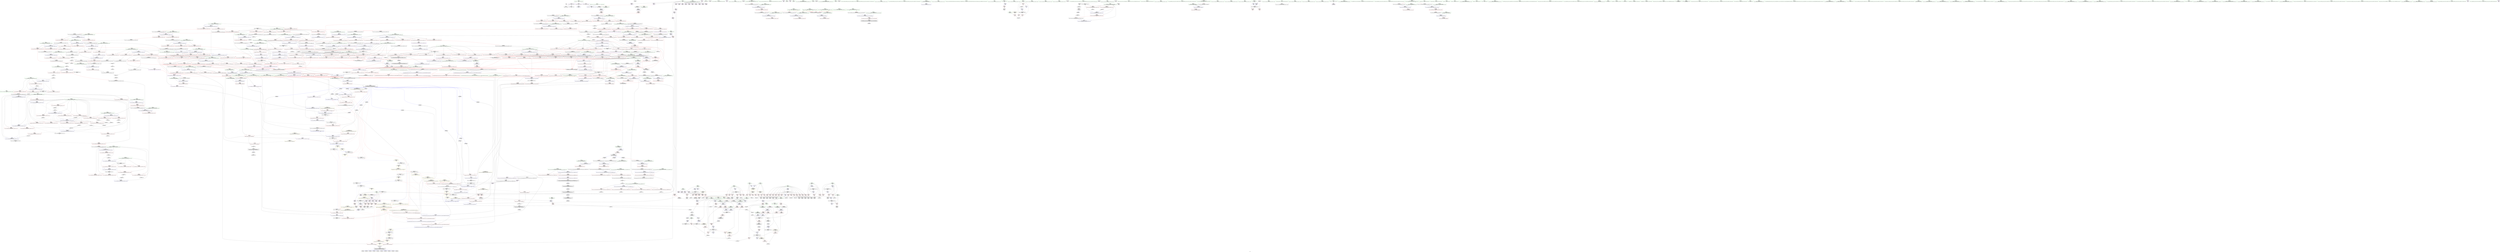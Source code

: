 digraph "SVFG" {
	label="SVFG";

	Node0x55d2a8d3b910 [shape=record,color=grey,label="{NodeID: 0\nNullPtr}"];
	Node0x55d2a8d3b910 -> Node0x55d2a8d93aa0[style=solid];
	Node0x55d2a8d3b910 -> Node0x55d2a8dafa30[style=solid];
	Node0x55d2a8ea63e0 [shape=record,color=black,label="{NodeID: 1882\n137 = PHI()\n}"];
	Node0x55d2a8d9b570 [shape=record,color=blue,label="{NodeID: 775\n721\<--718\n__first.addr\<--__first\n_ZSt11__sort_heapIPiN9__gnu_cxx5__ops15_Iter_less_iterEEvT_S4_RT0_\n}"];
	Node0x55d2a8d9b570 -> Node0x55d2a8da58c0[style=dashed];
	Node0x55d2a8d9b570 -> Node0x55d2a8da5990[style=dashed];
	Node0x55d2a8d920b0 [shape=record,color=red,label="{NodeID: 443\n362\<--361\n\<--\n_ZSt3maxIiERKT_S2_S2_\n}"];
	Node0x55d2a8d920b0 -> Node0x55d2a8ddcc20[style=solid];
	Node0x55d2a8d862f0 [shape=record,color=green,label="{NodeID: 111\n628\<--629\n__comp\<--__comp_field_insensitive\n_ZSt27__unguarded_partition_pivotIPiN9__gnu_cxx5__ops15_Iter_less_iterEET_S4_S4_T0_\n}"];
	Node0x55d2a8da7a10 [shape=record,color=red,label="{NodeID: 554\n947\<--894\n\<--__first.addr\n_ZSt13__adjust_heapIPiliN9__gnu_cxx5__ops15_Iter_less_iterEEvT_T0_S5_T1_T2_\n}"];
	Node0x55d2a8da7a10 -> Node0x55d2a8d9a120[style=solid];
	Node0x55d2a8d8a8e0 [shape=record,color=green,label="{NodeID: 222\n1445\<--1446\n__result.addr\<--__result.addr_field_insensitive\n_ZSt23__copy_move_backward_a2ILb1EPiS0_ET1_T0_S2_S1_\n}"];
	Node0x55d2a8d8a8e0 -> Node0x55d2a8dae550[style=solid];
	Node0x55d2a8d8a8e0 -> Node0x55d2a8dbb7a0[style=solid];
	Node0x55d2a8dad440 [shape=record,color=red,label="{NodeID: 665\n1353\<--1337\n\<--__last.addr\n_ZSt26__unguarded_insertion_sortIPiN9__gnu_cxx5__ops15_Iter_less_iterEEvT_S4_T0_\n}"];
	Node0x55d2a8dad440 -> Node0x55d2a8dda520[style=solid];
	Node0x55d2a8d985c0 [shape=record,color=purple,label="{NodeID: 333\n161\<--21\n\<--.str.1\n_Z4doitv\n}"];
	Node0x55d2a8d822d0 [shape=record,color=green,label="{NodeID: 1\n7\<--1\n__dso_handle\<--dummyObj\nGlob }"];
	Node0x55d2a8ea64e0 [shape=record,color=black,label="{NodeID: 1883\n39 = PHI()\n}"];
	Node0x55d2a8d9b640 [shape=record,color=blue,label="{NodeID: 776\n723\<--719\n__last.addr\<--__last\n_ZSt11__sort_heapIPiN9__gnu_cxx5__ops15_Iter_less_iterEEvT_S4_RT0_\n}"];
	Node0x55d2a8d9b640 -> Node0x55d2a8e16fa0[style=dashed];
	Node0x55d2a8d92180 [shape=record,color=red,label="{NodeID: 444\n364\<--363\n\<--\n_ZSt3maxIiERKT_S2_S2_\n}"];
	Node0x55d2a8d92180 -> Node0x55d2a8ddcc20[style=solid];
	Node0x55d2a8d863c0 [shape=record,color=green,label="{NodeID: 112\n630\<--631\n__first.addr\<--__first.addr_field_insensitive\n_ZSt27__unguarded_partition_pivotIPiN9__gnu_cxx5__ops15_Iter_less_iterEET_S4_S4_T0_\n}"];
	Node0x55d2a8d863c0 -> Node0x55d2a8da47b0[style=solid];
	Node0x55d2a8d863c0 -> Node0x55d2a8da4880[style=solid];
	Node0x55d2a8d863c0 -> Node0x55d2a8da4950[style=solid];
	Node0x55d2a8d863c0 -> Node0x55d2a8da4a20[style=solid];
	Node0x55d2a8d863c0 -> Node0x55d2a8da4af0[style=solid];
	Node0x55d2a8d863c0 -> Node0x55d2a8da4bc0[style=solid];
	Node0x55d2a8d863c0 -> Node0x55d2a8db27e0[style=solid];
	Node0x55d2a8da7ae0 [shape=record,color=red,label="{NodeID: 555\n968\<--894\n\<--__first.addr\n_ZSt13__adjust_heapIPiliN9__gnu_cxx5__ops15_Iter_less_iterEEvT_T0_S5_T1_T2_\n}"];
	Node0x55d2a8da7ae0 -> Node0x55d2a8d9a1f0[style=solid];
	Node0x55d2a8d8a9b0 [shape=record,color=green,label="{NodeID: 223\n1452\<--1453\n_ZSt12__niter_baseIPiET_S1_\<--_ZSt12__niter_baseIPiET_S1__field_insensitive\n}"];
	Node0x55d2a8dad510 [shape=record,color=red,label="{NodeID: 666\n1352\<--1339\n\<--__i\n_ZSt26__unguarded_insertion_sortIPiN9__gnu_cxx5__ops15_Iter_less_iterEEvT_S4_T0_\n}"];
	Node0x55d2a8dad510 -> Node0x55d2a8dda520[style=solid];
	Node0x55d2a8e2b440 [shape=record,color=yellow,style=double,label="{NodeID: 1441\n176V_1 = ENCHI(MR_176V_0)\npts\{765 852 1026 1242 1274 1396 \}\nFun[_ZSt13__adjust_heapIPiliN9__gnu_cxx5__ops15_Iter_less_iterEEvT_T0_S5_T1_T2_]}"];
	Node0x55d2a8e2b440 -> Node0x55d2a8da8d90[style=dashed];
	Node0x55d2a8e2b440 -> Node0x55d2a8da8e60[style=dashed];
	Node0x55d2a8e2b440 -> Node0x55d2a8da8f30[style=dashed];
	Node0x55d2a8d98690 [shape=record,color=purple,label="{NodeID: 334\n410\<--21\n\<--.str.1\nmain\n}"];
	Node0x55d2a8d82360 [shape=record,color=green,label="{NodeID: 2\n9\<--1\n\<--dummyObj\nCan only get source location for instruction, argument, global var or function.}"];
	Node0x55d2a8ea65e0 [shape=record,color=black,label="{NodeID: 1884\n124 = PHI()\n}"];
	Node0x55d2a8d9b710 [shape=record,color=blue,label="{NodeID: 777\n725\<--720\n__comp.addr\<--__comp\n_ZSt11__sort_heapIPiN9__gnu_cxx5__ops15_Iter_less_iterEEvT_S4_RT0_\n}"];
	Node0x55d2a8d9b710 -> Node0x55d2a8da5da0[style=dashed];
	Node0x55d2a8d92250 [shape=record,color=red,label="{NodeID: 445\n398\<--378\n\<--retval\n_ZSt3minIiERKT_S2_S2_\n}"];
	Node0x55d2a8d92250 -> Node0x55d2a8d950f0[style=solid];
	Node0x55d2a8d86490 [shape=record,color=green,label="{NodeID: 113\n632\<--633\n__last.addr\<--__last.addr_field_insensitive\n_ZSt27__unguarded_partition_pivotIPiN9__gnu_cxx5__ops15_Iter_less_iterEET_S4_S4_T0_\n}"];
	Node0x55d2a8d86490 -> Node0x55d2a8da4c90[style=solid];
	Node0x55d2a8d86490 -> Node0x55d2a8da4d60[style=solid];
	Node0x55d2a8d86490 -> Node0x55d2a8da4e30[style=solid];
	Node0x55d2a8d86490 -> Node0x55d2a8d9afc0[style=solid];
	Node0x55d2a8da7bb0 [shape=record,color=red,label="{NodeID: 556\n974\<--894\n\<--__first.addr\n_ZSt13__adjust_heapIPiliN9__gnu_cxx5__ops15_Iter_less_iterEEvT_T0_S5_T1_T2_\n}"];
	Node0x55d2a8da7bb0 -> Node0x55d2a8d9a2c0[style=solid];
	Node0x55d2a8d8aab0 [shape=record,color=green,label="{NodeID: 224\n1459\<--1460\n_ZSt22__copy_move_backward_aILb1EPiS0_ET1_T0_S2_S1_\<--_ZSt22__copy_move_backward_aILb1EPiS0_ET1_T0_S2_S1__field_insensitive\n}"];
	Node0x55d2a8dad5e0 [shape=record,color=red,label="{NodeID: 667\n1356\<--1339\n\<--__i\n_ZSt26__unguarded_insertion_sortIPiN9__gnu_cxx5__ops15_Iter_less_iterEEvT_S4_T0_\n|{<s0>78}}"];
	Node0x55d2a8dad5e0:s0 -> Node0x55d2a8eac0d0[style=solid,color=red];
	Node0x55d2a8e2b5e0 [shape=record,color=yellow,style=double,label="{NodeID: 1442\n14V_1 = ENCHI(MR_14V_0)\npts\{18 \}\nFun[_ZNK9__gnu_cxx5__ops14_Iter_less_valclIPiiEEbT_RT0_]}"];
	Node0x55d2a8e2b5e0 -> Node0x55d2a8daa110[style=dashed];
	Node0x55d2a8d98760 [shape=record,color=purple,label="{NodeID: 335\n214\<--23\n\<--.str.2\n_Z4doitv\n}"];
	Node0x55d2a8d82610 [shape=record,color=green,label="{NodeID: 3\n19\<--1\n.str\<--dummyObj\nGlob }"];
	Node0x55d2a8ea66e0 [shape=record,color=black,label="{NodeID: 1885\n277 = PHI(80, )\n}"];
	Node0x55d2a8ea66e0 -> Node0x55d2a8db0b70[style=solid];
	Node0x55d2a8d9b7e0 [shape=record,color=blue,label="{NodeID: 778\n723\<--741\n__last.addr\<--incdec.ptr\n_ZSt11__sort_heapIPiN9__gnu_cxx5__ops15_Iter_less_iterEEvT_S4_RT0_\n}"];
	Node0x55d2a8d9b7e0 -> Node0x55d2a8da5c00[style=dashed];
	Node0x55d2a8d9b7e0 -> Node0x55d2a8da5cd0[style=dashed];
	Node0x55d2a8d9b7e0 -> Node0x55d2a8e16fa0[style=dashed];
	Node0x55d2a8d92320 [shape=record,color=red,label="{NodeID: 446\n388\<--380\n\<--__a.addr\n_ZSt3minIiERKT_S2_S2_\n}"];
	Node0x55d2a8d92320 -> Node0x55d2a8d92730[style=solid];
	Node0x55d2a8d86560 [shape=record,color=green,label="{NodeID: 114\n634\<--635\n__mid\<--__mid_field_insensitive\n_ZSt27__unguarded_partition_pivotIPiN9__gnu_cxx5__ops15_Iter_less_iterEET_S4_S4_T0_\n}"];
	Node0x55d2a8d86560 -> Node0x55d2a8da4f00[style=solid];
	Node0x55d2a8d86560 -> Node0x55d2a8d9b090[style=solid];
	Node0x55d2a8da7c80 [shape=record,color=red,label="{NodeID: 557\n988\<--894\n\<--__first.addr\n_ZSt13__adjust_heapIPiliN9__gnu_cxx5__ops15_Iter_less_iterEEvT_T0_S5_T1_T2_\n|{<s0>49}}"];
	Node0x55d2a8da7c80:s0 -> Node0x55d2a8ea0db0[style=solid,color=red];
	Node0x55d2a8e10080 [shape=record,color=black,label="{NodeID: 1332\nMR_14V_2 = PHI(MR_14V_4, MR_14V_1, )\npts\{18 \}\n|{<s0>32}}"];
	Node0x55d2a8e10080:s0 -> Node0x55d2a8e1e7a0[style=dashed,color=blue];
	Node0x55d2a8d8abb0 [shape=record,color=green,label="{NodeID: 225\n1464\<--1465\n__it.addr\<--__it.addr_field_insensitive\n_ZSt12__miter_baseIPiET_S1_\n}"];
	Node0x55d2a8d8abb0 -> Node0x55d2a8dae620[style=solid];
	Node0x55d2a8d8abb0 -> Node0x55d2a8dbb870[style=solid];
	Node0x55d2a8dad6b0 [shape=record,color=red,label="{NodeID: 668\n1360\<--1339\n\<--__i\n_ZSt26__unguarded_insertion_sortIPiN9__gnu_cxx5__ops15_Iter_less_iterEEvT_S4_T0_\n}"];
	Node0x55d2a8dad6b0 -> Node0x55d2a8d99760[style=solid];
	Node0x55d2a8e2b6f0 [shape=record,color=yellow,style=double,label="{NodeID: 1443\n189V_1 = ENCHI(MR_189V_0)\npts\{1026 \}\nFun[_ZNK9__gnu_cxx5__ops14_Iter_less_valclIPiiEEbT_RT0_]}"];
	Node0x55d2a8e2b6f0 -> Node0x55d2a8daa1e0[style=dashed];
	Node0x55d2a8d98830 [shape=record,color=purple,label="{NodeID: 336\n419\<--25\n\<--.str.3\nmain\n}"];
	Node0x55d2a8d826a0 [shape=record,color=green,label="{NodeID: 4\n21\<--1\n.str.1\<--dummyObj\nGlob }"];
	Node0x55d2a8ea6910 [shape=record,color=black,label="{NodeID: 1886\n279 = PHI(375, )\n}"];
	Node0x55d2a8ea6910 -> Node0x55d2a8d91890[style=solid];
	Node0x55d2a8d9b8b0 [shape=record,color=blue,label="{NodeID: 779\n754\<--751\n__first.addr\<--__first\n_ZSt11__make_heapIPiN9__gnu_cxx5__ops15_Iter_less_iterEEvT_S4_RT0_\n}"];
	Node0x55d2a8d9b8b0 -> Node0x55d2a8da5e70[style=dashed];
	Node0x55d2a8d9b8b0 -> Node0x55d2a8da5f40[style=dashed];
	Node0x55d2a8d9b8b0 -> Node0x55d2a8da6010[style=dashed];
	Node0x55d2a8d9b8b0 -> Node0x55d2a8da60e0[style=dashed];
	Node0x55d2a8d923f0 [shape=record,color=red,label="{NodeID: 447\n395\<--380\n\<--__a.addr\n_ZSt3minIiERKT_S2_S2_\n}"];
	Node0x55d2a8d923f0 -> Node0x55d2a8db1940[style=solid];
	Node0x55d2a8d8afc0 [shape=record,color=green,label="{NodeID: 115\n636\<--637\nagg.tmp\<--agg.tmp_field_insensitive\n_ZSt27__unguarded_partition_pivotIPiN9__gnu_cxx5__ops15_Iter_less_iterEET_S4_S4_T0_\n}"];
	Node0x55d2a8da7d50 [shape=record,color=red,label="{NodeID: 558\n914\<--896\n\<--__holeIndex.addr\n_ZSt13__adjust_heapIPiliN9__gnu_cxx5__ops15_Iter_less_iterEEvT_T0_S5_T1_T2_\n}"];
	Node0x55d2a8da7d50 -> Node0x55d2a8d9c9c0[style=solid];
	Node0x55d2a8e10580 [shape=record,color=black,label="{NodeID: 1333\nMR_87V_2 = PHI(MR_87V_3, MR_87V_1, )\npts\{761 \}\n}"];
	Node0x55d2a8d8ac80 [shape=record,color=green,label="{NodeID: 226\n1473\<--1474\n__first.addr\<--__first.addr_field_insensitive\n_ZSt22__copy_move_backward_aILb1EPiS0_ET1_T0_S2_S1_\n}"];
	Node0x55d2a8d8ac80 -> Node0x55d2a8dae6f0[style=solid];
	Node0x55d2a8d8ac80 -> Node0x55d2a8dbb940[style=solid];
	Node0x55d2a8dad780 [shape=record,color=red,label="{NodeID: 669\n1378\<--1369\n\<--__first.addr\n_ZSt13move_backwardIPiS0_ET0_T_S2_S1_\n|{<s0>79}}"];
	Node0x55d2a8dad780:s0 -> Node0x55d2a8eac500[style=solid,color=red];
	Node0x55d2a8d98900 [shape=record,color=purple,label="{NodeID: 337\n1572\<--27\nllvm.global_ctors_0\<--llvm.global_ctors\nGlob }"];
	Node0x55d2a8d98900 -> Node0x55d2a8daf830[style=solid];
	Node0x55d2a8d82730 [shape=record,color=green,label="{NodeID: 5\n23\<--1\n.str.2\<--dummyObj\nGlob }"];
	Node0x55d2a8ea6a50 [shape=record,color=black,label="{NodeID: 1887\n162 = PHI()\n}"];
	Node0x55d2a8d9b980 [shape=record,color=blue,label="{NodeID: 780\n756\<--752\n__last.addr\<--__last\n_ZSt11__make_heapIPiN9__gnu_cxx5__ops15_Iter_less_iterEEvT_S4_RT0_\n}"];
	Node0x55d2a8d9b980 -> Node0x55d2a8da61b0[style=dashed];
	Node0x55d2a8d9b980 -> Node0x55d2a8da6280[style=dashed];
	Node0x55d2a8e15590 [shape=record,color=yellow,style=double,label="{NodeID: 1555\n40V_1 = ENCHI(MR_40V_0)\npts\{140000 \}\nFun[_Z4doitv]}"];
	Node0x55d2a8e15590 -> Node0x55d2a8d91070[style=dashed];
	Node0x55d2a8e15590 -> Node0x55d2a8d912e0[style=dashed];
	Node0x55d2a8e15590 -> Node0x55d2a8d91620[style=dashed];
	Node0x55d2a8d924c0 [shape=record,color=red,label="{NodeID: 448\n386\<--382\n\<--__b.addr\n_ZSt3minIiERKT_S2_S2_\n}"];
	Node0x55d2a8d924c0 -> Node0x55d2a8d92660[style=solid];
	Node0x55d2a8d8b090 [shape=record,color=green,label="{NodeID: 116\n638\<--639\nagg.tmp4\<--agg.tmp4_field_insensitive\n_ZSt27__unguarded_partition_pivotIPiN9__gnu_cxx5__ops15_Iter_less_iterEET_S4_S4_T0_\n}"];
	Node0x55d2a8da7e20 [shape=record,color=red,label="{NodeID: 559\n916\<--896\n\<--__holeIndex.addr\n_ZSt13__adjust_heapIPiliN9__gnu_cxx5__ops15_Iter_less_iterEEvT_T0_S5_T1_T2_\n}"];
	Node0x55d2a8da7e20 -> Node0x55d2a8d9ca90[style=solid];
	Node0x55d2a8e10a80 [shape=record,color=black,label="{NodeID: 1334\nMR_89V_2 = PHI(MR_89V_4, MR_89V_1, )\npts\{763 \}\n}"];
	Node0x55d2a8d8ad50 [shape=record,color=green,label="{NodeID: 227\n1475\<--1476\n__last.addr\<--__last.addr_field_insensitive\n_ZSt22__copy_move_backward_aILb1EPiS0_ET1_T0_S2_S1_\n}"];
	Node0x55d2a8d8ad50 -> Node0x55d2a8dae7c0[style=solid];
	Node0x55d2a8d8ad50 -> Node0x55d2a8dbba10[style=solid];
	Node0x55d2a8dad850 [shape=record,color=red,label="{NodeID: 670\n1382\<--1371\n\<--__last.addr\n_ZSt13move_backwardIPiS0_ET0_T_S2_S1_\n|{<s0>80}}"];
	Node0x55d2a8dad850:s0 -> Node0x55d2a8eac500[style=solid,color=red];
	Node0x55d2a8d98a00 [shape=record,color=purple,label="{NodeID: 338\n1573\<--27\nllvm.global_ctors_1\<--llvm.global_ctors\nGlob }"];
	Node0x55d2a8d98a00 -> Node0x55d2a8daf930[style=solid];
	Node0x55d2a8d827c0 [shape=record,color=green,label="{NodeID: 6\n25\<--1\n.str.3\<--dummyObj\nGlob }"];
	Node0x55d2a8ea6b20 [shape=record,color=black,label="{NodeID: 1888\n215 = PHI()\n}"];
	Node0x55d2a8d9ba50 [shape=record,color=blue,label="{NodeID: 781\n758\<--753\n__comp.addr\<--__comp\n_ZSt11__make_heapIPiN9__gnu_cxx5__ops15_Iter_less_iterEEvT_S4_RT0_\n}"];
	Node0x55d2a8d9ba50 -> Node0x55d2a8da6350[style=dashed];
	Node0x55d2a8d92590 [shape=record,color=red,label="{NodeID: 449\n392\<--382\n\<--__b.addr\n_ZSt3minIiERKT_S2_S2_\n}"];
	Node0x55d2a8d92590 -> Node0x55d2a8db1870[style=solid];
	Node0x55d2a8d8b160 [shape=record,color=green,label="{NodeID: 117\n659\<--660\n_ZSt22__move_median_to_firstIPiN9__gnu_cxx5__ops15_Iter_less_iterEEvT_S4_S4_S4_T0_\<--_ZSt22__move_median_to_firstIPiN9__gnu_cxx5__ops15_Iter_less_iterEEvT_S4_S4_S4_T0__field_insensitive\n}"];
	Node0x55d2a8da7ef0 [shape=record,color=red,label="{NodeID: 560\n948\<--896\n\<--__holeIndex.addr\n_ZSt13__adjust_heapIPiliN9__gnu_cxx5__ops15_Iter_less_iterEEvT_T0_S5_T1_T2_\n}"];
	Node0x55d2a8e10f80 [shape=record,color=black,label="{NodeID: 1335\nMR_91V_2 = PHI(MR_91V_4, MR_91V_1, )\npts\{765 \}\n}"];
	Node0x55d2a8d8ae20 [shape=record,color=green,label="{NodeID: 228\n1477\<--1478\n__result.addr\<--__result.addr_field_insensitive\n_ZSt22__copy_move_backward_aILb1EPiS0_ET1_T0_S2_S1_\n}"];
	Node0x55d2a8d8ae20 -> Node0x55d2a8dae890[style=solid];
	Node0x55d2a8d8ae20 -> Node0x55d2a8dbbae0[style=solid];
	Node0x55d2a8dad920 [shape=record,color=red,label="{NodeID: 671\n1384\<--1373\n\<--__result.addr\n_ZSt13move_backwardIPiS0_ET0_T_S2_S1_\n|{<s0>81}}"];
	Node0x55d2a8dad920:s0 -> Node0x55d2a8eacc90[style=solid,color=red];
	Node0x55d2a8d98b00 [shape=record,color=purple,label="{NodeID: 339\n1574\<--27\nllvm.global_ctors_2\<--llvm.global_ctors\nGlob }"];
	Node0x55d2a8d98b00 -> Node0x55d2a8dafa30[style=solid];
	Node0x55d2a8d83000 [shape=record,color=green,label="{NodeID: 7\n28\<--1\n\<--dummyObj\nCan only get source location for instruction, argument, global var or function.}"];
	Node0x55d2a8ea6bf0 [shape=record,color=black,label="{NodeID: 1889\n233 = PHI(80, )\n}"];
	Node0x55d2a8ea6bf0 -> Node0x55d2a8db0830[style=solid];
	Node0x55d2a8d9bb20 [shape=record,color=blue,label="{NodeID: 782\n760\<--785\n__len\<--sub.ptr.div4\n_ZSt11__make_heapIPiN9__gnu_cxx5__ops15_Iter_less_iterEEvT_S4_RT0_\n}"];
	Node0x55d2a8d9bb20 -> Node0x55d2a8da6420[style=dashed];
	Node0x55d2a8d9bb20 -> Node0x55d2a8da64f0[style=dashed];
	Node0x55d2a8d9bb20 -> Node0x55d2a8e10580[style=dashed];
	Node0x55d2a8e15750 [shape=record,color=yellow,style=double,label="{NodeID: 1557\n14V_1 = ENCHI(MR_14V_0)\npts\{18 \}\nFun[_ZSt23__copy_move_backward_a2ILb1EPiS0_ET1_T0_S2_S1_]|{<s0>89}}"];
	Node0x55d2a8e15750:s0 -> Node0x55d2a8e2f300[style=dashed,color=red];
	Node0x55d2a8d92660 [shape=record,color=red,label="{NodeID: 450\n387\<--386\n\<--\n_ZSt3minIiERKT_S2_S2_\n}"];
	Node0x55d2a8d92660 -> Node0x55d2a8ddbba0[style=solid];
	Node0x55d2a8d8b260 [shape=record,color=green,label="{NodeID: 118\n666\<--667\n_ZSt21__unguarded_partitionIPiN9__gnu_cxx5__ops15_Iter_less_iterEET_S4_S4_S4_T0_\<--_ZSt21__unguarded_partitionIPiN9__gnu_cxx5__ops15_Iter_less_iterEET_S4_S4_S4_T0__field_insensitive\n}"];
	Node0x55d2a8da7fc0 [shape=record,color=red,label="{NodeID: 561\n975\<--896\n\<--__holeIndex.addr\n_ZSt13__adjust_heapIPiliN9__gnu_cxx5__ops15_Iter_less_iterEEvT_T0_S5_T1_T2_\n}"];
	Node0x55d2a8e11480 [shape=record,color=black,label="{NodeID: 1336\nMR_14V_3 = PHI(MR_14V_6, MR_14V_1, )\npts\{18 \}\n|{|<s2>71|<s3>73|<s4>76|<s5>76}}"];
	Node0x55d2a8e11480 -> Node0x55d2a8dad1d0[style=dashed];
	Node0x55d2a8e11480 -> Node0x55d2a8e1f1a0[style=dashed];
	Node0x55d2a8e11480:s2 -> Node0x55d2a8e2cae0[style=dashed,color=red];
	Node0x55d2a8e11480:s3 -> Node0x55d2a8e2d9d0[style=dashed,color=red];
	Node0x55d2a8e11480:s4 -> Node0x55d2a8dae140[style=dashed,color=red];
	Node0x55d2a8e11480:s5 -> Node0x55d2a8e1b0a0[style=dashed,color=red];
	Node0x55d2a8d8aef0 [shape=record,color=green,label="{NodeID: 229\n1479\<--1480\n__simple\<--__simple_field_insensitive\n_ZSt22__copy_move_backward_aILb1EPiS0_ET1_T0_S2_S1_\n}"];
	Node0x55d2a8d8aef0 -> Node0x55d2a8dbbbb0[style=solid];
	Node0x55d2a8dad9f0 [shape=record,color=red,label="{NodeID: 672\n1400\<--1393\n\<--__last.addr\n_ZSt25__unguarded_linear_insertIPiN9__gnu_cxx5__ops14_Val_less_iterEEvT_T0_\n|{<s0>82}}"];
	Node0x55d2a8dad9f0:s0 -> Node0x55d2a8ead190[style=solid,color=red];
	Node0x55d2a8d98c00 [shape=record,color=purple,label="{NodeID: 340\n580\<--579\nadd.ptr\<--\n_ZSt22__final_insertion_sortIPiN9__gnu_cxx5__ops15_Iter_less_iterEEvT_S4_T0_\n|{<s0>25}}"];
	Node0x55d2a8d98c00:s0 -> Node0x55d2a8ea2460[style=solid,color=red];
	Node0x55d2a8d83090 [shape=record,color=green,label="{NodeID: 8\n67\<--1\n\<--dummyObj\nCan only get source location for instruction, argument, global var or function.}"];
	Node0x55d2a8ea6d90 [shape=record,color=black,label="{NodeID: 1890\n249 = PHI(56, )\n}"];
	Node0x55d2a8ea6d90 -> Node0x55d2a8db0900[style=solid];
	Node0x55d2a8d9bbf0 [shape=record,color=blue,label="{NodeID: 783\n762\<--789\n__parent\<--div\n_ZSt11__make_heapIPiN9__gnu_cxx5__ops15_Iter_less_iterEEvT_S4_RT0_\n}"];
	Node0x55d2a8d9bbf0 -> Node0x55d2a8da65c0[style=dashed];
	Node0x55d2a8d9bbf0 -> Node0x55d2a8da6690[style=dashed];
	Node0x55d2a8d9bbf0 -> Node0x55d2a8da6760[style=dashed];
	Node0x55d2a8d9bbf0 -> Node0x55d2a8da6830[style=dashed];
	Node0x55d2a8d9bbf0 -> Node0x55d2a8d9bd90[style=dashed];
	Node0x55d2a8d9bbf0 -> Node0x55d2a8e10a80[style=dashed];
	Node0x55d2a8d92730 [shape=record,color=red,label="{NodeID: 451\n389\<--388\n\<--\n_ZSt3minIiERKT_S2_S2_\n}"];
	Node0x55d2a8d92730 -> Node0x55d2a8ddbba0[style=solid];
	Node0x55d2a8d8b360 [shape=record,color=green,label="{NodeID: 119\n673\<--674\n__comp\<--__comp_field_insensitive\n_ZSt13__heap_selectIPiN9__gnu_cxx5__ops15_Iter_less_iterEEvT_S4_S4_T0_\n|{<s0>32|<s1>33|<s2>34}}"];
	Node0x55d2a8d8b360:s0 -> Node0x55d2a8ea4480[style=solid,color=red];
	Node0x55d2a8d8b360:s1 -> Node0x55d2a8ea25e0[style=solid,color=red];
	Node0x55d2a8d8b360:s2 -> Node0x55d2a8eab360[style=solid,color=red];
	Node0x55d2a8da8090 [shape=record,color=red,label="{NodeID: 562\n989\<--896\n\<--__holeIndex.addr\n_ZSt13__adjust_heapIPiliN9__gnu_cxx5__ops15_Iter_less_iterEEvT_T0_S5_T1_T2_\n|{<s0>49}}"];
	Node0x55d2a8da8090:s0 -> Node0x55d2a8ea0ec0[style=solid,color=red];
	Node0x55d2a8d93120 [shape=record,color=green,label="{NodeID: 230\n1490\<--1491\n_ZNSt20__copy_move_backwardILb1ELb1ESt26random_access_iterator_tagE13__copy_move_bIiEEPT_PKS3_S6_S4_\<--_ZNSt20__copy_move_backwardILb1ELb1ESt26random_access_iterator_tagE13__copy_move_bIiEEPT_PKS3_S6_S4__field_insensitive\n}"];
	Node0x55d2a8dadac0 [shape=record,color=red,label="{NodeID: 673\n1404\<--1393\n\<--__last.addr\n_ZSt25__unguarded_linear_insertIPiN9__gnu_cxx5__ops14_Val_less_iterEEvT_T0_\n}"];
	Node0x55d2a8dadac0 -> Node0x55d2a8dbb120[style=solid];
	Node0x55d2a8d98cd0 [shape=record,color=purple,label="{NodeID: 341\n585\<--584\nadd.ptr1\<--\n_ZSt22__final_insertion_sortIPiN9__gnu_cxx5__ops15_Iter_less_iterEEvT_S4_T0_\n|{<s0>26}}"];
	Node0x55d2a8d98cd0:s0 -> Node0x55d2a8eac2e0[style=solid,color=red];
	Node0x55d2a8d83120 [shape=record,color=green,label="{NodeID: 9\n70\<--1\n\<--dummyObj\nCan only get source location for instruction, argument, global var or function.}"];
	Node0x55d2a8ea6ed0 [shape=record,color=black,label="{NodeID: 1891\n251 = PHI(350, )\n}"];
	Node0x55d2a8ea6ed0 -> Node0x55d2a8d91550[style=solid];
	Node0x55d2a8d9bcc0 [shape=record,color=blue,label="{NodeID: 784\n764\<--798\n__value\<--\n_ZSt11__make_heapIPiN9__gnu_cxx5__ops15_Iter_less_iterEEvT_S4_RT0_\n}"];
	Node0x55d2a8d9bcc0 -> Node0x55d2a8da6900[style=dashed];
	Node0x55d2a8d9bcc0 -> Node0x55d2a8da69d0[style=dashed];
	Node0x55d2a8d9bcc0 -> Node0x55d2a8d9bcc0[style=dashed];
	Node0x55d2a8d9bcc0 -> Node0x55d2a8e10f80[style=dashed];
	Node0x55d2a8d92800 [shape=record,color=red,label="{NodeID: 452\n427\<--403\n\<--retval\nmain\n}"];
	Node0x55d2a8d92800 -> Node0x55d2a8d951c0[style=solid];
	Node0x55d2a8dd4390 [shape=record,color=black,label="{NodeID: 1227\n1053 = PHI(1054, 1049, )\n}"];
	Node0x55d2a8d8b430 [shape=record,color=green,label="{NodeID: 120\n675\<--676\n__first.addr\<--__first.addr_field_insensitive\n_ZSt13__heap_selectIPiN9__gnu_cxx5__ops15_Iter_less_iterEEvT_S4_S4_T0_\n}"];
	Node0x55d2a8d8b430 -> Node0x55d2a8da4fd0[style=solid];
	Node0x55d2a8d8b430 -> Node0x55d2a8da50a0[style=solid];
	Node0x55d2a8d8b430 -> Node0x55d2a8da5170[style=solid];
	Node0x55d2a8d8b430 -> Node0x55d2a8d9b160[style=solid];
	Node0x55d2a8da8160 [shape=record,color=red,label="{NodeID: 563\n920\<--898\n\<--__len.addr\n_ZSt13__adjust_heapIPiliN9__gnu_cxx5__ops15_Iter_less_iterEEvT_T0_S5_T1_T2_\n}"];
	Node0x55d2a8da8160 -> Node0x55d2a8dd64a0[style=solid];
	Node0x55d2a8d93220 [shape=record,color=green,label="{NodeID: 231\n1495\<--1496\n__it.addr\<--__it.addr_field_insensitive\n_ZSt12__niter_baseIPiET_S1_\n}"];
	Node0x55d2a8d93220 -> Node0x55d2a8dae960[style=solid];
	Node0x55d2a8d93220 -> Node0x55d2a8dbbc80[style=solid];
	Node0x55d2a8dadb90 [shape=record,color=red,label="{NodeID: 674\n1418\<--1393\n\<--__last.addr\n_ZSt25__unguarded_linear_insertIPiN9__gnu_cxx5__ops14_Val_less_iterEEvT_T0_\n}"];
	Node0x55d2a8dadb90 -> Node0x55d2a8dbb2c0[style=solid];
	Node0x55d2a8d98da0 [shape=record,color=purple,label="{NodeID: 342\n654\<--653\nadd.ptr1\<--\n_ZSt27__unguarded_partition_pivotIPiN9__gnu_cxx5__ops15_Iter_less_iterEET_S4_S4_T0_\n|{<s0>30}}"];
	Node0x55d2a8d98da0:s0 -> Node0x55d2a8ea4700[style=solid,color=red];
	Node0x55d2a8d831b0 [shape=record,color=green,label="{NodeID: 10\n73\<--1\n\<--dummyObj\nCan only get source location for instruction, argument, global var or function.}"];
	Node0x55d2a8ea7010 [shape=record,color=black,label="{NodeID: 1892\n860 = PHI(880, )\n}"];
	Node0x55d2a8ea7010 -> Node0x55d2a8da7460[style=solid];
	Node0x55d2a8d9bd90 [shape=record,color=blue,label="{NodeID: 785\n762\<--814\n__parent\<--dec\n_ZSt11__make_heapIPiN9__gnu_cxx5__ops15_Iter_less_iterEEvT_S4_RT0_\n}"];
	Node0x55d2a8d9bd90 -> Node0x55d2a8da65c0[style=dashed];
	Node0x55d2a8d9bd90 -> Node0x55d2a8da6690[style=dashed];
	Node0x55d2a8d9bd90 -> Node0x55d2a8da6760[style=dashed];
	Node0x55d2a8d9bd90 -> Node0x55d2a8da6830[style=dashed];
	Node0x55d2a8d9bd90 -> Node0x55d2a8d9bd90[style=dashed];
	Node0x55d2a8d9bd90 -> Node0x55d2a8e10a80[style=dashed];
	Node0x55d2a8d928d0 [shape=record,color=red,label="{NodeID: 453\n415\<--405\n\<--T\nmain\n}"];
	Node0x55d2a8d928d0 -> Node0x55d2a8ddbd20[style=solid];
	Node0x55d2a8dd4520 [shape=record,color=grey,label="{NodeID: 1228\n1068 = Binary(1067, 738, )\n}"];
	Node0x55d2a8dd4520 -> Node0x55d2a8dd46a0[style=solid];
	Node0x55d2a8d8b500 [shape=record,color=green,label="{NodeID: 121\n677\<--678\n__middle.addr\<--__middle.addr_field_insensitive\n_ZSt13__heap_selectIPiN9__gnu_cxx5__ops15_Iter_less_iterEEvT_S4_S4_T0_\n}"];
	Node0x55d2a8d8b500 -> Node0x55d2a8da5240[style=solid];
	Node0x55d2a8d8b500 -> Node0x55d2a8da5310[style=solid];
	Node0x55d2a8d8b500 -> Node0x55d2a8da53e0[style=solid];
	Node0x55d2a8d8b500 -> Node0x55d2a8d9b230[style=solid];
	Node0x55d2a8da8230 [shape=record,color=red,label="{NodeID: 564\n954\<--898\n\<--__len.addr\n_ZSt13__adjust_heapIPiliN9__gnu_cxx5__ops15_Iter_less_iterEEvT_T0_S5_T1_T2_\n}"];
	Node0x55d2a8da8230 -> Node0x55d2a8dd6da0[style=solid];
	Node0x55d2a8e12380 [shape=record,color=black,label="{NodeID: 1339\nMR_14V_3 = PHI(MR_14V_2, MR_14V_1, )\npts\{18 \}\n|{<s0>90}}"];
	Node0x55d2a8e12380:s0 -> Node0x55d2a8e4f740[style=dashed,color=blue];
	Node0x55d2a8d932f0 [shape=record,color=green,label="{NodeID: 232\n1504\<--1505\n__first.addr\<--__first.addr_field_insensitive\n_ZNSt20__copy_move_backwardILb1ELb1ESt26random_access_iterator_tagE13__copy_move_bIiEEPT_PKS3_S6_S4_\n}"];
	Node0x55d2a8d932f0 -> Node0x55d2a8daea30[style=solid];
	Node0x55d2a8d932f0 -> Node0x55d2a8daeb00[style=solid];
	Node0x55d2a8d932f0 -> Node0x55d2a8dbbd50[style=solid];
	Node0x55d2a8dadc60 [shape=record,color=red,label="{NodeID: 675\n1428\<--1393\n\<--__last.addr\n_ZSt25__unguarded_linear_insertIPiN9__gnu_cxx5__ops14_Val_less_iterEEvT_T0_\n}"];
	Node0x55d2a8dadc60 -> Node0x55d2a8dbb530[style=solid];
	Node0x55d2a8d98e70 [shape=record,color=purple,label="{NodeID: 343\n657\<--656\nadd.ptr2\<--\n_ZSt27__unguarded_partition_pivotIPiN9__gnu_cxx5__ops15_Iter_less_iterEET_S4_S4_T0_\n|{<s0>30}}"];
	Node0x55d2a8d98e70:s0 -> Node0x55d2a8ea4980[style=solid,color=red];
	Node0x55d2a8d832b0 [shape=record,color=green,label="{NodeID: 11\n92\<--1\n\<--dummyObj\nCan only get source location for instruction, argument, global var or function.}"];
	Node0x55d2a8ea7150 [shape=record,color=black,label="{NodeID: 1893\n864 = PHI(880, )\n}"];
	Node0x55d2a8ea7150 -> Node0x55d2a8da7530[style=solid];
	Node0x55d2a8d9be60 [shape=record,color=blue,label="{NodeID: 786\n822\<--819\nthis.addr\<--this\n_ZNK9__gnu_cxx5__ops15_Iter_less_iterclIPiS3_EEbT_T0_\n}"];
	Node0x55d2a8d9be60 -> Node0x55d2a8da6aa0[style=dashed];
	Node0x55d2a8d929a0 [shape=record,color=red,label="{NodeID: 454\n414\<--407\n\<--i\nmain\n}"];
	Node0x55d2a8d929a0 -> Node0x55d2a8ddbd20[style=solid];
	Node0x55d2a8dd46a0 [shape=record,color=grey,label="{NodeID: 1229\n1069 = Binary(1068, 461, )\n}"];
	Node0x55d2a8dd46a0 -> Node0x55d2a8d9d930[style=solid];
	Node0x55d2a8d8b5d0 [shape=record,color=green,label="{NodeID: 122\n679\<--680\n__last.addr\<--__last.addr_field_insensitive\n_ZSt13__heap_selectIPiN9__gnu_cxx5__ops15_Iter_less_iterEEvT_S4_S4_T0_\n}"];
	Node0x55d2a8d8b5d0 -> Node0x55d2a8da54b0[style=solid];
	Node0x55d2a8d8b5d0 -> Node0x55d2a8d9b300[style=solid];
	Node0x55d2a8da8300 [shape=record,color=red,label="{NodeID: 565\n959\<--898\n\<--__len.addr\n_ZSt13__adjust_heapIPiliN9__gnu_cxx5__ops15_Iter_less_iterEEvT_T0_S5_T1_T2_\n}"];
	Node0x55d2a8da8300 -> Node0x55d2a8dd85a0[style=solid];
	Node0x55d2a8e12880 [shape=record,color=black,label="{NodeID: 1340\nMR_14V_2 = PHI(MR_14V_5, MR_14V_1, )\npts\{18 \}\n|{|<s1>21|<s2>22}}"];
	Node0x55d2a8e12880 -> Node0x55d2a8e18da0[style=dashed];
	Node0x55d2a8e12880:s1 -> Node0x55d2a8e2d190[style=dashed,color=red];
	Node0x55d2a8e12880:s2 -> Node0x55d2a8e29e70[style=dashed,color=red];
	Node0x55d2a8d933c0 [shape=record,color=green,label="{NodeID: 233\n1506\<--1507\n__last.addr\<--__last.addr_field_insensitive\n_ZNSt20__copy_move_backwardILb1ELb1ESt26random_access_iterator_tagE13__copy_move_bIiEEPT_PKS3_S6_S4_\n}"];
	Node0x55d2a8d933c0 -> Node0x55d2a8daebd0[style=solid];
	Node0x55d2a8d933c0 -> Node0x55d2a8dbbe20[style=solid];
	Node0x55d2a8dadd30 [shape=record,color=red,label="{NodeID: 676\n1406\<--1397\n\<--__next\n_ZSt25__unguarded_linear_insertIPiN9__gnu_cxx5__ops14_Val_less_iterEEvT_T0_\n}"];
	Node0x55d2a8dadd30 -> Node0x55d2a8d99830[style=solid];
	Node0x55d2a8e2be20 [shape=record,color=yellow,style=double,label="{NodeID: 1451\n233V_1 = ENCHI(MR_233V_0)\npts\{765 852 901 1026 1274 1396 \}\nFun[_ZSt4swapIiENSt9enable_ifIXsr6__and_ISt6__not_ISt15__is_tuple_likeIT_EESt21is_move_constructibleIS3_ESt18is_move_assignableIS3_EEE5valueEvE4typeERS3_SC_]}"];
	Node0x55d2a8e2be20 -> Node0x55d2a8dac400[style=dashed];
	Node0x55d2a8e2be20 -> Node0x55d2a8dac4d0[style=dashed];
	Node0x55d2a8e2be20 -> Node0x55d2a8dac5a0[style=dashed];
	Node0x55d2a8d98f40 [shape=record,color=purple,label="{NodeID: 344\n662\<--661\nadd.ptr3\<--\n_ZSt27__unguarded_partition_pivotIPiN9__gnu_cxx5__ops15_Iter_less_iterEET_S4_S4_T0_\n|{<s0>31}}"];
	Node0x55d2a8d98f40:s0 -> Node0x55d2a8eae3d0[style=solid,color=red];
	Node0x55d2a8d833b0 [shape=record,color=green,label="{NodeID: 12\n196\<--1\n\<--dummyObj\nCan only get source location for instruction, argument, global var or function.}"];
	Node0x55d2a8ea7290 [shape=record,color=black,label="{NodeID: 1894\n875 = PHI(880, )\n}"];
	Node0x55d2a8ea7290 -> Node0x55d2a8da7600[style=solid];
	Node0x55d2a8d9bf30 [shape=record,color=blue,label="{NodeID: 787\n824\<--820\n__it1.addr\<--__it1\n_ZNK9__gnu_cxx5__ops15_Iter_less_iterclIPiS3_EEbT_T0_\n}"];
	Node0x55d2a8d9bf30 -> Node0x55d2a8da6b70[style=dashed];
	Node0x55d2a8e15c10 [shape=record,color=yellow,style=double,label="{NodeID: 1562\n26V_1 = ENCHI(MR_26V_0)\npts\{110 \}\nFun[_ZSt3minIiERKT_S2_S2_]}"];
	Node0x55d2a8e15c10 -> Node0x55d2a8d92730[style=dashed];
	Node0x55d2a8d92a70 [shape=record,color=red,label="{NodeID: 455\n418\<--407\n\<--i\nmain\n}"];
	Node0x55d2a8dd4820 [shape=record,color=grey,label="{NodeID: 1230\n574 = Binary(572, 573, )\n}"];
	Node0x55d2a8dd4820 -> Node0x55d2a8dd49a0[style=solid];
	Node0x55d2a8d8b6a0 [shape=record,color=green,label="{NodeID: 123\n681\<--682\n__i\<--__i_field_insensitive\n_ZSt13__heap_selectIPiN9__gnu_cxx5__ops15_Iter_less_iterEEvT_S4_S4_T0_\n}"];
	Node0x55d2a8d8b6a0 -> Node0x55d2a8da5580[style=solid];
	Node0x55d2a8d8b6a0 -> Node0x55d2a8da5650[style=solid];
	Node0x55d2a8d8b6a0 -> Node0x55d2a8da5720[style=solid];
	Node0x55d2a8d8b6a0 -> Node0x55d2a8da57f0[style=solid];
	Node0x55d2a8d8b6a0 -> Node0x55d2a8d9b3d0[style=solid];
	Node0x55d2a8d8b6a0 -> Node0x55d2a8d9b4a0[style=solid];
	Node0x55d2a8da83d0 [shape=record,color=red,label="{NodeID: 566\n990\<--902\n\<--__topIndex\n_ZSt13__adjust_heapIPiliN9__gnu_cxx5__ops15_Iter_less_iterEEvT_T0_S5_T1_T2_\n|{<s0>49}}"];
	Node0x55d2a8da83d0:s0 -> Node0x55d2a8ea0fd0[style=solid,color=red];
	Node0x55d2a8e12d80 [shape=record,color=black,label="{NodeID: 1341\nMR_98V_3 = PHI(MR_98V_4, MR_98V_2, )\npts\{485 \}\n}"];
	Node0x55d2a8e12d80 -> Node0x55d2a8da3430[style=dashed];
	Node0x55d2a8e12d80 -> Node0x55d2a8da3500[style=dashed];
	Node0x55d2a8e12d80 -> Node0x55d2a8da35d0[style=dashed];
	Node0x55d2a8e12d80 -> Node0x55d2a8da36a0[style=dashed];
	Node0x55d2a8e12d80 -> Node0x55d2a8da3770[style=dashed];
	Node0x55d2a8e12d80 -> Node0x55d2a8db2230[style=dashed];
	Node0x55d2a8d93490 [shape=record,color=green,label="{NodeID: 234\n1508\<--1509\n__result.addr\<--__result.addr_field_insensitive\n_ZNSt20__copy_move_backwardILb1ELb1ESt26random_access_iterator_tagE13__copy_move_bIiEEPT_PKS3_S6_S4_\n}"];
	Node0x55d2a8d93490 -> Node0x55d2a8daeca0[style=solid];
	Node0x55d2a8d93490 -> Node0x55d2a8daed70[style=solid];
	Node0x55d2a8d93490 -> Node0x55d2a8dbbef0[style=solid];
	Node0x55d2a8dade00 [shape=record,color=red,label="{NodeID: 677\n1410\<--1397\n\<--__next\n_ZSt25__unguarded_linear_insertIPiN9__gnu_cxx5__ops14_Val_less_iterEEvT_T0_\n|{<s0>83}}"];
	Node0x55d2a8dade00:s0 -> Node0x55d2a8ea3de0[style=solid,color=red];
	Node0x55d2a8d99010 [shape=record,color=purple,label="{NodeID: 345\n713\<--712\nincdec.ptr\<--\n_ZSt13__heap_selectIPiN9__gnu_cxx5__ops15_Iter_less_iterEEvT_S4_S4_T0_\n}"];
	Node0x55d2a8d99010 -> Node0x55d2a8d9b4a0[style=solid];
	Node0x55d2a8d834b0 [shape=record,color=green,label="{NodeID: 13\n198\<--1\n\<--dummyObj\nCan only get source location for instruction, argument, global var or function.}"];
	Node0x55d2a8ea73d0 [shape=record,color=black,label="{NodeID: 1895\n411 = PHI()\n}"];
	Node0x55d2a8d9c000 [shape=record,color=blue,label="{NodeID: 788\n826\<--821\n__it2.addr\<--__it2\n_ZNK9__gnu_cxx5__ops15_Iter_less_iterclIPiS3_EEbT_T0_\n}"];
	Node0x55d2a8d9c000 -> Node0x55d2a8da6c40[style=dashed];
	Node0x55d2a8e15d20 [shape=record,color=yellow,style=double,label="{NodeID: 1563\n36V_1 = ENCHI(MR_36V_0)\npts\{120 \}\nFun[_ZSt3minIiERKT_S2_S2_]}"];
	Node0x55d2a8e15d20 -> Node0x55d2a8d92660[style=dashed];
	Node0x55d2a8d92b40 [shape=record,color=red,label="{NodeID: 456\n423\<--407\n\<--i\nmain\n}"];
	Node0x55d2a8d92b40 -> Node0x55d2a8dd73a0[style=solid];
	Node0x55d2a8dd49a0 [shape=record,color=grey,label="{NodeID: 1231\n575 = Binary(574, 456, )\n}"];
	Node0x55d2a8dd49a0 -> Node0x55d2a8dda3a0[style=solid];
	Node0x55d2a8d8b770 [shape=record,color=green,label="{NodeID: 124\n689\<--690\n_ZSt11__make_heapIPiN9__gnu_cxx5__ops15_Iter_less_iterEEvT_S4_RT0_\<--_ZSt11__make_heapIPiN9__gnu_cxx5__ops15_Iter_less_iterEEvT_S4_RT0__field_insensitive\n}"];
	Node0x55d2a8da84a0 [shape=record,color=red,label="{NodeID: 567\n919\<--904\n\<--__secondChild\n_ZSt13__adjust_heapIPiliN9__gnu_cxx5__ops15_Iter_less_iterEEvT_T0_S5_T1_T2_\n}"];
	Node0x55d2a8da84a0 -> Node0x55d2a8ddb2a0[style=solid];
	Node0x55d2a8e13280 [shape=record,color=black,label="{NodeID: 1342\nMR_100V_3 = PHI(MR_100V_4, MR_100V_2, )\npts\{487 \}\n}"];
	Node0x55d2a8e13280 -> Node0x55d2a8da3840[style=dashed];
	Node0x55d2a8e13280 -> Node0x55d2a8da3910[style=dashed];
	Node0x55d2a8e13280 -> Node0x55d2a8db2090[style=dashed];
	Node0x55d2a8d93560 [shape=record,color=green,label="{NodeID: 235\n1510\<--1511\n_Num\<--_Num_field_insensitive\n_ZNSt20__copy_move_backwardILb1ELb1ESt26random_access_iterator_tagE13__copy_move_bIiEEPT_PKS3_S6_S4_\n}"];
	Node0x55d2a8d93560 -> Node0x55d2a8daee40[style=solid];
	Node0x55d2a8d93560 -> Node0x55d2a8daef10[style=solid];
	Node0x55d2a8d93560 -> Node0x55d2a8daefe0[style=solid];
	Node0x55d2a8d93560 -> Node0x55d2a8daf0b0[style=solid];
	Node0x55d2a8d93560 -> Node0x55d2a8dbbfc0[style=solid];
	Node0x55d2a8daded0 [shape=record,color=red,label="{NodeID: 678\n1415\<--1397\n\<--__next\n_ZSt25__unguarded_linear_insertIPiN9__gnu_cxx5__ops14_Val_less_iterEEvT_T0_\n|{<s0>84}}"];
	Node0x55d2a8daded0:s0 -> Node0x55d2a8ead190[style=solid,color=red];
	Node0x55d2a8d990e0 [shape=record,color=purple,label="{NodeID: 346\n741\<--740\nincdec.ptr\<--\n_ZSt11__sort_heapIPiN9__gnu_cxx5__ops15_Iter_less_iterEEvT_S4_RT0_\n}"];
	Node0x55d2a8d990e0 -> Node0x55d2a8d9b7e0[style=solid];
	Node0x55d2a8d835b0 [shape=record,color=green,label="{NodeID: 14\n456\<--1\n\<--dummyObj\nCan only get source location for instruction, argument, global var or function.}"];
	Node0x55d2a8ea74a0 [shape=record,color=black,label="{NodeID: 1896\n420 = PHI()\n}"];
	Node0x55d2a8d9c0d0 [shape=record,color=blue,label="{NodeID: 789\n843\<--839\n__first.addr\<--__first\n_ZSt10__pop_heapIPiN9__gnu_cxx5__ops15_Iter_less_iterEEvT_S4_S4_RT0_\n}"];
	Node0x55d2a8d9c0d0 -> Node0x55d2a8da6eb0[style=dashed];
	Node0x55d2a8d9c0d0 -> Node0x55d2a8da6f80[style=dashed];
	Node0x55d2a8d9c0d0 -> Node0x55d2a8da7050[style=dashed];
	Node0x55d2a8d92c10 [shape=record,color=red,label="{NodeID: 457\n444\<--434\n\<--__first.addr\n_ZSt6__sortIPiN9__gnu_cxx5__ops15_Iter_less_iterEEvT_S4_T0_\n}"];
	Node0x55d2a8d92c10 -> Node0x55d2a8ddb5a0[style=solid];
	Node0x55d2a8dd4b20 [shape=record,color=grey,label="{NodeID: 1232\n165 = Binary(164, 73, )\n}"];
	Node0x55d2a8dd4b20 -> Node0x55d2a8db01b0[style=solid];
	Node0x55d2a8d8b870 [shape=record,color=green,label="{NodeID: 125\n701\<--702\n_ZNK9__gnu_cxx5__ops15_Iter_less_iterclIPiS3_EEbT_T0_\<--_ZNK9__gnu_cxx5__ops15_Iter_less_iterclIPiS3_EEbT_T0__field_insensitive\n}"];
	Node0x55d2a8da8570 [shape=record,color=red,label="{NodeID: 568\n925\<--904\n\<--__secondChild\n_ZSt13__adjust_heapIPiliN9__gnu_cxx5__ops15_Iter_less_iterEEvT_T0_S5_T1_T2_\n}"];
	Node0x55d2a8da8570 -> Node0x55d2a8dd5a20[style=solid];
	Node0x55d2a8e13780 [shape=record,color=black,label="{NodeID: 1343\nMR_102V_2 = PHI(MR_102V_3, MR_102V_1, )\npts\{491 \}\n}"];
	Node0x55d2a8e13780 -> Node0x55d2a8db2160[style=dashed];
	Node0x55d2a8d93630 [shape=record,color=green,label="{NodeID: 236\n1535\<--1536\nllvm.memmove.p0i8.p0i8.i64\<--llvm.memmove.p0i8.p0i8.i64_field_insensitive\n}"];
	Node0x55d2a8dadfa0 [shape=record,color=red,label="{NodeID: 679\n1420\<--1397\n\<--__next\n_ZSt25__unguarded_linear_insertIPiN9__gnu_cxx5__ops14_Val_less_iterEEvT_T0_\n}"];
	Node0x55d2a8dadfa0 -> Node0x55d2a8dbb390[style=solid];
	Node0x55d2a8d991b0 [shape=record,color=purple,label="{NodeID: 347\n1191\<--1190\nincdec.ptr\<--\n_ZSt21__unguarded_partitionIPiN9__gnu_cxx5__ops15_Iter_less_iterEET_S4_S4_S4_T0_\n}"];
	Node0x55d2a8d991b0 -> Node0x55d2a8d9e2f0[style=solid];
	Node0x55d2a8d836b0 [shape=record,color=green,label="{NodeID: 15\n461\<--1\n\<--dummyObj\nCan only get source location for instruction, argument, global var or function.}"];
	Node0x55d2a8ea7570 [shape=record,color=black,label="{NodeID: 1897\n457 = PHI(538, )\n}"];
	Node0x55d2a8ea7570 -> Node0x55d2a8dd7b20[style=solid];
	Node0x55d2a8d9c1a0 [shape=record,color=blue,label="{NodeID: 790\n845\<--840\n__last.addr\<--__last\n_ZSt10__pop_heapIPiN9__gnu_cxx5__ops15_Iter_less_iterEEvT_S4_S4_RT0_\n}"];
	Node0x55d2a8d9c1a0 -> Node0x55d2a8da7120[style=dashed];
	Node0x55d2a8d92ce0 [shape=record,color=red,label="{NodeID: 458\n448\<--434\n\<--__first.addr\n_ZSt6__sortIPiN9__gnu_cxx5__ops15_Iter_less_iterEEvT_S4_T0_\n|{<s0>19}}"];
	Node0x55d2a8d92ce0:s0 -> Node0x55d2a8eaa8d0[style=solid,color=red];
	Node0x55d2a8dd4ca0 [shape=record,color=grey,label="{NodeID: 1233\n306 = Binary(305, 73, )\n}"];
	Node0x55d2a8dd4ca0 -> Node0x55d2a8db0f80[style=solid];
	Node0x55d2a8d8b970 [shape=record,color=green,label="{NodeID: 126\n708\<--709\n_ZSt10__pop_heapIPiN9__gnu_cxx5__ops15_Iter_less_iterEEvT_S4_S4_RT0_\<--_ZSt10__pop_heapIPiN9__gnu_cxx5__ops15_Iter_less_iterEEvT_S4_S4_RT0__field_insensitive\n}"];
	Node0x55d2a8da8640 [shape=record,color=red,label="{NodeID: 569\n930\<--904\n\<--__secondChild\n_ZSt13__adjust_heapIPiliN9__gnu_cxx5__ops15_Iter_less_iterEEvT_T0_S5_T1_T2_\n}"];
	Node0x55d2a8e13c80 [shape=record,color=black,label="{NodeID: 1344\nMR_14V_2 = PHI(MR_14V_3, MR_14V_1, )\npts\{18 \}\n|{|<s3>6|<s4>17}}"];
	Node0x55d2a8e13c80 -> Node0x55d2a8d91210[style=dashed];
	Node0x55d2a8e13c80 -> Node0x55d2a8d91480[style=dashed];
	Node0x55d2a8e13c80 -> Node0x55d2a8d917c0[style=dashed];
	Node0x55d2a8e13c80:s3 -> Node0x55d2a8e2fe40[style=dashed,color=red];
	Node0x55d2a8e13c80:s4 -> Node0x55d2a8e0ec50[style=dashed,color=blue];
	Node0x55d2a8d93730 [shape=record,color=green,label="{NodeID: 237\n1552\<--1553\nthis.addr\<--this.addr_field_insensitive\n_ZNK9__gnu_cxx5__ops14_Val_less_iterclIiPiEEbRT_T0_\n}"];
	Node0x55d2a8d93730 -> Node0x55d2a8daf180[style=solid];
	Node0x55d2a8d93730 -> Node0x55d2a8dbc160[style=solid];
	Node0x55d2a8dae070 [shape=record,color=red,label="{NodeID: 680\n1422\<--1397\n\<--__next\n_ZSt25__unguarded_linear_insertIPiN9__gnu_cxx5__ops14_Val_less_iterEEvT_T0_\n}"];
	Node0x55d2a8dae070 -> Node0x55d2a8d99900[style=solid];
	Node0x55d2a8d99280 [shape=record,color=purple,label="{NodeID: 348\n1195\<--1194\nincdec.ptr3\<--\n_ZSt21__unguarded_partitionIPiN9__gnu_cxx5__ops15_Iter_less_iterEET_S4_S4_S4_T0_\n}"];
	Node0x55d2a8d99280 -> Node0x55d2a8d9e3c0[style=solid];
	Node0x55d2a8d837b0 [shape=record,color=green,label="{NodeID: 16\n507\<--1\n\<--dummyObj\nCan only get source location for instruction, argument, global var or function.}"];
	Node0x55d2a8ea7710 [shape=record,color=black,label="{NodeID: 1898\n526 = PHI(625, )\n}"];
	Node0x55d2a8ea7710 -> Node0x55d2a8db2160[style=solid];
	Node0x55d2a8d9c270 [shape=record,color=blue,label="{NodeID: 791\n847\<--841\n__result.addr\<--__result\n_ZSt10__pop_heapIPiN9__gnu_cxx5__ops15_Iter_less_iterEEvT_S4_S4_RT0_\n}"];
	Node0x55d2a8d9c270 -> Node0x55d2a8da71f0[style=dashed];
	Node0x55d2a8d9c270 -> Node0x55d2a8da72c0[style=dashed];
	Node0x55d2a8d92db0 [shape=record,color=red,label="{NodeID: 459\n451\<--434\n\<--__first.addr\n_ZSt6__sortIPiN9__gnu_cxx5__ops15_Iter_less_iterEEvT_S4_T0_\n}"];
	Node0x55d2a8d92db0 -> Node0x55d2a8d95360[style=solid];
	Node0x55d2a8dd4e20 [shape=record,color=grey,label="{NodeID: 1234\n873 = Binary(871, 872, )\n}"];
	Node0x55d2a8dd4e20 -> Node0x55d2a8dd55a0[style=solid];
	Node0x55d2a8d8ba70 [shape=record,color=green,label="{NodeID: 127\n721\<--722\n__first.addr\<--__first.addr_field_insensitive\n_ZSt11__sort_heapIPiN9__gnu_cxx5__ops15_Iter_less_iterEEvT_S4_RT0_\n}"];
	Node0x55d2a8d8ba70 -> Node0x55d2a8da58c0[style=solid];
	Node0x55d2a8d8ba70 -> Node0x55d2a8da5990[style=solid];
	Node0x55d2a8d8ba70 -> Node0x55d2a8d9b570[style=solid];
	Node0x55d2a8da8710 [shape=record,color=red,label="{NodeID: 570\n933\<--904\n\<--__secondChild\n_ZSt13__adjust_heapIPiliN9__gnu_cxx5__ops15_Iter_less_iterEEvT_T0_S5_T1_T2_\n}"];
	Node0x55d2a8da8710 -> Node0x55d2a8dd76a0[style=solid];
	Node0x55d2a8e14180 [shape=record,color=black,label="{NodeID: 1345\nMR_18V_3 = PHI(MR_18V_4, MR_18V_2, )\npts\{102 \}\n}"];
	Node0x55d2a8e14180 -> Node0x55d2a8d8f5a0[style=dashed];
	Node0x55d2a8e14180 -> Node0x55d2a8d8f670[style=dashed];
	Node0x55d2a8e14180 -> Node0x55d2a8d8f740[style=dashed];
	Node0x55d2a8e14180 -> Node0x55d2a8d8f810[style=dashed];
	Node0x55d2a8e14180 -> Node0x55d2a8d8f8e0[style=dashed];
	Node0x55d2a8e14180 -> Node0x55d2a8d8f9b0[style=dashed];
	Node0x55d2a8e14180 -> Node0x55d2a8db0350[style=dashed];
	Node0x55d2a8d93800 [shape=record,color=green,label="{NodeID: 238\n1554\<--1555\n__val.addr\<--__val.addr_field_insensitive\n_ZNK9__gnu_cxx5__ops14_Val_less_iterclIiPiEEbRT_T0_\n}"];
	Node0x55d2a8d93800 -> Node0x55d2a8daf250[style=solid];
	Node0x55d2a8d93800 -> Node0x55d2a8dbc230[style=solid];
	Node0x55d2a8dae140 [shape=record,color=red,label="{NodeID: 681\n1402\<--1401\n\<--call\n_ZSt25__unguarded_linear_insertIPiN9__gnu_cxx5__ops14_Val_less_iterEEvT_T0_\n}"];
	Node0x55d2a8dae140 -> Node0x55d2a8dbb050[style=solid];
	Node0x55d2a8d99350 [shape=record,color=purple,label="{NodeID: 349\n1203\<--1202\nincdec.ptr7\<--\n_ZSt21__unguarded_partitionIPiN9__gnu_cxx5__ops15_Iter_less_iterEET_S4_S4_S4_T0_\n}"];
	Node0x55d2a8d99350 -> Node0x55d2a8d9e490[style=solid];
	Node0x55d2a8d838b0 [shape=record,color=green,label="{NodeID: 17\n511\<--1\n\<--dummyObj\nCan only get source location for instruction, argument, global var or function.|{<s0>42}}"];
	Node0x55d2a8d838b0:s0 -> Node0x55d2a8ea15e0[style=solid,color=red];
	Node0x55d2a8ea7850 [shape=record,color=black,label="{NodeID: 1899\n544 = PHI()\n}"];
	Node0x55d2a8ea7850 -> Node0x55d2a8d955d0[style=solid];
	Node0x55d2a8ea7850 -> Node0x55d2a8d956a0[style=solid];
	Node0x55d2a8d9c340 [shape=record,color=blue,label="{NodeID: 792\n849\<--842\n__comp.addr\<--__comp\n_ZSt10__pop_heapIPiN9__gnu_cxx5__ops15_Iter_less_iterEEvT_S4_S4_RT0_\n}"];
	Node0x55d2a8d9c340 -> Node0x55d2a8da7390[style=dashed];
	Node0x55d2a8d92e80 [shape=record,color=red,label="{NodeID: 460\n465\<--434\n\<--__first.addr\n_ZSt6__sortIPiN9__gnu_cxx5__ops15_Iter_less_iterEEvT_S4_T0_\n|{<s0>20}}"];
	Node0x55d2a8d92e80:s0 -> Node0x55d2a8eaba90[style=solid,color=red];
	Node0x55d2a8dd4fa0 [shape=record,color=grey,label="{NodeID: 1235\n648 = Binary(647, 456, )\n}"];
	Node0x55d2a8dd4fa0 -> Node0x55d2a8dd58a0[style=solid];
	Node0x55d2a8d8bb40 [shape=record,color=green,label="{NodeID: 128\n723\<--724\n__last.addr\<--__last.addr_field_insensitive\n_ZSt11__sort_heapIPiN9__gnu_cxx5__ops15_Iter_less_iterEEvT_S4_RT0_\n}"];
	Node0x55d2a8d8bb40 -> Node0x55d2a8da5a60[style=solid];
	Node0x55d2a8d8bb40 -> Node0x55d2a8da5b30[style=solid];
	Node0x55d2a8d8bb40 -> Node0x55d2a8da5c00[style=solid];
	Node0x55d2a8d8bb40 -> Node0x55d2a8da5cd0[style=solid];
	Node0x55d2a8d8bb40 -> Node0x55d2a8d9b640[style=solid];
	Node0x55d2a8d8bb40 -> Node0x55d2a8d9b7e0[style=solid];
	Node0x55d2a8da87e0 [shape=record,color=red,label="{NodeID: 571\n938\<--904\n\<--__secondChild\n_ZSt13__adjust_heapIPiliN9__gnu_cxx5__ops15_Iter_less_iterEEvT_T0_S5_T1_T2_\n}"];
	Node0x55d2a8da87e0 -> Node0x55d2a8dd7ca0[style=solid];
	Node0x55d2a8e0ca50 [shape=record,color=black,label="{NodeID: 1346\nMR_20V_2 = PHI(MR_20V_4, MR_20V_1, )\npts\{104 \}\n}"];
	Node0x55d2a8e0ca50 -> Node0x55d2a8db00e0[style=dashed];
	Node0x55d2a8d938d0 [shape=record,color=green,label="{NodeID: 239\n1556\<--1557\n__it.addr\<--__it.addr_field_insensitive\n_ZNK9__gnu_cxx5__ops14_Val_less_iterclIiPiEEbRT_T0_\n}"];
	Node0x55d2a8d938d0 -> Node0x55d2a8daf320[style=solid];
	Node0x55d2a8d938d0 -> Node0x55d2a8dbc300[style=solid];
	Node0x55d2a8dae210 [shape=record,color=red,label="{NodeID: 682\n1417\<--1416\n\<--call2\n_ZSt25__unguarded_linear_insertIPiN9__gnu_cxx5__ops14_Val_less_iterEEvT_T0_\n}"];
	Node0x55d2a8dae210 -> Node0x55d2a8dbb2c0[style=solid];
	Node0x55d2a8d99420 [shape=record,color=purple,label="{NodeID: 350\n1216\<--1215\nincdec.ptr9\<--\n_ZSt21__unguarded_partitionIPiN9__gnu_cxx5__ops15_Iter_less_iterEET_S4_S4_S4_T0_\n}"];
	Node0x55d2a8d99420 -> Node0x55d2a8d9e560[style=solid];
	Node0x55d2a8d839b0 [shape=record,color=green,label="{NodeID: 18\n522\<--1\n\<--dummyObj\nCan only get source location for instruction, argument, global var or function.}"];
	Node0x55d2a8ea7950 [shape=record,color=black,label="{NodeID: 1900\n665 = PHI(1169, )\n}"];
	Node0x55d2a8ea7950 -> Node0x55d2a8d95b80[style=solid];
	Node0x55d2a8d9c410 [shape=record,color=blue,label="{NodeID: 793\n851\<--861\n__value\<--\n_ZSt10__pop_heapIPiN9__gnu_cxx5__ops15_Iter_less_iterEEvT_S4_S4_RT0_\n}"];
	Node0x55d2a8d9c410 -> Node0x55d2a8da7530[style=dashed];
	Node0x55d2a8d9c410 -> Node0x55d2a8da7600[style=dashed];
	Node0x55d2a8d92f50 [shape=record,color=red,label="{NodeID: 461\n445\<--436\n\<--__last.addr\n_ZSt6__sortIPiN9__gnu_cxx5__ops15_Iter_less_iterEEvT_S4_T0_\n}"];
	Node0x55d2a8d92f50 -> Node0x55d2a8ddb5a0[style=solid];
	Node0x55d2a8dd5120 [shape=record,color=grey,label="{NodeID: 1236\n647 = Binary(645, 646, )\n}"];
	Node0x55d2a8dd5120 -> Node0x55d2a8dd4fa0[style=solid];
	Node0x55d2a8d8bc10 [shape=record,color=green,label="{NodeID: 129\n725\<--726\n__comp.addr\<--__comp.addr_field_insensitive\n_ZSt11__sort_heapIPiN9__gnu_cxx5__ops15_Iter_less_iterEEvT_S4_RT0_\n}"];
	Node0x55d2a8d8bc10 -> Node0x55d2a8da5da0[style=solid];
	Node0x55d2a8d8bc10 -> Node0x55d2a8d9b710[style=solid];
	Node0x55d2a8da88b0 [shape=record,color=red,label="{NodeID: 572\n943\<--904\n\<--__secondChild\n_ZSt13__adjust_heapIPiliN9__gnu_cxx5__ops15_Iter_less_iterEEvT_T0_S5_T1_T2_\n}"];
	Node0x55d2a8d939a0 [shape=record,color=green,label="{NodeID: 240\n29\<--1568\n_GLOBAL__sub_I_xyz111_1_0.cpp\<--_GLOBAL__sub_I_xyz111_1_0.cpp_field_insensitive\n}"];
	Node0x55d2a8d939a0 -> Node0x55d2a8daf930[style=solid];
	Node0x55d2a8dae2e0 [shape=record,color=red,label="{NodeID: 683\n1427\<--1426\n\<--call4\n_ZSt25__unguarded_linear_insertIPiN9__gnu_cxx5__ops14_Val_less_iterEEvT_T0_\n}"];
	Node0x55d2a8dae2e0 -> Node0x55d2a8dbb530[style=solid];
	Node0x55d2a8d994f0 [shape=record,color=purple,label="{NodeID: 351\n1289\<--1288\nadd.ptr\<--\n_ZSt16__insertion_sortIPiN9__gnu_cxx5__ops15_Iter_less_iterEEvT_S4_T0_\n}"];
	Node0x55d2a8d994f0 -> Node0x55d2a8d9ed80[style=solid];
	Node0x55d2a8d83ab0 [shape=record,color=green,label="{NodeID: 19\n545\<--1\n\<--dummyObj\nCan only get source location for instruction, argument, global var or function.}"];
	Node0x55d2a8ea7a90 [shape=record,color=black,label="{NodeID: 1901\n700 = PHI(818, )\n}"];
	Node0x55d2a8d9c4e0 [shape=record,color=blue,label="{NodeID: 794\n866\<--865\n\<--\n_ZSt10__pop_heapIPiN9__gnu_cxx5__ops15_Iter_less_iterEEvT_S4_S4_RT0_\n|{|<s1>42}}"];
	Node0x55d2a8d9c4e0 -> Node0x55d2a8da7600[style=dashed];
	Node0x55d2a8d9c4e0:s1 -> Node0x55d2a8e24ba0[style=dashed,color=red];
	Node0x55d2a8d93020 [shape=record,color=red,label="{NodeID: 462\n449\<--436\n\<--__last.addr\n_ZSt6__sortIPiN9__gnu_cxx5__ops15_Iter_less_iterEEvT_S4_T0_\n|{<s0>19}}"];
	Node0x55d2a8d93020:s0 -> Node0x55d2a8eaaae0[style=solid,color=red];
	Node0x55d2a8dd52a0 [shape=record,color=grey,label="{NodeID: 1237\n294 = Binary(293, 73, )\n}"];
	Node0x55d2a8dd52a0 -> Node0x55d2a8db0de0[style=solid];
	Node0x55d2a8d8bce0 [shape=record,color=green,label="{NodeID: 130\n754\<--755\n__first.addr\<--__first.addr_field_insensitive\n_ZSt11__make_heapIPiN9__gnu_cxx5__ops15_Iter_less_iterEEvT_S4_RT0_\n}"];
	Node0x55d2a8d8bce0 -> Node0x55d2a8da5e70[style=solid];
	Node0x55d2a8d8bce0 -> Node0x55d2a8da5f40[style=solid];
	Node0x55d2a8d8bce0 -> Node0x55d2a8da6010[style=solid];
	Node0x55d2a8d8bce0 -> Node0x55d2a8da60e0[style=solid];
	Node0x55d2a8d8bce0 -> Node0x55d2a8d9b8b0[style=solid];
	Node0x55d2a8da8980 [shape=record,color=red,label="{NodeID: 573\n951\<--904\n\<--__secondChild\n_ZSt13__adjust_heapIPiliN9__gnu_cxx5__ops15_Iter_less_iterEEvT_T0_S5_T1_T2_\n}"];
	Node0x55d2a8da8980 -> Node0x55d2a8d9cdd0[style=solid];
	Node0x55d2a8e0d450 [shape=record,color=black,label="{NodeID: 1348\nMR_217V_5 = PHI(MR_217V_6, MR_217V_4, )\npts\{1178 \}\n}"];
	Node0x55d2a8e0d450 -> Node0x55d2a8dab970[style=dashed];
	Node0x55d2a8e0d450 -> Node0x55d2a8daba40[style=dashed];
	Node0x55d2a8e0d450 -> Node0x55d2a8dabb10[style=dashed];
	Node0x55d2a8e0d450 -> Node0x55d2a8dabbe0[style=dashed];
	Node0x55d2a8e0d450 -> Node0x55d2a8dabcb0[style=dashed];
	Node0x55d2a8e0d450 -> Node0x55d2a8d9e3c0[style=dashed];
	Node0x55d2a8e0d450 -> Node0x55d2a8d9e490[style=dashed];
	Node0x55d2a8d93aa0 [shape=record,color=black,label="{NodeID: 241\n2\<--3\ndummyVal\<--dummyVal\n}"];
	Node0x55d2a8dae3b0 [shape=record,color=red,label="{NodeID: 684\n1450\<--1441\n\<--__first.addr\n_ZSt23__copy_move_backward_a2ILb1EPiS0_ET1_T0_S2_S1_\n|{<s0>86}}"];
	Node0x55d2a8dae3b0:s0 -> Node0x55d2a8ea1300[style=solid,color=red];
	Node0x55d2a8d995c0 [shape=record,color=purple,label="{NodeID: 352\n1307\<--1306\nadd.ptr4\<--\n_ZSt16__insertion_sortIPiN9__gnu_cxx5__ops15_Iter_less_iterEEvT_S4_T0_\n|{<s0>73}}"];
	Node0x55d2a8d995c0:s0 -> Node0x55d2a8e02d40[style=solid,color=red];
	Node0x55d2a8d83bb0 [shape=record,color=green,label="{NodeID: 20\n551\<--1\n\<--dummyObj\nCan only get source location for instruction, argument, global var or function.}"];
	Node0x55d2a8ea7ba0 [shape=record,color=black,label="{NodeID: 1902\n795 = PHI(880, )\n}"];
	Node0x55d2a8ea7ba0 -> Node0x55d2a8da6900[style=solid];
	Node0x55d2a8d9c5b0 [shape=record,color=blue,label="{NodeID: 795\n882\<--881\n__t.addr\<--__t\n_ZSt4moveIRiEONSt16remove_referenceIT_E4typeEOS2_\n}"];
	Node0x55d2a8d9c5b0 -> Node0x55d2a8da76d0[style=dashed];
	Node0x55d2a8da3020 [shape=record,color=red,label="{NodeID: 463\n450\<--436\n\<--__last.addr\n_ZSt6__sortIPiN9__gnu_cxx5__ops15_Iter_less_iterEEvT_S4_T0_\n}"];
	Node0x55d2a8da3020 -> Node0x55d2a8d95290[style=solid];
	Node0x55d2a8dd5420 [shape=record,color=grey,label="{NodeID: 1238\n286 = Binary(285, 73, )\n}"];
	Node0x55d2a8dd5420 -> Node0x55d2a8db0d10[style=solid];
	Node0x55d2a8d8bdb0 [shape=record,color=green,label="{NodeID: 131\n756\<--757\n__last.addr\<--__last.addr_field_insensitive\n_ZSt11__make_heapIPiN9__gnu_cxx5__ops15_Iter_less_iterEEvT_S4_RT0_\n}"];
	Node0x55d2a8d8bdb0 -> Node0x55d2a8da61b0[style=solid];
	Node0x55d2a8d8bdb0 -> Node0x55d2a8da6280[style=solid];
	Node0x55d2a8d8bdb0 -> Node0x55d2a8d9b980[style=solid];
	Node0x55d2a8da8a50 [shape=record,color=red,label="{NodeID: 574\n958\<--904\n\<--__secondChild\n_ZSt13__adjust_heapIPiliN9__gnu_cxx5__ops15_Iter_less_iterEEvT_T0_S5_T1_T2_\n}"];
	Node0x55d2a8da8a50 -> Node0x55d2a8ddc320[style=solid];
	Node0x55d2a8d93ba0 [shape=record,color=black,label="{NodeID: 242\n40\<--41\n\<--_ZNSt8ios_base4InitD1Ev\nCan only get source location for instruction, argument, global var or function.}"];
	Node0x55d2a8dae480 [shape=record,color=red,label="{NodeID: 685\n1454\<--1443\n\<--__last.addr\n_ZSt23__copy_move_backward_a2ILb1EPiS0_ET1_T0_S2_S1_\n|{<s0>87}}"];
	Node0x55d2a8dae480:s0 -> Node0x55d2a8ea1300[style=solid,color=red];
	Node0x55d2a8d99690 [shape=record,color=purple,label="{NodeID: 353\n1326\<--1325\nincdec.ptr\<--\n_ZSt16__insertion_sortIPiN9__gnu_cxx5__ops15_Iter_less_iterEEvT_S4_T0_\n}"];
	Node0x55d2a8d99690 -> Node0x55d2a8dba900[style=solid];
	Node0x55d2a8d83cb0 [shape=record,color=green,label="{NodeID: 21\n738\<--1\n\<--dummyObj\nCan only get source location for instruction, argument, global var or function.}"];
	Node0x55d2a8ea7d10 [shape=record,color=black,label="{NodeID: 1903\n803 = PHI(880, )\n}"];
	Node0x55d2a8ea7d10 -> Node0x55d2a8da69d0[style=solid];
	Node0x55d2a8d9c680 [shape=record,color=blue,label="{NodeID: 796\n894\<--888\n__first.addr\<--__first\n_ZSt13__adjust_heapIPiliN9__gnu_cxx5__ops15_Iter_less_iterEEvT_T0_S5_T1_T2_\n}"];
	Node0x55d2a8d9c680 -> Node0x55d2a8da77a0[style=dashed];
	Node0x55d2a8d9c680 -> Node0x55d2a8da7870[style=dashed];
	Node0x55d2a8d9c680 -> Node0x55d2a8da7940[style=dashed];
	Node0x55d2a8d9c680 -> Node0x55d2a8da7a10[style=dashed];
	Node0x55d2a8d9c680 -> Node0x55d2a8da7ae0[style=dashed];
	Node0x55d2a8d9c680 -> Node0x55d2a8da7bb0[style=dashed];
	Node0x55d2a8d9c680 -> Node0x55d2a8da7c80[style=dashed];
	Node0x55d2a8da30f0 [shape=record,color=red,label="{NodeID: 464\n466\<--436\n\<--__last.addr\n_ZSt6__sortIPiN9__gnu_cxx5__ops15_Iter_less_iterEEvT_S4_T0_\n|{<s0>20}}"];
	Node0x55d2a8da30f0:s0 -> Node0x55d2a8eabbd0[style=solid,color=red];
	Node0x55d2a8dd55a0 [shape=record,color=grey,label="{NodeID: 1239\n874 = Binary(873, 456, )\n|{<s0>42}}"];
	Node0x55d2a8dd55a0:s0 -> Node0x55d2a8ea1730[style=solid,color=red];
	Node0x55d2a8d8be80 [shape=record,color=green,label="{NodeID: 132\n758\<--759\n__comp.addr\<--__comp.addr_field_insensitive\n_ZSt11__make_heapIPiN9__gnu_cxx5__ops15_Iter_less_iterEEvT_S4_RT0_\n}"];
	Node0x55d2a8d8be80 -> Node0x55d2a8da6350[style=solid];
	Node0x55d2a8d8be80 -> Node0x55d2a8d9ba50[style=solid];
	Node0x55d2a8da8b20 [shape=record,color=red,label="{NodeID: 575\n964\<--904\n\<--__secondChild\n_ZSt13__adjust_heapIPiliN9__gnu_cxx5__ops15_Iter_less_iterEEvT_T0_S5_T1_T2_\n}"];
	Node0x55d2a8da8b20 -> Node0x55d2a8dd8a20[style=solid];
	Node0x55d2a8e16aa0 [shape=record,color=black,label="{NodeID: 1350\nMR_14V_2 = PHI(MR_14V_3, MR_14V_1, )\npts\{18 \}\n|{<s0>29|<s1>35|<s2>35|<s3>35}}"];
	Node0x55d2a8e16aa0:s0 -> Node0x55d2a8e4dd20[style=dashed,color=blue];
	Node0x55d2a8e16aa0:s1 -> Node0x55d2a8da7460[style=dashed,color=red];
	Node0x55d2a8e16aa0:s2 -> Node0x55d2a8da7530[style=dashed,color=red];
	Node0x55d2a8e16aa0:s3 -> Node0x55d2a8d9c4e0[style=dashed,color=red];
	Node0x55d2a8d93ca0 [shape=record,color=black,label="{NodeID: 243\n56\<--76\n_Z8calc_minii_ret\<--div2\n_Z8calc_minii\n|{<s0>9}}"];
	Node0x55d2a8d93ca0:s0 -> Node0x55d2a8ea6d90[style=solid,color=blue];
	Node0x55d2a8dae550 [shape=record,color=red,label="{NodeID: 686\n1456\<--1445\n\<--__result.addr\n_ZSt23__copy_move_backward_a2ILb1EPiS0_ET1_T0_S2_S1_\n|{<s0>88}}"];
	Node0x55d2a8dae550:s0 -> Node0x55d2a8ea1300[style=solid,color=red];
	Node0x55d2a8d99760 [shape=record,color=purple,label="{NodeID: 354\n1361\<--1360\nincdec.ptr\<--\n_ZSt26__unguarded_insertion_sortIPiN9__gnu_cxx5__ops15_Iter_less_iterEEvT_S4_T0_\n}"];
	Node0x55d2a8d99760 -> Node0x55d2a8dbac40[style=solid];
	Node0x55d2a8d83db0 [shape=record,color=green,label="{NodeID: 22\n1054\<--1\n\<--dummyObj\nCan only get source location for instruction, argument, global var or function.}"];
	Node0x55d2a8ea7e50 [shape=record,color=black,label="{NodeID: 1904\n936 = PHI(818, )\n}"];
	Node0x55d2a8d9c750 [shape=record,color=blue,label="{NodeID: 797\n896\<--889\n__holeIndex.addr\<--__holeIndex\n_ZSt13__adjust_heapIPiliN9__gnu_cxx5__ops15_Iter_less_iterEEvT_T0_S5_T1_T2_\n}"];
	Node0x55d2a8d9c750 -> Node0x55d2a8da7d50[style=dashed];
	Node0x55d2a8d9c750 -> Node0x55d2a8da7e20[style=dashed];
	Node0x55d2a8d9c750 -> Node0x55d2a8da7ef0[style=dashed];
	Node0x55d2a8d9c750 -> Node0x55d2a8da7fc0[style=dashed];
	Node0x55d2a8d9c750 -> Node0x55d2a8d9cdd0[style=dashed];
	Node0x55d2a8d9c750 -> Node0x55d2a8d9d040[style=dashed];
	Node0x55d2a8d9c750 -> Node0x55d2a8e17ea0[style=dashed];
	Node0x55d2a8da31c0 [shape=record,color=red,label="{NodeID: 465\n501\<--482\n\<--__first.addr\n_ZSt16__introsort_loopIPilN9__gnu_cxx5__ops15_Iter_less_iterEEvT_S4_T0_T1_\n}"];
	Node0x55d2a8da31c0 -> Node0x55d2a8d95500[style=solid];
	Node0x55d2a8dd5720 [shape=record,color=grey,label="{NodeID: 1240\n140 = Binary(139, 73, )\n}"];
	Node0x55d2a8dd5720 -> Node0x55d2a8daff40[style=solid];
	Node0x55d2a8d8bf50 [shape=record,color=green,label="{NodeID: 133\n760\<--761\n__len\<--__len_field_insensitive\n_ZSt11__make_heapIPiN9__gnu_cxx5__ops15_Iter_less_iterEEvT_S4_RT0_\n}"];
	Node0x55d2a8d8bf50 -> Node0x55d2a8da6420[style=solid];
	Node0x55d2a8d8bf50 -> Node0x55d2a8da64f0[style=solid];
	Node0x55d2a8d8bf50 -> Node0x55d2a8d9bb20[style=solid];
	Node0x55d2a8da8bf0 [shape=record,color=red,label="{NodeID: 576\n969\<--904\n\<--__secondChild\n_ZSt13__adjust_heapIPiliN9__gnu_cxx5__ops15_Iter_less_iterEEvT_T0_S5_T1_T2_\n}"];
	Node0x55d2a8da8bf0 -> Node0x55d2a8dd8420[style=solid];
	Node0x55d2a8e16fa0 [shape=record,color=black,label="{NodeID: 1351\nMR_137V_3 = PHI(MR_137V_4, MR_137V_2, )\npts\{724 \}\n}"];
	Node0x55d2a8e16fa0 -> Node0x55d2a8da5a60[style=dashed];
	Node0x55d2a8e16fa0 -> Node0x55d2a8da5b30[style=dashed];
	Node0x55d2a8e16fa0 -> Node0x55d2a8d9b7e0[style=dashed];
	Node0x55d2a8d93d70 [shape=record,color=black,label="{NodeID: 244\n80\<--94\n_Z8calc_maxii_ret\<--div1\n_Z8calc_maxii\n|{<s0>8|<s1>11}}"];
	Node0x55d2a8d93d70:s0 -> Node0x55d2a8ea6bf0[style=solid,color=blue];
	Node0x55d2a8d93d70:s1 -> Node0x55d2a8ea66e0[style=solid,color=blue];
	Node0x55d2a8dae620 [shape=record,color=red,label="{NodeID: 687\n1467\<--1464\n\<--__it.addr\n_ZSt12__miter_baseIPiET_S1_\n}"];
	Node0x55d2a8dae620 -> Node0x55d2a8d96880[style=solid];
	Node0x55d2a8e2c910 [shape=record,color=yellow,style=double,label="{NodeID: 1462\n244V_1 = ENCHI(MR_244V_0)\npts\{765 852 901 1026 1242 1396 \}\nFun[_ZSt16__insertion_sortIPiN9__gnu_cxx5__ops15_Iter_less_iterEEvT_S4_T0_]}"];
	Node0x55d2a8e2c910 -> Node0x55d2a8dad1d0[style=dashed];
	Node0x55d2a8e2c910 -> Node0x55d2a8dad2a0[style=dashed];
	Node0x55d2a8d99830 [shape=record,color=purple,label="{NodeID: 355\n1407\<--1406\nincdec.ptr\<--\n_ZSt25__unguarded_linear_insertIPiN9__gnu_cxx5__ops14_Val_less_iterEEvT_T0_\n}"];
	Node0x55d2a8d99830 -> Node0x55d2a8dbb1f0[style=solid];
	Node0x55d2a8d83eb0 [shape=record,color=green,label="{NodeID: 23\n1485\<--1\n\<--dummyObj\nCan only get source location for instruction, argument, global var or function.}"];
	Node0x55d2a8ea7f60 [shape=record,color=black,label="{NodeID: 1905\n945 = PHI(880, )\n}"];
	Node0x55d2a8ea7f60 -> Node0x55d2a8da8d90[style=solid];
	Node0x55d2a8d9c820 [shape=record,color=blue,label="{NodeID: 798\n898\<--890\n__len.addr\<--__len\n_ZSt13__adjust_heapIPiliN9__gnu_cxx5__ops15_Iter_less_iterEEvT_T0_S5_T1_T2_\n}"];
	Node0x55d2a8d9c820 -> Node0x55d2a8da8160[style=dashed];
	Node0x55d2a8d9c820 -> Node0x55d2a8da8230[style=dashed];
	Node0x55d2a8d9c820 -> Node0x55d2a8da8300[style=dashed];
	Node0x55d2a8da3290 [shape=record,color=red,label="{NodeID: 466\n513\<--482\n\<--__first.addr\n_ZSt16__introsort_loopIPilN9__gnu_cxx5__ops15_Iter_less_iterEEvT_S4_T0_T1_\n|{<s0>21}}"];
	Node0x55d2a8da3290:s0 -> Node0x55d2a8ea3890[style=solid,color=red];
	Node0x55d2a8dd58a0 [shape=record,color=grey,label="{NodeID: 1241\n649 = Binary(648, 461, )\n}"];
	Node0x55d2a8d8c020 [shape=record,color=green,label="{NodeID: 134\n762\<--763\n__parent\<--__parent_field_insensitive\n_ZSt11__make_heapIPiN9__gnu_cxx5__ops15_Iter_less_iterEEvT_S4_RT0_\n}"];
	Node0x55d2a8d8c020 -> Node0x55d2a8da65c0[style=solid];
	Node0x55d2a8d8c020 -> Node0x55d2a8da6690[style=solid];
	Node0x55d2a8d8c020 -> Node0x55d2a8da6760[style=solid];
	Node0x55d2a8d8c020 -> Node0x55d2a8da6830[style=solid];
	Node0x55d2a8d8c020 -> Node0x55d2a8d9bbf0[style=solid];
	Node0x55d2a8d8c020 -> Node0x55d2a8d9bd90[style=solid];
	Node0x55d2a8da8cc0 [shape=record,color=red,label="{NodeID: 577\n978\<--904\n\<--__secondChild\n_ZSt13__adjust_heapIPiliN9__gnu_cxx5__ops15_Iter_less_iterEEvT_T0_S5_T1_T2_\n}"];
	Node0x55d2a8da8cc0 -> Node0x55d2a8dd7e20[style=solid];
	Node0x55d2a8d93e40 [shape=record,color=black,label="{NodeID: 245\n134\<--133\nidxprom\<--\n_Z4doitv\n}"];
	Node0x55d2a8dae6f0 [shape=record,color=red,label="{NodeID: 688\n1486\<--1473\n\<--__first.addr\n_ZSt22__copy_move_backward_aILb1EPiS0_ET1_T0_S2_S1_\n|{<s0>90}}"];
	Node0x55d2a8dae6f0:s0 -> Node0x55d2a8ea1f20[style=solid,color=red];
	Node0x55d2a8e2cae0 [shape=record,color=yellow,style=double,label="{NodeID: 1463\n14V_1 = ENCHI(MR_14V_0)\npts\{18 \}\nFun[_ZNK9__gnu_cxx5__ops15_Iter_less_iterclIPiS3_EEbT_T0_]}"];
	Node0x55d2a8e2cae0 -> Node0x55d2a8da6d10[style=dashed];
	Node0x55d2a8e2cae0 -> Node0x55d2a8da6de0[style=dashed];
	Node0x55d2a8d99900 [shape=record,color=purple,label="{NodeID: 356\n1423\<--1422\nincdec.ptr3\<--\n_ZSt25__unguarded_linear_insertIPiN9__gnu_cxx5__ops14_Val_less_iterEEvT_T0_\n}"];
	Node0x55d2a8d99900 -> Node0x55d2a8dbb460[style=solid];
	Node0x55d2a8d83fb0 [shape=record,color=green,label="{NodeID: 24\n4\<--6\n_ZStL8__ioinit\<--_ZStL8__ioinit_field_insensitive\nGlob }"];
	Node0x55d2a8d83fb0 -> Node0x55d2a8d96fd0[style=solid];
	Node0x55d2a8ea80d0 [shape=record,color=black,label="{NodeID: 1906\n972 = PHI(880, )\n}"];
	Node0x55d2a8ea80d0 -> Node0x55d2a8da8e60[style=solid];
	Node0x55d2a8d9c8f0 [shape=record,color=blue,label="{NodeID: 799\n900\<--891\n__value.addr\<--__value\n_ZSt13__adjust_heapIPiliN9__gnu_cxx5__ops15_Iter_less_iterEEvT_T0_S5_T1_T2_\n}"];
	Node0x55d2a8d9c8f0 -> Node0x55d2a8da8d90[style=dashed];
	Node0x55d2a8d9c8f0 -> Node0x55d2a8da8e60[style=dashed];
	Node0x55d2a8d9c8f0 -> Node0x55d2a8da8f30[style=dashed];
	Node0x55d2a8da3360 [shape=record,color=red,label="{NodeID: 467\n524\<--482\n\<--__first.addr\n_ZSt16__introsort_loopIPilN9__gnu_cxx5__ops15_Iter_less_iterEEvT_S4_T0_T1_\n|{<s0>22}}"];
	Node0x55d2a8da3360:s0 -> Node0x55d2a8e96b00[style=solid,color=red];
	Node0x55d2a8dd5a20 [shape=record,color=grey,label="{NodeID: 1242\n926 = Binary(925, 738, )\n}"];
	Node0x55d2a8dd5a20 -> Node0x55d2a8dd5ba0[style=solid];
	Node0x55d2a8d8c0f0 [shape=record,color=green,label="{NodeID: 135\n764\<--765\n__value\<--__value_field_insensitive\n_ZSt11__make_heapIPiN9__gnu_cxx5__ops15_Iter_less_iterEEvT_S4_RT0_\n|{|<s1>37}}"];
	Node0x55d2a8d8c0f0 -> Node0x55d2a8d9bcc0[style=solid];
	Node0x55d2a8d8c0f0:s1 -> Node0x55d2a8ead190[style=solid,color=red];
	Node0x55d2a8da8d90 [shape=record,color=red,label="{NodeID: 578\n946\<--945\n\<--call4\n_ZSt13__adjust_heapIPiliN9__gnu_cxx5__ops15_Iter_less_iterEEvT_T0_S5_T1_T2_\n}"];
	Node0x55d2a8da8d90 -> Node0x55d2a8d9cd00[style=solid];
	Node0x55d2a8e179a0 [shape=record,color=black,label="{NodeID: 1353\nMR_14V_5 = PHI(MR_14V_4, MR_14V_2, MR_14V_2, )\npts\{18 \}\n|{|<s1>49}}"];
	Node0x55d2a8e179a0 -> Node0x55d2a8da8f30[style=dashed];
	Node0x55d2a8e179a0:s1 -> Node0x55d2a8e205a0[style=dashed,color=red];
	Node0x55d2a8d93f10 [shape=record,color=black,label="{NodeID: 246\n156\<--155\nidxprom9\<--\n_Z4doitv\n}"];
	Node0x55d2a8dae7c0 [shape=record,color=red,label="{NodeID: 689\n1487\<--1475\n\<--__last.addr\n_ZSt22__copy_move_backward_aILb1EPiS0_ET1_T0_S2_S1_\n|{<s0>90}}"];
	Node0x55d2a8dae7c0:s0 -> Node0x55d2a8ea2030[style=solid,color=red];
	Node0x55d2a8d999d0 [shape=record,color=purple,label="{NodeID: 357\n1575\<--1529\noffset_0\<--\n}"];
	Node0x55d2a8d999d0 -> Node0x55d2a8dbc090[style=solid];
	Node0x55d2a8d840b0 [shape=record,color=green,label="{NodeID: 25\n8\<--10\nn\<--n_field_insensitive\nGlob }"];
	Node0x55d2a8d840b0 -> Node0x55d2a8d9a870[style=solid];
	Node0x55d2a8d840b0 -> Node0x55d2a8d9a940[style=solid];
	Node0x55d2a8d840b0 -> Node0x55d2a8d9aa10[style=solid];
	Node0x55d2a8d840b0 -> Node0x55d2a8d9aae0[style=solid];
	Node0x55d2a8d840b0 -> Node0x55d2a8daf660[style=solid];
	Node0x55d2a8ea8210 [shape=record,color=black,label="{NodeID: 1907\n982 = PHI(997, )\n}"];
	Node0x55d2a8d9c9c0 [shape=record,color=blue,label="{NodeID: 800\n902\<--914\n__topIndex\<--\n_ZSt13__adjust_heapIPiliN9__gnu_cxx5__ops15_Iter_less_iterEEvT_T0_S5_T1_T2_\n}"];
	Node0x55d2a8d9c9c0 -> Node0x55d2a8da83d0[style=dashed];
	Node0x55d2a8da3430 [shape=record,color=red,label="{NodeID: 468\n500\<--484\n\<--__last.addr\n_ZSt16__introsort_loopIPilN9__gnu_cxx5__ops15_Iter_less_iterEEvT_S4_T0_T1_\n}"];
	Node0x55d2a8da3430 -> Node0x55d2a8d95430[style=solid];
	Node0x55d2a8dd5ba0 [shape=record,color=grey,label="{NodeID: 1243\n927 = Binary(461, 926, )\n}"];
	Node0x55d2a8dd5ba0 -> Node0x55d2a8d9cb60[style=solid];
	Node0x55d2a8d8c1c0 [shape=record,color=green,label="{NodeID: 136\n766\<--767\nagg.tmp\<--agg.tmp_field_insensitive\n_ZSt11__make_heapIPiN9__gnu_cxx5__ops15_Iter_less_iterEEvT_S4_RT0_\n}"];
	Node0x55d2a8da8e60 [shape=record,color=red,label="{NodeID: 579\n973\<--972\n\<--call15\n_ZSt13__adjust_heapIPiliN9__gnu_cxx5__ops15_Iter_less_iterEEvT_T0_S5_T1_T2_\n}"];
	Node0x55d2a8da8e60 -> Node0x55d2a8d9cf70[style=solid];
	Node0x55d2a8e17ea0 [shape=record,color=black,label="{NodeID: 1354\nMR_166V_6 = PHI(MR_166V_5, MR_166V_3, MR_166V_3, )\npts\{897 \}\n}"];
	Node0x55d2a8e17ea0 -> Node0x55d2a8da8090[style=dashed];
	Node0x55d2a8d93fe0 [shape=record,color=black,label="{NodeID: 247\n159\<--158\nidxprom11\<--\n_Z4doitv\n}"];
	Node0x55d2a8dae890 [shape=record,color=red,label="{NodeID: 690\n1488\<--1477\n\<--__result.addr\n_ZSt22__copy_move_backward_aILb1EPiS0_ET1_T0_S2_S1_\n|{<s0>90}}"];
	Node0x55d2a8dae890:s0 -> Node0x55d2a8ea2140[style=solid,color=red];
	Node0x55d2a8d99aa0 [shape=record,color=purple,label="{NodeID: 358\n1576\<--1531\noffset_0\<--\n}"];
	Node0x55d2a8d99aa0 -> Node0x55d2a8daf590[style=solid];
	Node0x55d2a8d841b0 [shape=record,color=green,label="{NodeID: 26\n11\<--12\np\<--p_field_insensitive\nGlob }"];
	Node0x55d2a8d841b0 -> Node0x55d2a8d9abb0[style=solid];
	Node0x55d2a8d841b0 -> Node0x55d2a8d9ac80[style=solid];
	Node0x55d2a8d841b0 -> Node0x55d2a8d9ad50[style=solid];
	Node0x55d2a8d841b0 -> Node0x55d2a8daf730[style=solid];
	Node0x55d2a8ea8320 [shape=record,color=black,label="{NodeID: 1908\n991 = PHI(880, )\n}"];
	Node0x55d2a8ea8320 -> Node0x55d2a8da8f30[style=solid];
	Node0x55d2a8d9ca90 [shape=record,color=blue,label="{NodeID: 801\n904\<--916\n__secondChild\<--\n_ZSt13__adjust_heapIPiliN9__gnu_cxx5__ops15_Iter_less_iterEEvT_T0_S5_T1_T2_\n}"];
	Node0x55d2a8d9ca90 -> Node0x55d2a8da84a0[style=dashed];
	Node0x55d2a8d9ca90 -> Node0x55d2a8da8570[style=dashed];
	Node0x55d2a8d9ca90 -> Node0x55d2a8da8a50[style=dashed];
	Node0x55d2a8d9ca90 -> Node0x55d2a8da8b20[style=dashed];
	Node0x55d2a8d9ca90 -> Node0x55d2a8d9cb60[style=dashed];
	Node0x55d2a8d9ca90 -> Node0x55d2a8d9cea0[style=dashed];
	Node0x55d2a8d9ca90 -> Node0x55d2a8e183a0[style=dashed];
	Node0x55d2a8da3500 [shape=record,color=red,label="{NodeID: 469\n514\<--484\n\<--__last.addr\n_ZSt16__introsort_loopIPilN9__gnu_cxx5__ops15_Iter_less_iterEEvT_S4_T0_T1_\n|{<s0>21}}"];
	Node0x55d2a8da3500:s0 -> Node0x55d2a8ea39a0[style=solid,color=red];
	Node0x55d2a8dd5d20 [shape=record,color=grey,label="{NodeID: 1244\n735 = Binary(733, 734, )\n}"];
	Node0x55d2a8dd5d20 -> Node0x55d2a8dd6c20[style=solid];
	Node0x55d2a8d8c290 [shape=record,color=green,label="{NodeID: 137\n796\<--797\n_ZSt4moveIRiEONSt16remove_referenceIT_E4typeEOS2_\<--_ZSt4moveIRiEONSt16remove_referenceIT_E4typeEOS2__field_insensitive\n}"];
	Node0x55d2a8da8f30 [shape=record,color=red,label="{NodeID: 580\n992\<--991\n\<--call20\n_ZSt13__adjust_heapIPiliN9__gnu_cxx5__ops15_Iter_less_iterEEvT_T0_S5_T1_T2_\n|{<s0>49}}"];
	Node0x55d2a8da8f30:s0 -> Node0x55d2a8ea10e0[style=solid,color=red];
	Node0x55d2a8e183a0 [shape=record,color=black,label="{NodeID: 1355\nMR_174V_8 = PHI(MR_174V_7, MR_174V_3, MR_174V_3, )\npts\{905 \}\n}"];
	Node0x55d2a8d940b0 [shape=record,color=black,label="{NodeID: 248\n169\<--168\nidxprom17\<--\n_Z4doitv\n}"];
	Node0x55d2a8e4c850 [shape=record,color=yellow,style=double,label="{NodeID: 1798\n14V_6 = CSCHI(MR_14V_5)\npts\{18 \}\nCS[]|{<s0>38|<s1>38|<s2>42}}"];
	Node0x55d2a8e4c850:s0 -> Node0x55d2a8e10080[style=dashed,color=blue];
	Node0x55d2a8e4c850:s1 -> Node0x55d2a8e1d8a0[style=dashed,color=blue];
	Node0x55d2a8e4c850:s2 -> Node0x55d2a8e4cdd0[style=dashed,color=blue];
	Node0x55d2a8dae960 [shape=record,color=red,label="{NodeID: 691\n1498\<--1495\n\<--__it.addr\n_ZSt12__niter_baseIPiET_S1_\n}"];
	Node0x55d2a8dae960 -> Node0x55d2a8d96a20[style=solid];
	Node0x55d2a8d99b70 [shape=record,color=purple,label="{NodeID: 359\n179\<--17\nadd.ptr22\<--b\n_Z4doitv\n}"];
	Node0x55d2a8d842b0 [shape=record,color=green,label="{NodeID: 27\n13\<--14\na\<--a_field_insensitive\nGlob }"];
	Node0x55d2a8d842b0 -> Node0x55d2a8d970a0[style=solid];
	Node0x55d2a8d842b0 -> Node0x55d2a8d97170[style=solid];
	Node0x55d2a8d842b0 -> Node0x55d2a8d97240[style=solid];
	Node0x55d2a8d842b0 -> Node0x55d2a8d97310[style=solid];
	Node0x55d2a8ea8490 [shape=record,color=black,label="{NodeID: 1909\n1049 = PHI(1079, )\n}"];
	Node0x55d2a8ea8490 -> Node0x55d2a8dd4390[style=solid];
	Node0x55d2a8d9cb60 [shape=record,color=blue,label="{NodeID: 802\n904\<--927\n__secondChild\<--mul\n_ZSt13__adjust_heapIPiliN9__gnu_cxx5__ops15_Iter_less_iterEEvT_T0_S5_T1_T2_\n}"];
	Node0x55d2a8d9cb60 -> Node0x55d2a8da84a0[style=dashed];
	Node0x55d2a8d9cb60 -> Node0x55d2a8da8570[style=dashed];
	Node0x55d2a8d9cb60 -> Node0x55d2a8da8640[style=dashed];
	Node0x55d2a8d9cb60 -> Node0x55d2a8da8710[style=dashed];
	Node0x55d2a8d9cb60 -> Node0x55d2a8da87e0[style=dashed];
	Node0x55d2a8d9cb60 -> Node0x55d2a8da88b0[style=dashed];
	Node0x55d2a8d9cb60 -> Node0x55d2a8da8980[style=dashed];
	Node0x55d2a8d9cb60 -> Node0x55d2a8da8a50[style=dashed];
	Node0x55d2a8d9cb60 -> Node0x55d2a8da8b20[style=dashed];
	Node0x55d2a8d9cb60 -> Node0x55d2a8d9cb60[style=dashed];
	Node0x55d2a8d9cb60 -> Node0x55d2a8d9cc30[style=dashed];
	Node0x55d2a8d9cb60 -> Node0x55d2a8d9cea0[style=dashed];
	Node0x55d2a8d9cb60 -> Node0x55d2a8e183a0[style=dashed];
	Node0x55d2a8da35d0 [shape=record,color=red,label="{NodeID: 470\n515\<--484\n\<--__last.addr\n_ZSt16__introsort_loopIPilN9__gnu_cxx5__ops15_Iter_less_iterEEvT_S4_T0_T1_\n|{<s0>21}}"];
	Node0x55d2a8da35d0:s0 -> Node0x55d2a8ea3ab0[style=solid,color=red];
	Node0x55d2a8dd5ea0 [shape=record,color=grey,label="{NodeID: 1245\n775 = Binary(773, 774, )\n}"];
	Node0x55d2a8dd5ea0 -> Node0x55d2a8dd6020[style=solid];
	Node0x55d2a8d8c390 [shape=record,color=green,label="{NodeID: 138\n807\<--808\n_ZSt13__adjust_heapIPiliN9__gnu_cxx5__ops15_Iter_less_iterEEvT_T0_S5_T1_T2_\<--_ZSt13__adjust_heapIPiliN9__gnu_cxx5__ops15_Iter_less_iterEEvT_T0_S5_T1_T2__field_insensitive\n}"];
	Node0x55d2a8da9000 [shape=record,color=red,label="{NodeID: 581\n1002\<--999\n\<--__t.addr\n_ZSt4moveIRN9__gnu_cxx5__ops15_Iter_less_iterEEONSt16remove_referenceIT_E4typeEOS5_\n}"];
	Node0x55d2a8da9000 -> Node0x55d2a8d96470[style=solid];
	Node0x55d2a8d94180 [shape=record,color=black,label="{NodeID: 249\n174\<--173\nidxprom19\<--\n_Z4doitv\n}"];
	Node0x55d2a8e4c9b0 [shape=record,color=yellow,style=double,label="{NodeID: 1799\n14V_2 = CSCHI(MR_14V_1)\npts\{18 \}\nCS[]|{<s0>31}}"];
	Node0x55d2a8e4c9b0:s0 -> Node0x55d2a8e23ca0[style=dashed,color=red];
	Node0x55d2a8daea30 [shape=record,color=red,label="{NodeID: 692\n1516\<--1504\n\<--__first.addr\n_ZNSt20__copy_move_backwardILb1ELb1ESt26random_access_iterator_tagE13__copy_move_bIiEEPT_PKS3_S6_S4_\n}"];
	Node0x55d2a8daea30 -> Node0x55d2a8d96bc0[style=solid];
	Node0x55d2a8d99c40 [shape=record,color=purple,label="{NodeID: 360\n180\<--17\nadd.ptr23\<--b\n_Z4doitv\n|{<s0>6}}"];
	Node0x55d2a8d99c40:s0 -> Node0x55d2a8eabe50[style=solid,color=red];
	Node0x55d2a8d843b0 [shape=record,color=green,label="{NodeID: 28\n15\<--16\nq\<--q_field_insensitive\nGlob }"];
	Node0x55d2a8d843b0 -> Node0x55d2a8d973e0[style=solid];
	Node0x55d2a8d843b0 -> Node0x55d2a8d974b0[style=solid];
	Node0x55d2a8d843b0 -> Node0x55d2a8d97580[style=solid];
	Node0x55d2a8d843b0 -> Node0x55d2a8d97650[style=solid];
	Node0x55d2a8d843b0 -> Node0x55d2a8d97720[style=solid];
	Node0x55d2a8d843b0 -> Node0x55d2a8d977f0[style=solid];
	Node0x55d2a8d843b0 -> Node0x55d2a8d978c0[style=solid];
	Node0x55d2a8ea85d0 [shape=record,color=black,label="{NodeID: 1910\n1059 = PHI(880, )\n}"];
	Node0x55d2a8ea85d0 -> Node0x55d2a8da9d00[style=solid];
	Node0x55d2a8d9cc30 [shape=record,color=blue,label="{NodeID: 803\n904\<--939\n__secondChild\<--dec\n_ZSt13__adjust_heapIPiliN9__gnu_cxx5__ops15_Iter_less_iterEEvT_T0_S5_T1_T2_\n}"];
	Node0x55d2a8d9cc30 -> Node0x55d2a8da84a0[style=dashed];
	Node0x55d2a8d9cc30 -> Node0x55d2a8da8570[style=dashed];
	Node0x55d2a8d9cc30 -> Node0x55d2a8da88b0[style=dashed];
	Node0x55d2a8d9cc30 -> Node0x55d2a8da8980[style=dashed];
	Node0x55d2a8d9cc30 -> Node0x55d2a8da8a50[style=dashed];
	Node0x55d2a8d9cc30 -> Node0x55d2a8da8b20[style=dashed];
	Node0x55d2a8d9cc30 -> Node0x55d2a8d9cb60[style=dashed];
	Node0x55d2a8d9cc30 -> Node0x55d2a8d9cea0[style=dashed];
	Node0x55d2a8d9cc30 -> Node0x55d2a8e183a0[style=dashed];
	Node0x55d2a8da36a0 [shape=record,color=red,label="{NodeID: 471\n525\<--484\n\<--__last.addr\n_ZSt16__introsort_loopIPilN9__gnu_cxx5__ops15_Iter_less_iterEEvT_S4_T0_T1_\n|{<s0>22}}"];
	Node0x55d2a8da36a0:s0 -> Node0x55d2a8e977b0[style=solid,color=red];
	Node0x55d2a8dd6020 [shape=record,color=grey,label="{NodeID: 1246\n776 = Binary(775, 456, )\n}"];
	Node0x55d2a8dd6020 -> Node0x55d2a8ddb720[style=solid];
	Node0x55d2a8d8c490 [shape=record,color=green,label="{NodeID: 139\n822\<--823\nthis.addr\<--this.addr_field_insensitive\n_ZNK9__gnu_cxx5__ops15_Iter_less_iterclIPiS3_EEbT_T0_\n}"];
	Node0x55d2a8d8c490 -> Node0x55d2a8da6aa0[style=solid];
	Node0x55d2a8d8c490 -> Node0x55d2a8d9be60[style=solid];
	Node0x55d2a8da90d0 [shape=record,color=red,label="{NodeID: 582\n1011\<--1008\nthis1\<--this.addr\n_ZN9__gnu_cxx5__ops14_Iter_less_valC2ENS0_15_Iter_less_iterE\n}"];
	Node0x55d2a8e18da0 [shape=record,color=black,label="{NodeID: 1357\nMR_14V_6 = PHI(MR_14V_3, MR_14V_2, )\npts\{18 \}\n|{<s0>19|<s1>23}}"];
	Node0x55d2a8e18da0:s0 -> Node0x55d2a8e4d0c0[style=dashed,color=blue];
	Node0x55d2a8e18da0:s1 -> Node0x55d2a8e12880[style=dashed,color=blue];
	Node0x55d2a8d94250 [shape=record,color=black,label="{NodeID: 250\n178\<--177\nidx.ext\<--\n_Z4doitv\n}"];
	Node0x55d2a8daeb00 [shape=record,color=red,label="{NodeID: 693\n1530\<--1504\n\<--__first.addr\n_ZNSt20__copy_move_backwardILb1ELb1ESt26random_access_iterator_tagE13__copy_move_bIiEEPT_PKS3_S6_S4_\n}"];
	Node0x55d2a8daeb00 -> Node0x55d2a8d96d60[style=solid];
	Node0x55d2a8d99d10 [shape=record,color=purple,label="{NodeID: 361\n650\<--642\nadd.ptr\<--\n_ZSt27__unguarded_partition_pivotIPiN9__gnu_cxx5__ops15_Iter_less_iterEET_S4_S4_T0_\n}"];
	Node0x55d2a8d99d10 -> Node0x55d2a8d9b090[style=solid];
	Node0x55d2a8d844b0 [shape=record,color=green,label="{NodeID: 29\n17\<--18\nb\<--b_field_insensitive\nGlob }"];
	Node0x55d2a8d844b0 -> Node0x55d2a8d97990[style=solid];
	Node0x55d2a8d844b0 -> Node0x55d2a8d97a60[style=solid];
	Node0x55d2a8d844b0 -> Node0x55d2a8d97b30[style=solid];
	Node0x55d2a8d844b0 -> Node0x55d2a8d97c00[style=solid];
	Node0x55d2a8d844b0 -> Node0x55d2a8d97cd0[style=solid];
	Node0x55d2a8d844b0 -> Node0x55d2a8d97da0[style=solid];
	Node0x55d2a8d844b0 -> Node0x55d2a8d97e70[style=solid];
	Node0x55d2a8d844b0 -> Node0x55d2a8d97f40[style=solid];
	Node0x55d2a8d844b0 -> Node0x55d2a8d98010[style=solid];
	Node0x55d2a8d844b0 -> Node0x55d2a8d980e0[style=solid];
	Node0x55d2a8d844b0 -> Node0x55d2a8d981b0[style=solid];
	Node0x55d2a8d844b0 -> Node0x55d2a8d98280[style=solid];
	Node0x55d2a8d844b0 -> Node0x55d2a8d98350[style=solid];
	Node0x55d2a8d844b0 -> Node0x55d2a8d99b70[style=solid];
	Node0x55d2a8d844b0 -> Node0x55d2a8d99c40[style=solid];
	Node0x55d2a8ea8710 [shape=record,color=black,label="{NodeID: 1911\n1072 = PHI(880, )\n}"];
	Node0x55d2a8ea8710 -> Node0x55d2a8da9dd0[style=solid];
	Node0x55d2a8d9cd00 [shape=record,color=blue,label="{NodeID: 804\n949\<--946\nadd.ptr5\<--\n_ZSt13__adjust_heapIPiliN9__gnu_cxx5__ops15_Iter_less_iterEEvT_T0_S5_T1_T2_\n}"];
	Node0x55d2a8d9cd00 -> Node0x55d2a8e24ba0[style=dashed];
	Node0x55d2a8da3770 [shape=record,color=red,label="{NodeID: 472\n531\<--484\n\<--__last.addr\n_ZSt16__introsort_loopIPilN9__gnu_cxx5__ops15_Iter_less_iterEEvT_S4_T0_T1_\n|{<s0>23}}"];
	Node0x55d2a8da3770:s0 -> Node0x55d2a8eaaae0[style=solid,color=red];
	Node0x55d2a8dd61a0 [shape=record,color=grey,label="{NodeID: 1247\n922 = Binary(921, 461, )\n}"];
	Node0x55d2a8dd61a0 -> Node0x55d2a8ddb2a0[style=solid];
	Node0x55d2a8d8c560 [shape=record,color=green,label="{NodeID: 140\n824\<--825\n__it1.addr\<--__it1.addr_field_insensitive\n_ZNK9__gnu_cxx5__ops15_Iter_less_iterclIPiS3_EEbT_T0_\n}"];
	Node0x55d2a8d8c560 -> Node0x55d2a8da6b70[style=solid];
	Node0x55d2a8d8c560 -> Node0x55d2a8d9bf30[style=solid];
	Node0x55d2a8da91a0 [shape=record,color=red,label="{NodeID: 583\n1046\<--1019\n\<--__first.addr\n_ZSt11__push_heapIPiliN9__gnu_cxx5__ops14_Iter_less_valEEvT_T0_S5_T1_RT2_\n}"];
	Node0x55d2a8da91a0 -> Node0x55d2a8d9a390[style=solid];
	Node0x55d2a8e192a0 [shape=record,color=black,label="{NodeID: 1358\nMR_51V_3 = PHI(MR_51V_4, MR_51V_2, )\npts\{354 \}\n}"];
	Node0x55d2a8e192a0 -> Node0x55d2a8d91ca0[style=dashed];
	Node0x55d2a8d94320 [shape=record,color=black,label="{NodeID: 251\n185\<--184\nidxprom24\<--\n_Z4doitv\n}"];
	Node0x55d2a8e4cc70 [shape=record,color=yellow,style=double,label="{NodeID: 1801\n14V_2 = CSCHI(MR_14V_1)\npts\{18 \}\nCS[]|{<s0>6}}"];
	Node0x55d2a8e4cc70:s0 -> Node0x55d2a8e13c80[style=dashed,color=blue];
	Node0x55d2a8daebd0 [shape=record,color=red,label="{NodeID: 694\n1515\<--1506\n\<--__last.addr\n_ZNSt20__copy_move_backwardILb1ELb1ESt26random_access_iterator_tagE13__copy_move_bIiEEPT_PKS3_S6_S4_\n}"];
	Node0x55d2a8daebd0 -> Node0x55d2a8d96af0[style=solid];
	Node0x55d2a8d99de0 [shape=record,color=purple,label="{NodeID: 362\n794\<--792\nadd.ptr\<--\n_ZSt11__make_heapIPiN9__gnu_cxx5__ops15_Iter_less_iterEEvT_S4_RT0_\n|{<s0>36}}"];
	Node0x55d2a8d99de0:s0 -> Node0x55d2a8ead190[style=solid,color=red];
	Node0x55d2a8d845b0 [shape=record,color=green,label="{NodeID: 30\n27\<--31\nllvm.global_ctors\<--llvm.global_ctors_field_insensitive\nGlob }"];
	Node0x55d2a8d845b0 -> Node0x55d2a8d98900[style=solid];
	Node0x55d2a8d845b0 -> Node0x55d2a8d98a00[style=solid];
	Node0x55d2a8d845b0 -> Node0x55d2a8d98b00[style=solid];
	Node0x55d2a8ea8850 [shape=record,color=black,label="{NodeID: 1912\n1120 = PHI(818, )\n}"];
	Node0x55d2a8d9cdd0 [shape=record,color=blue,label="{NodeID: 805\n896\<--951\n__holeIndex.addr\<--\n_ZSt13__adjust_heapIPiliN9__gnu_cxx5__ops15_Iter_less_iterEEvT_T0_S5_T1_T2_\n}"];
	Node0x55d2a8d9cdd0 -> Node0x55d2a8da7ef0[style=dashed];
	Node0x55d2a8d9cdd0 -> Node0x55d2a8da7fc0[style=dashed];
	Node0x55d2a8d9cdd0 -> Node0x55d2a8d9cdd0[style=dashed];
	Node0x55d2a8d9cdd0 -> Node0x55d2a8d9d040[style=dashed];
	Node0x55d2a8d9cdd0 -> Node0x55d2a8e17ea0[style=dashed];
	Node0x55d2a8da3840 [shape=record,color=red,label="{NodeID: 473\n509\<--486\n\<--__depth_limit.addr\n_ZSt16__introsort_loopIPilN9__gnu_cxx5__ops15_Iter_less_iterEEvT_S4_T0_T1_\n}"];
	Node0x55d2a8da3840 -> Node0x55d2a8ddc620[style=solid];
	Node0x55d2a8dd6320 [shape=record,color=grey,label="{NodeID: 1248\n94 = Binary(91, 93, )\n}"];
	Node0x55d2a8dd6320 -> Node0x55d2a8d93d70[style=solid];
	Node0x55d2a8d8c630 [shape=record,color=green,label="{NodeID: 141\n826\<--827\n__it2.addr\<--__it2.addr_field_insensitive\n_ZNK9__gnu_cxx5__ops15_Iter_less_iterclIPiS3_EEbT_T0_\n}"];
	Node0x55d2a8d8c630 -> Node0x55d2a8da6c40[style=solid];
	Node0x55d2a8d8c630 -> Node0x55d2a8d9c000[style=solid];
	Node0x55d2a8da9270 [shape=record,color=red,label="{NodeID: 584\n1056\<--1019\n\<--__first.addr\n_ZSt11__push_heapIPiliN9__gnu_cxx5__ops14_Iter_less_valEEvT_T0_S5_T1_RT2_\n}"];
	Node0x55d2a8da9270 -> Node0x55d2a8d9a460[style=solid];
	Node0x55d2a8d943f0 [shape=record,color=black,label="{NodeID: 252\n207\<--206\nidxprom33\<--\n_Z4doitv\n}"];
	Node0x55d2a8e4cdd0 [shape=record,color=yellow,style=double,label="{NodeID: 1802\n14V_3 = CSCHI(MR_14V_2)\npts\{18 \}\nCS[]|{<s0>34|<s1>35}}"];
	Node0x55d2a8e4cdd0:s0 -> Node0x55d2a8e1e7a0[style=dashed,color=blue];
	Node0x55d2a8e4cdd0:s1 -> Node0x55d2a8e16aa0[style=dashed,color=blue];
	Node0x55d2a8daeca0 [shape=record,color=red,label="{NodeID: 695\n1525\<--1508\n\<--__result.addr\n_ZNSt20__copy_move_backwardILb1ELb1ESt26random_access_iterator_tagE13__copy_move_bIiEEPT_PKS3_S6_S4_\n}"];
	Node0x55d2a8daeca0 -> Node0x55d2a8d9a6d0[style=solid];
	Node0x55d2a8e2d190 [shape=record,color=yellow,style=double,label="{NodeID: 1470\n14V_1 = ENCHI(MR_14V_0)\npts\{18 \}\nFun[_ZSt14__partial_sortIPiN9__gnu_cxx5__ops15_Iter_less_iterEEvT_S4_S4_T0_]|{<s0>28}}"];
	Node0x55d2a8e2d190:s0 -> Node0x55d2a8e31010[style=dashed,color=red];
	Node0x55d2a8d99eb0 [shape=record,color=purple,label="{NodeID: 363\n931\<--929\nadd.ptr\<--\n_ZSt13__adjust_heapIPiliN9__gnu_cxx5__ops15_Iter_less_iterEEvT_T0_S5_T1_T2_\n|{<s0>43}}"];
	Node0x55d2a8d99eb0:s0 -> Node0x55d2a8ea2de0[style=solid,color=red];
	Node0x55d2a8d846b0 [shape=record,color=green,label="{NodeID: 31\n32\<--33\n__cxx_global_var_init\<--__cxx_global_var_init_field_insensitive\n}"];
	Node0x55d2a8ea8960 [shape=record,color=black,label="{NodeID: 1913\n1124 = PHI(818, )\n}"];
	Node0x55d2a8d9cea0 [shape=record,color=blue,label="{NodeID: 806\n904\<--966\n__secondChild\<--mul12\n_ZSt13__adjust_heapIPiliN9__gnu_cxx5__ops15_Iter_less_iterEEvT_T0_S5_T1_T2_\n}"];
	Node0x55d2a8d9cea0 -> Node0x55d2a8da8bf0[style=dashed];
	Node0x55d2a8d9cea0 -> Node0x55d2a8da8cc0[style=dashed];
	Node0x55d2a8d9cea0 -> Node0x55d2a8e183a0[style=dashed];
	Node0x55d2a8da3910 [shape=record,color=red,label="{NodeID: 474\n520\<--486\n\<--__depth_limit.addr\n_ZSt16__introsort_loopIPilN9__gnu_cxx5__ops15_Iter_less_iterEEvT_S4_T0_T1_\n}"];
	Node0x55d2a8da3910 -> Node0x55d2a8dd94a0[style=solid];
	Node0x55d2a8dd64a0 [shape=record,color=grey,label="{NodeID: 1249\n921 = Binary(920, 738, )\n}"];
	Node0x55d2a8dd64a0 -> Node0x55d2a8dd61a0[style=solid];
	Node0x55d2a8d8c700 [shape=record,color=green,label="{NodeID: 142\n843\<--844\n__first.addr\<--__first.addr_field_insensitive\n_ZSt10__pop_heapIPiN9__gnu_cxx5__ops15_Iter_less_iterEEvT_S4_S4_RT0_\n}"];
	Node0x55d2a8d8c700 -> Node0x55d2a8da6eb0[style=solid];
	Node0x55d2a8d8c700 -> Node0x55d2a8da6f80[style=solid];
	Node0x55d2a8d8c700 -> Node0x55d2a8da7050[style=solid];
	Node0x55d2a8d8c700 -> Node0x55d2a8d9c0d0[style=solid];
	Node0x55d2a8da9340 [shape=record,color=red,label="{NodeID: 585\n1061\<--1019\n\<--__first.addr\n_ZSt11__push_heapIPiliN9__gnu_cxx5__ops14_Iter_less_valEEvT_T0_S5_T1_RT2_\n}"];
	Node0x55d2a8da9340 -> Node0x55d2a8d9a530[style=solid];
	Node0x55d2a8d944c0 [shape=record,color=black,label="{NodeID: 253\n220\<--219\nidxprom37\<--\n_Z4doitv\n}"];
	Node0x55d2a8daed70 [shape=record,color=red,label="{NodeID: 696\n1538\<--1508\n\<--__result.addr\n_ZNSt20__copy_move_backwardILb1ELb1ESt26random_access_iterator_tagE13__copy_move_bIiEEPT_PKS3_S6_S4_\n}"];
	Node0x55d2a8daed70 -> Node0x55d2a8d9a7a0[style=solid];
	Node0x55d2a8d99f80 [shape=record,color=purple,label="{NodeID: 364\n935\<--932\nadd.ptr2\<--\n_ZSt13__adjust_heapIPiliN9__gnu_cxx5__ops15_Iter_less_iterEEvT_T0_S5_T1_T2_\n|{<s0>43}}"];
	Node0x55d2a8d99f80:s0 -> Node0x55d2a8ea3160[style=solid,color=red];
	Node0x55d2a8d847b0 [shape=record,color=green,label="{NodeID: 32\n36\<--37\n_ZNSt8ios_base4InitC1Ev\<--_ZNSt8ios_base4InitC1Ev_field_insensitive\n}"];
	Node0x55d2a8ea8a70 [shape=record,color=black,label="{NodeID: 1914\n1134 = PHI(818, )\n}"];
	Node0x55d2a8d9cf70 [shape=record,color=blue,label="{NodeID: 807\n976\<--973\nadd.ptr16\<--\n_ZSt13__adjust_heapIPiliN9__gnu_cxx5__ops15_Iter_less_iterEEvT_T0_S5_T1_T2_\n}"];
	Node0x55d2a8d9cf70 -> Node0x55d2a8e179a0[style=dashed];
	Node0x55d2a8da39e0 [shape=record,color=red,label="{NodeID: 475\n532\<--486\n\<--__depth_limit.addr\n_ZSt16__introsort_loopIPilN9__gnu_cxx5__ops15_Iter_less_iterEEvT_S4_T0_T1_\n|{<s0>23}}"];
	Node0x55d2a8da39e0:s0 -> Node0x55d2a8eaac60[style=solid,color=red];
	Node0x55d2a8dd6620 [shape=record,color=grey,label="{NodeID: 1250\n90 = Binary(67, 89, )\n}"];
	Node0x55d2a8dd6620 -> Node0x55d2a8dd67a0[style=solid];
	Node0x55d2a8d8c7d0 [shape=record,color=green,label="{NodeID: 143\n845\<--846\n__last.addr\<--__last.addr_field_insensitive\n_ZSt10__pop_heapIPiN9__gnu_cxx5__ops15_Iter_less_iterEEvT_S4_S4_RT0_\n}"];
	Node0x55d2a8d8c7d0 -> Node0x55d2a8da7120[style=solid];
	Node0x55d2a8d8c7d0 -> Node0x55d2a8d9c1a0[style=solid];
	Node0x55d2a8da9410 [shape=record,color=red,label="{NodeID: 586\n1074\<--1019\n\<--__first.addr\n_ZSt11__push_heapIPiliN9__gnu_cxx5__ops14_Iter_less_valEEvT_T0_S5_T1_RT2_\n}"];
	Node0x55d2a8da9410 -> Node0x55d2a8d9a600[style=solid];
	Node0x55d2a8e1a1a0 [shape=record,color=black,label="{NodeID: 1361\nMR_59V_3 = PHI(MR_59V_4, MR_59V_2, )\npts\{379 \}\n}"];
	Node0x55d2a8e1a1a0 -> Node0x55d2a8d92250[style=dashed];
	Node0x55d2a8d94590 [shape=record,color=black,label="{NodeID: 254\n224\<--223\nidxprom39\<--\n_Z4doitv\n}"];
	Node0x55d2a8e4d0c0 [shape=record,color=yellow,style=double,label="{NodeID: 1804\n14V_2 = CSCHI(MR_14V_1)\npts\{18 \}\nCS[]|{<s0>20}}"];
	Node0x55d2a8e4d0c0:s0 -> Node0x55d2a8e2fa60[style=dashed,color=red];
	Node0x55d2a8daee40 [shape=record,color=red,label="{NodeID: 697\n1522\<--1510\n\<--_Num\n_ZNSt20__copy_move_backwardILb1ELb1ESt26random_access_iterator_tagE13__copy_move_bIiEEPT_PKS3_S6_S4_\n}"];
	Node0x55d2a8daee40 -> Node0x55d2a8ddd0a0[style=solid];
	Node0x55d2a8d9a050 [shape=record,color=purple,label="{NodeID: 365\n944\<--942\nadd.ptr3\<--\n_ZSt13__adjust_heapIPiliN9__gnu_cxx5__ops15_Iter_less_iterEEvT_T0_S5_T1_T2_\n|{<s0>44}}"];
	Node0x55d2a8d9a050:s0 -> Node0x55d2a8ead190[style=solid,color=red];
	Node0x55d2a8d848b0 [shape=record,color=green,label="{NodeID: 33\n42\<--43\n__cxa_atexit\<--__cxa_atexit_field_insensitive\n}"];
	Node0x55d2a8ea8b80 [shape=record,color=black,label="{NodeID: 1915\n1148 = PHI(818, )\n}"];
	Node0x55d2a8d9d040 [shape=record,color=blue,label="{NodeID: 808\n896\<--979\n__holeIndex.addr\<--sub17\n_ZSt13__adjust_heapIPiliN9__gnu_cxx5__ops15_Iter_less_iterEEvT_T0_S5_T1_T2_\n}"];
	Node0x55d2a8d9d040 -> Node0x55d2a8e17ea0[style=dashed];
	Node0x55d2a8da3ab0 [shape=record,color=red,label="{NodeID: 476\n530\<--490\n\<--__cut\n_ZSt16__introsort_loopIPilN9__gnu_cxx5__ops15_Iter_less_iterEEvT_S4_T0_T1_\n|{<s0>23}}"];
	Node0x55d2a8da3ab0:s0 -> Node0x55d2a8eaa8d0[style=solid,color=red];
	Node0x55d2a8dd67a0 [shape=record,color=grey,label="{NodeID: 1251\n91 = Binary(90, 92, )\n}"];
	Node0x55d2a8dd67a0 -> Node0x55d2a8dd6320[style=solid];
	Node0x55d2a8d8c8a0 [shape=record,color=green,label="{NodeID: 144\n847\<--848\n__result.addr\<--__result.addr_field_insensitive\n_ZSt10__pop_heapIPiN9__gnu_cxx5__ops15_Iter_less_iterEEvT_S4_S4_RT0_\n}"];
	Node0x55d2a8d8c8a0 -> Node0x55d2a8da71f0[style=solid];
	Node0x55d2a8d8c8a0 -> Node0x55d2a8da72c0[style=solid];
	Node0x55d2a8d8c8a0 -> Node0x55d2a8d9c270[style=solid];
	Node0x55d2a8da94e0 [shape=record,color=red,label="{NodeID: 587\n1036\<--1021\n\<--__holeIndex.addr\n_ZSt11__push_heapIPiliN9__gnu_cxx5__ops14_Iter_less_valEEvT_T0_S5_T1_RT2_\n}"];
	Node0x55d2a8da94e0 -> Node0x55d2a8dd9620[style=solid];
	Node0x55d2a8d94660 [shape=record,color=black,label="{NodeID: 255\n227\<--226\nidxprom41\<--\n_Z4doitv\n}"];
	Node0x55d2a8daef10 [shape=record,color=red,label="{NodeID: 698\n1526\<--1510\n\<--_Num\n_ZNSt20__copy_move_backwardILb1ELb1ESt26random_access_iterator_tagE13__copy_move_bIiEEPT_PKS3_S6_S4_\n}"];
	Node0x55d2a8daef10 -> Node0x55d2a8dd9920[style=solid];
	Node0x55d2a8d9a120 [shape=record,color=purple,label="{NodeID: 366\n949\<--947\nadd.ptr5\<--\n_ZSt13__adjust_heapIPiliN9__gnu_cxx5__ops15_Iter_less_iterEEvT_T0_S5_T1_T2_\n}"];
	Node0x55d2a8d9a120 -> Node0x55d2a8d9cd00[style=solid];
	Node0x55d2a8d849b0 [shape=record,color=green,label="{NodeID: 34\n41\<--47\n_ZNSt8ios_base4InitD1Ev\<--_ZNSt8ios_base4InitD1Ev_field_insensitive\n}"];
	Node0x55d2a8d849b0 -> Node0x55d2a8d93ba0[style=solid];
	Node0x55d2a8ea8cc0 [shape=record,color=black,label="{NodeID: 1916\n1156 = PHI(818, )\n}"];
	Node0x55d2a8d9d110 [shape=record,color=blue,label="{NodeID: 809\n999\<--998\n__t.addr\<--__t\n_ZSt4moveIRN9__gnu_cxx5__ops15_Iter_less_iterEEONSt16remove_referenceIT_E4typeEOS5_\n}"];
	Node0x55d2a8d9d110 -> Node0x55d2a8da9000[style=dashed];
	Node0x55d2a8da3b80 [shape=record,color=red,label="{NodeID: 477\n534\<--490\n\<--__cut\n_ZSt16__introsort_loopIPilN9__gnu_cxx5__ops15_Iter_less_iterEEvT_S4_T0_T1_\n}"];
	Node0x55d2a8da3b80 -> Node0x55d2a8db2230[style=solid];
	Node0x55d2a8dd6920 [shape=record,color=grey,label="{NodeID: 1252\n74 = Binary(72, 70, )\n}"];
	Node0x55d2a8dd6920 -> Node0x55d2a8dd6aa0[style=solid];
	Node0x55d2a8d8c970 [shape=record,color=green,label="{NodeID: 145\n849\<--850\n__comp.addr\<--__comp.addr_field_insensitive\n_ZSt10__pop_heapIPiN9__gnu_cxx5__ops15_Iter_less_iterEEvT_S4_S4_RT0_\n}"];
	Node0x55d2a8d8c970 -> Node0x55d2a8da7390[style=solid];
	Node0x55d2a8d8c970 -> Node0x55d2a8d9c340[style=solid];
	Node0x55d2a8da95b0 [shape=record,color=red,label="{NodeID: 588\n1041\<--1021\n\<--__holeIndex.addr\n_ZSt11__push_heapIPiliN9__gnu_cxx5__ops14_Iter_less_valEEvT_T0_S5_T1_RT2_\n}"];
	Node0x55d2a8da95b0 -> Node0x55d2a8dda6a0[style=solid];
	Node0x55d2a8e1aba0 [shape=record,color=black,label="{NodeID: 1363\nMR_14V_4 = PHI(MR_14V_3, MR_14V_1, )\npts\{18 \}\n|{<s0>14}}"];
	Node0x55d2a8e1aba0:s0 -> Node0x55d2a8e4cc70[style=dashed,color=blue];
	Node0x55d2a8d94730 [shape=record,color=black,label="{NodeID: 256\n230\<--229\nidxprom43\<--\n_Z4doitv\n}"];
	Node0x55d2a8daefe0 [shape=record,color=red,label="{NodeID: 699\n1532\<--1510\n\<--_Num\n_ZNSt20__copy_move_backwardILb1ELb1ESt26random_access_iterator_tagE13__copy_move_bIiEEPT_PKS3_S6_S4_\n}"];
	Node0x55d2a8daefe0 -> Node0x55d2a8dd9f20[style=solid];
	Node0x55d2a8e2d540 [shape=record,color=yellow,style=double,label="{NodeID: 1474\n14V_1 = ENCHI(MR_14V_0)\npts\{18 \}\nFun[_ZNK9__gnu_cxx5__ops14_Val_less_iterclIiPiEEbRT_T0_]}"];
	Node0x55d2a8e2d540 -> Node0x55d2a8daf4c0[style=dashed];
	Node0x55d2a8d9a1f0 [shape=record,color=purple,label="{NodeID: 367\n971\<--968\nadd.ptr14\<--\n_ZSt13__adjust_heapIPiliN9__gnu_cxx5__ops15_Iter_less_iterEEvT_T0_S5_T1_T2_\n|{<s0>45}}"];
	Node0x55d2a8d9a1f0:s0 -> Node0x55d2a8ead190[style=solid,color=red];
	Node0x55d2a8d84ab0 [shape=record,color=green,label="{NodeID: 35\n54\<--55\n_Z8calc_minii\<--_Z8calc_minii_field_insensitive\n}"];
	Node0x55d2a8ea8e00 [shape=record,color=black,label="{NodeID: 1917\n1188 = PHI(818, )\n}"];
	Node0x55d2a8d9d1e0 [shape=record,color=blue,label="{NodeID: 810\n1008\<--1005\nthis.addr\<--this\n_ZN9__gnu_cxx5__ops14_Iter_less_valC2ENS0_15_Iter_less_iterE\n}"];
	Node0x55d2a8d9d1e0 -> Node0x55d2a8da90d0[style=dashed];
	Node0x55d2a8da3c50 [shape=record,color=red,label="{NodeID: 478\n543\<--540\n\<--__n.addr\n_ZSt4__lgl\n}"];
	Node0x55d2a8dd6aa0 [shape=record,color=grey,label="{NodeID: 1253\n76 = Binary(74, 75, )\n}"];
	Node0x55d2a8dd6aa0 -> Node0x55d2a8d93ca0[style=solid];
	Node0x55d2a8d8ca40 [shape=record,color=green,label="{NodeID: 146\n851\<--852\n__value\<--__value_field_insensitive\n_ZSt10__pop_heapIPiN9__gnu_cxx5__ops15_Iter_less_iterEEvT_S4_S4_RT0_\n|{|<s1>41}}"];
	Node0x55d2a8d8ca40 -> Node0x55d2a8d9c410[style=solid];
	Node0x55d2a8d8ca40:s1 -> Node0x55d2a8ead190[style=solid,color=red];
	Node0x55d2a8da9680 [shape=record,color=red,label="{NodeID: 589\n1062\<--1021\n\<--__holeIndex.addr\n_ZSt11__push_heapIPiliN9__gnu_cxx5__ops14_Iter_less_valEEvT_T0_S5_T1_RT2_\n}"];
	Node0x55d2a8e1b0a0 [shape=record,color=black,label="{NodeID: 1364\nMR_14V_2 = PHI(MR_14V_3, MR_14V_1, )\npts\{18 \}\n|{|<s4>83}}"];
	Node0x55d2a8e1b0a0 -> Node0x55d2a8dae210[style=dashed];
	Node0x55d2a8e1b0a0 -> Node0x55d2a8dae2e0[style=dashed];
	Node0x55d2a8e1b0a0 -> Node0x55d2a8dbb2c0[style=dashed];
	Node0x55d2a8e1b0a0 -> Node0x55d2a8dbb530[style=dashed];
	Node0x55d2a8e1b0a0:s4 -> Node0x55d2a8e2d540[style=dashed,color=red];
	Node0x55d2a8d94800 [shape=record,color=black,label="{NodeID: 257\n236\<--235\nidxprom46\<--\n_Z4doitv\n}"];
	Node0x55d2a8e4d4e0 [shape=record,color=yellow,style=double,label="{NodeID: 1807\n14V_4 = CSCHI(MR_14V_2)\npts\{18 \}\nCS[]|{<s0>23}}"];
	Node0x55d2a8e4d4e0:s0 -> Node0x55d2a8e12880[style=dashed,color=red];
	Node0x55d2a8daf0b0 [shape=record,color=red,label="{NodeID: 700\n1539\<--1510\n\<--_Num\n_ZNSt20__copy_move_backwardILb1ELb1ESt26random_access_iterator_tagE13__copy_move_bIiEEPT_PKS3_S6_S4_\n}"];
	Node0x55d2a8daf0b0 -> Node0x55d2a8dda0a0[style=solid];
	Node0x55d2a8e2d650 [shape=record,color=yellow,style=double,label="{NodeID: 1475\n263V_1 = ENCHI(MR_263V_0)\npts\{1396 \}\nFun[_ZNK9__gnu_cxx5__ops14_Val_less_iterclIiPiEEbRT_T0_]}"];
	Node0x55d2a8e2d650 -> Node0x55d2a8daf3f0[style=dashed];
	Node0x55d2a8d9a2c0 [shape=record,color=purple,label="{NodeID: 368\n976\<--974\nadd.ptr16\<--\n_ZSt13__adjust_heapIPiliN9__gnu_cxx5__ops15_Iter_less_iterEEvT_T0_S5_T1_T2_\n}"];
	Node0x55d2a8d9a2c0 -> Node0x55d2a8d9cf70[style=solid];
	Node0x55d2a8d84bb0 [shape=record,color=green,label="{NodeID: 36\n59\<--60\na.addr\<--a.addr_field_insensitive\n_Z8calc_minii\n}"];
	Node0x55d2a8d84bb0 -> Node0x55d2a8d9ae20[style=solid];
	Node0x55d2a8d84bb0 -> Node0x55d2a8d9aef0[style=solid];
	Node0x55d2a8d84bb0 -> Node0x55d2a8dafb30[style=solid];
	Node0x55d2a8ea8f40 [shape=record,color=black,label="{NodeID: 1918\n1200 = PHI(818, )\n}"];
	Node0x55d2a8d9d2b0 [shape=record,color=blue,label="{NodeID: 811\n1019\<--1014\n__first.addr\<--__first\n_ZSt11__push_heapIPiliN9__gnu_cxx5__ops14_Iter_less_valEEvT_T0_S5_T1_RT2_\n}"];
	Node0x55d2a8d9d2b0 -> Node0x55d2a8da91a0[style=dashed];
	Node0x55d2a8d9d2b0 -> Node0x55d2a8da9270[style=dashed];
	Node0x55d2a8d9d2b0 -> Node0x55d2a8da9340[style=dashed];
	Node0x55d2a8d9d2b0 -> Node0x55d2a8da9410[style=dashed];
	Node0x55d2a8da3d20 [shape=record,color=red,label="{NodeID: 479\n571\<--558\n\<--__first.addr\n_ZSt22__final_insertion_sortIPiN9__gnu_cxx5__ops15_Iter_less_iterEEvT_S4_T0_\n}"];
	Node0x55d2a8da3d20 -> Node0x55d2a8d95910[style=solid];
	Node0x55d2a8dd6c20 [shape=record,color=grey,label="{NodeID: 1254\n736 = Binary(735, 456, )\n}"];
	Node0x55d2a8dd6c20 -> Node0x55d2a8ddbea0[style=solid];
	Node0x55d2a8d8cb10 [shape=record,color=green,label="{NodeID: 147\n853\<--854\nagg.tmp\<--agg.tmp_field_insensitive\n_ZSt10__pop_heapIPiN9__gnu_cxx5__ops15_Iter_less_iterEEvT_S4_S4_RT0_\n}"];
	Node0x55d2a8da9750 [shape=record,color=red,label="{NodeID: 590\n1067\<--1021\n\<--__holeIndex.addr\n_ZSt11__push_heapIPiliN9__gnu_cxx5__ops14_Iter_less_valEEvT_T0_S5_T1_RT2_\n}"];
	Node0x55d2a8da9750 -> Node0x55d2a8dd4520[style=solid];
	Node0x55d2a8e1b5a0 [shape=record,color=black,label="{NodeID: 1365\nMR_261V_3 = PHI(MR_261V_4, MR_261V_2, )\npts\{1394 \}\n}"];
	Node0x55d2a8e1b5a0 -> Node0x55d2a8dadb90[style=dashed];
	Node0x55d2a8e1b5a0 -> Node0x55d2a8dadc60[style=dashed];
	Node0x55d2a8e1b5a0 -> Node0x55d2a8dbb390[style=dashed];
	Node0x55d2a8d948d0 [shape=record,color=black,label="{NodeID: 258\n240\<--239\nidxprom48\<--\n_Z4doitv\n}"];
	Node0x55d2a8daf180 [shape=record,color=red,label="{NodeID: 701\n1561\<--1552\nthis1\<--this.addr\n_ZNK9__gnu_cxx5__ops14_Val_less_iterclIiPiEEbRT_T0_\n}"];
	Node0x55d2a8d9a390 [shape=record,color=purple,label="{NodeID: 369\n1048\<--1046\nadd.ptr\<--\n_ZSt11__push_heapIPiliN9__gnu_cxx5__ops14_Iter_less_valEEvT_T0_S5_T1_RT2_\n|{<s0>50}}"];
	Node0x55d2a8d9a390:s0 -> Node0x55d2a8ea1ae0[style=solid,color=red];
	Node0x55d2a8d84c80 [shape=record,color=green,label="{NodeID: 37\n61\<--62\nb.addr\<--b.addr_field_insensitive\n_Z8calc_minii\n}"];
	Node0x55d2a8d84c80 -> Node0x55d2a8d8f0c0[style=solid];
	Node0x55d2a8d84c80 -> Node0x55d2a8dafc00[style=solid];
	Node0x55d2a8ea9080 [shape=record,color=black,label="{NodeID: 1919\n1246 = PHI(880, )\n}"];
	Node0x55d2a8ea9080 -> Node0x55d2a8dac400[style=solid];
	Node0x55d2a8d9d380 [shape=record,color=blue,label="{NodeID: 812\n1021\<--1015\n__holeIndex.addr\<--__holeIndex\n_ZSt11__push_heapIPiliN9__gnu_cxx5__ops14_Iter_less_valEEvT_T0_S5_T1_RT2_\n}"];
	Node0x55d2a8d9d380 -> Node0x55d2a8da94e0[style=dashed];
	Node0x55d2a8d9d380 -> Node0x55d2a8e20aa0[style=dashed];
	Node0x55d2a8da3df0 [shape=record,color=red,label="{NodeID: 480\n578\<--558\n\<--__first.addr\n_ZSt22__final_insertion_sortIPiN9__gnu_cxx5__ops15_Iter_less_iterEEvT_S4_T0_\n|{<s0>25}}"];
	Node0x55d2a8da3df0:s0 -> Node0x55d2a8ea2250[style=solid,color=red];
	Node0x55d2a8dd6da0 [shape=record,color=grey,label="{NodeID: 1255\n955 = Binary(954, 738, )\n}"];
	Node0x55d2a8dd6da0 -> Node0x55d2a8ddc020[style=solid];
	Node0x55d2a8d8cbe0 [shape=record,color=green,label="{NodeID: 148\n882\<--883\n__t.addr\<--__t.addr_field_insensitive\n_ZSt4moveIRiEONSt16remove_referenceIT_E4typeEOS2_\n}"];
	Node0x55d2a8d8cbe0 -> Node0x55d2a8da76d0[style=solid];
	Node0x55d2a8d8cbe0 -> Node0x55d2a8d9c5b0[style=solid];
	Node0x55d2a8da9820 [shape=record,color=red,label="{NodeID: 591\n1075\<--1021\n\<--__holeIndex.addr\n_ZSt11__push_heapIPiliN9__gnu_cxx5__ops14_Iter_less_valEEvT_T0_S5_T1_RT2_\n}"];
	Node0x55d2a8e1baa0 [shape=record,color=black,label="{NodeID: 1366\nMR_265V_4 = PHI(MR_265V_5, MR_265V_3, )\npts\{1398 \}\n}"];
	Node0x55d2a8e1baa0 -> Node0x55d2a8dade00[style=dashed];
	Node0x55d2a8e1baa0 -> Node0x55d2a8daded0[style=dashed];
	Node0x55d2a8e1baa0 -> Node0x55d2a8dadfa0[style=dashed];
	Node0x55d2a8e1baa0 -> Node0x55d2a8dae070[style=dashed];
	Node0x55d2a8e1baa0 -> Node0x55d2a8dbb460[style=dashed];
	Node0x55d2a8d949a0 [shape=record,color=black,label="{NodeID: 259\n243\<--242\nidxprom50\<--\n_Z4doitv\n}"];
	Node0x55d2a8e4d7a0 [shape=record,color=yellow,style=double,label="{NodeID: 1809\n14V_2 = CSCHI(MR_14V_1)\npts\{18 \}\nCS[]|{<s0>26}}"];
	Node0x55d2a8e4d7a0:s0 -> Node0x55d2a8e1c9a0[style=dashed,color=red];
	Node0x55d2a8daf250 [shape=record,color=red,label="{NodeID: 702\n1562\<--1554\n\<--__val.addr\n_ZNK9__gnu_cxx5__ops14_Val_less_iterclIiPiEEbRT_T0_\n}"];
	Node0x55d2a8daf250 -> Node0x55d2a8daf3f0[style=solid];
	Node0x55d2a8d9a460 [shape=record,color=purple,label="{NodeID: 370\n1058\<--1056\nadd.ptr1\<--\n_ZSt11__push_heapIPiliN9__gnu_cxx5__ops14_Iter_less_valEEvT_T0_S5_T1_RT2_\n|{<s0>51}}"];
	Node0x55d2a8d9a460:s0 -> Node0x55d2a8ead190[style=solid,color=red];
	Node0x55d2a8d84d50 [shape=record,color=green,label="{NodeID: 38\n78\<--79\n_Z8calc_maxii\<--_Z8calc_maxii_field_insensitive\n}"];
	Node0x55d2a8ea9250 [shape=record,color=black,label="{NodeID: 1920\n1250 = PHI(880, )\n}"];
	Node0x55d2a8ea9250 -> Node0x55d2a8dac4d0[style=solid];
	Node0x55d2a8d9d450 [shape=record,color=blue,label="{NodeID: 813\n1023\<--1016\n__topIndex.addr\<--__topIndex\n_ZSt11__push_heapIPiliN9__gnu_cxx5__ops14_Iter_less_valEEvT_T0_S5_T1_RT2_\n}"];
	Node0x55d2a8d9d450 -> Node0x55d2a8da98f0[style=dashed];
	Node0x55d2a8da3ec0 [shape=record,color=red,label="{NodeID: 481\n579\<--558\n\<--__first.addr\n_ZSt22__final_insertion_sortIPiN9__gnu_cxx5__ops15_Iter_less_iterEEvT_S4_T0_\n}"];
	Node0x55d2a8da3ec0 -> Node0x55d2a8d98c00[style=solid];
	Node0x55d2a8dd6f20 [shape=record,color=grey,label="{NodeID: 1256\n72 = Binary(71, 73, )\n}"];
	Node0x55d2a8dd6f20 -> Node0x55d2a8dd6920[style=solid];
	Node0x55d2a8d8ccb0 [shape=record,color=green,label="{NodeID: 149\n892\<--893\n__comp\<--__comp_field_insensitive\n_ZSt13__adjust_heapIPiliN9__gnu_cxx5__ops15_Iter_less_iterEEvT_T0_S5_T1_T2_\n|{<s0>43|<s1>46}}"];
	Node0x55d2a8d8ccb0:s0 -> Node0x55d2a8ea25e0[style=solid,color=red];
	Node0x55d2a8d8ccb0:s1 -> Node0x55d2a8ea34e0[style=solid,color=red];
	Node0x55d2a8da98f0 [shape=record,color=red,label="{NodeID: 592\n1042\<--1023\n\<--__topIndex.addr\n_ZSt11__push_heapIPiliN9__gnu_cxx5__ops14_Iter_less_valEEvT_T0_S5_T1_RT2_\n}"];
	Node0x55d2a8da98f0 -> Node0x55d2a8dda6a0[style=solid];
	Node0x55d2a8d94a70 [shape=record,color=black,label="{NodeID: 260\n246\<--245\nidxprom52\<--\n_Z4doitv\n}"];
	Node0x55d2a8daf320 [shape=record,color=red,label="{NodeID: 703\n1564\<--1556\n\<--__it.addr\n_ZNK9__gnu_cxx5__ops14_Val_less_iterclIiPiEEbRT_T0_\n}"];
	Node0x55d2a8daf320 -> Node0x55d2a8daf4c0[style=solid];
	Node0x55d2a8d9a530 [shape=record,color=purple,label="{NodeID: 371\n1063\<--1061\nadd.ptr3\<--\n_ZSt11__push_heapIPiliN9__gnu_cxx5__ops14_Iter_less_valEEvT_T0_S5_T1_RT2_\n}"];
	Node0x55d2a8d9a530 -> Node0x55d2a8d9d790[style=solid];
	Node0x55d2a8d84e50 [shape=record,color=green,label="{NodeID: 39\n83\<--84\na.addr\<--a.addr_field_insensitive\n_Z8calc_maxii\n}"];
	Node0x55d2a8d84e50 -> Node0x55d2a8d8f190[style=solid];
	Node0x55d2a8d84e50 -> Node0x55d2a8dafcd0[style=solid];
	Node0x55d2a8ea9390 [shape=record,color=black,label="{NodeID: 1921\n1254 = PHI(880, )\n}"];
	Node0x55d2a8ea9390 -> Node0x55d2a8dac5a0[style=solid];
	Node0x55d2a8d9d520 [shape=record,color=blue,label="{NodeID: 814\n1025\<--1017\n__value.addr\<--__value\n_ZSt11__push_heapIPiliN9__gnu_cxx5__ops14_Iter_less_valEEvT_T0_S5_T1_RT2_\n|{|<s2>50}}"];
	Node0x55d2a8d9d520 -> Node0x55d2a8da9d00[style=dashed];
	Node0x55d2a8d9d520 -> Node0x55d2a8da9dd0[style=dashed];
	Node0x55d2a8d9d520:s2 -> Node0x55d2a8e2b6f0[style=dashed,color=red];
	Node0x55d2a8da3f90 [shape=record,color=red,label="{NodeID: 482\n584\<--558\n\<--__first.addr\n_ZSt22__final_insertion_sortIPiN9__gnu_cxx5__ops15_Iter_less_iterEEvT_S4_T0_\n}"];
	Node0x55d2a8da3f90 -> Node0x55d2a8d98cd0[style=solid];
	Node0x55d2a8dd70a0 [shape=record,color=grey,label="{NodeID: 1257\n71 = Binary(66, 69, )\n}"];
	Node0x55d2a8dd70a0 -> Node0x55d2a8dd6f20[style=solid];
	Node0x55d2a8d8cd80 [shape=record,color=green,label="{NodeID: 150\n894\<--895\n__first.addr\<--__first.addr_field_insensitive\n_ZSt13__adjust_heapIPiliN9__gnu_cxx5__ops15_Iter_less_iterEEvT_T0_S5_T1_T2_\n}"];
	Node0x55d2a8d8cd80 -> Node0x55d2a8da77a0[style=solid];
	Node0x55d2a8d8cd80 -> Node0x55d2a8da7870[style=solid];
	Node0x55d2a8d8cd80 -> Node0x55d2a8da7940[style=solid];
	Node0x55d2a8d8cd80 -> Node0x55d2a8da7a10[style=solid];
	Node0x55d2a8d8cd80 -> Node0x55d2a8da7ae0[style=solid];
	Node0x55d2a8d8cd80 -> Node0x55d2a8da7bb0[style=solid];
	Node0x55d2a8d8cd80 -> Node0x55d2a8da7c80[style=solid];
	Node0x55d2a8d8cd80 -> Node0x55d2a8d9c680[style=solid];
	Node0x55d2a8da99c0 [shape=record,color=red,label="{NodeID: 593\n1045\<--1027\n\<--__comp.addr\n_ZSt11__push_heapIPiliN9__gnu_cxx5__ops14_Iter_less_valEEvT_T0_S5_T1_RT2_\n|{<s0>50}}"];
	Node0x55d2a8da99c0:s0 -> Node0x55d2a8ea19d0[style=solid,color=red];
	Node0x55d2a8e1c4a0 [shape=record,color=black,label="{NodeID: 1368\nMR_251V_3 = PHI(MR_251V_4, MR_251V_2, )\npts\{1340 \}\n}"];
	Node0x55d2a8e1c4a0 -> Node0x55d2a8dad510[style=dashed];
	Node0x55d2a8e1c4a0 -> Node0x55d2a8dad5e0[style=dashed];
	Node0x55d2a8e1c4a0 -> Node0x55d2a8dad6b0[style=dashed];
	Node0x55d2a8e1c4a0 -> Node0x55d2a8dbac40[style=dashed];
	Node0x55d2a8d94b40 [shape=record,color=black,label="{NodeID: 261\n264\<--263\nidxprom60\<--\n_Z4doitv\n}"];
	Node0x55d2a8daf3f0 [shape=record,color=red,label="{NodeID: 704\n1563\<--1562\n\<--\n_ZNK9__gnu_cxx5__ops14_Val_less_iterclIiPiEEbRT_T0_\n}"];
	Node0x55d2a8daf3f0 -> Node0x55d2a8ddc7a0[style=solid];
	Node0x55d2a8e2d9d0 [shape=record,color=yellow,style=double,label="{NodeID: 1479\n14V_1 = ENCHI(MR_14V_0)\npts\{18 \}\nFun[_ZSt13move_backwardIPiS0_ET0_T_S2_S1_]|{<s0>81}}"];
	Node0x55d2a8e2d9d0:s0 -> Node0x55d2a8e15750[style=dashed,color=red];
	Node0x55d2a8d9a600 [shape=record,color=purple,label="{NodeID: 372\n1076\<--1074\nadd.ptr7\<--\n_ZSt11__push_heapIPiliN9__gnu_cxx5__ops14_Iter_less_valEEvT_T0_S5_T1_RT2_\n}"];
	Node0x55d2a8d9a600 -> Node0x55d2a8d9da00[style=solid];
	Node0x55d2a8d84f20 [shape=record,color=green,label="{NodeID: 40\n85\<--86\nb.addr\<--b.addr_field_insensitive\n_Z8calc_maxii\n}"];
	Node0x55d2a8d84f20 -> Node0x55d2a8d8f260[style=solid];
	Node0x55d2a8d84f20 -> Node0x55d2a8dafda0[style=solid];
	Node0x55d2a8ea94d0 [shape=record,color=black,label="{NodeID: 1922\n1298 = PHI(818, )\n}"];
	Node0x55d2a8d9d5f0 [shape=record,color=blue,label="{NodeID: 815\n1027\<--1018\n__comp.addr\<--__comp\n_ZSt11__push_heapIPiliN9__gnu_cxx5__ops14_Iter_less_valEEvT_T0_S5_T1_RT2_\n}"];
	Node0x55d2a8d9d5f0 -> Node0x55d2a8da99c0[style=dashed];
	Node0x55d2a8da4060 [shape=record,color=red,label="{NodeID: 483\n591\<--558\n\<--__first.addr\n_ZSt22__final_insertion_sortIPiN9__gnu_cxx5__ops15_Iter_less_iterEEvT_S4_T0_\n|{<s0>27}}"];
	Node0x55d2a8da4060:s0 -> Node0x55d2a8ea2250[style=solid,color=red];
	Node0x55d2a8dd7220 [shape=record,color=grey,label="{NodeID: 1258\n69 = Binary(70, 68, )\n}"];
	Node0x55d2a8dd7220 -> Node0x55d2a8dd70a0[style=solid];
	Node0x55d2a8d8ce50 [shape=record,color=green,label="{NodeID: 151\n896\<--897\n__holeIndex.addr\<--__holeIndex.addr_field_insensitive\n_ZSt13__adjust_heapIPiliN9__gnu_cxx5__ops15_Iter_less_iterEEvT_T0_S5_T1_T2_\n}"];
	Node0x55d2a8d8ce50 -> Node0x55d2a8da7d50[style=solid];
	Node0x55d2a8d8ce50 -> Node0x55d2a8da7e20[style=solid];
	Node0x55d2a8d8ce50 -> Node0x55d2a8da7ef0[style=solid];
	Node0x55d2a8d8ce50 -> Node0x55d2a8da7fc0[style=solid];
	Node0x55d2a8d8ce50 -> Node0x55d2a8da8090[style=solid];
	Node0x55d2a8d8ce50 -> Node0x55d2a8d9c750[style=solid];
	Node0x55d2a8d8ce50 -> Node0x55d2a8d9cdd0[style=solid];
	Node0x55d2a8d8ce50 -> Node0x55d2a8d9d040[style=solid];
	Node0x55d2a8da9a90 [shape=record,color=red,label="{NodeID: 594\n1047\<--1029\n\<--__parent\n_ZSt11__push_heapIPiliN9__gnu_cxx5__ops14_Iter_less_valEEvT_T0_S5_T1_RT2_\n}"];
	Node0x55d2a8e1c9a0 [shape=record,color=black,label="{NodeID: 1369\nMR_14V_2 = PHI(MR_14V_3, MR_14V_1, )\npts\{18 \}\n|{<s0>26|<s1>78|<s2>78}}"];
	Node0x55d2a8e1c9a0:s0 -> Node0x55d2a8e0c830[style=dashed,color=blue];
	Node0x55d2a8e1c9a0:s1 -> Node0x55d2a8dae140[style=dashed,color=red];
	Node0x55d2a8e1c9a0:s2 -> Node0x55d2a8e1b0a0[style=dashed,color=red];
	Node0x55d2a8d94c10 [shape=record,color=black,label="{NodeID: 262\n268\<--267\nidxprom62\<--\n_Z4doitv\n}"];
	Node0x55d2a8e4dbc0 [shape=record,color=yellow,style=double,label="{NodeID: 1812\n14V_2 = CSCHI(MR_14V_1)\npts\{18 \}\nCS[]|{<s0>29}}"];
	Node0x55d2a8e4dbc0:s0 -> Node0x55d2a8e16aa0[style=dashed,color=red];
	Node0x55d2a8daf4c0 [shape=record,color=red,label="{NodeID: 705\n1565\<--1564\n\<--\n_ZNK9__gnu_cxx5__ops14_Val_less_iterclIiPiEEbRT_T0_\n}"];
	Node0x55d2a8daf4c0 -> Node0x55d2a8ddc7a0[style=solid];
	Node0x55d2a8d9a6d0 [shape=record,color=purple,label="{NodeID: 373\n1528\<--1525\nadd.ptr\<--\n_ZNSt20__copy_move_backwardILb1ELb1ESt26random_access_iterator_tagE13__copy_move_bIiEEPT_PKS3_S6_S4_\n}"];
	Node0x55d2a8d9a6d0 -> Node0x55d2a8d96c90[style=solid];
	Node0x55d2a8d84ff0 [shape=record,color=green,label="{NodeID: 41\n96\<--97\n_Z4doitv\<--_Z4doitv_field_insensitive\n}"];
	Node0x55d2a8ea95e0 [shape=record,color=black,label="{NodeID: 1923\n1301 = PHI(880, )\n}"];
	Node0x55d2a8ea95e0 -> Node0x55d2a8dad1d0[style=solid];
	Node0x55d2a8d9d6c0 [shape=record,color=blue,label="{NodeID: 816\n1029\<--1038\n__parent\<--div\n_ZSt11__push_heapIPiliN9__gnu_cxx5__ops14_Iter_less_valEEvT_T0_S5_T1_RT2_\n}"];
	Node0x55d2a8d9d6c0 -> Node0x55d2a8e20fa0[style=dashed];
	Node0x55d2a8da4130 [shape=record,color=red,label="{NodeID: 484\n570\<--560\n\<--__last.addr\n_ZSt22__final_insertion_sortIPiN9__gnu_cxx5__ops15_Iter_less_iterEEvT_S4_T0_\n}"];
	Node0x55d2a8da4130 -> Node0x55d2a8d95840[style=solid];
	Node0x55d2a8dd73a0 [shape=record,color=grey,label="{NodeID: 1259\n424 = Binary(423, 73, )\n}"];
	Node0x55d2a8dd73a0 -> Node0x55d2a8db1bb0[style=solid];
	Node0x55d2a8d8cf20 [shape=record,color=green,label="{NodeID: 152\n898\<--899\n__len.addr\<--__len.addr_field_insensitive\n_ZSt13__adjust_heapIPiliN9__gnu_cxx5__ops15_Iter_less_iterEEvT_T0_S5_T1_T2_\n}"];
	Node0x55d2a8d8cf20 -> Node0x55d2a8da8160[style=solid];
	Node0x55d2a8d8cf20 -> Node0x55d2a8da8230[style=solid];
	Node0x55d2a8d8cf20 -> Node0x55d2a8da8300[style=solid];
	Node0x55d2a8d8cf20 -> Node0x55d2a8d9c820[style=solid];
	Node0x55d2a8da9b60 [shape=record,color=red,label="{NodeID: 595\n1057\<--1029\n\<--__parent\n_ZSt11__push_heapIPiliN9__gnu_cxx5__ops14_Iter_less_valEEvT_T0_S5_T1_RT2_\n}"];
	Node0x55d2a8d94ce0 [shape=record,color=black,label="{NodeID: 263\n271\<--270\nidxprom64\<--\n_Z4doitv\n}"];
	Node0x55d2a8e4dd20 [shape=record,color=yellow,style=double,label="{NodeID: 1813\n14V_3 = CSCHI(MR_14V_2)\npts\{18 \}\nCS[]|{<s0>21}}"];
	Node0x55d2a8e4dd20:s0 -> Node0x55d2a8e18da0[style=dashed,color=blue];
	Node0x55d2a8daf590 [shape=record,color=red,label="{NodeID: 706\n1577\<--1576\ndummyVal\<--offset_0\n_ZNSt20__copy_move_backwardILb1ELb1ESt26random_access_iterator_tagE13__copy_move_bIiEEPT_PKS3_S6_S4_\n}"];
	Node0x55d2a8daf590 -> Node0x55d2a8dbc090[style=solid];
	Node0x55d2a8d9a7a0 [shape=record,color=purple,label="{NodeID: 374\n1541\<--1538\nadd.ptr2\<--\n_ZNSt20__copy_move_backwardILb1ELb1ESt26random_access_iterator_tagE13__copy_move_bIiEEPT_PKS3_S6_S4_\n}"];
	Node0x55d2a8d9a7a0 -> Node0x55d2a8d96e30[style=solid];
	Node0x55d2a8d850f0 [shape=record,color=green,label="{NodeID: 42\n99\<--100\ni\<--i_field_insensitive\n_Z4doitv\n}"];
	Node0x55d2a8d850f0 -> Node0x55d2a8d8f330[style=solid];
	Node0x55d2a8d850f0 -> Node0x55d2a8d8f400[style=solid];
	Node0x55d2a8d850f0 -> Node0x55d2a8d8f4d0[style=solid];
	Node0x55d2a8d850f0 -> Node0x55d2a8dafe70[style=solid];
	Node0x55d2a8d850f0 -> Node0x55d2a8daff40[style=solid];
	Node0x55d2a8ea9750 [shape=record,color=black,label="{NodeID: 1924\n1308 = PHI(1365, )\n}"];
	Node0x55d2a8d9d790 [shape=record,color=blue,label="{NodeID: 817\n1063\<--1060\nadd.ptr3\<--\n_ZSt11__push_heapIPiliN9__gnu_cxx5__ops14_Iter_less_valEEvT_T0_S5_T1_RT2_\n}"];
	Node0x55d2a8d9d790 -> Node0x55d2a8e205a0[style=dashed];
	Node0x55d2a8da4200 [shape=record,color=red,label="{NodeID: 485\n586\<--560\n\<--__last.addr\n_ZSt22__final_insertion_sortIPiN9__gnu_cxx5__ops15_Iter_less_iterEEvT_S4_T0_\n|{<s0>26}}"];
	Node0x55d2a8da4200:s0 -> Node0x55d2a8eac3f0[style=solid,color=red];
	Node0x55d2a8dd7520 [shape=record,color=grey,label="{NodeID: 1260\n66 = Binary(67, 65, )\n}"];
	Node0x55d2a8dd7520 -> Node0x55d2a8dd70a0[style=solid];
	Node0x55d2a8d8cff0 [shape=record,color=green,label="{NodeID: 153\n900\<--901\n__value.addr\<--__value.addr_field_insensitive\n_ZSt13__adjust_heapIPiliN9__gnu_cxx5__ops15_Iter_less_iterEEvT_T0_S5_T1_T2_\n|{|<s1>48}}"];
	Node0x55d2a8d8cff0 -> Node0x55d2a8d9c8f0[style=solid];
	Node0x55d2a8d8cff0:s1 -> Node0x55d2a8ead190[style=solid,color=red];
	Node0x55d2a8da9c30 [shape=record,color=red,label="{NodeID: 596\n1065\<--1029\n\<--__parent\n_ZSt11__push_heapIPiliN9__gnu_cxx5__ops14_Iter_less_valEEvT_T0_S5_T1_RT2_\n}"];
	Node0x55d2a8da9c30 -> Node0x55d2a8d9d860[style=solid];
	Node0x55d2a8d94db0 [shape=record,color=black,label="{NodeID: 264\n274\<--273\nidxprom66\<--\n_Z4doitv\n}"];
	Node0x55d2a8e4de80 [shape=record,color=yellow,style=double,label="{NodeID: 1814\n14V_3 = CSCHI(MR_14V_2)\npts\{18 \}\nCS[]|{<s0>22}}"];
	Node0x55d2a8e4de80:s0 -> Node0x55d2a8e4d4e0[style=dashed,color=blue];
	Node0x55d2a8daf660 [shape=record,color=blue,label="{NodeID: 707\n8\<--9\nn\<--\nGlob }"];
	Node0x55d2a8daf660 -> Node0x55d2a8e303e0[style=dashed];
	Node0x55d2a8d9a870 [shape=record,color=red,label="{NodeID: 375\n130\<--8\n\<--n\n_Z4doitv\n}"];
	Node0x55d2a8d9a870 -> Node0x55d2a8ddb120[style=solid];
	Node0x55d2a8d851c0 [shape=record,color=green,label="{NodeID: 43\n101\<--102\ni2\<--i2_field_insensitive\n_Z4doitv\n}"];
	Node0x55d2a8d851c0 -> Node0x55d2a8d8f5a0[style=solid];
	Node0x55d2a8d851c0 -> Node0x55d2a8d8f670[style=solid];
	Node0x55d2a8d851c0 -> Node0x55d2a8d8f740[style=solid];
	Node0x55d2a8d851c0 -> Node0x55d2a8d8f810[style=solid];
	Node0x55d2a8d851c0 -> Node0x55d2a8d8f8e0[style=solid];
	Node0x55d2a8d851c0 -> Node0x55d2a8d8f9b0[style=solid];
	Node0x55d2a8d851c0 -> Node0x55d2a8db0010[style=solid];
	Node0x55d2a8d851c0 -> Node0x55d2a8db0350[style=solid];
	Node0x55d2a8ea9860 [shape=record,color=black,label="{NodeID: 1925\n1311 = PHI(880, )\n}"];
	Node0x55d2a8ea9860 -> Node0x55d2a8dad2a0[style=solid];
	Node0x55d2a8d9d860 [shape=record,color=blue,label="{NodeID: 818\n1021\<--1065\n__holeIndex.addr\<--\n_ZSt11__push_heapIPiliN9__gnu_cxx5__ops14_Iter_less_valEEvT_T0_S5_T1_RT2_\n}"];
	Node0x55d2a8d9d860 -> Node0x55d2a8da9750[style=dashed];
	Node0x55d2a8d9d860 -> Node0x55d2a8e20aa0[style=dashed];
	Node0x55d2a8da42d0 [shape=record,color=red,label="{NodeID: 486\n592\<--560\n\<--__last.addr\n_ZSt22__final_insertion_sortIPiN9__gnu_cxx5__ops15_Iter_less_iterEEvT_S4_T0_\n|{<s0>27}}"];
	Node0x55d2a8da42d0:s0 -> Node0x55d2a8ea2460[style=solid,color=red];
	Node0x55d2a8dd76a0 [shape=record,color=grey,label="{NodeID: 1261\n934 = Binary(933, 738, )\n}"];
	Node0x55d2a8d8d0c0 [shape=record,color=green,label="{NodeID: 154\n902\<--903\n__topIndex\<--__topIndex_field_insensitive\n_ZSt13__adjust_heapIPiliN9__gnu_cxx5__ops15_Iter_less_iterEEvT_T0_S5_T1_T2_\n}"];
	Node0x55d2a8d8d0c0 -> Node0x55d2a8da83d0[style=solid];
	Node0x55d2a8d8d0c0 -> Node0x55d2a8d9c9c0[style=solid];
	Node0x55d2a8da9d00 [shape=record,color=red,label="{NodeID: 597\n1060\<--1059\n\<--call2\n_ZSt11__push_heapIPiliN9__gnu_cxx5__ops14_Iter_less_valEEvT_T0_S5_T1_RT2_\n}"];
	Node0x55d2a8da9d00 -> Node0x55d2a8d9d790[style=solid];
	Node0x55d2a8e1d8a0 [shape=record,color=black,label="{NodeID: 1372\nMR_14V_3 = PHI(MR_14V_1, MR_14V_4, )\npts\{18 \}\n|{|<s2>38}}"];
	Node0x55d2a8e1d8a0 -> Node0x55d2a8da6900[style=dashed];
	Node0x55d2a8e1d8a0 -> Node0x55d2a8da69d0[style=dashed];
	Node0x55d2a8e1d8a0:s2 -> Node0x55d2a8e24ba0[style=dashed,color=red];
	Node0x55d2a8d94e80 [shape=record,color=black,label="{NodeID: 265\n303\<--302\nidxprom79\<--\n_Z4doitv\n}"];
	Node0x55d2a8daf730 [shape=record,color=blue,label="{NodeID: 708\n11\<--9\np\<--\nGlob }"];
	Node0x55d2a8daf730 -> Node0x55d2a8e303e0[style=dashed];
	Node0x55d2a8d9a940 [shape=record,color=red,label="{NodeID: 376\n146\<--8\n\<--n\n_Z4doitv\n}"];
	Node0x55d2a8d9a940 -> Node0x55d2a8ddafa0[style=solid];
	Node0x55d2a8d85290 [shape=record,color=green,label="{NodeID: 44\n103\<--104\nj\<--j_field_insensitive\n_Z4doitv\n}"];
	Node0x55d2a8d85290 -> Node0x55d2a8d8fa80[style=solid];
	Node0x55d2a8d85290 -> Node0x55d2a8d8fb50[style=solid];
	Node0x55d2a8d85290 -> Node0x55d2a8d8fc20[style=solid];
	Node0x55d2a8d85290 -> Node0x55d2a8db00e0[style=solid];
	Node0x55d2a8d85290 -> Node0x55d2a8db01b0[style=solid];
	Node0x55d2a8ea99d0 [shape=record,color=black,label="{NodeID: 1926\n1379 = PHI(1462, )\n|{<s0>81}}"];
	Node0x55d2a8ea99d0:s0 -> Node0x55d2a8eaca10[style=solid,color=red];
	Node0x55d2a8d9d930 [shape=record,color=blue,label="{NodeID: 819\n1029\<--1069\n__parent\<--div5\n_ZSt11__push_heapIPiliN9__gnu_cxx5__ops14_Iter_less_valEEvT_T0_S5_T1_RT2_\n}"];
	Node0x55d2a8d9d930 -> Node0x55d2a8e20fa0[style=dashed];
	Node0x55d2a8da43a0 [shape=record,color=red,label="{NodeID: 487\n613\<--602\n\<--__first.addr\n_ZSt14__partial_sortIPiN9__gnu_cxx5__ops15_Iter_less_iterEEvT_S4_S4_T0_\n|{<s0>28}}"];
	Node0x55d2a8da43a0:s0 -> Node0x55d2a8eac6e0[style=solid,color=red];
	Node0x55d2a8dd7820 [shape=record,color=grey,label="{NodeID: 1262\n455 = Binary(454, 456, )\n|{<s0>18}}"];
	Node0x55d2a8dd7820:s0 -> Node0x55d2a8eacdd0[style=solid,color=red];
	Node0x55d2a8d8d190 [shape=record,color=green,label="{NodeID: 155\n904\<--905\n__secondChild\<--__secondChild_field_insensitive\n_ZSt13__adjust_heapIPiliN9__gnu_cxx5__ops15_Iter_less_iterEEvT_T0_S5_T1_T2_\n}"];
	Node0x55d2a8d8d190 -> Node0x55d2a8da84a0[style=solid];
	Node0x55d2a8d8d190 -> Node0x55d2a8da8570[style=solid];
	Node0x55d2a8d8d190 -> Node0x55d2a8da8640[style=solid];
	Node0x55d2a8d8d190 -> Node0x55d2a8da8710[style=solid];
	Node0x55d2a8d8d190 -> Node0x55d2a8da87e0[style=solid];
	Node0x55d2a8d8d190 -> Node0x55d2a8da88b0[style=solid];
	Node0x55d2a8d8d190 -> Node0x55d2a8da8980[style=solid];
	Node0x55d2a8d8d190 -> Node0x55d2a8da8a50[style=solid];
	Node0x55d2a8d8d190 -> Node0x55d2a8da8b20[style=solid];
	Node0x55d2a8d8d190 -> Node0x55d2a8da8bf0[style=solid];
	Node0x55d2a8d8d190 -> Node0x55d2a8da8cc0[style=solid];
	Node0x55d2a8d8d190 -> Node0x55d2a8d9ca90[style=solid];
	Node0x55d2a8d8d190 -> Node0x55d2a8d9cb60[style=solid];
	Node0x55d2a8d8d190 -> Node0x55d2a8d9cc30[style=solid];
	Node0x55d2a8d8d190 -> Node0x55d2a8d9cea0[style=solid];
	Node0x55d2a8da9dd0 [shape=record,color=red,label="{NodeID: 598\n1073\<--1072\n\<--call6\n_ZSt11__push_heapIPiliN9__gnu_cxx5__ops14_Iter_less_valEEvT_T0_S5_T1_RT2_\n}"];
	Node0x55d2a8da9dd0 -> Node0x55d2a8d9da00[style=solid];
	Node0x55d2a8d94f50 [shape=record,color=black,label="{NodeID: 266\n315\<--314\nidxprom85\<--\n_Z4doitv\n}"];
	Node0x55d2a8daf830 [shape=record,color=blue,label="{NodeID: 709\n1572\<--28\nllvm.global_ctors_0\<--\nGlob }"];
	Node0x55d2a8d9aa10 [shape=record,color=red,label="{NodeID: 377\n203\<--8\n\<--n\n_Z4doitv\n}"];
	Node0x55d2a8d9aa10 -> Node0x55d2a8ddcda0[style=solid];
	Node0x55d2a8d85360 [shape=record,color=green,label="{NodeID: 45\n105\<--106\nans\<--ans_field_insensitive\n_Z4doitv\n}"];
	Node0x55d2a8d85360 -> Node0x55d2a8d8fcf0[style=solid];
	Node0x55d2a8d85360 -> Node0x55d2a8d8fdc0[style=solid];
	Node0x55d2a8d85360 -> Node0x55d2a8db0420[style=solid];
	Node0x55d2a8d85360 -> Node0x55d2a8db0de0[style=solid];
	Node0x55d2a8ea9b10 [shape=record,color=black,label="{NodeID: 1927\n1383 = PHI(1462, )\n|{<s0>81}}"];
	Node0x55d2a8ea9b10:s0 -> Node0x55d2a8eacb50[style=solid,color=red];
	Node0x55d2a8d9da00 [shape=record,color=blue,label="{NodeID: 820\n1076\<--1073\nadd.ptr7\<--\n_ZSt11__push_heapIPiliN9__gnu_cxx5__ops14_Iter_less_valEEvT_T0_S5_T1_RT2_\n|{<s0>49}}"];
	Node0x55d2a8d9da00:s0 -> Node0x55d2a8e4c850[style=dashed,color=blue];
	Node0x55d2a8da4470 [shape=record,color=red,label="{NodeID: 488\n619\<--602\n\<--__first.addr\n_ZSt14__partial_sortIPiN9__gnu_cxx5__ops15_Iter_less_iterEEvT_S4_S4_T0_\n|{<s0>29}}"];
	Node0x55d2a8da4470:s0 -> Node0x55d2a8eae0a0[style=solid,color=red];
	Node0x55d2a8dd79a0 [shape=record,color=grey,label="{NodeID: 1263\n454 = Binary(452, 453, )\n}"];
	Node0x55d2a8dd79a0 -> Node0x55d2a8dd7820[style=solid];
	Node0x55d2a8d8d260 [shape=record,color=green,label="{NodeID: 156\n906\<--907\n__cmp\<--__cmp_field_insensitive\n_ZSt13__adjust_heapIPiliN9__gnu_cxx5__ops15_Iter_less_iterEEvT_T0_S5_T1_T2_\n|{<s0>47|<s1>49}}"];
	Node0x55d2a8d8d260:s0 -> Node0x55d2a8eabf90[style=solid,color=red];
	Node0x55d2a8d8d260:s1 -> Node0x55d2a8ea11f0[style=solid,color=red];
	Node0x55d2a8da9ea0 [shape=record,color=red,label="{NodeID: 599\n1092\<--1083\nthis1\<--this.addr\n_ZNK9__gnu_cxx5__ops14_Iter_less_valclIPiiEEbT_RT0_\n}"];
	Node0x55d2a8d95020 [shape=record,color=black,label="{NodeID: 267\n350\<--373\n_ZSt3maxIiERKT_S2_S2__ret\<--\n_ZSt3maxIiERKT_S2_S2_\n|{<s0>10}}"];
	Node0x55d2a8d95020:s0 -> Node0x55d2a8ea6ed0[style=solid,color=blue];
	Node0x55d2a8daf930 [shape=record,color=blue,label="{NodeID: 710\n1573\<--29\nllvm.global_ctors_1\<--_GLOBAL__sub_I_xyz111_1_0.cpp\nGlob }"];
	Node0x55d2a8d9aae0 [shape=record,color=red,label="{NodeID: 378\n299\<--8\n\<--n\n_Z4doitv\n}"];
	Node0x55d2a8d9aae0 -> Node0x55d2a8ddab20[style=solid];
	Node0x55d2a8d85430 [shape=record,color=green,label="{NodeID: 46\n107\<--108\nl\<--l_field_insensitive\n_Z4doitv\n|{|<s3>10}}"];
	Node0x55d2a8d85430 -> Node0x55d2a8d8fe90[style=solid];
	Node0x55d2a8d85430 -> Node0x55d2a8db04f0[style=solid];
	Node0x55d2a8d85430 -> Node0x55d2a8db09d0[style=solid];
	Node0x55d2a8d85430:s3 -> Node0x55d2a8eaade0[style=solid,color=red];
	Node0x55d2a8ea9c50 [shape=record,color=black,label="{NodeID: 1928\n1385 = PHI(1437, )\n}"];
	Node0x55d2a8ea9c50 -> Node0x55d2a8d966e0[style=solid];
	Node0x55d2a8d9dad0 [shape=record,color=blue,label="{NodeID: 821\n1083\<--1080\nthis.addr\<--this\n_ZNK9__gnu_cxx5__ops14_Iter_less_valclIPiiEEbT_RT0_\n}"];
	Node0x55d2a8d9dad0 -> Node0x55d2a8da9ea0[style=dashed];
	Node0x55d2a8da4540 [shape=record,color=red,label="{NodeID: 489\n614\<--604\n\<--__middle.addr\n_ZSt14__partial_sortIPiN9__gnu_cxx5__ops15_Iter_less_iterEEvT_S4_S4_T0_\n|{<s0>28}}"];
	Node0x55d2a8da4540:s0 -> Node0x55d2a8eac7f0[style=solid,color=red];
	Node0x55d2a8dd7b20 [shape=record,color=grey,label="{NodeID: 1264\n460 = Binary(457, 461, )\n|{<s0>19}}"];
	Node0x55d2a8dd7b20:s0 -> Node0x55d2a8eaac60[style=solid,color=red];
	Node0x55d2a8d8d330 [shape=record,color=green,label="{NodeID: 157\n908\<--909\nagg.tmp\<--agg.tmp_field_insensitive\n_ZSt13__adjust_heapIPiliN9__gnu_cxx5__ops15_Iter_less_iterEEvT_T0_S5_T1_T2_\n}"];
	Node0x55d2a8da9f70 [shape=record,color=red,label="{NodeID: 600\n1093\<--1085\n\<--__it.addr\n_ZNK9__gnu_cxx5__ops14_Iter_less_valclIPiiEEbT_RT0_\n}"];
	Node0x55d2a8da9f70 -> Node0x55d2a8daa110[style=solid];
	Node0x55d2a8e1e7a0 [shape=record,color=black,label="{NodeID: 1375\nMR_14V_3 = PHI(MR_14V_5, MR_14V_2, )\npts\{18 \}\n|{|<s1>28|<s2>33|<s3>34|<s4>34|<s5>34}}"];
	Node0x55d2a8e1e7a0 -> Node0x55d2a8e1e7a0[style=dashed];
	Node0x55d2a8e1e7a0:s1 -> Node0x55d2a8e4dbc0[style=dashed,color=blue];
	Node0x55d2a8e1e7a0:s2 -> Node0x55d2a8e2cae0[style=dashed,color=red];
	Node0x55d2a8e1e7a0:s3 -> Node0x55d2a8da7460[style=dashed,color=red];
	Node0x55d2a8e1e7a0:s4 -> Node0x55d2a8da7530[style=dashed,color=red];
	Node0x55d2a8e1e7a0:s5 -> Node0x55d2a8d9c4e0[style=dashed,color=red];
	Node0x55d2a8d950f0 [shape=record,color=black,label="{NodeID: 268\n375\<--398\n_ZSt3minIiERKT_S2_S2__ret\<--\n_ZSt3minIiERKT_S2_S2_\n|{<s0>12}}"];
	Node0x55d2a8d950f0:s0 -> Node0x55d2a8ea6910[style=solid,color=blue];
	Node0x55d2a8dafa30 [shape=record,color=blue, style = dotted,label="{NodeID: 711\n1574\<--3\nllvm.global_ctors_2\<--dummyVal\nGlob }"];
	Node0x55d2a8d9abb0 [shape=record,color=red,label="{NodeID: 379\n152\<--11\n\<--p\n_Z4doitv\n}"];
	Node0x55d2a8d9abb0 -> Node0x55d2a8dda9a0[style=solid];
	Node0x55d2a8d85500 [shape=record,color=green,label="{NodeID: 47\n109\<--110\nr\<--r_field_insensitive\n_Z4doitv\n|{|<s4>12}}"];
	Node0x55d2a8d85500 -> Node0x55d2a8d8ff60[style=solid];
	Node0x55d2a8d85500 -> Node0x55d2a8d90030[style=solid];
	Node0x55d2a8d85500 -> Node0x55d2a8db05c0[style=solid];
	Node0x55d2a8d85500 -> Node0x55d2a8db0c40[style=solid];
	Node0x55d2a8d85500:s4 -> Node0x55d2a8eacf10[style=solid,color=red];
	Node0x55d2a8ea9d90 [shape=record,color=black,label="{NodeID: 1929\n1401 = PHI(880, )\n}"];
	Node0x55d2a8ea9d90 -> Node0x55d2a8dae140[style=solid];
	Node0x55d2a8d9dba0 [shape=record,color=blue,label="{NodeID: 822\n1085\<--1081\n__it.addr\<--__it\n_ZNK9__gnu_cxx5__ops14_Iter_less_valclIPiiEEbT_RT0_\n}"];
	Node0x55d2a8d9dba0 -> Node0x55d2a8da9f70[style=dashed];
	Node0x55d2a8da4610 [shape=record,color=red,label="{NodeID: 490\n620\<--604\n\<--__middle.addr\n_ZSt14__partial_sortIPiN9__gnu_cxx5__ops15_Iter_less_iterEEvT_S4_S4_T0_\n|{<s0>29}}"];
	Node0x55d2a8da4610:s0 -> Node0x55d2a8eae1b0[style=solid,color=red];
	Node0x55d2a8dd7ca0 [shape=record,color=grey,label="{NodeID: 1265\n939 = Binary(938, 522, )\n}"];
	Node0x55d2a8dd7ca0 -> Node0x55d2a8d9cc30[style=solid];
	Node0x55d2a8d8d400 [shape=record,color=green,label="{NodeID: 158\n983\<--984\n_ZSt4moveIRN9__gnu_cxx5__ops15_Iter_less_iterEEONSt16remove_referenceIT_E4typeEOS5_\<--_ZSt4moveIRN9__gnu_cxx5__ops15_Iter_less_iterEEONSt16remove_referenceIT_E4typeEOS5__field_insensitive\n}"];
	Node0x55d2a8daa040 [shape=record,color=red,label="{NodeID: 601\n1095\<--1087\n\<--__val.addr\n_ZNK9__gnu_cxx5__ops14_Iter_less_valclIPiiEEbT_RT0_\n}"];
	Node0x55d2a8daa040 -> Node0x55d2a8daa1e0[style=solid];
	Node0x55d2a8e1eca0 [shape=record,color=black,label="{NodeID: 1376\nMR_132V_3 = PHI(MR_132V_4, MR_132V_2, )\npts\{682 \}\n}"];
	Node0x55d2a8e1eca0 -> Node0x55d2a8da5580[style=dashed];
	Node0x55d2a8e1eca0 -> Node0x55d2a8da5650[style=dashed];
	Node0x55d2a8e1eca0 -> Node0x55d2a8da5720[style=dashed];
	Node0x55d2a8e1eca0 -> Node0x55d2a8da57f0[style=dashed];
	Node0x55d2a8e1eca0 -> Node0x55d2a8d9b4a0[style=dashed];
	Node0x55d2a8d951c0 [shape=record,color=black,label="{NodeID: 269\n402\<--427\nmain_ret\<--\nmain\n}"];
	Node0x55d2a8dafb30 [shape=record,color=blue,label="{NodeID: 712\n59\<--57\na.addr\<--a\n_Z8calc_minii\n}"];
	Node0x55d2a8dafb30 -> Node0x55d2a8d9ae20[style=dashed];
	Node0x55d2a8dafb30 -> Node0x55d2a8d9aef0[style=dashed];
	Node0x55d2a8d9ac80 [shape=record,color=red,label="{NodeID: 380\n177\<--11\n\<--p\n_Z4doitv\n}"];
	Node0x55d2a8d9ac80 -> Node0x55d2a8d94250[style=solid];
	Node0x55d2a8d865f0 [shape=record,color=green,label="{NodeID: 48\n111\<--112\nind\<--ind_field_insensitive\n_Z4doitv\n}"];
	Node0x55d2a8d865f0 -> Node0x55d2a8d90100[style=solid];
	Node0x55d2a8d865f0 -> Node0x55d2a8db0690[style=solid];
	Node0x55d2a8d865f0 -> Node0x55d2a8db0aa0[style=solid];
	Node0x55d2a8ea9ed0 [shape=record,color=black,label="{NodeID: 1930\n1411 = PHI(1548, )\n}"];
	Node0x55d2a8d9dc70 [shape=record,color=blue,label="{NodeID: 823\n1087\<--1082\n__val.addr\<--__val\n_ZNK9__gnu_cxx5__ops14_Iter_less_valclIPiiEEbT_RT0_\n}"];
	Node0x55d2a8d9dc70 -> Node0x55d2a8daa040[style=dashed];
	Node0x55d2a8da46e0 [shape=record,color=red,label="{NodeID: 491\n615\<--606\n\<--__last.addr\n_ZSt14__partial_sortIPiN9__gnu_cxx5__ops15_Iter_less_iterEEvT_S4_S4_T0_\n|{<s0>28}}"];
	Node0x55d2a8da46e0:s0 -> Node0x55d2a8eac900[style=solid,color=red];
	Node0x55d2a8dd7e20 [shape=record,color=grey,label="{NodeID: 1266\n979 = Binary(978, 738, )\n}"];
	Node0x55d2a8dd7e20 -> Node0x55d2a8d9d040[style=solid];
	Node0x55d2a8d8d500 [shape=record,color=green,label="{NodeID: 159\n986\<--987\n_ZN9__gnu_cxx5__ops14_Iter_less_valC2ENS0_15_Iter_less_iterE\<--_ZN9__gnu_cxx5__ops14_Iter_less_valC2ENS0_15_Iter_less_iterE_field_insensitive\n}"];
	Node0x55d2a8daa110 [shape=record,color=red,label="{NodeID: 602\n1094\<--1093\n\<--\n_ZNK9__gnu_cxx5__ops14_Iter_less_valclIPiiEEbT_RT0_\n}"];
	Node0x55d2a8daa110 -> Node0x55d2a8dda820[style=solid];
	Node0x55d2a8e1f1a0 [shape=record,color=black,label="{NodeID: 1377\nMR_14V_2 = PHI(MR_14V_1, MR_14V_3, )\npts\{18 \}\n|{<s0>25|<s1>27}}"];
	Node0x55d2a8e1f1a0:s0 -> Node0x55d2a8e4d7a0[style=dashed,color=blue];
	Node0x55d2a8e1f1a0:s1 -> Node0x55d2a8e0c830[style=dashed,color=blue];
	Node0x55d2a8d95290 [shape=record,color=black,label="{NodeID: 270\n452\<--450\nsub.ptr.lhs.cast\<--\n_ZSt6__sortIPiN9__gnu_cxx5__ops15_Iter_less_iterEEvT_S4_T0_\n}"];
	Node0x55d2a8d95290 -> Node0x55d2a8dd79a0[style=solid];
	Node0x55d2a8dafc00 [shape=record,color=blue,label="{NodeID: 713\n61\<--58\nb.addr\<--b\n_Z8calc_minii\n}"];
	Node0x55d2a8dafc00 -> Node0x55d2a8d8f0c0[style=dashed];
	Node0x55d2a8d9ad50 [shape=record,color=red,label="{NodeID: 381\n210\<--11\n\<--p\n_Z4doitv\n}"];
	Node0x55d2a8d9ad50 -> Node0x55d2a8ddcaa0[style=solid];
	Node0x55d2a8d866c0 [shape=record,color=green,label="{NodeID: 49\n113\<--114\ni29\<--i29_field_insensitive\n_Z4doitv\n}"];
	Node0x55d2a8d866c0 -> Node0x55d2a8d901d0[style=solid];
	Node0x55d2a8d866c0 -> Node0x55d2a8d902a0[style=solid];
	Node0x55d2a8d866c0 -> Node0x55d2a8d90370[style=solid];
	Node0x55d2a8d866c0 -> Node0x55d2a8d90440[style=solid];
	Node0x55d2a8d866c0 -> Node0x55d2a8d90510[style=solid];
	Node0x55d2a8d866c0 -> Node0x55d2a8d905e0[style=solid];
	Node0x55d2a8d866c0 -> Node0x55d2a8d906b0[style=solid];
	Node0x55d2a8d866c0 -> Node0x55d2a8d90780[style=solid];
	Node0x55d2a8d866c0 -> Node0x55d2a8d90850[style=solid];
	Node0x55d2a8d866c0 -> Node0x55d2a8d90920[style=solid];
	Node0x55d2a8d866c0 -> Node0x55d2a8d909f0[style=solid];
	Node0x55d2a8d866c0 -> Node0x55d2a8d90ac0[style=solid];
	Node0x55d2a8d866c0 -> Node0x55d2a8d90b90[style=solid];
	Node0x55d2a8d866c0 -> Node0x55d2a8db0760[style=solid];
	Node0x55d2a8d866c0 -> Node0x55d2a8db0d10[style=solid];
	Node0x55d2a8ea9fe0 [shape=record,color=black,label="{NodeID: 1931\n1416 = PHI(880, )\n}"];
	Node0x55d2a8ea9fe0 -> Node0x55d2a8dae210[style=solid];
	Node0x55d2a8d9dd40 [shape=record,color=blue,label="{NodeID: 824\n1106\<--1100\n__result.addr\<--__result\n_ZSt22__move_median_to_firstIPiN9__gnu_cxx5__ops15_Iter_less_iterEEvT_S4_S4_S4_T0_\n}"];
	Node0x55d2a8d9dd40 -> Node0x55d2a8daa2b0[style=dashed];
	Node0x55d2a8d9dd40 -> Node0x55d2a8daa380[style=dashed];
	Node0x55d2a8d9dd40 -> Node0x55d2a8daa450[style=dashed];
	Node0x55d2a8d9dd40 -> Node0x55d2a8daa520[style=dashed];
	Node0x55d2a8d9dd40 -> Node0x55d2a8daa5f0[style=dashed];
	Node0x55d2a8d9dd40 -> Node0x55d2a8daa6c0[style=dashed];
	Node0x55d2a8da47b0 [shape=record,color=red,label="{NodeID: 492\n642\<--630\n\<--__first.addr\n_ZSt27__unguarded_partition_pivotIPiN9__gnu_cxx5__ops15_Iter_less_iterEET_S4_S4_T0_\n}"];
	Node0x55d2a8da47b0 -> Node0x55d2a8d99d10[style=solid];
	Node0x55d2a8dd7fa0 [shape=record,color=grey,label="{NodeID: 1267\n784 = Binary(782, 783, )\n}"];
	Node0x55d2a8dd7fa0 -> Node0x55d2a8dd8120[style=solid];
	Node0x55d2a8d8d600 [shape=record,color=green,label="{NodeID: 160\n994\<--995\n_ZSt11__push_heapIPiliN9__gnu_cxx5__ops14_Iter_less_valEEvT_T0_S5_T1_RT2_\<--_ZSt11__push_heapIPiliN9__gnu_cxx5__ops14_Iter_less_valEEvT_T0_S5_T1_RT2__field_insensitive\n}"];
	Node0x55d2a8daa1e0 [shape=record,color=red,label="{NodeID: 603\n1096\<--1095\n\<--\n_ZNK9__gnu_cxx5__ops14_Iter_less_valclIPiiEEbT_RT0_\n}"];
	Node0x55d2a8daa1e0 -> Node0x55d2a8dda820[style=solid];
	Node0x55d2a8e1f6a0 [shape=record,color=black,label="{NodeID: 1378\nMR_240V_2 = PHI(MR_240V_1, MR_240V_4, )\npts\{1272 \}\n}"];
	Node0x55d2a8d95360 [shape=record,color=black,label="{NodeID: 271\n453\<--451\nsub.ptr.rhs.cast\<--\n_ZSt6__sortIPiN9__gnu_cxx5__ops15_Iter_less_iterEEvT_S4_T0_\n}"];
	Node0x55d2a8d95360 -> Node0x55d2a8dd79a0[style=solid];
	Node0x55d2a8dafcd0 [shape=record,color=blue,label="{NodeID: 714\n83\<--81\na.addr\<--a\n_Z8calc_maxii\n}"];
	Node0x55d2a8dafcd0 -> Node0x55d2a8d8f190[style=dashed];
	Node0x55d2a8d9ae20 [shape=record,color=red,label="{NodeID: 382\n68\<--59\n\<--a.addr\n_Z8calc_minii\n}"];
	Node0x55d2a8d9ae20 -> Node0x55d2a8dd7220[style=solid];
	Node0x55d2a8d86790 [shape=record,color=green,label="{NodeID: 50\n115\<--116\nR\<--R_field_insensitive\n_Z4doitv\n}"];
	Node0x55d2a8d86790 -> Node0x55d2a8d90c60[style=solid];
	Node0x55d2a8d86790 -> Node0x55d2a8db0830[style=solid];
	Node0x55d2a8eaa150 [shape=record,color=black,label="{NodeID: 1932\n1426 = PHI(880, )\n}"];
	Node0x55d2a8eaa150 -> Node0x55d2a8dae2e0[style=solid];
	Node0x55d2a8d9de10 [shape=record,color=blue,label="{NodeID: 825\n1108\<--1101\n__a.addr\<--__a\n_ZSt22__move_median_to_firstIPiN9__gnu_cxx5__ops15_Iter_less_iterEEvT_S4_S4_S4_T0_\n}"];
	Node0x55d2a8d9de10 -> Node0x55d2a8daa790[style=dashed];
	Node0x55d2a8d9de10 -> Node0x55d2a8daa860[style=dashed];
	Node0x55d2a8d9de10 -> Node0x55d2a8daa930[style=dashed];
	Node0x55d2a8d9de10 -> Node0x55d2a8daaa00[style=dashed];
	Node0x55d2a8d9de10 -> Node0x55d2a8daaad0[style=dashed];
	Node0x55d2a8da4880 [shape=record,color=red,label="{NodeID: 493\n644\<--630\n\<--__first.addr\n_ZSt27__unguarded_partition_pivotIPiN9__gnu_cxx5__ops15_Iter_less_iterEET_S4_S4_T0_\n}"];
	Node0x55d2a8da4880 -> Node0x55d2a8d95ab0[style=solid];
	Node0x55d2a8dd8120 [shape=record,color=grey,label="{NodeID: 1268\n785 = Binary(784, 456, )\n}"];
	Node0x55d2a8dd8120 -> Node0x55d2a8d9bb20[style=solid];
	Node0x55d2a8d8d700 [shape=record,color=green,label="{NodeID: 161\n999\<--1000\n__t.addr\<--__t.addr_field_insensitive\n_ZSt4moveIRN9__gnu_cxx5__ops15_Iter_less_iterEEONSt16remove_referenceIT_E4typeEOS5_\n}"];
	Node0x55d2a8d8d700 -> Node0x55d2a8da9000[style=solid];
	Node0x55d2a8d8d700 -> Node0x55d2a8d9d110[style=solid];
	Node0x55d2a8daa2b0 [shape=record,color=red,label="{NodeID: 604\n1126\<--1106\n\<--__result.addr\n_ZSt22__move_median_to_firstIPiN9__gnu_cxx5__ops15_Iter_less_iterEEvT_S4_S4_S4_T0_\n|{<s0>55}}"];
	Node0x55d2a8daa2b0:s0 -> Node0x55d2a8ea04d0[style=solid,color=red];
	Node0x55d2a8e1fba0 [shape=record,color=black,label="{NodeID: 1379\nMR_242V_2 = PHI(MR_242V_1, MR_242V_3, )\npts\{1274 \}\n}"];
	Node0x55d2a8d95430 [shape=record,color=black,label="{NodeID: 272\n502\<--500\nsub.ptr.lhs.cast\<--\n_ZSt16__introsort_loopIPilN9__gnu_cxx5__ops15_Iter_less_iterEEvT_S4_T0_T1_\n}"];
	Node0x55d2a8d95430 -> Node0x55d2a8dd8ea0[style=solid];
	Node0x55d2a8dafda0 [shape=record,color=blue,label="{NodeID: 715\n85\<--82\nb.addr\<--b\n_Z8calc_maxii\n}"];
	Node0x55d2a8dafda0 -> Node0x55d2a8d8f260[style=dashed];
	Node0x55d2a8d9aef0 [shape=record,color=red,label="{NodeID: 383\n75\<--59\n\<--a.addr\n_Z8calc_minii\n}"];
	Node0x55d2a8d9aef0 -> Node0x55d2a8dd6aa0[style=solid];
	Node0x55d2a8d86860 [shape=record,color=green,label="{NodeID: 51\n117\<--118\nref.tmp\<--ref.tmp_field_insensitive\n_Z4doitv\n|{|<s1>10}}"];
	Node0x55d2a8d86860 -> Node0x55d2a8db0900[style=solid];
	Node0x55d2a8d86860:s1 -> Node0x55d2a8eaaef0[style=solid,color=red];
	Node0x55d2a8eaa290 [shape=record,color=black,label="{NodeID: 1933\n1451 = PHI(1493, )\n|{<s0>89}}"];
	Node0x55d2a8eaa290:s0 -> Node0x55d2a8eab4e0[style=solid,color=red];
	Node0x55d2a8d9dee0 [shape=record,color=blue,label="{NodeID: 826\n1110\<--1102\n__b.addr\<--__b\n_ZSt22__move_median_to_firstIPiN9__gnu_cxx5__ops15_Iter_less_iterEEvT_S4_S4_S4_T0_\n}"];
	Node0x55d2a8d9dee0 -> Node0x55d2a8daaba0[style=dashed];
	Node0x55d2a8d9dee0 -> Node0x55d2a8daac70[style=dashed];
	Node0x55d2a8d9dee0 -> Node0x55d2a8daad40[style=dashed];
	Node0x55d2a8d9dee0 -> Node0x55d2a8daae10[style=dashed];
	Node0x55d2a8d9dee0 -> Node0x55d2a8daaee0[style=dashed];
	Node0x55d2a8da4950 [shape=record,color=red,label="{NodeID: 494\n652\<--630\n\<--__first.addr\n_ZSt27__unguarded_partition_pivotIPiN9__gnu_cxx5__ops15_Iter_less_iterEET_S4_S4_T0_\n|{<s0>30}}"];
	Node0x55d2a8da4950:s0 -> Node0x55d2a8ea45c0[style=solid,color=red];
	Node0x55d2a8dd82a0 [shape=record,color=grey,label="{NodeID: 1269\n310 = Binary(309, 73, )\n}"];
	Node0x55d2a8dd82a0 -> Node0x55d2a8db1050[style=solid];
	Node0x55d2a8d8d7d0 [shape=record,color=green,label="{NodeID: 162\n1006\<--1007\n\<--field_insensitive\n_ZN9__gnu_cxx5__ops14_Iter_less_valC2ENS0_15_Iter_less_iterE\n}"];
	Node0x55d2a8daa380 [shape=record,color=red,label="{NodeID: 605\n1136\<--1106\n\<--__result.addr\n_ZSt22__move_median_to_firstIPiN9__gnu_cxx5__ops15_Iter_less_iterEEvT_S4_S4_S4_T0_\n|{<s0>57}}"];
	Node0x55d2a8daa380:s0 -> Node0x55d2a8ea04d0[style=solid,color=red];
	Node0x55d2a8d95500 [shape=record,color=black,label="{NodeID: 273\n503\<--501\nsub.ptr.rhs.cast\<--\n_ZSt16__introsort_loopIPilN9__gnu_cxx5__ops15_Iter_less_iterEEvT_S4_T0_T1_\n}"];
	Node0x55d2a8d95500 -> Node0x55d2a8dd8ea0[style=solid];
	Node0x55d2a8dafe70 [shape=record,color=blue,label="{NodeID: 716\n99\<--73\ni\<--\n_Z4doitv\n}"];
	Node0x55d2a8dafe70 -> Node0x55d2a8e214a0[style=dashed];
	Node0x55d2a8d8f0c0 [shape=record,color=red,label="{NodeID: 384\n65\<--61\n\<--b.addr\n_Z8calc_minii\n}"];
	Node0x55d2a8d8f0c0 -> Node0x55d2a8dd7520[style=solid];
	Node0x55d2a8d86930 [shape=record,color=green,label="{NodeID: 52\n119\<--120\nref.tmp59\<--ref.tmp59_field_insensitive\n_Z4doitv\n|{|<s1>12}}"];
	Node0x55d2a8d86930 -> Node0x55d2a8db0b70[style=solid];
	Node0x55d2a8d86930:s1 -> Node0x55d2a8ead050[style=solid,color=red];
	Node0x55d2a8eaa3d0 [shape=record,color=black,label="{NodeID: 1934\n1455 = PHI(1493, )\n|{<s0>89}}"];
	Node0x55d2a8eaa3d0:s0 -> Node0x55d2a8eab5f0[style=solid,color=red];
	Node0x55d2a8d9dfb0 [shape=record,color=blue,label="{NodeID: 827\n1112\<--1103\n__c.addr\<--__c\n_ZSt22__move_median_to_firstIPiN9__gnu_cxx5__ops15_Iter_less_iterEEvT_S4_S4_S4_T0_\n}"];
	Node0x55d2a8d9dfb0 -> Node0x55d2a8daafb0[style=dashed];
	Node0x55d2a8d9dfb0 -> Node0x55d2a8dab080[style=dashed];
	Node0x55d2a8d9dfb0 -> Node0x55d2a8dab150[style=dashed];
	Node0x55d2a8d9dfb0 -> Node0x55d2a8dab220[style=dashed];
	Node0x55d2a8d9dfb0 -> Node0x55d2a8dab2f0[style=dashed];
	Node0x55d2a8d9dfb0 -> Node0x55d2a8dab3c0[style=dashed];
	Node0x55d2a8da4a20 [shape=record,color=red,label="{NodeID: 495\n653\<--630\n\<--__first.addr\n_ZSt27__unguarded_partition_pivotIPiN9__gnu_cxx5__ops15_Iter_less_iterEET_S4_S4_T0_\n}"];
	Node0x55d2a8da4a20 -> Node0x55d2a8d98da0[style=solid];
	Node0x55d2a8dd8420 [shape=record,color=grey,label="{NodeID: 1270\n970 = Binary(969, 738, )\n}"];
	Node0x55d2a8d8d8a0 [shape=record,color=green,label="{NodeID: 163\n1008\<--1009\nthis.addr\<--this.addr_field_insensitive\n_ZN9__gnu_cxx5__ops14_Iter_less_valC2ENS0_15_Iter_less_iterE\n}"];
	Node0x55d2a8d8d8a0 -> Node0x55d2a8da90d0[style=solid];
	Node0x55d2a8d8d8a0 -> Node0x55d2a8d9d1e0[style=solid];
	Node0x55d2a8daa450 [shape=record,color=red,label="{NodeID: 606\n1140\<--1106\n\<--__result.addr\n_ZSt22__move_median_to_firstIPiN9__gnu_cxx5__ops15_Iter_less_iterEEvT_S4_S4_S4_T0_\n|{<s0>58}}"];
	Node0x55d2a8daa450:s0 -> Node0x55d2a8ea04d0[style=solid,color=red];
	Node0x55d2a8e205a0 [shape=record,color=black,label="{NodeID: 1381\nMR_14V_2 = PHI(MR_14V_3, MR_14V_1, )\npts\{18 \}\n|{|<s4>50}}"];
	Node0x55d2a8e205a0 -> Node0x55d2a8da9d00[style=dashed];
	Node0x55d2a8e205a0 -> Node0x55d2a8da9dd0[style=dashed];
	Node0x55d2a8e205a0 -> Node0x55d2a8d9d790[style=dashed];
	Node0x55d2a8e205a0 -> Node0x55d2a8d9da00[style=dashed];
	Node0x55d2a8e205a0:s4 -> Node0x55d2a8e2b5e0[style=dashed,color=red];
	Node0x55d2a8d955d0 [shape=record,color=black,label="{NodeID: 274\n548\<--544\ncast\<--\n_ZSt4__lgl\n}"];
	Node0x55d2a8daff40 [shape=record,color=blue,label="{NodeID: 717\n99\<--140\ni\<--inc\n_Z4doitv\n}"];
	Node0x55d2a8daff40 -> Node0x55d2a8e214a0[style=dashed];
	Node0x55d2a8e2e5c0 [shape=record,color=yellow,style=double,label="{NodeID: 1492\n93V_1 = ENCHI(MR_93V_0)\npts\{852 901 1026 1242 1274 1396 \}\nFun[_ZSt11__make_heapIPiN9__gnu_cxx5__ops15_Iter_less_iterEEvT_S4_RT0_]}"];
	Node0x55d2a8e2e5c0 -> Node0x55d2a8da6900[style=dashed];
	Node0x55d2a8e2e5c0 -> Node0x55d2a8da69d0[style=dashed];
	Node0x55d2a8d8f190 [shape=record,color=red,label="{NodeID: 385\n93\<--83\n\<--a.addr\n_Z8calc_maxii\n}"];
	Node0x55d2a8d8f190 -> Node0x55d2a8dd6320[style=solid];
	Node0x55d2a8d86a00 [shape=record,color=green,label="{NodeID: 53\n121\<--122\ni75\<--i75_field_insensitive\n_Z4doitv\n}"];
	Node0x55d2a8d86a00 -> Node0x55d2a8d90d30[style=solid];
	Node0x55d2a8d86a00 -> Node0x55d2a8d90e00[style=solid];
	Node0x55d2a8d86a00 -> Node0x55d2a8d90ed0[style=solid];
	Node0x55d2a8d86a00 -> Node0x55d2a8db0eb0[style=solid];
	Node0x55d2a8d86a00 -> Node0x55d2a8db1050[style=solid];
	Node0x55d2a8eaa510 [shape=record,color=black,label="{NodeID: 1935\n1457 = PHI(1493, )\n|{<s0>89}}"];
	Node0x55d2a8eaa510:s0 -> Node0x55d2a8eab700[style=solid,color=red];
	Node0x55d2a8d9e080 [shape=record,color=blue,label="{NodeID: 828\n1175\<--1170\n__first.addr\<--__first\n_ZSt21__unguarded_partitionIPiN9__gnu_cxx5__ops15_Iter_less_iterEET_S4_S4_S4_T0_\n}"];
	Node0x55d2a8d9e080 -> Node0x55d2a8e0c240[style=dashed];
	Node0x55d2a8da4af0 [shape=record,color=red,label="{NodeID: 496\n661\<--630\n\<--__first.addr\n_ZSt27__unguarded_partition_pivotIPiN9__gnu_cxx5__ops15_Iter_less_iterEET_S4_S4_T0_\n}"];
	Node0x55d2a8da4af0 -> Node0x55d2a8d98f40[style=solid];
	Node0x55d2a8dd85a0 [shape=record,color=grey,label="{NodeID: 1271\n960 = Binary(959, 461, )\n}"];
	Node0x55d2a8dd85a0 -> Node0x55d2a8dd88a0[style=solid];
	Node0x55d2a8d8d970 [shape=record,color=green,label="{NodeID: 164\n1019\<--1020\n__first.addr\<--__first.addr_field_insensitive\n_ZSt11__push_heapIPiliN9__gnu_cxx5__ops14_Iter_less_valEEvT_T0_S5_T1_RT2_\n}"];
	Node0x55d2a8d8d970 -> Node0x55d2a8da91a0[style=solid];
	Node0x55d2a8d8d970 -> Node0x55d2a8da9270[style=solid];
	Node0x55d2a8d8d970 -> Node0x55d2a8da9340[style=solid];
	Node0x55d2a8d8d970 -> Node0x55d2a8da9410[style=solid];
	Node0x55d2a8d8d970 -> Node0x55d2a8d9d2b0[style=solid];
	Node0x55d2a8daa520 [shape=record,color=red,label="{NodeID: 607\n1150\<--1106\n\<--__result.addr\n_ZSt22__move_median_to_firstIPiN9__gnu_cxx5__ops15_Iter_less_iterEEvT_S4_S4_S4_T0_\n|{<s0>60}}"];
	Node0x55d2a8daa520:s0 -> Node0x55d2a8ea04d0[style=solid,color=red];
	Node0x55d2a8e20aa0 [shape=record,color=black,label="{NodeID: 1382\nMR_185V_3 = PHI(MR_185V_4, MR_185V_2, )\npts\{1022 \}\n}"];
	Node0x55d2a8e20aa0 -> Node0x55d2a8da95b0[style=dashed];
	Node0x55d2a8e20aa0 -> Node0x55d2a8da9680[style=dashed];
	Node0x55d2a8e20aa0 -> Node0x55d2a8da9820[style=dashed];
	Node0x55d2a8e20aa0 -> Node0x55d2a8d9d860[style=dashed];
	Node0x55d2a8d956a0 [shape=record,color=black,label="{NodeID: 275\n549\<--544\nconv\<--\n_ZSt4__lgl\n}"];
	Node0x55d2a8d956a0 -> Node0x55d2a8dda220[style=solid];
	Node0x55d2a8db0010 [shape=record,color=blue,label="{NodeID: 718\n101\<--73\ni2\<--\n_Z4doitv\n}"];
	Node0x55d2a8db0010 -> Node0x55d2a8e14180[style=dashed];
	Node0x55d2a8d8f260 [shape=record,color=red,label="{NodeID: 386\n89\<--85\n\<--b.addr\n_Z8calc_maxii\n}"];
	Node0x55d2a8d8f260 -> Node0x55d2a8dd6620[style=solid];
	Node0x55d2a8d86ad0 [shape=record,color=green,label="{NodeID: 54\n125\<--126\nscanf\<--scanf_field_insensitive\n}"];
	Node0x55d2a8eaa650 [shape=record,color=black,label="{NodeID: 1936\n1458 = PHI(1469, )\n}"];
	Node0x55d2a8eaa650 -> Node0x55d2a8d967b0[style=solid];
	Node0x55d2a8d9e150 [shape=record,color=blue,label="{NodeID: 829\n1177\<--1171\n__last.addr\<--__last\n_ZSt21__unguarded_partitionIPiN9__gnu_cxx5__ops15_Iter_less_iterEET_S4_S4_S4_T0_\n}"];
	Node0x55d2a8d9e150 -> Node0x55d2a8dab970[style=dashed];
	Node0x55d2a8d9e150 -> Node0x55d2a8d9e3c0[style=dashed];
	Node0x55d2a8da4bc0 [shape=record,color=red,label="{NodeID: 497\n664\<--630\n\<--__first.addr\n_ZSt27__unguarded_partition_pivotIPiN9__gnu_cxx5__ops15_Iter_less_iterEET_S4_S4_T0_\n|{<s0>31}}"];
	Node0x55d2a8da4bc0:s0 -> Node0x55d2a8eae5f0[style=solid,color=red];
	Node0x55d2a8dd8720 [shape=record,color=grey,label="{NodeID: 1272\n318 = Binary(317, 73, )\n}"];
	Node0x55d2a8dd8720 -> Node0x55d2a8db1120[style=solid];
	Node0x55d2a8d8da40 [shape=record,color=green,label="{NodeID: 165\n1021\<--1022\n__holeIndex.addr\<--__holeIndex.addr_field_insensitive\n_ZSt11__push_heapIPiliN9__gnu_cxx5__ops14_Iter_less_valEEvT_T0_S5_T1_RT2_\n}"];
	Node0x55d2a8d8da40 -> Node0x55d2a8da94e0[style=solid];
	Node0x55d2a8d8da40 -> Node0x55d2a8da95b0[style=solid];
	Node0x55d2a8d8da40 -> Node0x55d2a8da9680[style=solid];
	Node0x55d2a8d8da40 -> Node0x55d2a8da9750[style=solid];
	Node0x55d2a8d8da40 -> Node0x55d2a8da9820[style=solid];
	Node0x55d2a8d8da40 -> Node0x55d2a8d9d380[style=solid];
	Node0x55d2a8d8da40 -> Node0x55d2a8d9d860[style=solid];
	Node0x55d2a8daa5f0 [shape=record,color=red,label="{NodeID: 608\n1158\<--1106\n\<--__result.addr\n_ZSt22__move_median_to_firstIPiN9__gnu_cxx5__ops15_Iter_less_iterEEvT_S4_S4_S4_T0_\n|{<s0>62}}"];
	Node0x55d2a8daa5f0:s0 -> Node0x55d2a8ea04d0[style=solid,color=red];
	Node0x55d2a8e20fa0 [shape=record,color=black,label="{NodeID: 1383\nMR_193V_3 = PHI(MR_193V_4, MR_193V_2, )\npts\{1030 \}\n}"];
	Node0x55d2a8e20fa0 -> Node0x55d2a8da9a90[style=dashed];
	Node0x55d2a8e20fa0 -> Node0x55d2a8da9b60[style=dashed];
	Node0x55d2a8e20fa0 -> Node0x55d2a8da9c30[style=dashed];
	Node0x55d2a8e20fa0 -> Node0x55d2a8d9d930[style=dashed];
	Node0x55d2a8d95770 [shape=record,color=black,label="{NodeID: 276\n538\<--550\n_ZSt4__lgl_ret\<--sub\n_ZSt4__lgl\n|{<s0>18}}"];
	Node0x55d2a8d95770:s0 -> Node0x55d2a8ea7570[style=solid,color=blue];
	Node0x55d2a8e4ef00 [shape=record,color=yellow,style=double,label="{NodeID: 1826\n14V_2 = CSCHI(MR_14V_1)\npts\{18 \}\nCS[]|{<s0>55|<s1>57|<s2>58|<s3>60|<s4>62|<s5>63|<s6>66}}"];
	Node0x55d2a8e4ef00:s0 -> Node0x55d2a8e0c330[style=dashed,color=blue];
	Node0x55d2a8e4ef00:s1 -> Node0x55d2a8e0c330[style=dashed,color=blue];
	Node0x55d2a8e4ef00:s2 -> Node0x55d2a8e0c330[style=dashed,color=blue];
	Node0x55d2a8e4ef00:s3 -> Node0x55d2a8e0c330[style=dashed,color=blue];
	Node0x55d2a8e4ef00:s4 -> Node0x55d2a8e0c330[style=dashed,color=blue];
	Node0x55d2a8e4ef00:s5 -> Node0x55d2a8e0c330[style=dashed,color=blue];
	Node0x55d2a8e4ef00:s6 -> Node0x55d2a8e23ca0[style=dashed,color=blue];
	Node0x55d2a8db00e0 [shape=record,color=blue,label="{NodeID: 719\n103\<--73\nj\<--\n_Z4doitv\n}"];
	Node0x55d2a8db00e0 -> Node0x55d2a8d8fa80[style=dashed];
	Node0x55d2a8db00e0 -> Node0x55d2a8d8fb50[style=dashed];
	Node0x55d2a8db00e0 -> Node0x55d2a8d8fc20[style=dashed];
	Node0x55d2a8db00e0 -> Node0x55d2a8db01b0[style=dashed];
	Node0x55d2a8db00e0 -> Node0x55d2a8e0ca50[style=dashed];
	Node0x55d2a8e2e870 [shape=record,color=yellow,style=double,label="{NodeID: 1494\n14V_1 = ENCHI(MR_14V_0)\npts\{18 \}\nFun[_ZSt22__move_median_to_firstIPiN9__gnu_cxx5__ops15_Iter_less_iterEEvT_S4_S4_S4_T0_]|{<s0>53|<s1>54|<s2>55|<s3>56|<s4>57|<s5>58|<s6>59|<s7>60|<s8>61|<s9>62|<s10>63}}"];
	Node0x55d2a8e2e870:s0 -> Node0x55d2a8e2cae0[style=dashed,color=red];
	Node0x55d2a8e2e870:s1 -> Node0x55d2a8e2cae0[style=dashed,color=red];
	Node0x55d2a8e2e870:s2 -> Node0x55d2a8e2a330[style=dashed,color=red];
	Node0x55d2a8e2e870:s3 -> Node0x55d2a8e2cae0[style=dashed,color=red];
	Node0x55d2a8e2e870:s4 -> Node0x55d2a8e2a330[style=dashed,color=red];
	Node0x55d2a8e2e870:s5 -> Node0x55d2a8e2a330[style=dashed,color=red];
	Node0x55d2a8e2e870:s6 -> Node0x55d2a8e2cae0[style=dashed,color=red];
	Node0x55d2a8e2e870:s7 -> Node0x55d2a8e2a330[style=dashed,color=red];
	Node0x55d2a8e2e870:s8 -> Node0x55d2a8e2cae0[style=dashed,color=red];
	Node0x55d2a8e2e870:s9 -> Node0x55d2a8e2a330[style=dashed,color=red];
	Node0x55d2a8e2e870:s10 -> Node0x55d2a8e2a330[style=dashed,color=red];
	Node0x55d2a8d8f330 [shape=record,color=red,label="{NodeID: 387\n129\<--99\n\<--i\n_Z4doitv\n}"];
	Node0x55d2a8d8f330 -> Node0x55d2a8ddb120[style=solid];
	Node0x55d2a8d86bd0 [shape=record,color=green,label="{NodeID: 55\n182\<--183\n_ZSt4sortIPiEvT_S1_\<--_ZSt4sortIPiEvT_S1__field_insensitive\n}"];
	Node0x55d2a8eaa790 [shape=record,color=black,label="{NodeID: 1937\n1489 = PHI(1500, )\n}"];
	Node0x55d2a8eaa790 -> Node0x55d2a8d96950[style=solid];
	Node0x55d2a8d9e220 [shape=record,color=blue,label="{NodeID: 830\n1179\<--1172\n__pivot.addr\<--__pivot\n_ZSt21__unguarded_partitionIPiN9__gnu_cxx5__ops15_Iter_less_iterEET_S4_S4_S4_T0_\n}"];
	Node0x55d2a8d9e220 -> Node0x55d2a8dabd80[style=dashed];
	Node0x55d2a8d9e220 -> Node0x55d2a8dabe50[style=dashed];
	Node0x55d2a8da4c90 [shape=record,color=red,label="{NodeID: 498\n643\<--632\n\<--__last.addr\n_ZSt27__unguarded_partition_pivotIPiN9__gnu_cxx5__ops15_Iter_less_iterEET_S4_S4_T0_\n}"];
	Node0x55d2a8da4c90 -> Node0x55d2a8d959e0[style=solid];
	Node0x55d2a8dd88a0 [shape=record,color=grey,label="{NodeID: 1273\n961 = Binary(960, 461, )\n}"];
	Node0x55d2a8dd88a0 -> Node0x55d2a8ddc320[style=solid];
	Node0x55d2a8d8db10 [shape=record,color=green,label="{NodeID: 166\n1023\<--1024\n__topIndex.addr\<--__topIndex.addr_field_insensitive\n_ZSt11__push_heapIPiliN9__gnu_cxx5__ops14_Iter_less_valEEvT_T0_S5_T1_RT2_\n}"];
	Node0x55d2a8d8db10 -> Node0x55d2a8da98f0[style=solid];
	Node0x55d2a8d8db10 -> Node0x55d2a8d9d450[style=solid];
	Node0x55d2a8daa6c0 [shape=record,color=red,label="{NodeID: 609\n1162\<--1106\n\<--__result.addr\n_ZSt22__move_median_to_firstIPiN9__gnu_cxx5__ops15_Iter_less_iterEEvT_S4_S4_S4_T0_\n|{<s0>63}}"];
	Node0x55d2a8daa6c0:s0 -> Node0x55d2a8ea04d0[style=solid,color=red];
	Node0x55d2a8e214a0 [shape=record,color=black,label="{NodeID: 1384\nMR_16V_3 = PHI(MR_16V_4, MR_16V_2, )\npts\{100 \}\n}"];
	Node0x55d2a8e214a0 -> Node0x55d2a8d8f330[style=dashed];
	Node0x55d2a8e214a0 -> Node0x55d2a8d8f400[style=dashed];
	Node0x55d2a8e214a0 -> Node0x55d2a8d8f4d0[style=dashed];
	Node0x55d2a8e214a0 -> Node0x55d2a8daff40[style=dashed];
	Node0x55d2a8d95840 [shape=record,color=black,label="{NodeID: 277\n572\<--570\nsub.ptr.lhs.cast\<--\n_ZSt22__final_insertion_sortIPiN9__gnu_cxx5__ops15_Iter_less_iterEEvT_S4_T0_\n}"];
	Node0x55d2a8d95840 -> Node0x55d2a8dd4820[style=solid];
	Node0x55d2a8db01b0 [shape=record,color=blue,label="{NodeID: 720\n103\<--165\nj\<--inc15\n_Z4doitv\n}"];
	Node0x55d2a8db01b0 -> Node0x55d2a8d8fa80[style=dashed];
	Node0x55d2a8db01b0 -> Node0x55d2a8d8fb50[style=dashed];
	Node0x55d2a8db01b0 -> Node0x55d2a8d8fc20[style=dashed];
	Node0x55d2a8db01b0 -> Node0x55d2a8db01b0[style=dashed];
	Node0x55d2a8db01b0 -> Node0x55d2a8e0ca50[style=dashed];
	Node0x55d2a8d8f400 [shape=record,color=red,label="{NodeID: 388\n133\<--99\n\<--i\n_Z4doitv\n}"];
	Node0x55d2a8d8f400 -> Node0x55d2a8d93e40[style=solid];
	Node0x55d2a8d86cd0 [shape=record,color=green,label="{NodeID: 56\n216\<--217\nprintf\<--printf_field_insensitive\n}"];
	Node0x55d2a8eaa8d0 [shape=record,color=black,label="{NodeID: 1938\n477 = PHI(448, 530, )\n0th arg _ZSt16__introsort_loopIPilN9__gnu_cxx5__ops15_Iter_less_iterEEvT_S4_T0_T1_ }"];
	Node0x55d2a8eaa8d0 -> Node0x55d2a8db1e20[style=solid];
	Node0x55d2a8d9e2f0 [shape=record,color=blue,label="{NodeID: 831\n1175\<--1191\n__first.addr\<--incdec.ptr\n_ZSt21__unguarded_partitionIPiN9__gnu_cxx5__ops15_Iter_less_iterEET_S4_S4_S4_T0_\n}"];
	Node0x55d2a8d9e2f0 -> Node0x55d2a8e0c240[style=dashed];
	Node0x55d2a8da4d60 [shape=record,color=red,label="{NodeID: 499\n656\<--632\n\<--__last.addr\n_ZSt27__unguarded_partition_pivotIPiN9__gnu_cxx5__ops15_Iter_less_iterEET_S4_S4_T0_\n}"];
	Node0x55d2a8da4d60 -> Node0x55d2a8d98e70[style=solid];
	Node0x55d2a8dd8a20 [shape=record,color=grey,label="{NodeID: 1274\n965 = Binary(964, 738, )\n}"];
	Node0x55d2a8dd8a20 -> Node0x55d2a8dd8ba0[style=solid];
	Node0x55d2a8d8dbe0 [shape=record,color=green,label="{NodeID: 167\n1025\<--1026\n__value.addr\<--__value.addr_field_insensitive\n_ZSt11__push_heapIPiliN9__gnu_cxx5__ops14_Iter_less_valEEvT_T0_S5_T1_RT2_\n|{|<s1>50|<s2>52}}"];
	Node0x55d2a8d8dbe0 -> Node0x55d2a8d9d520[style=solid];
	Node0x55d2a8d8dbe0:s1 -> Node0x55d2a8ea1bf0[style=solid,color=red];
	Node0x55d2a8d8dbe0:s2 -> Node0x55d2a8ead190[style=solid,color=red];
	Node0x55d2a8daa790 [shape=record,color=red,label="{NodeID: 610\n1118\<--1108\n\<--__a.addr\n_ZSt22__move_median_to_firstIPiN9__gnu_cxx5__ops15_Iter_less_iterEEvT_S4_S4_S4_T0_\n|{<s0>53}}"];
	Node0x55d2a8daa790:s0 -> Node0x55d2a8ea2de0[style=solid,color=red];
	Node0x55d2a8e219a0 [shape=record,color=black,label="{NodeID: 1385\nMR_24V_4 = PHI(MR_24V_5, MR_24V_3, )\npts\{108 \}\n|{|<s4>10}}"];
	Node0x55d2a8e219a0 -> Node0x55d2a8d8fe90[style=dashed];
	Node0x55d2a8e219a0 -> Node0x55d2a8d91550[style=dashed];
	Node0x55d2a8e219a0 -> Node0x55d2a8db04f0[style=dashed];
	Node0x55d2a8e219a0 -> Node0x55d2a8db09d0[style=dashed];
	Node0x55d2a8e219a0:s4 -> Node0x55d2a8e299e0[style=dashed,color=red];
	Node0x55d2a8d95910 [shape=record,color=black,label="{NodeID: 278\n573\<--571\nsub.ptr.rhs.cast\<--\n_ZSt22__final_insertion_sortIPiN9__gnu_cxx5__ops15_Iter_less_iterEEvT_S4_T0_\n}"];
	Node0x55d2a8d95910 -> Node0x55d2a8dd4820[style=solid];
	Node0x55d2a8db0280 [shape=record,color=blue,label="{NodeID: 721\n186\<--73\narrayidx25\<--\n_Z4doitv\n}"];
	Node0x55d2a8db0280 -> Node0x55d2a8db0280[style=dashed];
	Node0x55d2a8db0280 -> Node0x55d2a8e287a0[style=dashed];
	Node0x55d2a8d8f4d0 [shape=record,color=red,label="{NodeID: 389\n139\<--99\n\<--i\n_Z4doitv\n}"];
	Node0x55d2a8d8f4d0 -> Node0x55d2a8dd5720[style=solid];
	Node0x55d2a8d86dd0 [shape=record,color=green,label="{NodeID: 57\n252\<--253\n_ZSt3maxIiERKT_S2_S2_\<--_ZSt3maxIiERKT_S2_S2__field_insensitive\n}"];
	Node0x55d2a8eaaae0 [shape=record,color=black,label="{NodeID: 1939\n478 = PHI(449, 531, )\n1st arg _ZSt16__introsort_loopIPilN9__gnu_cxx5__ops15_Iter_less_iterEEvT_S4_T0_T1_ }"];
	Node0x55d2a8eaaae0 -> Node0x55d2a8db1ef0[style=solid];
	Node0x55d2a8d9e3c0 [shape=record,color=blue,label="{NodeID: 832\n1177\<--1195\n__last.addr\<--incdec.ptr3\n_ZSt21__unguarded_partitionIPiN9__gnu_cxx5__ops15_Iter_less_iterEET_S4_S4_S4_T0_\n}"];
	Node0x55d2a8d9e3c0 -> Node0x55d2a8e0d450[style=dashed];
	Node0x55d2a8da4e30 [shape=record,color=red,label="{NodeID: 500\n663\<--632\n\<--__last.addr\n_ZSt27__unguarded_partition_pivotIPiN9__gnu_cxx5__ops15_Iter_less_iterEET_S4_S4_T0_\n|{<s0>31}}"];
	Node0x55d2a8da4e30:s0 -> Node0x55d2a8eae4e0[style=solid,color=red];
	Node0x55d2a8dd8ba0 [shape=record,color=grey,label="{NodeID: 1275\n966 = Binary(461, 965, )\n}"];
	Node0x55d2a8dd8ba0 -> Node0x55d2a8d9cea0[style=solid];
	Node0x55d2a8d8dcb0 [shape=record,color=green,label="{NodeID: 168\n1027\<--1028\n__comp.addr\<--__comp.addr_field_insensitive\n_ZSt11__push_heapIPiliN9__gnu_cxx5__ops14_Iter_less_valEEvT_T0_S5_T1_RT2_\n}"];
	Node0x55d2a8d8dcb0 -> Node0x55d2a8da99c0[style=solid];
	Node0x55d2a8d8dcb0 -> Node0x55d2a8d9d5f0[style=solid];
	Node0x55d2a8daa860 [shape=record,color=red,label="{NodeID: 611\n1132\<--1108\n\<--__a.addr\n_ZSt22__move_median_to_firstIPiN9__gnu_cxx5__ops15_Iter_less_iterEEvT_S4_S4_S4_T0_\n|{<s0>56}}"];
	Node0x55d2a8daa860:s0 -> Node0x55d2a8ea2de0[style=solid,color=red];
	Node0x55d2a8e21ea0 [shape=record,color=black,label="{NodeID: 1386\nMR_26V_4 = PHI(MR_26V_5, MR_26V_3, )\npts\{110 \}\n|{|<s5>12}}"];
	Node0x55d2a8e21ea0 -> Node0x55d2a8d8ff60[style=dashed];
	Node0x55d2a8e21ea0 -> Node0x55d2a8d90030[style=dashed];
	Node0x55d2a8e21ea0 -> Node0x55d2a8d91890[style=dashed];
	Node0x55d2a8e21ea0 -> Node0x55d2a8db05c0[style=dashed];
	Node0x55d2a8e21ea0 -> Node0x55d2a8db0c40[style=dashed];
	Node0x55d2a8e21ea0:s5 -> Node0x55d2a8e15c10[style=dashed,color=red];
	Node0x55d2a8d959e0 [shape=record,color=black,label="{NodeID: 279\n645\<--643\nsub.ptr.lhs.cast\<--\n_ZSt27__unguarded_partition_pivotIPiN9__gnu_cxx5__ops15_Iter_less_iterEET_S4_S4_T0_\n}"];
	Node0x55d2a8d959e0 -> Node0x55d2a8dd5120[style=solid];
	Node0x55d2a8db0350 [shape=record,color=blue,label="{NodeID: 722\n101\<--190\ni2\<--inc27\n_Z4doitv\n}"];
	Node0x55d2a8db0350 -> Node0x55d2a8e14180[style=dashed];
	Node0x55d2a8d8f5a0 [shape=record,color=red,label="{NodeID: 390\n145\<--101\n\<--i2\n_Z4doitv\n}"];
	Node0x55d2a8d8f5a0 -> Node0x55d2a8ddafa0[style=solid];
	Node0x55d2a8d86ed0 [shape=record,color=green,label="{NodeID: 58\n280\<--281\n_ZSt3minIiERKT_S2_S2_\<--_ZSt3minIiERKT_S2_S2__field_insensitive\n}"];
	Node0x55d2a8eaac60 [shape=record,color=black,label="{NodeID: 1940\n479 = PHI(460, 532, )\n2nd arg _ZSt16__introsort_loopIPilN9__gnu_cxx5__ops15_Iter_less_iterEEvT_S4_T0_T1_ }"];
	Node0x55d2a8eaac60 -> Node0x55d2a8db1fc0[style=solid];
	Node0x55d2a8d9e490 [shape=record,color=blue,label="{NodeID: 833\n1177\<--1203\n__last.addr\<--incdec.ptr7\n_ZSt21__unguarded_partitionIPiN9__gnu_cxx5__ops15_Iter_less_iterEET_S4_S4_S4_T0_\n}"];
	Node0x55d2a8d9e490 -> Node0x55d2a8e0d450[style=dashed];
	Node0x55d2a8da4f00 [shape=record,color=red,label="{NodeID: 501\n655\<--634\n\<--__mid\n_ZSt27__unguarded_partition_pivotIPiN9__gnu_cxx5__ops15_Iter_less_iterEET_S4_S4_T0_\n|{<s0>30}}"];
	Node0x55d2a8da4f00:s0 -> Node0x55d2a8ea4840[style=solid,color=red];
	Node0x55d2a8dd8d20 [shape=record,color=grey,label="{NodeID: 1276\n814 = Binary(813, 522, )\n}"];
	Node0x55d2a8dd8d20 -> Node0x55d2a8d9bd90[style=solid];
	Node0x55d2a8d8dd80 [shape=record,color=green,label="{NodeID: 169\n1029\<--1030\n__parent\<--__parent_field_insensitive\n_ZSt11__push_heapIPiliN9__gnu_cxx5__ops14_Iter_less_valEEvT_T0_S5_T1_RT2_\n}"];
	Node0x55d2a8d8dd80 -> Node0x55d2a8da9a90[style=solid];
	Node0x55d2a8d8dd80 -> Node0x55d2a8da9b60[style=solid];
	Node0x55d2a8d8dd80 -> Node0x55d2a8da9c30[style=solid];
	Node0x55d2a8d8dd80 -> Node0x55d2a8d9d6c0[style=solid];
	Node0x55d2a8d8dd80 -> Node0x55d2a8d9d930[style=solid];
	Node0x55d2a8daa930 [shape=record,color=red,label="{NodeID: 612\n1141\<--1108\n\<--__a.addr\n_ZSt22__move_median_to_firstIPiN9__gnu_cxx5__ops15_Iter_less_iterEEvT_S4_S4_S4_T0_\n|{<s0>58}}"];
	Node0x55d2a8daa930:s0 -> Node0x55d2a8ea0af0[style=solid,color=red];
	Node0x55d2a8e223a0 [shape=record,color=black,label="{NodeID: 1387\nMR_28V_4 = PHI(MR_28V_6, MR_28V_3, )\npts\{112 \}\n}"];
	Node0x55d2a8e223a0 -> Node0x55d2a8d90100[style=dashed];
	Node0x55d2a8e223a0 -> Node0x55d2a8db0690[style=dashed];
	Node0x55d2a8e223a0 -> Node0x55d2a8db0aa0[style=dashed];
	Node0x55d2a8e223a0 -> Node0x55d2a8e223a0[style=dashed];
	Node0x55d2a8d95ab0 [shape=record,color=black,label="{NodeID: 280\n646\<--644\nsub.ptr.rhs.cast\<--\n_ZSt27__unguarded_partition_pivotIPiN9__gnu_cxx5__ops15_Iter_less_iterEET_S4_S4_T0_\n}"];
	Node0x55d2a8d95ab0 -> Node0x55d2a8dd5120[style=solid];
	Node0x55d2a8e4f480 [shape=record,color=yellow,style=double,label="{NodeID: 1830\n14V_2 = CSCHI(MR_14V_1)\npts\{18 \}\nCS[]|{<s0>73|<s1>73}}"];
	Node0x55d2a8e4f480:s0 -> Node0x55d2a8dad2a0[style=dashed,color=blue];
	Node0x55d2a8e4f480:s1 -> Node0x55d2a8d9ef20[style=dashed,color=blue];
	Node0x55d2a8db0420 [shape=record,color=blue,label="{NodeID: 723\n105\<--9\nans\<--\n_Z4doitv\n}"];
	Node0x55d2a8db0420 -> Node0x55d2a8e25aa0[style=dashed];
	Node0x55d2a8d8f670 [shape=record,color=red,label="{NodeID: 391\n155\<--101\n\<--i2\n_Z4doitv\n}"];
	Node0x55d2a8d8f670 -> Node0x55d2a8d93f10[style=solid];
	Node0x55d2a8d86fd0 [shape=record,color=green,label="{NodeID: 59\n328\<--329\n__first.addr\<--__first.addr_field_insensitive\n_ZSt4sortIPiEvT_S1_\n}"];
	Node0x55d2a8d86fd0 -> Node0x55d2a8d91b00[style=solid];
	Node0x55d2a8d86fd0 -> Node0x55d2a8db11f0[style=solid];
	Node0x55d2a8eaade0 [shape=record,color=black,label="{NodeID: 1941\n351 = PHI(107, )\n0th arg _ZSt3maxIiERKT_S2_S2_ }"];
	Node0x55d2a8eaade0 -> Node0x55d2a8db1390[style=solid];
	Node0x55d2a8d9e560 [shape=record,color=blue,label="{NodeID: 834\n1175\<--1216\n__first.addr\<--incdec.ptr9\n_ZSt21__unguarded_partitionIPiN9__gnu_cxx5__ops15_Iter_less_iterEET_S4_S4_S4_T0_\n}"];
	Node0x55d2a8d9e560 -> Node0x55d2a8e0c240[style=dashed];
	Node0x55d2a8da4fd0 [shape=record,color=red,label="{NodeID: 502\n686\<--675\n\<--__first.addr\n_ZSt13__heap_selectIPiN9__gnu_cxx5__ops15_Iter_less_iterEEvT_S4_S4_T0_\n|{<s0>32}}"];
	Node0x55d2a8da4fd0:s0 -> Node0x55d2a8ea4200[style=solid,color=red];
	Node0x55d2a8dd8ea0 [shape=record,color=grey,label="{NodeID: 1277\n504 = Binary(502, 503, )\n}"];
	Node0x55d2a8dd8ea0 -> Node0x55d2a8dd9020[style=solid];
	Node0x55d2a8d8de50 [shape=record,color=green,label="{NodeID: 170\n1050\<--1051\n_ZNK9__gnu_cxx5__ops14_Iter_less_valclIPiiEEbT_RT0_\<--_ZNK9__gnu_cxx5__ops14_Iter_less_valclIPiiEEbT_RT0__field_insensitive\n}"];
	Node0x55d2a8daaa00 [shape=record,color=red,label="{NodeID: 613\n1146\<--1108\n\<--__a.addr\n_ZSt22__move_median_to_firstIPiN9__gnu_cxx5__ops15_Iter_less_iterEEvT_S4_S4_S4_T0_\n|{<s0>59}}"];
	Node0x55d2a8daaa00:s0 -> Node0x55d2a8ea2de0[style=solid,color=red];
	Node0x55d2a8e228a0 [shape=record,color=black,label="{NodeID: 1388\nMR_30V_4 = PHI(MR_30V_5, MR_30V_3, )\npts\{114 \}\n}"];
	Node0x55d2a8e228a0 -> Node0x55d2a8d901d0[style=dashed];
	Node0x55d2a8e228a0 -> Node0x55d2a8d902a0[style=dashed];
	Node0x55d2a8e228a0 -> Node0x55d2a8d90370[style=dashed];
	Node0x55d2a8e228a0 -> Node0x55d2a8d90440[style=dashed];
	Node0x55d2a8e228a0 -> Node0x55d2a8d90510[style=dashed];
	Node0x55d2a8e228a0 -> Node0x55d2a8d905e0[style=dashed];
	Node0x55d2a8e228a0 -> Node0x55d2a8d906b0[style=dashed];
	Node0x55d2a8e228a0 -> Node0x55d2a8d90780[style=dashed];
	Node0x55d2a8e228a0 -> Node0x55d2a8d90850[style=dashed];
	Node0x55d2a8e228a0 -> Node0x55d2a8d90920[style=dashed];
	Node0x55d2a8e228a0 -> Node0x55d2a8d909f0[style=dashed];
	Node0x55d2a8e228a0 -> Node0x55d2a8d90ac0[style=dashed];
	Node0x55d2a8e228a0 -> Node0x55d2a8d90b90[style=dashed];
	Node0x55d2a8e228a0 -> Node0x55d2a8db0760[style=dashed];
	Node0x55d2a8e228a0 -> Node0x55d2a8db0d10[style=dashed];
	Node0x55d2a8d95b80 [shape=record,color=black,label="{NodeID: 281\n625\<--665\n_ZSt27__unguarded_partition_pivotIPiN9__gnu_cxx5__ops15_Iter_less_iterEET_S4_S4_T0__ret\<--call\n_ZSt27__unguarded_partition_pivotIPiN9__gnu_cxx5__ops15_Iter_less_iterEET_S4_S4_T0_\n|{<s0>22}}"];
	Node0x55d2a8d95b80:s0 -> Node0x55d2a8ea7710[style=solid,color=blue];
	Node0x55d2a8e4f5e0 [shape=record,color=yellow,style=double,label="{NodeID: 1831\n14V_2 = CSCHI(MR_14V_1)\npts\{18 \}\nCS[]|{<s0>81}}"];
	Node0x55d2a8e4f5e0:s0 -> Node0x55d2a8e4f480[style=dashed,color=blue];
	Node0x55d2a8db04f0 [shape=record,color=blue,label="{NodeID: 724\n107\<--196\nl\<--\n_Z4doitv\n}"];
	Node0x55d2a8db04f0 -> Node0x55d2a8e219a0[style=dashed];
	Node0x55d2a8d8f740 [shape=record,color=red,label="{NodeID: 392\n168\<--101\n\<--i2\n_Z4doitv\n}"];
	Node0x55d2a8d8f740 -> Node0x55d2a8d940b0[style=solid];
	Node0x55d2a8d870a0 [shape=record,color=green,label="{NodeID: 60\n330\<--331\n__last.addr\<--__last.addr_field_insensitive\n_ZSt4sortIPiEvT_S1_\n}"];
	Node0x55d2a8d870a0 -> Node0x55d2a8d91bd0[style=solid];
	Node0x55d2a8d870a0 -> Node0x55d2a8db12c0[style=solid];
	Node0x55d2a8eaaef0 [shape=record,color=black,label="{NodeID: 1942\n352 = PHI(117, )\n1st arg _ZSt3maxIiERKT_S2_S2_ }"];
	Node0x55d2a8eaaef0 -> Node0x55d2a8db1460[style=solid];
	Node0x55d2a8d9e630 [shape=record,color=blue,label="{NodeID: 835\n1222\<--1220\n__a.addr\<--__a\n_ZSt9iter_swapIPiS0_EvT_T0_\n}"];
	Node0x55d2a8d9e630 -> Node0x55d2a8dabf20[style=dashed];
	Node0x55d2a8da50a0 [shape=record,color=red,label="{NodeID: 503\n699\<--675\n\<--__first.addr\n_ZSt13__heap_selectIPiN9__gnu_cxx5__ops15_Iter_less_iterEEvT_S4_S4_T0_\n|{<s0>33}}"];
	Node0x55d2a8da50a0:s0 -> Node0x55d2a8ea3160[style=solid,color=red];
	Node0x55d2a8dd9020 [shape=record,color=grey,label="{NodeID: 1278\n505 = Binary(504, 456, )\n}"];
	Node0x55d2a8dd9020 -> Node0x55d2a8ddc920[style=solid];
	Node0x55d2a8d8df50 [shape=record,color=green,label="{NodeID: 171\n1083\<--1084\nthis.addr\<--this.addr_field_insensitive\n_ZNK9__gnu_cxx5__ops14_Iter_less_valclIPiiEEbT_RT0_\n}"];
	Node0x55d2a8d8df50 -> Node0x55d2a8da9ea0[style=solid];
	Node0x55d2a8d8df50 -> Node0x55d2a8d9dad0[style=solid];
	Node0x55d2a8daaad0 [shape=record,color=red,label="{NodeID: 614\n1151\<--1108\n\<--__a.addr\n_ZSt22__move_median_to_firstIPiN9__gnu_cxx5__ops15_Iter_less_iterEEvT_S4_S4_S4_T0_\n|{<s0>60}}"];
	Node0x55d2a8daaad0:s0 -> Node0x55d2a8ea0af0[style=solid,color=red];
	Node0x55d2a8e22da0 [shape=record,color=black,label="{NodeID: 1389\nMR_32V_3 = PHI(MR_32V_4, MR_32V_2, )\npts\{116 \}\n}"];
	Node0x55d2a8e22da0 -> Node0x55d2a8db0830[style=dashed];
	Node0x55d2a8e22da0 -> Node0x55d2a8e22da0[style=dashed];
	Node0x55d2a8d95c50 [shape=record,color=black,label="{NodeID: 282\n733\<--731\nsub.ptr.lhs.cast\<--\n_ZSt11__sort_heapIPiN9__gnu_cxx5__ops15_Iter_less_iterEEvT_S4_RT0_\n}"];
	Node0x55d2a8d95c50 -> Node0x55d2a8dd5d20[style=solid];
	Node0x55d2a8e4f740 [shape=record,color=yellow,style=double,label="{NodeID: 1832\n14V_2 = CSCHI(MR_14V_1)\npts\{18 \}\nCS[]|{<s0>89}}"];
	Node0x55d2a8e4f740:s0 -> Node0x55d2a8e4f5e0[style=dashed,color=blue];
	Node0x55d2a8db05c0 [shape=record,color=blue,label="{NodeID: 725\n109\<--198\nr\<--\n_Z4doitv\n}"];
	Node0x55d2a8db05c0 -> Node0x55d2a8e21ea0[style=dashed];
	Node0x55d2a8d8f810 [shape=record,color=red,label="{NodeID: 393\n173\<--101\n\<--i2\n_Z4doitv\n}"];
	Node0x55d2a8d8f810 -> Node0x55d2a8d94180[style=solid];
	Node0x55d2a8d87170 [shape=record,color=green,label="{NodeID: 61\n332\<--333\nagg.tmp\<--agg.tmp_field_insensitive\n_ZSt4sortIPiEvT_S1_\n}"];
	Node0x55d2a8eab000 [shape=record,color=black,label="{NodeID: 1943\n840 = PHI(705, 744, )\n1st arg _ZSt10__pop_heapIPiN9__gnu_cxx5__ops15_Iter_less_iterEEvT_S4_S4_RT0_ }"];
	Node0x55d2a8eab000 -> Node0x55d2a8d9c1a0[style=solid];
	Node0x55d2a8d9e700 [shape=record,color=blue,label="{NodeID: 836\n1224\<--1221\n__b.addr\<--__b\n_ZSt9iter_swapIPiS0_EvT_T0_\n}"];
	Node0x55d2a8d9e700 -> Node0x55d2a8dabff0[style=dashed];
	Node0x55d2a8da5170 [shape=record,color=red,label="{NodeID: 504\n704\<--675\n\<--__first.addr\n_ZSt13__heap_selectIPiN9__gnu_cxx5__ops15_Iter_less_iterEEvT_S4_S4_T0_\n|{<s0>34}}"];
	Node0x55d2a8da5170:s0 -> Node0x55d2a8ea4ac0[style=solid,color=red];
	Node0x55d2a8dd91a0 [shape=record,color=grey,label="{NodeID: 1279\n788 = Binary(787, 461, )\n}"];
	Node0x55d2a8dd91a0 -> Node0x55d2a8dd9320[style=solid];
	Node0x55d2a8d8e020 [shape=record,color=green,label="{NodeID: 172\n1085\<--1086\n__it.addr\<--__it.addr_field_insensitive\n_ZNK9__gnu_cxx5__ops14_Iter_less_valclIPiiEEbT_RT0_\n}"];
	Node0x55d2a8d8e020 -> Node0x55d2a8da9f70[style=solid];
	Node0x55d2a8d8e020 -> Node0x55d2a8d9dba0[style=solid];
	Node0x55d2a8daaba0 [shape=record,color=red,label="{NodeID: 615\n1119\<--1110\n\<--__b.addr\n_ZSt22__move_median_to_firstIPiN9__gnu_cxx5__ops15_Iter_less_iterEEvT_S4_S4_S4_T0_\n|{<s0>53}}"];
	Node0x55d2a8daaba0:s0 -> Node0x55d2a8ea3160[style=solid,color=red];
	Node0x55d2a8e232a0 [shape=record,color=black,label="{NodeID: 1390\nMR_34V_3 = PHI(MR_34V_4, MR_34V_2, )\npts\{118 \}\n}"];
	Node0x55d2a8e232a0 -> Node0x55d2a8db0900[style=dashed];
	Node0x55d2a8e232a0 -> Node0x55d2a8e232a0[style=dashed];
	Node0x55d2a8d95d20 [shape=record,color=black,label="{NodeID: 283\n734\<--732\nsub.ptr.rhs.cast\<--\n_ZSt11__sort_heapIPiN9__gnu_cxx5__ops15_Iter_less_iterEEvT_S4_RT0_\n}"];
	Node0x55d2a8d95d20 -> Node0x55d2a8dd5d20[style=solid];
	Node0x55d2a8e96b00 [shape=record,color=black,label="{NodeID: 1833\n626 = PHI(524, )\n0th arg _ZSt27__unguarded_partition_pivotIPiN9__gnu_cxx5__ops15_Iter_less_iterEET_S4_S4_T0_ }"];
	Node0x55d2a8e96b00 -> Node0x55d2a8db27e0[style=solid];
	Node0x55d2a8db0690 [shape=record,color=blue,label="{NodeID: 726\n111\<--9\nind\<--\n_Z4doitv\n}"];
	Node0x55d2a8db0690 -> Node0x55d2a8e223a0[style=dashed];
	Node0x55d2a8d8f8e0 [shape=record,color=red,label="{NodeID: 394\n184\<--101\n\<--i2\n_Z4doitv\n}"];
	Node0x55d2a8d8f8e0 -> Node0x55d2a8d94320[style=solid];
	Node0x55d2a8d87240 [shape=record,color=green,label="{NodeID: 62\n334\<--335\nundef.agg.tmp\<--undef.agg.tmp_field_insensitive\n_ZSt4sortIPiEvT_S1_\n}"];
	Node0x55d2a8eab1e0 [shape=record,color=black,label="{NodeID: 1944\n841 = PHI(706, 745, )\n2nd arg _ZSt10__pop_heapIPiN9__gnu_cxx5__ops15_Iter_less_iterEEvT_S4_S4_RT0_ }"];
	Node0x55d2a8eab1e0 -> Node0x55d2a8d9c270[style=solid];
	Node0x55d2a8d9e7d0 [shape=record,color=blue,label="{NodeID: 837\n1237\<--1235\n__a.addr\<--__a\n_ZSt4swapIiENSt9enable_ifIXsr6__and_ISt6__not_ISt15__is_tuple_likeIT_EESt21is_move_constructibleIS3_ESt18is_move_assignableIS3_EEE5valueEvE4typeERS3_SC_\n}"];
	Node0x55d2a8d9e7d0 -> Node0x55d2a8dac0c0[style=dashed];
	Node0x55d2a8d9e7d0 -> Node0x55d2a8dac190[style=dashed];
	Node0x55d2a8da5240 [shape=record,color=red,label="{NodeID: 505\n687\<--677\n\<--__middle.addr\n_ZSt13__heap_selectIPiN9__gnu_cxx5__ops15_Iter_less_iterEEvT_S4_S4_T0_\n|{<s0>32}}"];
	Node0x55d2a8da5240:s0 -> Node0x55d2a8ea4340[style=solid,color=red];
	Node0x55d2a8dd9320 [shape=record,color=grey,label="{NodeID: 1280\n789 = Binary(788, 461, )\n}"];
	Node0x55d2a8dd9320 -> Node0x55d2a8d9bbf0[style=solid];
	Node0x55d2a8d8e0f0 [shape=record,color=green,label="{NodeID: 173\n1087\<--1088\n__val.addr\<--__val.addr_field_insensitive\n_ZNK9__gnu_cxx5__ops14_Iter_less_valclIPiiEEbT_RT0_\n}"];
	Node0x55d2a8d8e0f0 -> Node0x55d2a8daa040[style=solid];
	Node0x55d2a8d8e0f0 -> Node0x55d2a8d9dc70[style=solid];
	Node0x55d2a8daac70 [shape=record,color=red,label="{NodeID: 616\n1122\<--1110\n\<--__b.addr\n_ZSt22__move_median_to_firstIPiN9__gnu_cxx5__ops15_Iter_less_iterEEvT_S4_S4_S4_T0_\n|{<s0>54}}"];
	Node0x55d2a8daac70:s0 -> Node0x55d2a8ea2de0[style=solid,color=red];
	Node0x55d2a8e237a0 [shape=record,color=black,label="{NodeID: 1391\nMR_36V_3 = PHI(MR_36V_4, MR_36V_2, )\npts\{120 \}\n}"];
	Node0x55d2a8e237a0 -> Node0x55d2a8db0b70[style=dashed];
	Node0x55d2a8e237a0 -> Node0x55d2a8e237a0[style=dashed];
	Node0x55d2a8d95df0 [shape=record,color=black,label="{NodeID: 284\n773\<--771\nsub.ptr.lhs.cast\<--\n_ZSt11__make_heapIPiN9__gnu_cxx5__ops15_Iter_less_iterEEvT_S4_RT0_\n}"];
	Node0x55d2a8d95df0 -> Node0x55d2a8dd5ea0[style=solid];
	Node0x55d2a8e977b0 [shape=record,color=black,label="{NodeID: 1834\n627 = PHI(525, )\n1st arg _ZSt27__unguarded_partition_pivotIPiN9__gnu_cxx5__ops15_Iter_less_iterEET_S4_S4_T0_ }"];
	Node0x55d2a8e977b0 -> Node0x55d2a8d9afc0[style=solid];
	Node0x55d2a8db0760 [shape=record,color=blue,label="{NodeID: 727\n113\<--73\ni29\<--\n_Z4doitv\n}"];
	Node0x55d2a8db0760 -> Node0x55d2a8e228a0[style=dashed];
	Node0x55d2a8d8f9b0 [shape=record,color=red,label="{NodeID: 395\n189\<--101\n\<--i2\n_Z4doitv\n}"];
	Node0x55d2a8d8f9b0 -> Node0x55d2a8dd9aa0[style=solid];
	Node0x55d2a8d87310 [shape=record,color=green,label="{NodeID: 63\n341\<--342\n_ZN9__gnu_cxx5__ops16__iter_less_iterEv\<--_ZN9__gnu_cxx5__ops16__iter_less_iterEv_field_insensitive\n}"];
	Node0x55d2a8eab360 [shape=record,color=black,label="{NodeID: 1945\n842 = PHI(673, 746, )\n3rd arg _ZSt10__pop_heapIPiN9__gnu_cxx5__ops15_Iter_less_iterEEvT_S4_S4_RT0_ }"];
	Node0x55d2a8eab360 -> Node0x55d2a8d9c340[style=solid];
	Node0x55d2a8d9e8a0 [shape=record,color=blue,label="{NodeID: 838\n1239\<--1236\n__b.addr\<--__b\n_ZSt4swapIiENSt9enable_ifIXsr6__and_ISt6__not_ISt15__is_tuple_likeIT_EESt21is_move_constructibleIS3_ESt18is_move_assignableIS3_EEE5valueEvE4typeERS3_SC_\n}"];
	Node0x55d2a8d9e8a0 -> Node0x55d2a8dac260[style=dashed];
	Node0x55d2a8d9e8a0 -> Node0x55d2a8dac330[style=dashed];
	Node0x55d2a8da5310 [shape=record,color=red,label="{NodeID: 506\n691\<--677\n\<--__middle.addr\n_ZSt13__heap_selectIPiN9__gnu_cxx5__ops15_Iter_less_iterEEvT_S4_S4_T0_\n}"];
	Node0x55d2a8da5310 -> Node0x55d2a8d9b3d0[style=solid];
	Node0x55d2a8dd94a0 [shape=record,color=grey,label="{NodeID: 1281\n521 = Binary(520, 522, )\n}"];
	Node0x55d2a8dd94a0 -> Node0x55d2a8db2090[style=solid];
	Node0x55d2a8d8e1c0 [shape=record,color=green,label="{NodeID: 174\n1104\<--1105\n__comp\<--__comp_field_insensitive\n_ZSt22__move_median_to_firstIPiN9__gnu_cxx5__ops15_Iter_less_iterEEvT_S4_S4_S4_T0_\n|{<s0>53|<s1>54|<s2>56|<s3>59|<s4>61}}"];
	Node0x55d2a8d8e1c0:s0 -> Node0x55d2a8ea25e0[style=solid,color=red];
	Node0x55d2a8d8e1c0:s1 -> Node0x55d2a8ea25e0[style=solid,color=red];
	Node0x55d2a8d8e1c0:s2 -> Node0x55d2a8ea25e0[style=solid,color=red];
	Node0x55d2a8d8e1c0:s3 -> Node0x55d2a8ea25e0[style=solid,color=red];
	Node0x55d2a8d8e1c0:s4 -> Node0x55d2a8ea25e0[style=solid,color=red];
	Node0x55d2a8daad40 [shape=record,color=red,label="{NodeID: 617\n1127\<--1110\n\<--__b.addr\n_ZSt22__move_median_to_firstIPiN9__gnu_cxx5__ops15_Iter_less_iterEEvT_S4_S4_S4_T0_\n|{<s0>55}}"];
	Node0x55d2a8daad40:s0 -> Node0x55d2a8ea0af0[style=solid,color=red];
	Node0x55d2a8e23ca0 [shape=record,color=black,label="{NodeID: 1392\nMR_14V_2 = PHI(MR_14V_1, MR_14V_3, )\npts\{18 \}\n|{<s0>31|<s1>64|<s2>65|<s3>66}}"];
	Node0x55d2a8e23ca0:s0 -> Node0x55d2a8e4de80[style=dashed,color=blue];
	Node0x55d2a8e23ca0:s1 -> Node0x55d2a8e2cae0[style=dashed,color=red];
	Node0x55d2a8e23ca0:s2 -> Node0x55d2a8e2cae0[style=dashed,color=red];
	Node0x55d2a8e23ca0:s3 -> Node0x55d2a8e2a330[style=dashed,color=red];
	Node0x55d2a8d95ec0 [shape=record,color=black,label="{NodeID: 285\n774\<--772\nsub.ptr.rhs.cast\<--\n_ZSt11__make_heapIPiN9__gnu_cxx5__ops15_Iter_less_iterEEvT_S4_RT0_\n}"];
	Node0x55d2a8d95ec0 -> Node0x55d2a8dd5ea0[style=solid];
	Node0x55d2a8ea04d0 [shape=record,color=black,label="{NodeID: 1835\n1220 = PHI(1126, 1136, 1140, 1150, 1158, 1162, 1212, )\n0th arg _ZSt9iter_swapIPiS0_EvT_T0_ }"];
	Node0x55d2a8ea04d0 -> Node0x55d2a8d9e630[style=solid];
	Node0x55d2a8db0830 [shape=record,color=blue,label="{NodeID: 728\n115\<--233\nR\<--call45\n_Z4doitv\n}"];
	Node0x55d2a8db0830 -> Node0x55d2a8d90c60[style=dashed];
	Node0x55d2a8db0830 -> Node0x55d2a8e22da0[style=dashed];
	Node0x55d2a8d8fa80 [shape=record,color=red,label="{NodeID: 396\n151\<--103\n\<--j\n_Z4doitv\n}"];
	Node0x55d2a8d8fa80 -> Node0x55d2a8dda9a0[style=solid];
	Node0x55d2a8d87410 [shape=record,color=green,label="{NodeID: 64\n344\<--345\n_ZSt6__sortIPiN9__gnu_cxx5__ops15_Iter_less_iterEEvT_S4_T0_\<--_ZSt6__sortIPiN9__gnu_cxx5__ops15_Iter_less_iterEEvT_S4_T0__field_insensitive\n}"];
	Node0x55d2a8eab4e0 [shape=record,color=black,label="{NodeID: 1946\n1470 = PHI(1451, )\n0th arg _ZSt22__copy_move_backward_aILb1EPiS0_ET1_T0_S2_S1_ }"];
	Node0x55d2a8eab4e0 -> Node0x55d2a8dbb940[style=solid];
	Node0x55d2a8d9e970 [shape=record,color=blue,label="{NodeID: 839\n1241\<--1247\n__tmp\<--\n_ZSt4swapIiENSt9enable_ifIXsr6__and_ISt6__not_ISt15__is_tuple_likeIT_EESt21is_move_constructibleIS3_ESt18is_move_assignableIS3_EEE5valueEvE4typeERS3_SC_\n}"];
	Node0x55d2a8d9e970 -> Node0x55d2a8dac4d0[style=dashed];
	Node0x55d2a8d9e970 -> Node0x55d2a8dac5a0[style=dashed];
	Node0x55d2a8da53e0 [shape=record,color=red,label="{NodeID: 507\n705\<--677\n\<--__middle.addr\n_ZSt13__heap_selectIPiN9__gnu_cxx5__ops15_Iter_less_iterEEvT_S4_S4_T0_\n|{<s0>34}}"];
	Node0x55d2a8da53e0:s0 -> Node0x55d2a8eab000[style=solid,color=red];
	Node0x55d2a8dd9620 [shape=record,color=grey,label="{NodeID: 1282\n1037 = Binary(1036, 738, )\n}"];
	Node0x55d2a8dd9620 -> Node0x55d2a8dd97a0[style=solid];
	Node0x55d2a8d8e290 [shape=record,color=green,label="{NodeID: 175\n1106\<--1107\n__result.addr\<--__result.addr_field_insensitive\n_ZSt22__move_median_to_firstIPiN9__gnu_cxx5__ops15_Iter_less_iterEEvT_S4_S4_S4_T0_\n}"];
	Node0x55d2a8d8e290 -> Node0x55d2a8daa2b0[style=solid];
	Node0x55d2a8d8e290 -> Node0x55d2a8daa380[style=solid];
	Node0x55d2a8d8e290 -> Node0x55d2a8daa450[style=solid];
	Node0x55d2a8d8e290 -> Node0x55d2a8daa520[style=solid];
	Node0x55d2a8d8e290 -> Node0x55d2a8daa5f0[style=solid];
	Node0x55d2a8d8e290 -> Node0x55d2a8daa6c0[style=solid];
	Node0x55d2a8d8e290 -> Node0x55d2a8d9dd40[style=solid];
	Node0x55d2a8daae10 [shape=record,color=red,label="{NodeID: 618\n1154\<--1110\n\<--__b.addr\n_ZSt22__move_median_to_firstIPiN9__gnu_cxx5__ops15_Iter_less_iterEEvT_S4_S4_S4_T0_\n|{<s0>61}}"];
	Node0x55d2a8daae10:s0 -> Node0x55d2a8ea2de0[style=solid,color=red];
	Node0x55d2a8d95f90 [shape=record,color=black,label="{NodeID: 286\n782\<--780\nsub.ptr.lhs.cast1\<--\n_ZSt11__make_heapIPiN9__gnu_cxx5__ops15_Iter_less_iterEEvT_S4_RT0_\n}"];
	Node0x55d2a8d95f90 -> Node0x55d2a8dd7fa0[style=solid];
	Node0x55d2a8ea0af0 [shape=record,color=black,label="{NodeID: 1836\n1221 = PHI(1127, 1137, 1141, 1151, 1159, 1163, 1213, )\n1st arg _ZSt9iter_swapIPiS0_EvT_T0_ }"];
	Node0x55d2a8ea0af0 -> Node0x55d2a8d9e700[style=solid];
	Node0x55d2a8db0900 [shape=record,color=blue,label="{NodeID: 729\n117\<--249\nref.tmp\<--call54\n_Z4doitv\n|{|<s2>10}}"];
	Node0x55d2a8db0900 -> Node0x55d2a8d91550[style=dashed];
	Node0x55d2a8db0900 -> Node0x55d2a8e232a0[style=dashed];
	Node0x55d2a8db0900:s2 -> Node0x55d2a8e29af0[style=dashed,color=red];
	Node0x55d2a8e2f160 [shape=record,color=yellow,style=double,label="{NodeID: 1504\n159V_1 = ENCHI(MR_159V_0)\npts\{765 901 1026 1242 1274 1396 \}\nFun[_ZSt10__pop_heapIPiN9__gnu_cxx5__ops15_Iter_less_iterEEvT_S4_S4_RT0_]}"];
	Node0x55d2a8e2f160 -> Node0x55d2a8da7460[style=dashed];
	Node0x55d2a8e2f160 -> Node0x55d2a8da7530[style=dashed];
	Node0x55d2a8e2f160 -> Node0x55d2a8da7600[style=dashed];
	Node0x55d2a8d8fb50 [shape=record,color=red,label="{NodeID: 397\n158\<--103\n\<--j\n_Z4doitv\n}"];
	Node0x55d2a8d8fb50 -> Node0x55d2a8d93fe0[style=solid];
	Node0x55d2a8d87510 [shape=record,color=green,label="{NodeID: 65\n353\<--354\nretval\<--retval_field_insensitive\n_ZSt3maxIiERKT_S2_S2_\n}"];
	Node0x55d2a8d87510 -> Node0x55d2a8d91ca0[style=solid];
	Node0x55d2a8d87510 -> Node0x55d2a8db1530[style=solid];
	Node0x55d2a8d87510 -> Node0x55d2a8db1600[style=solid];
	Node0x55d2a8eab5f0 [shape=record,color=black,label="{NodeID: 1947\n1471 = PHI(1455, )\n1st arg _ZSt22__copy_move_backward_aILb1EPiS0_ET1_T0_S2_S1_ }"];
	Node0x55d2a8eab5f0 -> Node0x55d2a8dbba10[style=solid];
	Node0x55d2a8d9ea40 [shape=record,color=blue,label="{NodeID: 840\n1252\<--1251\n\<--\n_ZSt4swapIiENSt9enable_ifIXsr6__and_ISt6__not_ISt15__is_tuple_likeIT_EESt21is_move_constructibleIS3_ESt18is_move_assignableIS3_EEE5valueEvE4typeERS3_SC_\n}"];
	Node0x55d2a8d9ea40 -> Node0x55d2a8dac5a0[style=dashed];
	Node0x55d2a8d9ea40 -> Node0x55d2a8d9eb10[style=dashed];
	Node0x55d2a8da54b0 [shape=record,color=red,label="{NodeID: 508\n695\<--679\n\<--__last.addr\n_ZSt13__heap_selectIPiN9__gnu_cxx5__ops15_Iter_less_iterEEvT_S4_S4_T0_\n}"];
	Node0x55d2a8da54b0 -> Node0x55d2a8ddba20[style=solid];
	Node0x55d2a8dd97a0 [shape=record,color=grey,label="{NodeID: 1283\n1038 = Binary(1037, 461, )\n}"];
	Node0x55d2a8dd97a0 -> Node0x55d2a8d9d6c0[style=solid];
	Node0x55d2a8d8e360 [shape=record,color=green,label="{NodeID: 176\n1108\<--1109\n__a.addr\<--__a.addr_field_insensitive\n_ZSt22__move_median_to_firstIPiN9__gnu_cxx5__ops15_Iter_less_iterEEvT_S4_S4_S4_T0_\n}"];
	Node0x55d2a8d8e360 -> Node0x55d2a8daa790[style=solid];
	Node0x55d2a8d8e360 -> Node0x55d2a8daa860[style=solid];
	Node0x55d2a8d8e360 -> Node0x55d2a8daa930[style=solid];
	Node0x55d2a8d8e360 -> Node0x55d2a8daaa00[style=solid];
	Node0x55d2a8d8e360 -> Node0x55d2a8daaad0[style=solid];
	Node0x55d2a8d8e360 -> Node0x55d2a8d9de10[style=solid];
	Node0x55d2a8daaee0 [shape=record,color=red,label="{NodeID: 619\n1163\<--1110\n\<--__b.addr\n_ZSt22__move_median_to_firstIPiN9__gnu_cxx5__ops15_Iter_less_iterEEvT_S4_S4_S4_T0_\n|{<s0>63}}"];
	Node0x55d2a8daaee0:s0 -> Node0x55d2a8ea0af0[style=solid,color=red];
	Node0x55d2a8d96060 [shape=record,color=black,label="{NodeID: 287\n783\<--781\nsub.ptr.rhs.cast2\<--\n_ZSt11__make_heapIPiN9__gnu_cxx5__ops15_Iter_less_iterEEvT_S4_RT0_\n}"];
	Node0x55d2a8d96060 -> Node0x55d2a8dd7fa0[style=solid];
	Node0x55d2a8ea0db0 [shape=record,color=black,label="{NodeID: 1837\n1014 = PHI(988, )\n0th arg _ZSt11__push_heapIPiliN9__gnu_cxx5__ops14_Iter_less_valEEvT_T0_S5_T1_RT2_ }"];
	Node0x55d2a8ea0db0 -> Node0x55d2a8d9d2b0[style=solid];
	Node0x55d2a8db09d0 [shape=record,color=blue,label="{NodeID: 730\n107\<--254\nl\<--\n_Z4doitv\n}"];
	Node0x55d2a8db09d0 -> Node0x55d2a8e219a0[style=dashed];
	Node0x55d2a8e2f300 [shape=record,color=yellow,style=double,label="{NodeID: 1505\n14V_1 = ENCHI(MR_14V_0)\npts\{18 \}\nFun[_ZSt22__copy_move_backward_aILb1EPiS0_ET1_T0_S2_S1_]|{<s0>90|<s1>90|<s2>90}}"];
	Node0x55d2a8e2f300:s0 -> Node0x55d2a8daf590[style=dashed,color=red];
	Node0x55d2a8e2f300:s1 -> Node0x55d2a8dbc090[style=dashed,color=red];
	Node0x55d2a8e2f300:s2 -> Node0x55d2a8e12380[style=dashed,color=red];
	Node0x55d2a8d8fc20 [shape=record,color=red,label="{NodeID: 398\n164\<--103\n\<--j\n_Z4doitv\n}"];
	Node0x55d2a8d8fc20 -> Node0x55d2a8dd4b20[style=solid];
	Node0x55d2a8d875e0 [shape=record,color=green,label="{NodeID: 66\n355\<--356\n__a.addr\<--__a.addr_field_insensitive\n_ZSt3maxIiERKT_S2_S2_\n}"];
	Node0x55d2a8d875e0 -> Node0x55d2a8d91d70[style=solid];
	Node0x55d2a8d875e0 -> Node0x55d2a8d91e40[style=solid];
	Node0x55d2a8d875e0 -> Node0x55d2a8db1390[style=solid];
	Node0x55d2a8eab700 [shape=record,color=black,label="{NodeID: 1948\n1472 = PHI(1457, )\n2nd arg _ZSt22__copy_move_backward_aILb1EPiS0_ET1_T0_S2_S1_ }"];
	Node0x55d2a8eab700 -> Node0x55d2a8dbbae0[style=solid];
	Node0x55d2a8d9eb10 [shape=record,color=blue,label="{NodeID: 841\n1256\<--1255\n\<--\n_ZSt4swapIiENSt9enable_ifIXsr6__and_ISt6__not_ISt15__is_tuple_likeIT_EESt21is_move_constructibleIS3_ESt18is_move_assignableIS3_EEE5valueEvE4typeERS3_SC_\n|{<s0>67}}"];
	Node0x55d2a8d9eb10:s0 -> Node0x55d2a8e4ef00[style=dashed,color=blue];
	Node0x55d2a8da5580 [shape=record,color=red,label="{NodeID: 509\n694\<--681\n\<--__i\n_ZSt13__heap_selectIPiN9__gnu_cxx5__ops15_Iter_less_iterEEvT_S4_S4_T0_\n}"];
	Node0x55d2a8da5580 -> Node0x55d2a8ddba20[style=solid];
	Node0x55d2a8dd9920 [shape=record,color=grey,label="{NodeID: 1284\n1527 = Binary(511, 1526, )\n}"];
	Node0x55d2a8d8e430 [shape=record,color=green,label="{NodeID: 177\n1110\<--1111\n__b.addr\<--__b.addr_field_insensitive\n_ZSt22__move_median_to_firstIPiN9__gnu_cxx5__ops15_Iter_less_iterEEvT_S4_S4_S4_T0_\n}"];
	Node0x55d2a8d8e430 -> Node0x55d2a8daaba0[style=solid];
	Node0x55d2a8d8e430 -> Node0x55d2a8daac70[style=solid];
	Node0x55d2a8d8e430 -> Node0x55d2a8daad40[style=solid];
	Node0x55d2a8d8e430 -> Node0x55d2a8daae10[style=solid];
	Node0x55d2a8d8e430 -> Node0x55d2a8daaee0[style=solid];
	Node0x55d2a8d8e430 -> Node0x55d2a8d9dee0[style=solid];
	Node0x55d2a8daafb0 [shape=record,color=red,label="{NodeID: 620\n1123\<--1112\n\<--__c.addr\n_ZSt22__move_median_to_firstIPiN9__gnu_cxx5__ops15_Iter_less_iterEEvT_S4_S4_S4_T0_\n|{<s0>54}}"];
	Node0x55d2a8daafb0:s0 -> Node0x55d2a8ea3160[style=solid,color=red];
	Node0x55d2a8e24ba0 [shape=record,color=black,label="{NodeID: 1395\nMR_14V_2 = PHI(MR_14V_3, MR_14V_1, )\npts\{18 \}\n|{|<s5>43}}"];
	Node0x55d2a8e24ba0 -> Node0x55d2a8da8d90[style=dashed];
	Node0x55d2a8e24ba0 -> Node0x55d2a8da8e60[style=dashed];
	Node0x55d2a8e24ba0 -> Node0x55d2a8d9cd00[style=dashed];
	Node0x55d2a8e24ba0 -> Node0x55d2a8d9cf70[style=dashed];
	Node0x55d2a8e24ba0 -> Node0x55d2a8e179a0[style=dashed];
	Node0x55d2a8e24ba0:s5 -> Node0x55d2a8e2cae0[style=dashed,color=red];
	Node0x55d2a8d96130 [shape=record,color=black,label="{NodeID: 288\n818\<--836\n_ZNK9__gnu_cxx5__ops15_Iter_less_iterclIPiS3_EEbT_T0__ret\<--cmp\n_ZNK9__gnu_cxx5__ops15_Iter_less_iterclIPiS3_EEbT_T0_\n|{<s0>33|<s1>43|<s2>53|<s3>54|<s4>56|<s5>59|<s6>61|<s7>64|<s8>65|<s9>71}}"];
	Node0x55d2a8d96130:s0 -> Node0x55d2a8ea7a90[style=solid,color=blue];
	Node0x55d2a8d96130:s1 -> Node0x55d2a8ea7e50[style=solid,color=blue];
	Node0x55d2a8d96130:s2 -> Node0x55d2a8ea8850[style=solid,color=blue];
	Node0x55d2a8d96130:s3 -> Node0x55d2a8ea8960[style=solid,color=blue];
	Node0x55d2a8d96130:s4 -> Node0x55d2a8ea8a70[style=solid,color=blue];
	Node0x55d2a8d96130:s5 -> Node0x55d2a8ea8b80[style=solid,color=blue];
	Node0x55d2a8d96130:s6 -> Node0x55d2a8ea8cc0[style=solid,color=blue];
	Node0x55d2a8d96130:s7 -> Node0x55d2a8ea8e00[style=solid,color=blue];
	Node0x55d2a8d96130:s8 -> Node0x55d2a8ea8f40[style=solid,color=blue];
	Node0x55d2a8d96130:s9 -> Node0x55d2a8ea94d0[style=solid,color=blue];
	Node0x55d2a8ea0ec0 [shape=record,color=black,label="{NodeID: 1838\n1015 = PHI(989, )\n1st arg _ZSt11__push_heapIPiliN9__gnu_cxx5__ops14_Iter_less_valEEvT_T0_S5_T1_RT2_ }"];
	Node0x55d2a8ea0ec0 -> Node0x55d2a8d9d380[style=solid];
	Node0x55d2a8db0aa0 [shape=record,color=blue,label="{NodeID: 731\n111\<--260\nind\<--\n_Z4doitv\n}"];
	Node0x55d2a8db0aa0 -> Node0x55d2a8e223a0[style=dashed];
	Node0x55d2a8d8fcf0 [shape=record,color=red,label="{NodeID: 399\n213\<--105\n\<--ans\n_Z4doitv\n}"];
	Node0x55d2a8d876b0 [shape=record,color=green,label="{NodeID: 67\n357\<--358\n__b.addr\<--__b.addr_field_insensitive\n_ZSt3maxIiERKT_S2_S2_\n}"];
	Node0x55d2a8d876b0 -> Node0x55d2a8d91f10[style=solid];
	Node0x55d2a8d876b0 -> Node0x55d2a8d91fe0[style=solid];
	Node0x55d2a8d876b0 -> Node0x55d2a8db1460[style=solid];
	Node0x55d2a8eab810 [shape=record,color=black,label="{NodeID: 1949\n430 = PHI(338, )\n0th arg _ZSt6__sortIPiN9__gnu_cxx5__ops15_Iter_less_iterEEvT_S4_T0_ }"];
	Node0x55d2a8eab810 -> Node0x55d2a8db1c80[style=solid];
	Node0x55d2a8d9ebe0 [shape=record,color=blue,label="{NodeID: 842\n1267\<--1263\n__first.addr\<--__first\n_ZSt16__insertion_sortIPiN9__gnu_cxx5__ops15_Iter_less_iterEEvT_S4_T0_\n}"];
	Node0x55d2a8d9ebe0 -> Node0x55d2a8dac670[style=dashed];
	Node0x55d2a8d9ebe0 -> Node0x55d2a8dac740[style=dashed];
	Node0x55d2a8d9ebe0 -> Node0x55d2a8dac810[style=dashed];
	Node0x55d2a8d9ebe0 -> Node0x55d2a8dac8e0[style=dashed];
	Node0x55d2a8d9ebe0 -> Node0x55d2a8dac9b0[style=dashed];
	Node0x55d2a8da5650 [shape=record,color=red,label="{NodeID: 510\n698\<--681\n\<--__i\n_ZSt13__heap_selectIPiN9__gnu_cxx5__ops15_Iter_less_iterEEvT_S4_S4_T0_\n|{<s0>33}}"];
	Node0x55d2a8da5650:s0 -> Node0x55d2a8ea2de0[style=solid,color=red];
	Node0x55d2a8dd9aa0 [shape=record,color=grey,label="{NodeID: 1285\n190 = Binary(189, 73, )\n}"];
	Node0x55d2a8dd9aa0 -> Node0x55d2a8db0350[style=solid];
	Node0x55d2a8d8e500 [shape=record,color=green,label="{NodeID: 178\n1112\<--1113\n__c.addr\<--__c.addr_field_insensitive\n_ZSt22__move_median_to_firstIPiN9__gnu_cxx5__ops15_Iter_less_iterEEvT_S4_S4_S4_T0_\n}"];
	Node0x55d2a8d8e500 -> Node0x55d2a8daafb0[style=solid];
	Node0x55d2a8d8e500 -> Node0x55d2a8dab080[style=solid];
	Node0x55d2a8d8e500 -> Node0x55d2a8dab150[style=solid];
	Node0x55d2a8d8e500 -> Node0x55d2a8dab220[style=solid];
	Node0x55d2a8d8e500 -> Node0x55d2a8dab2f0[style=solid];
	Node0x55d2a8d8e500 -> Node0x55d2a8dab3c0[style=solid];
	Node0x55d2a8d8e500 -> Node0x55d2a8d9dfb0[style=solid];
	Node0x55d2a8dab080 [shape=record,color=red,label="{NodeID: 621\n1133\<--1112\n\<--__c.addr\n_ZSt22__move_median_to_firstIPiN9__gnu_cxx5__ops15_Iter_less_iterEEvT_S4_S4_S4_T0_\n|{<s0>56}}"];
	Node0x55d2a8dab080:s0 -> Node0x55d2a8ea3160[style=solid,color=red];
	Node0x55d2a8d96200 [shape=record,color=black,label="{NodeID: 289\n871\<--869\nsub.ptr.lhs.cast\<--\n_ZSt10__pop_heapIPiN9__gnu_cxx5__ops15_Iter_less_iterEEvT_S4_S4_RT0_\n}"];
	Node0x55d2a8d96200 -> Node0x55d2a8dd4e20[style=solid];
	Node0x55d2a8ea0fd0 [shape=record,color=black,label="{NodeID: 1839\n1016 = PHI(990, )\n2nd arg _ZSt11__push_heapIPiliN9__gnu_cxx5__ops14_Iter_less_valEEvT_T0_S5_T1_RT2_ }"];
	Node0x55d2a8ea0fd0 -> Node0x55d2a8d9d450[style=solid];
	Node0x55d2a8db0b70 [shape=record,color=blue,label="{NodeID: 732\n119\<--277\nref.tmp59\<--call68\n_Z4doitv\n|{|<s2>12}}"];
	Node0x55d2a8db0b70 -> Node0x55d2a8d91890[style=dashed];
	Node0x55d2a8db0b70 -> Node0x55d2a8e237a0[style=dashed];
	Node0x55d2a8db0b70:s2 -> Node0x55d2a8e15d20[style=dashed,color=red];
	Node0x55d2a8d8fdc0 [shape=record,color=red,label="{NodeID: 400\n293\<--105\n\<--ans\n_Z4doitv\n}"];
	Node0x55d2a8d8fdc0 -> Node0x55d2a8dd52a0[style=solid];
	Node0x55d2a8d87780 [shape=record,color=green,label="{NodeID: 68\n378\<--379\nretval\<--retval_field_insensitive\n_ZSt3minIiERKT_S2_S2_\n}"];
	Node0x55d2a8d87780 -> Node0x55d2a8d92250[style=solid];
	Node0x55d2a8d87780 -> Node0x55d2a8db1870[style=solid];
	Node0x55d2a8d87780 -> Node0x55d2a8db1940[style=solid];
	Node0x55d2a8eab950 [shape=record,color=black,label="{NodeID: 1950\n431 = PHI(339, )\n1st arg _ZSt6__sortIPiN9__gnu_cxx5__ops15_Iter_less_iterEEvT_S4_T0_ }"];
	Node0x55d2a8eab950 -> Node0x55d2a8db1d50[style=solid];
	Node0x55d2a8d9ecb0 [shape=record,color=blue,label="{NodeID: 843\n1269\<--1264\n__last.addr\<--__last\n_ZSt16__insertion_sortIPiN9__gnu_cxx5__ops15_Iter_less_iterEEvT_S4_T0_\n}"];
	Node0x55d2a8d9ecb0 -> Node0x55d2a8daca80[style=dashed];
	Node0x55d2a8d9ecb0 -> Node0x55d2a8dacb50[style=dashed];
	Node0x55d2a8da5720 [shape=record,color=red,label="{NodeID: 511\n706\<--681\n\<--__i\n_ZSt13__heap_selectIPiN9__gnu_cxx5__ops15_Iter_less_iterEEvT_S4_S4_T0_\n|{<s0>34}}"];
	Node0x55d2a8da5720:s0 -> Node0x55d2a8eab1e0[style=solid,color=red];
	Node0x55d2a8dd9c20 [shape=record,color=grey,label="{NodeID: 1286\n1519 = Binary(1517, 1518, )\n}"];
	Node0x55d2a8dd9c20 -> Node0x55d2a8dd9da0[style=solid];
	Node0x55d2a8d8e5d0 [shape=record,color=green,label="{NodeID: 179\n1129\<--1130\n_ZSt9iter_swapIPiS0_EvT_T0_\<--_ZSt9iter_swapIPiS0_EvT_T0__field_insensitive\n}"];
	Node0x55d2a8dab150 [shape=record,color=red,label="{NodeID: 622\n1137\<--1112\n\<--__c.addr\n_ZSt22__move_median_to_firstIPiN9__gnu_cxx5__ops15_Iter_less_iterEEvT_S4_S4_S4_T0_\n|{<s0>57}}"];
	Node0x55d2a8dab150:s0 -> Node0x55d2a8ea0af0[style=solid,color=red];
	Node0x55d2a8d962d0 [shape=record,color=black,label="{NodeID: 290\n872\<--870\nsub.ptr.rhs.cast\<--\n_ZSt10__pop_heapIPiN9__gnu_cxx5__ops15_Iter_less_iterEEvT_S4_S4_RT0_\n}"];
	Node0x55d2a8d962d0 -> Node0x55d2a8dd4e20[style=solid];
	Node0x55d2a8ea10e0 [shape=record,color=black,label="{NodeID: 1840\n1017 = PHI(992, )\n3rd arg _ZSt11__push_heapIPiliN9__gnu_cxx5__ops14_Iter_less_valEEvT_T0_S5_T1_RT2_ }"];
	Node0x55d2a8ea10e0 -> Node0x55d2a8d9d520[style=solid];
	Node0x55d2a8db0c40 [shape=record,color=blue,label="{NodeID: 733\n109\<--282\nr\<--\n_Z4doitv\n}"];
	Node0x55d2a8db0c40 -> Node0x55d2a8e21ea0[style=dashed];
	Node0x55d2a8d8fe90 [shape=record,color=red,label="{NodeID: 401\n289\<--107\n\<--l\n_Z4doitv\n}"];
	Node0x55d2a8d8fe90 -> Node0x55d2a8ddae20[style=solid];
	Node0x55d2a8d87850 [shape=record,color=green,label="{NodeID: 69\n380\<--381\n__a.addr\<--__a.addr_field_insensitive\n_ZSt3minIiERKT_S2_S2_\n}"];
	Node0x55d2a8d87850 -> Node0x55d2a8d92320[style=solid];
	Node0x55d2a8d87850 -> Node0x55d2a8d923f0[style=solid];
	Node0x55d2a8d87850 -> Node0x55d2a8db16d0[style=solid];
	Node0x55d2a8eaba90 [shape=record,color=black,label="{NodeID: 1951\n554 = PHI(465, )\n0th arg _ZSt22__final_insertion_sortIPiN9__gnu_cxx5__ops15_Iter_less_iterEEvT_S4_T0_ }"];
	Node0x55d2a8eaba90 -> Node0x55d2a8db23d0[style=solid];
	Node0x55d2a8d9ed80 [shape=record,color=blue,label="{NodeID: 844\n1271\<--1289\n__i\<--add.ptr\n_ZSt16__insertion_sortIPiN9__gnu_cxx5__ops15_Iter_less_iterEEvT_S4_T0_\n}"];
	Node0x55d2a8d9ed80 -> Node0x55d2a8dacc20[style=dashed];
	Node0x55d2a8d9ed80 -> Node0x55d2a8daccf0[style=dashed];
	Node0x55d2a8d9ed80 -> Node0x55d2a8dacdc0[style=dashed];
	Node0x55d2a8d9ed80 -> Node0x55d2a8dace90[style=dashed];
	Node0x55d2a8d9ed80 -> Node0x55d2a8dacf60[style=dashed];
	Node0x55d2a8d9ed80 -> Node0x55d2a8dad030[style=dashed];
	Node0x55d2a8d9ed80 -> Node0x55d2a8dad100[style=dashed];
	Node0x55d2a8d9ed80 -> Node0x55d2a8dba900[style=dashed];
	Node0x55d2a8d9ed80 -> Node0x55d2a8e1f6a0[style=dashed];
	Node0x55d2a8da57f0 [shape=record,color=red,label="{NodeID: 512\n712\<--681\n\<--__i\n_ZSt13__heap_selectIPiN9__gnu_cxx5__ops15_Iter_less_iterEEvT_S4_S4_T0_\n}"];
	Node0x55d2a8da57f0 -> Node0x55d2a8d99010[style=solid];
	Node0x55d2a8dd9da0 [shape=record,color=grey,label="{NodeID: 1287\n1520 = Binary(1519, 456, )\n}"];
	Node0x55d2a8dd9da0 -> Node0x55d2a8dbbfc0[style=solid];
	Node0x55d2a8d8e6d0 [shape=record,color=green,label="{NodeID: 180\n1173\<--1174\n__comp\<--__comp_field_insensitive\n_ZSt21__unguarded_partitionIPiN9__gnu_cxx5__ops15_Iter_less_iterEET_S4_S4_S4_T0_\n|{<s0>64|<s1>65}}"];
	Node0x55d2a8d8e6d0:s0 -> Node0x55d2a8ea25e0[style=solid,color=red];
	Node0x55d2a8d8e6d0:s1 -> Node0x55d2a8ea25e0[style=solid,color=red];
	Node0x55d2a8dab220 [shape=record,color=red,label="{NodeID: 623\n1147\<--1112\n\<--__c.addr\n_ZSt22__move_median_to_firstIPiN9__gnu_cxx5__ops15_Iter_less_iterEEvT_S4_S4_S4_T0_\n|{<s0>59}}"];
	Node0x55d2a8dab220:s0 -> Node0x55d2a8ea3160[style=solid,color=red];
	Node0x55d2a8e25aa0 [shape=record,color=black,label="{NodeID: 1398\nMR_22V_3 = PHI(MR_22V_2, MR_22V_5, )\npts\{106 \}\n}"];
	Node0x55d2a8e25aa0 -> Node0x55d2a8d8fcf0[style=dashed];
	Node0x55d2a8e25aa0 -> Node0x55d2a8d8fdc0[style=dashed];
	Node0x55d2a8e25aa0 -> Node0x55d2a8db0de0[style=dashed];
	Node0x55d2a8e25aa0 -> Node0x55d2a8e25aa0[style=dashed];
	Node0x55d2a8d963a0 [shape=record,color=black,label="{NodeID: 291\n880\<--885\n_ZSt4moveIRiEONSt16remove_referenceIT_E4typeEOS2__ret\<--\n_ZSt4moveIRiEONSt16remove_referenceIT_E4typeEOS2_\n|{<s0>36|<s1>37|<s2>39|<s3>40|<s4>41|<s5>44|<s6>45|<s7>48|<s8>51|<s9>52|<s10>68|<s11>69|<s12>70|<s13>72|<s14>74|<s15>82|<s16>84|<s17>85}}"];
	Node0x55d2a8d963a0:s0 -> Node0x55d2a8ea7ba0[style=solid,color=blue];
	Node0x55d2a8d963a0:s1 -> Node0x55d2a8ea7d10[style=solid,color=blue];
	Node0x55d2a8d963a0:s2 -> Node0x55d2a8ea7010[style=solid,color=blue];
	Node0x55d2a8d963a0:s3 -> Node0x55d2a8ea7150[style=solid,color=blue];
	Node0x55d2a8d963a0:s4 -> Node0x55d2a8ea7290[style=solid,color=blue];
	Node0x55d2a8d963a0:s5 -> Node0x55d2a8ea7f60[style=solid,color=blue];
	Node0x55d2a8d963a0:s6 -> Node0x55d2a8ea80d0[style=solid,color=blue];
	Node0x55d2a8d963a0:s7 -> Node0x55d2a8ea8320[style=solid,color=blue];
	Node0x55d2a8d963a0:s8 -> Node0x55d2a8ea85d0[style=solid,color=blue];
	Node0x55d2a8d963a0:s9 -> Node0x55d2a8ea8710[style=solid,color=blue];
	Node0x55d2a8d963a0:s10 -> Node0x55d2a8ea9080[style=solid,color=blue];
	Node0x55d2a8d963a0:s11 -> Node0x55d2a8ea9250[style=solid,color=blue];
	Node0x55d2a8d963a0:s12 -> Node0x55d2a8ea9390[style=solid,color=blue];
	Node0x55d2a8d963a0:s13 -> Node0x55d2a8ea95e0[style=solid,color=blue];
	Node0x55d2a8d963a0:s14 -> Node0x55d2a8ea9860[style=solid,color=blue];
	Node0x55d2a8d963a0:s15 -> Node0x55d2a8ea9d90[style=solid,color=blue];
	Node0x55d2a8d963a0:s16 -> Node0x55d2a8ea9fe0[style=solid,color=blue];
	Node0x55d2a8d963a0:s17 -> Node0x55d2a8eaa150[style=solid,color=blue];
	Node0x55d2a8ea11f0 [shape=record,color=black,label="{NodeID: 1841\n1018 = PHI(906, )\n4th arg _ZSt11__push_heapIPiliN9__gnu_cxx5__ops14_Iter_less_valEEvT_T0_S5_T1_RT2_ }"];
	Node0x55d2a8ea11f0 -> Node0x55d2a8d9d5f0[style=solid];
	Node0x55d2a8db0d10 [shape=record,color=blue,label="{NodeID: 734\n113\<--286\ni29\<--inc71\n_Z4doitv\n}"];
	Node0x55d2a8db0d10 -> Node0x55d2a8e228a0[style=dashed];
	Node0x55d2a8d8ff60 [shape=record,color=red,label="{NodeID: 402\n257\<--109\n\<--r\n_Z4doitv\n}"];
	Node0x55d2a8d8ff60 -> Node0x55d2a8ddb420[style=solid];
	Node0x55d2a8d87920 [shape=record,color=green,label="{NodeID: 70\n382\<--383\n__b.addr\<--__b.addr_field_insensitive\n_ZSt3minIiERKT_S2_S2_\n}"];
	Node0x55d2a8d87920 -> Node0x55d2a8d924c0[style=solid];
	Node0x55d2a8d87920 -> Node0x55d2a8d92590[style=solid];
	Node0x55d2a8d87920 -> Node0x55d2a8db17a0[style=solid];
	Node0x55d2a8eabbd0 [shape=record,color=black,label="{NodeID: 1952\n555 = PHI(466, )\n1st arg _ZSt22__final_insertion_sortIPiN9__gnu_cxx5__ops15_Iter_less_iterEEvT_S4_T0_ }"];
	Node0x55d2a8eabbd0 -> Node0x55d2a8db24a0[style=solid];
	Node0x55d2a8d9ee50 [shape=record,color=blue,label="{NodeID: 845\n1273\<--1302\n__val\<--\n_ZSt16__insertion_sortIPiN9__gnu_cxx5__ops15_Iter_less_iterEEvT_S4_T0_\n}"];
	Node0x55d2a8d9ee50 -> Node0x55d2a8dad2a0[style=dashed];
	Node0x55d2a8d9ee50 -> Node0x55d2a8e0e280[style=dashed];
	Node0x55d2a8da58c0 [shape=record,color=red,label="{NodeID: 513\n732\<--721\n\<--__first.addr\n_ZSt11__sort_heapIPiN9__gnu_cxx5__ops15_Iter_less_iterEEvT_S4_RT0_\n}"];
	Node0x55d2a8da58c0 -> Node0x55d2a8d95d20[style=solid];
	Node0x55d2a8dd9f20 [shape=record,color=grey,label="{NodeID: 1288\n1533 = Binary(456, 1532, )\n}"];
	Node0x55d2a8d8e7a0 [shape=record,color=green,label="{NodeID: 181\n1175\<--1176\n__first.addr\<--__first.addr_field_insensitive\n_ZSt21__unguarded_partitionIPiN9__gnu_cxx5__ops15_Iter_less_iterEET_S4_S4_S4_T0_\n}"];
	Node0x55d2a8d8e7a0 -> Node0x55d2a8dab490[style=solid];
	Node0x55d2a8d8e7a0 -> Node0x55d2a8dab560[style=solid];
	Node0x55d2a8d8e7a0 -> Node0x55d2a8dab630[style=solid];
	Node0x55d2a8d8e7a0 -> Node0x55d2a8dab700[style=solid];
	Node0x55d2a8d8e7a0 -> Node0x55d2a8dab7d0[style=solid];
	Node0x55d2a8d8e7a0 -> Node0x55d2a8dab8a0[style=solid];
	Node0x55d2a8d8e7a0 -> Node0x55d2a8d9e080[style=solid];
	Node0x55d2a8d8e7a0 -> Node0x55d2a8d9e2f0[style=solid];
	Node0x55d2a8d8e7a0 -> Node0x55d2a8d9e560[style=solid];
	Node0x55d2a8dab2f0 [shape=record,color=red,label="{NodeID: 624\n1155\<--1112\n\<--__c.addr\n_ZSt22__move_median_to_firstIPiN9__gnu_cxx5__ops15_Iter_less_iterEEvT_S4_S4_S4_T0_\n|{<s0>61}}"];
	Node0x55d2a8dab2f0:s0 -> Node0x55d2a8ea3160[style=solid,color=red];
	Node0x55d2a8d96470 [shape=record,color=black,label="{NodeID: 292\n997\<--1002\n_ZSt4moveIRN9__gnu_cxx5__ops15_Iter_less_iterEEONSt16remove_referenceIT_E4typeEOS5__ret\<--\n_ZSt4moveIRN9__gnu_cxx5__ops15_Iter_less_iterEEONSt16remove_referenceIT_E4typeEOS5_\n|{<s0>46}}"];
	Node0x55d2a8d96470:s0 -> Node0x55d2a8ea8210[style=solid,color=blue];
	Node0x55d2a8ea1300 [shape=record,color=black,label="{NodeID: 1842\n1494 = PHI(1450, 1454, 1456, )\n0th arg _ZSt12__niter_baseIPiET_S1_ }"];
	Node0x55d2a8ea1300 -> Node0x55d2a8dbbc80[style=solid];
	Node0x55d2a8db0de0 [shape=record,color=blue,label="{NodeID: 735\n105\<--294\nans\<--add\n_Z4doitv\n}"];
	Node0x55d2a8db0de0 -> Node0x55d2a8e25aa0[style=dashed];
	Node0x55d2a8e2f790 [shape=record,color=yellow,style=double,label="{NodeID: 1510\n14V_1 = ENCHI(MR_14V_0)\npts\{18 \}\nFun[_ZSt6__sortIPiN9__gnu_cxx5__ops15_Iter_less_iterEEvT_S4_T0_]|{|<s1>19}}"];
	Node0x55d2a8e2f790 -> Node0x55d2a8e1aba0[style=dashed];
	Node0x55d2a8e2f790:s1 -> Node0x55d2a8e12880[style=dashed,color=red];
	Node0x55d2a8d90030 [shape=record,color=red,label="{NodeID: 403\n290\<--109\n\<--r\n_Z4doitv\n}"];
	Node0x55d2a8d90030 -> Node0x55d2a8ddae20[style=solid];
	Node0x55d2a8d879f0 [shape=record,color=green,label="{NodeID: 71\n400\<--401\nmain\<--main_field_insensitive\n}"];
	Node0x55d2a8eabd10 [shape=record,color=black,label="{NodeID: 1953\n326 = PHI(172, )\n0th arg _ZSt4sortIPiEvT_S1_ }"];
	Node0x55d2a8eabd10 -> Node0x55d2a8db11f0[style=solid];
	Node0x55d2a8d9ef20 [shape=record,color=blue,label="{NodeID: 846\n1313\<--1312\n\<--\n_ZSt16__insertion_sortIPiN9__gnu_cxx5__ops15_Iter_less_iterEEvT_S4_T0_\n}"];
	Node0x55d2a8d9ef20 -> Node0x55d2a8e11480[style=dashed];
	Node0x55d2a8da5990 [shape=record,color=red,label="{NodeID: 514\n743\<--721\n\<--__first.addr\n_ZSt11__sort_heapIPiN9__gnu_cxx5__ops15_Iter_less_iterEEvT_S4_RT0_\n|{<s0>35}}"];
	Node0x55d2a8da5990:s0 -> Node0x55d2a8ea4ac0[style=solid,color=red];
	Node0x55d2a8dda0a0 [shape=record,color=grey,label="{NodeID: 1289\n1540 = Binary(511, 1539, )\n}"];
	Node0x55d2a8d8e870 [shape=record,color=green,label="{NodeID: 182\n1177\<--1178\n__last.addr\<--__last.addr_field_insensitive\n_ZSt21__unguarded_partitionIPiN9__gnu_cxx5__ops15_Iter_less_iterEET_S4_S4_S4_T0_\n}"];
	Node0x55d2a8d8e870 -> Node0x55d2a8dab970[style=solid];
	Node0x55d2a8d8e870 -> Node0x55d2a8daba40[style=solid];
	Node0x55d2a8d8e870 -> Node0x55d2a8dabb10[style=solid];
	Node0x55d2a8d8e870 -> Node0x55d2a8dabbe0[style=solid];
	Node0x55d2a8d8e870 -> Node0x55d2a8dabcb0[style=solid];
	Node0x55d2a8d8e870 -> Node0x55d2a8d9e150[style=solid];
	Node0x55d2a8d8e870 -> Node0x55d2a8d9e3c0[style=solid];
	Node0x55d2a8d8e870 -> Node0x55d2a8d9e490[style=solid];
	Node0x55d2a8dab3c0 [shape=record,color=red,label="{NodeID: 625\n1159\<--1112\n\<--__c.addr\n_ZSt22__move_median_to_firstIPiN9__gnu_cxx5__ops15_Iter_less_iterEEvT_S4_S4_S4_T0_\n|{<s0>62}}"];
	Node0x55d2a8dab3c0:s0 -> Node0x55d2a8ea0af0[style=solid,color=red];
	Node0x55d2a8d96540 [shape=record,color=black,label="{NodeID: 293\n1079\<--1097\n_ZNK9__gnu_cxx5__ops14_Iter_less_valclIPiiEEbT_RT0__ret\<--cmp\n_ZNK9__gnu_cxx5__ops14_Iter_less_valclIPiiEEbT_RT0_\n|{<s0>50}}"];
	Node0x55d2a8d96540:s0 -> Node0x55d2a8ea8490[style=solid,color=blue];
	Node0x55d2a8ea1490 [shape=record,color=black,label="{NodeID: 1843\n888 = PHI(800, 868, )\n0th arg _ZSt13__adjust_heapIPiliN9__gnu_cxx5__ops15_Iter_less_iterEEvT_T0_S5_T1_T2_ }"];
	Node0x55d2a8ea1490 -> Node0x55d2a8d9c680[style=solid];
	Node0x55d2a8db0eb0 [shape=record,color=blue,label="{NodeID: 736\n121\<--73\ni75\<--\n_Z4doitv\n}"];
	Node0x55d2a8db0eb0 -> Node0x55d2a8d90d30[style=dashed];
	Node0x55d2a8db0eb0 -> Node0x55d2a8d90e00[style=dashed];
	Node0x55d2a8db0eb0 -> Node0x55d2a8d90ed0[style=dashed];
	Node0x55d2a8db0eb0 -> Node0x55d2a8db1050[style=dashed];
	Node0x55d2a8db0eb0 -> Node0x55d2a8e282a0[style=dashed];
	Node0x55d2a8d90100 [shape=record,color=red,label="{NodeID: 404\n314\<--111\n\<--ind\n_Z4doitv\n}"];
	Node0x55d2a8d90100 -> Node0x55d2a8d94f50[style=solid];
	Node0x55d2a8d87af0 [shape=record,color=green,label="{NodeID: 72\n403\<--404\nretval\<--retval_field_insensitive\nmain\n}"];
	Node0x55d2a8d87af0 -> Node0x55d2a8d92800[style=solid];
	Node0x55d2a8d87af0 -> Node0x55d2a8db1a10[style=solid];
	Node0x55d2a8eabe50 [shape=record,color=black,label="{NodeID: 1954\n327 = PHI(180, )\n1st arg _ZSt4sortIPiEvT_S1_ }"];
	Node0x55d2a8eabe50 -> Node0x55d2a8db12c0[style=solid];
	Node0x55d2a8dba900 [shape=record,color=blue,label="{NodeID: 847\n1271\<--1326\n__i\<--incdec.ptr\n_ZSt16__insertion_sortIPiN9__gnu_cxx5__ops15_Iter_less_iterEEvT_S4_T0_\n}"];
	Node0x55d2a8dba900 -> Node0x55d2a8dacc20[style=dashed];
	Node0x55d2a8dba900 -> Node0x55d2a8daccf0[style=dashed];
	Node0x55d2a8dba900 -> Node0x55d2a8dacdc0[style=dashed];
	Node0x55d2a8dba900 -> Node0x55d2a8dace90[style=dashed];
	Node0x55d2a8dba900 -> Node0x55d2a8dacf60[style=dashed];
	Node0x55d2a8dba900 -> Node0x55d2a8dad030[style=dashed];
	Node0x55d2a8dba900 -> Node0x55d2a8dad100[style=dashed];
	Node0x55d2a8dba900 -> Node0x55d2a8dba900[style=dashed];
	Node0x55d2a8dba900 -> Node0x55d2a8e1f6a0[style=dashed];
	Node0x55d2a8da5a60 [shape=record,color=red,label="{NodeID: 515\n731\<--723\n\<--__last.addr\n_ZSt11__sort_heapIPiN9__gnu_cxx5__ops15_Iter_less_iterEEvT_S4_RT0_\n}"];
	Node0x55d2a8da5a60 -> Node0x55d2a8d95c50[style=solid];
	Node0x55d2a8dda220 [shape=record,color=grey,label="{NodeID: 1290\n550 = Binary(551, 549, )\n}"];
	Node0x55d2a8dda220 -> Node0x55d2a8d95770[style=solid];
	Node0x55d2a8d8e940 [shape=record,color=green,label="{NodeID: 183\n1179\<--1180\n__pivot.addr\<--__pivot.addr_field_insensitive\n_ZSt21__unguarded_partitionIPiN9__gnu_cxx5__ops15_Iter_less_iterEET_S4_S4_S4_T0_\n}"];
	Node0x55d2a8d8e940 -> Node0x55d2a8dabd80[style=solid];
	Node0x55d2a8d8e940 -> Node0x55d2a8dabe50[style=solid];
	Node0x55d2a8d8e940 -> Node0x55d2a8d9e220[style=solid];
	Node0x55d2a8dab490 [shape=record,color=red,label="{NodeID: 626\n1186\<--1175\n\<--__first.addr\n_ZSt21__unguarded_partitionIPiN9__gnu_cxx5__ops15_Iter_less_iterEET_S4_S4_S4_T0_\n|{<s0>64}}"];
	Node0x55d2a8dab490:s0 -> Node0x55d2a8ea2de0[style=solid,color=red];
	Node0x55d2a8d96610 [shape=record,color=black,label="{NodeID: 294\n1169\<--1210\n_ZSt21__unguarded_partitionIPiN9__gnu_cxx5__ops15_Iter_less_iterEET_S4_S4_S4_T0__ret\<--\n_ZSt21__unguarded_partitionIPiN9__gnu_cxx5__ops15_Iter_less_iterEET_S4_S4_S4_T0_\n|{<s0>31}}"];
	Node0x55d2a8d96610:s0 -> Node0x55d2a8ea7950[style=solid,color=blue];
	Node0x55d2a8ea15e0 [shape=record,color=black,label="{NodeID: 1844\n889 = PHI(801, 511, )\n1st arg _ZSt13__adjust_heapIPiliN9__gnu_cxx5__ops15_Iter_less_iterEEvT_T0_S5_T1_T2_ }"];
	Node0x55d2a8ea15e0 -> Node0x55d2a8d9c750[style=solid];
	Node0x55d2a8db0f80 [shape=record,color=blue,label="{NodeID: 737\n304\<--306\narrayidx80\<--add81\n_Z4doitv\n}"];
	Node0x55d2a8db0f80 -> Node0x55d2a8d91960[style=dashed];
	Node0x55d2a8db0f80 -> Node0x55d2a8db0f80[style=dashed];
	Node0x55d2a8db0f80 -> Node0x55d2a8e287a0[style=dashed];
	Node0x55d2a8d901d0 [shape=record,color=red,label="{NodeID: 405\n202\<--113\n\<--i29\n_Z4doitv\n}"];
	Node0x55d2a8d901d0 -> Node0x55d2a8ddcda0[style=solid];
	Node0x55d2a8d87bc0 [shape=record,color=green,label="{NodeID: 73\n405\<--406\nT\<--T_field_insensitive\nmain\n}"];
	Node0x55d2a8d87bc0 -> Node0x55d2a8d928d0[style=solid];
	Node0x55d2a8eabf90 [shape=record,color=black,label="{NodeID: 1955\n1005 = PHI(906, )\n0th arg _ZN9__gnu_cxx5__ops14_Iter_less_valC2ENS0_15_Iter_less_iterE }"];
	Node0x55d2a8eabf90 -> Node0x55d2a8d9d1e0[style=solid];
	Node0x55d2a8dba9d0 [shape=record,color=blue,label="{NodeID: 848\n1335\<--1331\n__first.addr\<--__first\n_ZSt26__unguarded_insertion_sortIPiN9__gnu_cxx5__ops15_Iter_less_iterEEvT_S4_T0_\n}"];
	Node0x55d2a8dba9d0 -> Node0x55d2a8dad370[style=dashed];
	Node0x55d2a8da5b30 [shape=record,color=red,label="{NodeID: 516\n740\<--723\n\<--__last.addr\n_ZSt11__sort_heapIPiN9__gnu_cxx5__ops15_Iter_less_iterEEvT_S4_RT0_\n}"];
	Node0x55d2a8da5b30 -> Node0x55d2a8d990e0[style=solid];
	Node0x55d2a8dda3a0 [shape=record,color=grey,label="{NodeID: 1291\n576 = cmp(575, 507, )\n}"];
	Node0x55d2a8d8ea10 [shape=record,color=green,label="{NodeID: 184\n1222\<--1223\n__a.addr\<--__a.addr_field_insensitive\n_ZSt9iter_swapIPiS0_EvT_T0_\n}"];
	Node0x55d2a8d8ea10 -> Node0x55d2a8dabf20[style=solid];
	Node0x55d2a8d8ea10 -> Node0x55d2a8d9e630[style=solid];
	Node0x55d2a8dab560 [shape=record,color=red,label="{NodeID: 627\n1190\<--1175\n\<--__first.addr\n_ZSt21__unguarded_partitionIPiN9__gnu_cxx5__ops15_Iter_less_iterEET_S4_S4_S4_T0_\n}"];
	Node0x55d2a8dab560 -> Node0x55d2a8d991b0[style=solid];
	Node0x55d2a8d966e0 [shape=record,color=black,label="{NodeID: 295\n1365\<--1385\n_ZSt13move_backwardIPiS0_ET0_T_S2_S1__ret\<--call2\n_ZSt13move_backwardIPiS0_ET0_T_S2_S1_\n|{<s0>73}}"];
	Node0x55d2a8d966e0:s0 -> Node0x55d2a8ea9750[style=solid,color=blue];
	Node0x55d2a8ea1730 [shape=record,color=black,label="{NodeID: 1845\n890 = PHI(802, 874, )\n2nd arg _ZSt13__adjust_heapIPiliN9__gnu_cxx5__ops15_Iter_less_iterEEvT_T0_S5_T1_T2_ }"];
	Node0x55d2a8ea1730 -> Node0x55d2a8d9c820[style=solid];
	Node0x55d2a8db1050 [shape=record,color=blue,label="{NodeID: 738\n121\<--310\ni75\<--inc83\n_Z4doitv\n}"];
	Node0x55d2a8db1050 -> Node0x55d2a8d90d30[style=dashed];
	Node0x55d2a8db1050 -> Node0x55d2a8d90e00[style=dashed];
	Node0x55d2a8db1050 -> Node0x55d2a8d90ed0[style=dashed];
	Node0x55d2a8db1050 -> Node0x55d2a8db1050[style=dashed];
	Node0x55d2a8db1050 -> Node0x55d2a8e282a0[style=dashed];
	Node0x55d2a8e2fa60 [shape=record,color=yellow,style=double,label="{NodeID: 1513\n14V_1 = ENCHI(MR_14V_0)\npts\{18 \}\nFun[_ZSt22__final_insertion_sortIPiN9__gnu_cxx5__ops15_Iter_less_iterEEvT_S4_T0_]|{<s0>25|<s1>25|<s2>27|<s3>27}}"];
	Node0x55d2a8e2fa60:s0 -> Node0x55d2a8e11480[style=dashed,color=red];
	Node0x55d2a8e2fa60:s1 -> Node0x55d2a8e1f1a0[style=dashed,color=red];
	Node0x55d2a8e2fa60:s2 -> Node0x55d2a8e11480[style=dashed,color=red];
	Node0x55d2a8e2fa60:s3 -> Node0x55d2a8e1f1a0[style=dashed,color=red];
	Node0x55d2a8d902a0 [shape=record,color=red,label="{NodeID: 406\n206\<--113\n\<--i29\n_Z4doitv\n}"];
	Node0x55d2a8d902a0 -> Node0x55d2a8d943f0[style=solid];
	Node0x55d2a8d87c90 [shape=record,color=green,label="{NodeID: 74\n407\<--408\ni\<--i_field_insensitive\nmain\n}"];
	Node0x55d2a8d87c90 -> Node0x55d2a8d929a0[style=solid];
	Node0x55d2a8d87c90 -> Node0x55d2a8d92a70[style=solid];
	Node0x55d2a8d87c90 -> Node0x55d2a8d92b40[style=solid];
	Node0x55d2a8d87c90 -> Node0x55d2a8db1ae0[style=solid];
	Node0x55d2a8d87c90 -> Node0x55d2a8db1bb0[style=solid];
	Node0x55d2a8eac0d0 [shape=record,color=black,label="{NodeID: 1956\n1390 = PHI(1316, 1356, )\n0th arg _ZSt25__unguarded_linear_insertIPiN9__gnu_cxx5__ops14_Val_less_iterEEvT_T0_ }"];
	Node0x55d2a8eac0d0 -> Node0x55d2a8dbaf80[style=solid];
	Node0x55d2a8dbaaa0 [shape=record,color=blue,label="{NodeID: 849\n1337\<--1332\n__last.addr\<--__last\n_ZSt26__unguarded_insertion_sortIPiN9__gnu_cxx5__ops15_Iter_less_iterEEvT_S4_T0_\n}"];
	Node0x55d2a8dbaaa0 -> Node0x55d2a8dad440[style=dashed];
	Node0x55d2a8da5c00 [shape=record,color=red,label="{NodeID: 517\n744\<--723\n\<--__last.addr\n_ZSt11__sort_heapIPiN9__gnu_cxx5__ops15_Iter_less_iterEEvT_S4_RT0_\n|{<s0>35}}"];
	Node0x55d2a8da5c00:s0 -> Node0x55d2a8eab000[style=solid,color=red];
	Node0x55d2a8dda520 [shape=record,color=grey,label="{NodeID: 1292\n1354 = cmp(1352, 1353, )\n}"];
	Node0x55d2a8d8eae0 [shape=record,color=green,label="{NodeID: 185\n1224\<--1225\n__b.addr\<--__b.addr_field_insensitive\n_ZSt9iter_swapIPiS0_EvT_T0_\n}"];
	Node0x55d2a8d8eae0 -> Node0x55d2a8dabff0[style=solid];
	Node0x55d2a8d8eae0 -> Node0x55d2a8d9e700[style=solid];
	Node0x55d2a8dab630 [shape=record,color=red,label="{NodeID: 628\n1206\<--1175\n\<--__first.addr\n_ZSt21__unguarded_partitionIPiN9__gnu_cxx5__ops15_Iter_less_iterEET_S4_S4_S4_T0_\n}"];
	Node0x55d2a8dab630 -> Node0x55d2a8ddc1a0[style=solid];
	Node0x55d2a8d967b0 [shape=record,color=black,label="{NodeID: 296\n1437\<--1458\n_ZSt23__copy_move_backward_a2ILb1EPiS0_ET1_T0_S2_S1__ret\<--call3\n_ZSt23__copy_move_backward_a2ILb1EPiS0_ET1_T0_S2_S1_\n|{<s0>81}}"];
	Node0x55d2a8d967b0:s0 -> Node0x55d2a8ea9c50[style=solid,color=blue];
	Node0x55d2a8ea1880 [shape=record,color=black,label="{NodeID: 1846\n891 = PHI(804, 876, )\n3rd arg _ZSt13__adjust_heapIPiliN9__gnu_cxx5__ops15_Iter_less_iterEEvT_T0_S5_T1_T2_ }"];
	Node0x55d2a8ea1880 -> Node0x55d2a8d9c8f0[style=solid];
	Node0x55d2a8db1120 [shape=record,color=blue,label="{NodeID: 739\n316\<--318\narrayidx86\<--add87\n_Z4doitv\n}"];
	Node0x55d2a8db1120 -> Node0x55d2a8e287a0[style=dashed];
	Node0x55d2a8d90370 [shape=record,color=red,label="{NodeID: 407\n219\<--113\n\<--i29\n_Z4doitv\n}"];
	Node0x55d2a8d90370 -> Node0x55d2a8d944c0[style=solid];
	Node0x55d2a8d87d60 [shape=record,color=green,label="{NodeID: 75\n432\<--433\n__comp\<--__comp_field_insensitive\n_ZSt6__sortIPiN9__gnu_cxx5__ops15_Iter_less_iterEEvT_S4_T0_\n}"];
	Node0x55d2a8eac2e0 [shape=record,color=black,label="{NodeID: 1957\n1331 = PHI(585, )\n0th arg _ZSt26__unguarded_insertion_sortIPiN9__gnu_cxx5__ops15_Iter_less_iterEEvT_S4_T0_ }"];
	Node0x55d2a8eac2e0 -> Node0x55d2a8dba9d0[style=solid];
	Node0x55d2a8dbab70 [shape=record,color=blue,label="{NodeID: 850\n1339\<--1349\n__i\<--\n_ZSt26__unguarded_insertion_sortIPiN9__gnu_cxx5__ops15_Iter_less_iterEEvT_S4_T0_\n}"];
	Node0x55d2a8dbab70 -> Node0x55d2a8e1c4a0[style=dashed];
	Node0x55d2a8da5cd0 [shape=record,color=red,label="{NodeID: 518\n745\<--723\n\<--__last.addr\n_ZSt11__sort_heapIPiN9__gnu_cxx5__ops15_Iter_less_iterEEvT_S4_RT0_\n|{<s0>35}}"];
	Node0x55d2a8da5cd0:s0 -> Node0x55d2a8eab1e0[style=solid,color=red];
	Node0x55d2a8dda6a0 [shape=record,color=grey,label="{NodeID: 1293\n1043 = cmp(1041, 1042, )\n}"];
	Node0x55d2a8d8ebb0 [shape=record,color=green,label="{NodeID: 186\n1231\<--1232\n_ZSt4swapIiENSt9enable_ifIXsr6__and_ISt6__not_ISt15__is_tuple_likeIT_EESt21is_move_constructibleIS3_ESt18is_move_assignableIS3_EEE5valueEvE4typeERS3_SC_\<--_ZSt4swapIiENSt9enable_ifIXsr6__and_ISt6__not_ISt15__is_tuple_likeIT_EESt21is_move_constructibleIS3_ESt18is_move_assignableIS3_EEE5valueEvE4typeERS3_SC__field_insensitive\n}"];
	Node0x55d2a8dab700 [shape=record,color=red,label="{NodeID: 629\n1210\<--1175\n\<--__first.addr\n_ZSt21__unguarded_partitionIPiN9__gnu_cxx5__ops15_Iter_less_iterEET_S4_S4_S4_T0_\n}"];
	Node0x55d2a8dab700 -> Node0x55d2a8d96610[style=solid];
	Node0x55d2a8d96880 [shape=record,color=black,label="{NodeID: 297\n1462\<--1467\n_ZSt12__miter_baseIPiET_S1__ret\<--\n_ZSt12__miter_baseIPiET_S1_\n|{<s0>79|<s1>80}}"];
	Node0x55d2a8d96880:s0 -> Node0x55d2a8ea99d0[style=solid,color=blue];
	Node0x55d2a8d96880:s1 -> Node0x55d2a8ea9b10[style=solid,color=blue];
	Node0x55d2a8ea19d0 [shape=record,color=black,label="{NodeID: 1847\n1080 = PHI(1045, )\n0th arg _ZNK9__gnu_cxx5__ops14_Iter_less_valclIPiiEEbT_RT0_ }"];
	Node0x55d2a8ea19d0 -> Node0x55d2a8d9dad0[style=solid];
	Node0x55d2a8db11f0 [shape=record,color=blue,label="{NodeID: 740\n328\<--326\n__first.addr\<--__first\n_ZSt4sortIPiEvT_S1_\n}"];
	Node0x55d2a8db11f0 -> Node0x55d2a8d91b00[style=dashed];
	Node0x55d2a8d90440 [shape=record,color=red,label="{NodeID: 408\n223\<--113\n\<--i29\n_Z4doitv\n}"];
	Node0x55d2a8d90440 -> Node0x55d2a8d94590[style=solid];
	Node0x55d2a8d87e30 [shape=record,color=green,label="{NodeID: 76\n434\<--435\n__first.addr\<--__first.addr_field_insensitive\n_ZSt6__sortIPiN9__gnu_cxx5__ops15_Iter_less_iterEEvT_S4_T0_\n}"];
	Node0x55d2a8d87e30 -> Node0x55d2a8d92c10[style=solid];
	Node0x55d2a8d87e30 -> Node0x55d2a8d92ce0[style=solid];
	Node0x55d2a8d87e30 -> Node0x55d2a8d92db0[style=solid];
	Node0x55d2a8d87e30 -> Node0x55d2a8d92e80[style=solid];
	Node0x55d2a8d87e30 -> Node0x55d2a8db1c80[style=solid];
	Node0x55d2a8eac3f0 [shape=record,color=black,label="{NodeID: 1958\n1332 = PHI(586, )\n1st arg _ZSt26__unguarded_insertion_sortIPiN9__gnu_cxx5__ops15_Iter_less_iterEEvT_S4_T0_ }"];
	Node0x55d2a8eac3f0 -> Node0x55d2a8dbaaa0[style=solid];
	Node0x55d2a8dbac40 [shape=record,color=blue,label="{NodeID: 851\n1339\<--1361\n__i\<--incdec.ptr\n_ZSt26__unguarded_insertion_sortIPiN9__gnu_cxx5__ops15_Iter_less_iterEEvT_S4_T0_\n}"];
	Node0x55d2a8dbac40 -> Node0x55d2a8e1c4a0[style=dashed];
	Node0x55d2a8da5da0 [shape=record,color=red,label="{NodeID: 519\n746\<--725\n\<--__comp.addr\n_ZSt11__sort_heapIPiN9__gnu_cxx5__ops15_Iter_less_iterEEvT_S4_RT0_\n|{<s0>35}}"];
	Node0x55d2a8da5da0:s0 -> Node0x55d2a8eab360[style=solid,color=red];
	Node0x55d2a8dda820 [shape=record,color=grey,label="{NodeID: 1294\n1097 = cmp(1094, 1096, )\n}"];
	Node0x55d2a8dda820 -> Node0x55d2a8d96540[style=solid];
	Node0x55d2a8d8ecb0 [shape=record,color=green,label="{NodeID: 187\n1237\<--1238\n__a.addr\<--__a.addr_field_insensitive\n_ZSt4swapIiENSt9enable_ifIXsr6__and_ISt6__not_ISt15__is_tuple_likeIT_EESt21is_move_constructibleIS3_ESt18is_move_assignableIS3_EEE5valueEvE4typeERS3_SC_\n}"];
	Node0x55d2a8d8ecb0 -> Node0x55d2a8dac0c0[style=solid];
	Node0x55d2a8d8ecb0 -> Node0x55d2a8dac190[style=solid];
	Node0x55d2a8d8ecb0 -> Node0x55d2a8d9e7d0[style=solid];
	Node0x55d2a8dab7d0 [shape=record,color=red,label="{NodeID: 630\n1212\<--1175\n\<--__first.addr\n_ZSt21__unguarded_partitionIPiN9__gnu_cxx5__ops15_Iter_less_iterEET_S4_S4_S4_T0_\n|{<s0>66}}"];
	Node0x55d2a8dab7d0:s0 -> Node0x55d2a8ea04d0[style=solid,color=red];
	Node0x55d2a8d96950 [shape=record,color=black,label="{NodeID: 298\n1469\<--1489\n_ZSt22__copy_move_backward_aILb1EPiS0_ET1_T0_S2_S1__ret\<--call\n_ZSt22__copy_move_backward_aILb1EPiS0_ET1_T0_S2_S1_\n|{<s0>89}}"];
	Node0x55d2a8d96950:s0 -> Node0x55d2a8eaa650[style=solid,color=blue];
	Node0x55d2a8ea1ae0 [shape=record,color=black,label="{NodeID: 1848\n1081 = PHI(1048, )\n1st arg _ZNK9__gnu_cxx5__ops14_Iter_less_valclIPiiEEbT_RT0_ }"];
	Node0x55d2a8ea1ae0 -> Node0x55d2a8d9dba0[style=solid];
	Node0x55d2a8db12c0 [shape=record,color=blue,label="{NodeID: 741\n330\<--327\n__last.addr\<--__last\n_ZSt4sortIPiEvT_S1_\n}"];
	Node0x55d2a8db12c0 -> Node0x55d2a8d91bd0[style=dashed];
	Node0x55d2a8d90510 [shape=record,color=red,label="{NodeID: 409\n226\<--113\n\<--i29\n_Z4doitv\n}"];
	Node0x55d2a8d90510 -> Node0x55d2a8d94660[style=solid];
	Node0x55d2a8d87f00 [shape=record,color=green,label="{NodeID: 77\n436\<--437\n__last.addr\<--__last.addr_field_insensitive\n_ZSt6__sortIPiN9__gnu_cxx5__ops15_Iter_less_iterEEvT_S4_T0_\n}"];
	Node0x55d2a8d87f00 -> Node0x55d2a8d92f50[style=solid];
	Node0x55d2a8d87f00 -> Node0x55d2a8d93020[style=solid];
	Node0x55d2a8d87f00 -> Node0x55d2a8da3020[style=solid];
	Node0x55d2a8d87f00 -> Node0x55d2a8da30f0[style=solid];
	Node0x55d2a8d87f00 -> Node0x55d2a8db1d50[style=solid];
	Node0x55d2a8eac500 [shape=record,color=black,label="{NodeID: 1959\n1463 = PHI(1378, 1382, )\n0th arg _ZSt12__miter_baseIPiET_S1_ }"];
	Node0x55d2a8eac500 -> Node0x55d2a8dbb870[style=solid];
	Node0x55d2a8dbad10 [shape=record,color=blue,label="{NodeID: 852\n1369\<--1366\n__first.addr\<--__first\n_ZSt13move_backwardIPiS0_ET0_T_S2_S1_\n}"];
	Node0x55d2a8dbad10 -> Node0x55d2a8dad780[style=dashed];
	Node0x55d2a8da5e70 [shape=record,color=red,label="{NodeID: 520\n772\<--754\n\<--__first.addr\n_ZSt11__make_heapIPiN9__gnu_cxx5__ops15_Iter_less_iterEEvT_S4_RT0_\n}"];
	Node0x55d2a8da5e70 -> Node0x55d2a8d95ec0[style=solid];
	Node0x55d2a8dda9a0 [shape=record,color=grey,label="{NodeID: 1295\n153 = cmp(151, 152, )\n}"];
	Node0x55d2a8d8ed80 [shape=record,color=green,label="{NodeID: 188\n1239\<--1240\n__b.addr\<--__b.addr_field_insensitive\n_ZSt4swapIiENSt9enable_ifIXsr6__and_ISt6__not_ISt15__is_tuple_likeIT_EESt21is_move_constructibleIS3_ESt18is_move_assignableIS3_EEE5valueEvE4typeERS3_SC_\n}"];
	Node0x55d2a8d8ed80 -> Node0x55d2a8dac260[style=solid];
	Node0x55d2a8d8ed80 -> Node0x55d2a8dac330[style=solid];
	Node0x55d2a8d8ed80 -> Node0x55d2a8d9e8a0[style=solid];
	Node0x55d2a8dab8a0 [shape=record,color=red,label="{NodeID: 631\n1215\<--1175\n\<--__first.addr\n_ZSt21__unguarded_partitionIPiN9__gnu_cxx5__ops15_Iter_less_iterEET_S4_S4_S4_T0_\n}"];
	Node0x55d2a8dab8a0 -> Node0x55d2a8d99420[style=solid];
	Node0x55d2a8e282a0 [shape=record,color=black,label="{NodeID: 1406\nMR_38V_2 = PHI(MR_38V_1, MR_38V_6, )\npts\{122 \}\n}"];
	Node0x55d2a8e282a0 -> Node0x55d2a8db0eb0[style=dashed];
	Node0x55d2a8e282a0 -> Node0x55d2a8e282a0[style=dashed];
	Node0x55d2a8d96a20 [shape=record,color=black,label="{NodeID: 299\n1493\<--1498\n_ZSt12__niter_baseIPiET_S1__ret\<--\n_ZSt12__niter_baseIPiET_S1_\n|{<s0>86|<s1>87|<s2>88}}"];
	Node0x55d2a8d96a20:s0 -> Node0x55d2a8eaa290[style=solid,color=blue];
	Node0x55d2a8d96a20:s1 -> Node0x55d2a8eaa3d0[style=solid,color=blue];
	Node0x55d2a8d96a20:s2 -> Node0x55d2a8eaa510[style=solid,color=blue];
	Node0x55d2a8ea1bf0 [shape=record,color=black,label="{NodeID: 1849\n1082 = PHI(1025, )\n2nd arg _ZNK9__gnu_cxx5__ops14_Iter_less_valclIPiiEEbT_RT0_ }"];
	Node0x55d2a8ea1bf0 -> Node0x55d2a8d9dc70[style=solid];
	Node0x55d2a8db1390 [shape=record,color=blue,label="{NodeID: 742\n355\<--351\n__a.addr\<--__a\n_ZSt3maxIiERKT_S2_S2_\n}"];
	Node0x55d2a8db1390 -> Node0x55d2a8d91d70[style=dashed];
	Node0x55d2a8db1390 -> Node0x55d2a8d91e40[style=dashed];
	Node0x55d2a8e2fe40 [shape=record,color=yellow,style=double,label="{NodeID: 1517\n14V_1 = ENCHI(MR_14V_0)\npts\{18 \}\nFun[_ZSt4sortIPiEvT_S1_]|{<s0>14}}"];
	Node0x55d2a8e2fe40:s0 -> Node0x55d2a8e2f790[style=dashed,color=red];
	Node0x55d2a8d905e0 [shape=record,color=red,label="{NodeID: 410\n235\<--113\n\<--i29\n_Z4doitv\n}"];
	Node0x55d2a8d905e0 -> Node0x55d2a8d94800[style=solid];
	Node0x55d2a8d87fd0 [shape=record,color=green,label="{NodeID: 78\n438\<--439\nagg.tmp\<--agg.tmp_field_insensitive\n_ZSt6__sortIPiN9__gnu_cxx5__ops15_Iter_less_iterEEvT_S4_T0_\n}"];
	Node0x55d2a8eac6e0 [shape=record,color=black,label="{NodeID: 1960\n670 = PHI(613, )\n0th arg _ZSt13__heap_selectIPiN9__gnu_cxx5__ops15_Iter_less_iterEEvT_S4_S4_T0_ }"];
	Node0x55d2a8eac6e0 -> Node0x55d2a8d9b160[style=solid];
	Node0x55d2a8dbade0 [shape=record,color=blue,label="{NodeID: 853\n1371\<--1367\n__last.addr\<--__last\n_ZSt13move_backwardIPiS0_ET0_T_S2_S1_\n}"];
	Node0x55d2a8dbade0 -> Node0x55d2a8dad850[style=dashed];
	Node0x55d2a8da5f40 [shape=record,color=red,label="{NodeID: 521\n781\<--754\n\<--__first.addr\n_ZSt11__make_heapIPiN9__gnu_cxx5__ops15_Iter_less_iterEEvT_S4_RT0_\n}"];
	Node0x55d2a8da5f40 -> Node0x55d2a8d96060[style=solid];
	Node0x55d2a8ddab20 [shape=record,color=grey,label="{NodeID: 1296\n300 = cmp(298, 299, )\n}"];
	Node0x55d2a8d8ee50 [shape=record,color=green,label="{NodeID: 189\n1241\<--1242\n__tmp\<--__tmp_field_insensitive\n_ZSt4swapIiENSt9enable_ifIXsr6__and_ISt6__not_ISt15__is_tuple_likeIT_EESt21is_move_constructibleIS3_ESt18is_move_assignableIS3_EEE5valueEvE4typeERS3_SC_\n|{|<s1>70}}"];
	Node0x55d2a8d8ee50 -> Node0x55d2a8d9e970[style=solid];
	Node0x55d2a8d8ee50:s1 -> Node0x55d2a8ead190[style=solid,color=red];
	Node0x55d2a8dab970 [shape=record,color=red,label="{NodeID: 632\n1194\<--1177\n\<--__last.addr\n_ZSt21__unguarded_partitionIPiN9__gnu_cxx5__ops15_Iter_less_iterEET_S4_S4_S4_T0_\n}"];
	Node0x55d2a8dab970 -> Node0x55d2a8d99280[style=solid];
	Node0x55d2a8e287a0 [shape=record,color=black,label="{NodeID: 1407\nMR_42V_4 = PHI(MR_42V_2, MR_42V_7, )\npts\{160000 \}\n|{|<s9>17}}"];
	Node0x55d2a8e287a0 -> Node0x55d2a8d90fa0[style=dashed];
	Node0x55d2a8e287a0 -> Node0x55d2a8d91140[style=dashed];
	Node0x55d2a8e287a0 -> Node0x55d2a8d913b0[style=dashed];
	Node0x55d2a8e287a0 -> Node0x55d2a8d916f0[style=dashed];
	Node0x55d2a8e287a0 -> Node0x55d2a8d91960[style=dashed];
	Node0x55d2a8e287a0 -> Node0x55d2a8d91a30[style=dashed];
	Node0x55d2a8e287a0 -> Node0x55d2a8db0f80[style=dashed];
	Node0x55d2a8e287a0 -> Node0x55d2a8db1120[style=dashed];
	Node0x55d2a8e287a0 -> Node0x55d2a8e287a0[style=dashed];
	Node0x55d2a8e287a0:s9 -> Node0x55d2a8e0ec50[style=dashed,color=blue];
	Node0x55d2a8d96af0 [shape=record,color=black,label="{NodeID: 300\n1517\<--1515\nsub.ptr.lhs.cast\<--\n_ZNSt20__copy_move_backwardILb1ELb1ESt26random_access_iterator_tagE13__copy_move_bIiEEPT_PKS3_S6_S4_\n}"];
	Node0x55d2a8d96af0 -> Node0x55d2a8dd9c20[style=solid];
	Node0x55d2a8ea1d00 [shape=record,color=black,label="{NodeID: 1850\n1235 = PHI(1228, )\n0th arg _ZSt4swapIiENSt9enable_ifIXsr6__and_ISt6__not_ISt15__is_tuple_likeIT_EESt21is_move_constructibleIS3_ESt18is_move_assignableIS3_EEE5valueEvE4typeERS3_SC_ }"];
	Node0x55d2a8ea1d00 -> Node0x55d2a8d9e7d0[style=solid];
	Node0x55d2a8db1460 [shape=record,color=blue,label="{NodeID: 743\n357\<--352\n__b.addr\<--__b\n_ZSt3maxIiERKT_S2_S2_\n}"];
	Node0x55d2a8db1460 -> Node0x55d2a8d91f10[style=dashed];
	Node0x55d2a8db1460 -> Node0x55d2a8d91fe0[style=dashed];
	Node0x55d2a8d906b0 [shape=record,color=red,label="{NodeID: 411\n239\<--113\n\<--i29\n_Z4doitv\n}"];
	Node0x55d2a8d906b0 -> Node0x55d2a8d948d0[style=solid];
	Node0x55d2a8d880a0 [shape=record,color=green,label="{NodeID: 79\n440\<--441\nagg.tmp1\<--agg.tmp1_field_insensitive\n_ZSt6__sortIPiN9__gnu_cxx5__ops15_Iter_less_iterEEvT_S4_T0_\n}"];
	Node0x55d2a8eac7f0 [shape=record,color=black,label="{NodeID: 1961\n671 = PHI(614, )\n1st arg _ZSt13__heap_selectIPiN9__gnu_cxx5__ops15_Iter_less_iterEEvT_S4_S4_T0_ }"];
	Node0x55d2a8eac7f0 -> Node0x55d2a8d9b230[style=solid];
	Node0x55d2a8dbaeb0 [shape=record,color=blue,label="{NodeID: 854\n1373\<--1368\n__result.addr\<--__result\n_ZSt13move_backwardIPiS0_ET0_T_S2_S1_\n}"];
	Node0x55d2a8dbaeb0 -> Node0x55d2a8dad920[style=dashed];
	Node0x55d2a8da6010 [shape=record,color=red,label="{NodeID: 522\n792\<--754\n\<--__first.addr\n_ZSt11__make_heapIPiN9__gnu_cxx5__ops15_Iter_less_iterEEvT_S4_RT0_\n}"];
	Node0x55d2a8da6010 -> Node0x55d2a8d99de0[style=solid];
	Node0x55d2a8ddaca0 [shape=record,color=grey,label="{NodeID: 1297\n836 = cmp(833, 835, )\n}"];
	Node0x55d2a8ddaca0 -> Node0x55d2a8d96130[style=solid];
	Node0x55d2a8d8ef20 [shape=record,color=green,label="{NodeID: 190\n1265\<--1266\n__comp\<--__comp_field_insensitive\n_ZSt16__insertion_sortIPiN9__gnu_cxx5__ops15_Iter_less_iterEEvT_S4_T0_\n|{<s0>71}}"];
	Node0x55d2a8d8ef20:s0 -> Node0x55d2a8ea25e0[style=solid,color=red];
	Node0x55d2a8daba40 [shape=record,color=red,label="{NodeID: 633\n1199\<--1177\n\<--__last.addr\n_ZSt21__unguarded_partitionIPiN9__gnu_cxx5__ops15_Iter_less_iterEET_S4_S4_S4_T0_\n|{<s0>65}}"];
	Node0x55d2a8daba40:s0 -> Node0x55d2a8ea3160[style=solid,color=red];
	Node0x55d2a8d96bc0 [shape=record,color=black,label="{NodeID: 301\n1518\<--1516\nsub.ptr.rhs.cast\<--\n_ZNSt20__copy_move_backwardILb1ELb1ESt26random_access_iterator_tagE13__copy_move_bIiEEPT_PKS3_S6_S4_\n}"];
	Node0x55d2a8d96bc0 -> Node0x55d2a8dd9c20[style=solid];
	Node0x55d2a8ea1e10 [shape=record,color=black,label="{NodeID: 1851\n1236 = PHI(1229, )\n1st arg _ZSt4swapIiENSt9enable_ifIXsr6__and_ISt6__not_ISt15__is_tuple_likeIT_EESt21is_move_constructibleIS3_ESt18is_move_assignableIS3_EEE5valueEvE4typeERS3_SC_ }"];
	Node0x55d2a8ea1e10 -> Node0x55d2a8d9e8a0[style=solid];
	Node0x55d2a8db1530 [shape=record,color=blue,label="{NodeID: 744\n353\<--367\nretval\<--\n_ZSt3maxIiERKT_S2_S2_\n}"];
	Node0x55d2a8db1530 -> Node0x55d2a8e192a0[style=dashed];
	Node0x55d2a8d90780 [shape=record,color=red,label="{NodeID: 412\n242\<--113\n\<--i29\n_Z4doitv\n}"];
	Node0x55d2a8d90780 -> Node0x55d2a8d949a0[style=solid];
	Node0x55d2a8d88170 [shape=record,color=green,label="{NodeID: 80\n458\<--459\n_ZSt4__lgl\<--_ZSt4__lgl_field_insensitive\n}"];
	Node0x55d2a8eac900 [shape=record,color=black,label="{NodeID: 1962\n672 = PHI(615, )\n2nd arg _ZSt13__heap_selectIPiN9__gnu_cxx5__ops15_Iter_less_iterEEvT_S4_S4_T0_ }"];
	Node0x55d2a8eac900 -> Node0x55d2a8d9b300[style=solid];
	Node0x55d2a8dbaf80 [shape=record,color=blue,label="{NodeID: 855\n1393\<--1390\n__last.addr\<--__last\n_ZSt25__unguarded_linear_insertIPiN9__gnu_cxx5__ops14_Val_less_iterEEvT_T0_\n}"];
	Node0x55d2a8dbaf80 -> Node0x55d2a8dad9f0[style=dashed];
	Node0x55d2a8dbaf80 -> Node0x55d2a8dadac0[style=dashed];
	Node0x55d2a8dbaf80 -> Node0x55d2a8e1b5a0[style=dashed];
	Node0x55d2a8da60e0 [shape=record,color=red,label="{NodeID: 523\n800\<--754\n\<--__first.addr\n_ZSt11__make_heapIPiN9__gnu_cxx5__ops15_Iter_less_iterEEvT_S4_RT0_\n|{<s0>38}}"];
	Node0x55d2a8da60e0:s0 -> Node0x55d2a8ea1490[style=solid,color=red];
	Node0x55d2a8ddae20 [shape=record,color=grey,label="{NodeID: 1298\n291 = cmp(289, 290, )\n}"];
	Node0x55d2a8d8eff0 [shape=record,color=green,label="{NodeID: 191\n1267\<--1268\n__first.addr\<--__first.addr_field_insensitive\n_ZSt16__insertion_sortIPiN9__gnu_cxx5__ops15_Iter_less_iterEEvT_S4_T0_\n}"];
	Node0x55d2a8d8eff0 -> Node0x55d2a8dac670[style=solid];
	Node0x55d2a8d8eff0 -> Node0x55d2a8dac740[style=solid];
	Node0x55d2a8d8eff0 -> Node0x55d2a8dac810[style=solid];
	Node0x55d2a8d8eff0 -> Node0x55d2a8dac8e0[style=solid];
	Node0x55d2a8d8eff0 -> Node0x55d2a8dac9b0[style=solid];
	Node0x55d2a8d8eff0 -> Node0x55d2a8d9ebe0[style=solid];
	Node0x55d2a8dabb10 [shape=record,color=red,label="{NodeID: 634\n1202\<--1177\n\<--__last.addr\n_ZSt21__unguarded_partitionIPiN9__gnu_cxx5__ops15_Iter_less_iterEET_S4_S4_S4_T0_\n}"];
	Node0x55d2a8dabb10 -> Node0x55d2a8d99350[style=solid];
	Node0x55d2a8d96c90 [shape=record,color=black,label="{NodeID: 302\n1529\<--1528\n\<--add.ptr\n_ZNSt20__copy_move_backwardILb1ELb1ESt26random_access_iterator_tagE13__copy_move_bIiEEPT_PKS3_S6_S4_\n}"];
	Node0x55d2a8d96c90 -> Node0x55d2a8d999d0[style=solid];
	Node0x55d2a8ea1f20 [shape=record,color=black,label="{NodeID: 1852\n1501 = PHI(1486, )\n0th arg _ZNSt20__copy_move_backwardILb1ELb1ESt26random_access_iterator_tagE13__copy_move_bIiEEPT_PKS3_S6_S4_ }"];
	Node0x55d2a8ea1f20 -> Node0x55d2a8dbbd50[style=solid];
	Node0x55d2a8db1600 [shape=record,color=blue,label="{NodeID: 745\n353\<--370\nretval\<--\n_ZSt3maxIiERKT_S2_S2_\n}"];
	Node0x55d2a8db1600 -> Node0x55d2a8e192a0[style=dashed];
	Node0x55d2a8e30110 [shape=record,color=yellow,style=double,label="{NodeID: 1520\n67V_1 = ENCHI(MR_67V_0)\npts\{406 \}\nFun[main]}"];
	Node0x55d2a8e30110 -> Node0x55d2a8d928d0[style=dashed];
	Node0x55d2a8d90850 [shape=record,color=red,label="{NodeID: 413\n260\<--113\n\<--i29\n_Z4doitv\n}"];
	Node0x55d2a8d90850 -> Node0x55d2a8db0aa0[style=solid];
	Node0x55d2a8d88270 [shape=record,color=green,label="{NodeID: 81\n463\<--464\n_ZSt16__introsort_loopIPilN9__gnu_cxx5__ops15_Iter_less_iterEEvT_S4_T0_T1_\<--_ZSt16__introsort_loopIPilN9__gnu_cxx5__ops15_Iter_less_iterEEvT_S4_T0_T1__field_insensitive\n}"];
	Node0x55d2a8eaca10 [shape=record,color=black,label="{NodeID: 1963\n1438 = PHI(1379, )\n0th arg _ZSt23__copy_move_backward_a2ILb1EPiS0_ET1_T0_S2_S1_ }"];
	Node0x55d2a8eaca10 -> Node0x55d2a8dbb600[style=solid];
	Node0x55d2a8dbb050 [shape=record,color=blue,label="{NodeID: 856\n1395\<--1402\n__val\<--\n_ZSt25__unguarded_linear_insertIPiN9__gnu_cxx5__ops14_Val_less_iterEEvT_T0_\n|{|<s2>83}}"];
	Node0x55d2a8dbb050 -> Node0x55d2a8dae210[style=dashed];
	Node0x55d2a8dbb050 -> Node0x55d2a8dae2e0[style=dashed];
	Node0x55d2a8dbb050:s2 -> Node0x55d2a8e2d650[style=dashed,color=red];
	Node0x55d2a8da61b0 [shape=record,color=red,label="{NodeID: 524\n771\<--756\n\<--__last.addr\n_ZSt11__make_heapIPiN9__gnu_cxx5__ops15_Iter_less_iterEEvT_S4_RT0_\n}"];
	Node0x55d2a8da61b0 -> Node0x55d2a8d95df0[style=solid];
	Node0x55d2a8ddafa0 [shape=record,color=grey,label="{NodeID: 1299\n147 = cmp(145, 146, )\n}"];
	Node0x55d2a8d88f60 [shape=record,color=green,label="{NodeID: 192\n1269\<--1270\n__last.addr\<--__last.addr_field_insensitive\n_ZSt16__insertion_sortIPiN9__gnu_cxx5__ops15_Iter_less_iterEEvT_S4_T0_\n}"];
	Node0x55d2a8d88f60 -> Node0x55d2a8daca80[style=solid];
	Node0x55d2a8d88f60 -> Node0x55d2a8dacb50[style=solid];
	Node0x55d2a8d88f60 -> Node0x55d2a8d9ecb0[style=solid];
	Node0x55d2a8dabbe0 [shape=record,color=red,label="{NodeID: 635\n1207\<--1177\n\<--__last.addr\n_ZSt21__unguarded_partitionIPiN9__gnu_cxx5__ops15_Iter_less_iterEET_S4_S4_S4_T0_\n}"];
	Node0x55d2a8dabbe0 -> Node0x55d2a8ddc1a0[style=solid];
	Node0x55d2a8d96d60 [shape=record,color=black,label="{NodeID: 303\n1531\<--1530\n\<--\n_ZNSt20__copy_move_backwardILb1ELb1ESt26random_access_iterator_tagE13__copy_move_bIiEEPT_PKS3_S6_S4_\n}"];
	Node0x55d2a8d96d60 -> Node0x55d2a8d99aa0[style=solid];
	Node0x55d2a8ea2030 [shape=record,color=black,label="{NodeID: 1853\n1502 = PHI(1487, )\n1st arg _ZNSt20__copy_move_backwardILb1ELb1ESt26random_access_iterator_tagE13__copy_move_bIiEEPT_PKS3_S6_S4_ }"];
	Node0x55d2a8ea2030 -> Node0x55d2a8dbbe20[style=solid];
	Node0x55d2a8db16d0 [shape=record,color=blue,label="{NodeID: 746\n380\<--376\n__a.addr\<--__a\n_ZSt3minIiERKT_S2_S2_\n}"];
	Node0x55d2a8db16d0 -> Node0x55d2a8d92320[style=dashed];
	Node0x55d2a8db16d0 -> Node0x55d2a8d923f0[style=dashed];
	Node0x55d2a8d90920 [shape=record,color=red,label="{NodeID: 414\n263\<--113\n\<--i29\n_Z4doitv\n}"];
	Node0x55d2a8d90920 -> Node0x55d2a8d94b40[style=solid];
	Node0x55d2a8d88370 [shape=record,color=green,label="{NodeID: 82\n468\<--469\n_ZSt22__final_insertion_sortIPiN9__gnu_cxx5__ops15_Iter_less_iterEEvT_S4_T0_\<--_ZSt22__final_insertion_sortIPiN9__gnu_cxx5__ops15_Iter_less_iterEEvT_S4_T0__field_insensitive\n}"];
	Node0x55d2a8eacb50 [shape=record,color=black,label="{NodeID: 1964\n1439 = PHI(1383, )\n1st arg _ZSt23__copy_move_backward_a2ILb1EPiS0_ET1_T0_S2_S1_ }"];
	Node0x55d2a8eacb50 -> Node0x55d2a8dbb6d0[style=solid];
	Node0x55d2a8dbb120 [shape=record,color=blue,label="{NodeID: 857\n1397\<--1404\n__next\<--\n_ZSt25__unguarded_linear_insertIPiN9__gnu_cxx5__ops14_Val_less_iterEEvT_T0_\n}"];
	Node0x55d2a8dbb120 -> Node0x55d2a8dadd30[style=dashed];
	Node0x55d2a8dbb120 -> Node0x55d2a8dbb1f0[style=dashed];
	Node0x55d2a8da6280 [shape=record,color=red,label="{NodeID: 525\n780\<--756\n\<--__last.addr\n_ZSt11__make_heapIPiN9__gnu_cxx5__ops15_Iter_less_iterEEvT_S4_RT0_\n}"];
	Node0x55d2a8da6280 -> Node0x55d2a8d95f90[style=solid];
	Node0x55d2a8ddb120 [shape=record,color=grey,label="{NodeID: 1300\n131 = cmp(129, 130, )\n}"];
	Node0x55d2a8d89030 [shape=record,color=green,label="{NodeID: 193\n1271\<--1272\n__i\<--__i_field_insensitive\n_ZSt16__insertion_sortIPiN9__gnu_cxx5__ops15_Iter_less_iterEEvT_S4_T0_\n}"];
	Node0x55d2a8d89030 -> Node0x55d2a8dacc20[style=solid];
	Node0x55d2a8d89030 -> Node0x55d2a8daccf0[style=solid];
	Node0x55d2a8d89030 -> Node0x55d2a8dacdc0[style=solid];
	Node0x55d2a8d89030 -> Node0x55d2a8dace90[style=solid];
	Node0x55d2a8d89030 -> Node0x55d2a8dacf60[style=solid];
	Node0x55d2a8d89030 -> Node0x55d2a8dad030[style=solid];
	Node0x55d2a8d89030 -> Node0x55d2a8dad100[style=solid];
	Node0x55d2a8d89030 -> Node0x55d2a8d9ed80[style=solid];
	Node0x55d2a8d89030 -> Node0x55d2a8dba900[style=solid];
	Node0x55d2a8dabcb0 [shape=record,color=red,label="{NodeID: 636\n1213\<--1177\n\<--__last.addr\n_ZSt21__unguarded_partitionIPiN9__gnu_cxx5__ops15_Iter_less_iterEET_S4_S4_S4_T0_\n|{<s0>66}}"];
	Node0x55d2a8dabcb0:s0 -> Node0x55d2a8ea0af0[style=solid,color=red];
	Node0x55d2a8d96e30 [shape=record,color=black,label="{NodeID: 304\n1500\<--1541\n_ZNSt20__copy_move_backwardILb1ELb1ESt26random_access_iterator_tagE13__copy_move_bIiEEPT_PKS3_S6_S4__ret\<--add.ptr2\n_ZNSt20__copy_move_backwardILb1ELb1ESt26random_access_iterator_tagE13__copy_move_bIiEEPT_PKS3_S6_S4_\n|{<s0>90}}"];
	Node0x55d2a8d96e30:s0 -> Node0x55d2a8eaa790[style=solid,color=blue];
	Node0x55d2a8ea2140 [shape=record,color=black,label="{NodeID: 1854\n1503 = PHI(1488, )\n2nd arg _ZNSt20__copy_move_backwardILb1ELb1ESt26random_access_iterator_tagE13__copy_move_bIiEEPT_PKS3_S6_S4_ }"];
	Node0x55d2a8ea2140 -> Node0x55d2a8dbbef0[style=solid];
	Node0x55d2a8db17a0 [shape=record,color=blue,label="{NodeID: 747\n382\<--377\n__b.addr\<--__b\n_ZSt3minIiERKT_S2_S2_\n}"];
	Node0x55d2a8db17a0 -> Node0x55d2a8d924c0[style=dashed];
	Node0x55d2a8db17a0 -> Node0x55d2a8d92590[style=dashed];
	Node0x55d2a8d909f0 [shape=record,color=red,label="{NodeID: 415\n267\<--113\n\<--i29\n_Z4doitv\n}"];
	Node0x55d2a8d909f0 -> Node0x55d2a8d94c10[style=solid];
	Node0x55d2a8d88470 [shape=record,color=green,label="{NodeID: 83\n473\<--474\nretval\<--retval_field_insensitive\n_ZN9__gnu_cxx5__ops16__iter_less_iterEv\n}"];
	Node0x55d2a8eacc90 [shape=record,color=black,label="{NodeID: 1965\n1440 = PHI(1384, )\n2nd arg _ZSt23__copy_move_backward_a2ILb1EPiS0_ET1_T0_S2_S1_ }"];
	Node0x55d2a8eacc90 -> Node0x55d2a8dbb7a0[style=solid];
	Node0x55d2a8dbb1f0 [shape=record,color=blue,label="{NodeID: 858\n1397\<--1407\n__next\<--incdec.ptr\n_ZSt25__unguarded_linear_insertIPiN9__gnu_cxx5__ops14_Val_less_iterEEvT_T0_\n}"];
	Node0x55d2a8dbb1f0 -> Node0x55d2a8e1baa0[style=dashed];
	Node0x55d2a8da6350 [shape=record,color=red,label="{NodeID: 526\n805\<--758\n\<--__comp.addr\n_ZSt11__make_heapIPiN9__gnu_cxx5__ops15_Iter_less_iterEEvT_S4_RT0_\n}"];
	Node0x55d2a8ddb2a0 [shape=record,color=grey,label="{NodeID: 1301\n923 = cmp(919, 922, )\n}"];
	Node0x55d2a8d89100 [shape=record,color=green,label="{NodeID: 194\n1273\<--1274\n__val\<--__val_field_insensitive\n_ZSt16__insertion_sortIPiN9__gnu_cxx5__ops15_Iter_less_iterEEvT_S4_T0_\n|{|<s1>74}}"];
	Node0x55d2a8d89100 -> Node0x55d2a8d9ee50[style=solid];
	Node0x55d2a8d89100:s1 -> Node0x55d2a8ead190[style=solid,color=red];
	Node0x55d2a8dabd80 [shape=record,color=red,label="{NodeID: 637\n1187\<--1179\n\<--__pivot.addr\n_ZSt21__unguarded_partitionIPiN9__gnu_cxx5__ops15_Iter_less_iterEET_S4_S4_S4_T0_\n|{<s0>64}}"];
	Node0x55d2a8dabd80:s0 -> Node0x55d2a8ea3160[style=solid,color=red];
	Node0x55d2a8d96f00 [shape=record,color=black,label="{NodeID: 305\n1548\<--1566\n_ZNK9__gnu_cxx5__ops14_Val_less_iterclIiPiEEbRT_T0__ret\<--cmp\n_ZNK9__gnu_cxx5__ops14_Val_less_iterclIiPiEEbRT_T0_\n|{<s0>83}}"];
	Node0x55d2a8d96f00:s0 -> Node0x55d2a8ea9ed0[style=solid,color=blue];
	Node0x55d2a8ea2250 [shape=record,color=black,label="{NodeID: 1855\n1263 = PHI(578, 591, )\n0th arg _ZSt16__insertion_sortIPiN9__gnu_cxx5__ops15_Iter_less_iterEEvT_S4_T0_ }"];
	Node0x55d2a8ea2250 -> Node0x55d2a8d9ebe0[style=solid];
	Node0x55d2a8db1870 [shape=record,color=blue,label="{NodeID: 748\n378\<--392\nretval\<--\n_ZSt3minIiERKT_S2_S2_\n}"];
	Node0x55d2a8db1870 -> Node0x55d2a8e1a1a0[style=dashed];
	Node0x55d2a8e303e0 [shape=record,color=yellow,style=double,label="{NodeID: 1523\n73V_1 = ENCHI(MR_73V_0)\npts\{10 12 140000 \}\nFun[main]|{<s0>17|<s1>17|<s2>17}}"];
	Node0x55d2a8e303e0:s0 -> Node0x55d2a8e14840[style=dashed,color=red];
	Node0x55d2a8e303e0:s1 -> Node0x55d2a8e14950[style=dashed,color=red];
	Node0x55d2a8e303e0:s2 -> Node0x55d2a8e15590[style=dashed,color=red];
	Node0x55d2a8d90ac0 [shape=record,color=red,label="{NodeID: 416\n270\<--113\n\<--i29\n_Z4doitv\n}"];
	Node0x55d2a8d90ac0 -> Node0x55d2a8d94ce0[style=solid];
	Node0x55d2a8d88540 [shape=record,color=green,label="{NodeID: 84\n480\<--481\n__comp\<--__comp_field_insensitive\n_ZSt16__introsort_loopIPilN9__gnu_cxx5__ops15_Iter_less_iterEEvT_S4_T0_T1_\n}"];
	Node0x55d2a8eacdd0 [shape=record,color=black,label="{NodeID: 1966\n539 = PHI(455, )\n0th arg _ZSt4__lgl }"];
	Node0x55d2a8eacdd0 -> Node0x55d2a8db2300[style=solid];
	Node0x55d2a8dbb2c0 [shape=record,color=blue,label="{NodeID: 859\n1418\<--1417\n\<--\n_ZSt25__unguarded_linear_insertIPiN9__gnu_cxx5__ops14_Val_less_iterEEvT_T0_\n}"];
	Node0x55d2a8dbb2c0 -> Node0x55d2a8e1b0a0[style=dashed];
	Node0x55d2a8da6420 [shape=record,color=red,label="{NodeID: 527\n787\<--760\n\<--__len\n_ZSt11__make_heapIPiN9__gnu_cxx5__ops15_Iter_less_iterEEvT_S4_RT0_\n}"];
	Node0x55d2a8da6420 -> Node0x55d2a8dd91a0[style=solid];
	Node0x55d2a8ddb420 [shape=record,color=grey,label="{NodeID: 1302\n258 = cmp(256, 257, )\n}"];
	Node0x55d2a8d891d0 [shape=record,color=green,label="{NodeID: 195\n1275\<--1276\nagg.tmp\<--agg.tmp_field_insensitive\n_ZSt16__insertion_sortIPiN9__gnu_cxx5__ops15_Iter_less_iterEEvT_S4_T0_\n}"];
	Node0x55d2a8dabe50 [shape=record,color=red,label="{NodeID: 638\n1198\<--1179\n\<--__pivot.addr\n_ZSt21__unguarded_partitionIPiN9__gnu_cxx5__ops15_Iter_less_iterEET_S4_S4_S4_T0_\n|{<s0>65}}"];
	Node0x55d2a8dabe50:s0 -> Node0x55d2a8ea2de0[style=solid,color=red];
	Node0x55d2a8e299e0 [shape=record,color=yellow,style=double,label="{NodeID: 1413\n24V_1 = ENCHI(MR_24V_0)\npts\{108 \}\nFun[_ZSt3maxIiERKT_S2_S2_]}"];
	Node0x55d2a8e299e0 -> Node0x55d2a8d920b0[style=dashed];
	Node0x55d2a8d96fd0 [shape=record,color=purple,label="{NodeID: 306\n38\<--4\n\<--_ZStL8__ioinit\n__cxx_global_var_init\n}"];
	Node0x55d2a8ea2460 [shape=record,color=black,label="{NodeID: 1856\n1264 = PHI(580, 592, )\n1st arg _ZSt16__insertion_sortIPiN9__gnu_cxx5__ops15_Iter_less_iterEEvT_S4_T0_ }"];
	Node0x55d2a8ea2460 -> Node0x55d2a8d9ecb0[style=solid];
	Node0x55d2a8db1940 [shape=record,color=blue,label="{NodeID: 749\n378\<--395\nretval\<--\n_ZSt3minIiERKT_S2_S2_\n}"];
	Node0x55d2a8db1940 -> Node0x55d2a8e1a1a0[style=dashed];
	Node0x55d2a8d90b90 [shape=record,color=red,label="{NodeID: 417\n285\<--113\n\<--i29\n_Z4doitv\n}"];
	Node0x55d2a8d90b90 -> Node0x55d2a8dd5420[style=solid];
	Node0x55d2a8d88610 [shape=record,color=green,label="{NodeID: 85\n482\<--483\n__first.addr\<--__first.addr_field_insensitive\n_ZSt16__introsort_loopIPilN9__gnu_cxx5__ops15_Iter_less_iterEEvT_S4_T0_T1_\n}"];
	Node0x55d2a8d88610 -> Node0x55d2a8da31c0[style=solid];
	Node0x55d2a8d88610 -> Node0x55d2a8da3290[style=solid];
	Node0x55d2a8d88610 -> Node0x55d2a8da3360[style=solid];
	Node0x55d2a8d88610 -> Node0x55d2a8db1e20[style=solid];
	Node0x55d2a8eacf10 [shape=record,color=black,label="{NodeID: 1967\n376 = PHI(109, )\n0th arg _ZSt3minIiERKT_S2_S2_ }"];
	Node0x55d2a8eacf10 -> Node0x55d2a8db16d0[style=solid];
	Node0x55d2a8dbb390 [shape=record,color=blue,label="{NodeID: 860\n1393\<--1420\n__last.addr\<--\n_ZSt25__unguarded_linear_insertIPiN9__gnu_cxx5__ops14_Val_less_iterEEvT_T0_\n}"];
	Node0x55d2a8dbb390 -> Node0x55d2a8e1b5a0[style=dashed];
	Node0x55d2a8da64f0 [shape=record,color=red,label="{NodeID: 528\n802\<--760\n\<--__len\n_ZSt11__make_heapIPiN9__gnu_cxx5__ops15_Iter_less_iterEEvT_S4_RT0_\n|{<s0>38}}"];
	Node0x55d2a8da64f0:s0 -> Node0x55d2a8ea1730[style=solid,color=red];
	Node0x55d2a8ddb5a0 [shape=record,color=grey,label="{NodeID: 1303\n446 = cmp(444, 445, )\n}"];
	Node0x55d2a8d892a0 [shape=record,color=green,label="{NodeID: 196\n1277\<--1278\nagg.tmp7\<--agg.tmp7_field_insensitive\n_ZSt16__insertion_sortIPiN9__gnu_cxx5__ops15_Iter_less_iterEEvT_S4_T0_\n}"];
	Node0x55d2a8dabf20 [shape=record,color=red,label="{NodeID: 639\n1228\<--1222\n\<--__a.addr\n_ZSt9iter_swapIPiS0_EvT_T0_\n|{<s0>67}}"];
	Node0x55d2a8dabf20:s0 -> Node0x55d2a8ea1d00[style=solid,color=red];
	Node0x55d2a8e29af0 [shape=record,color=yellow,style=double,label="{NodeID: 1414\n34V_1 = ENCHI(MR_34V_0)\npts\{118 \}\nFun[_ZSt3maxIiERKT_S2_S2_]}"];
	Node0x55d2a8e29af0 -> Node0x55d2a8d92180[style=dashed];
	Node0x55d2a8d970a0 [shape=record,color=purple,label="{NodeID: 307\n135\<--13\narrayidx\<--a\n_Z4doitv\n}"];
	Node0x55d2a8ea25e0 [shape=record,color=black,label="{NodeID: 1857\n819 = PHI(673, 892, 1104, 1104, 1104, 1104, 1104, 1173, 1173, 1265, )\n0th arg _ZNK9__gnu_cxx5__ops15_Iter_less_iterclIPiS3_EEbT_T0_ }"];
	Node0x55d2a8ea25e0 -> Node0x55d2a8d9be60[style=solid];
	Node0x55d2a8db1a10 [shape=record,color=blue,label="{NodeID: 750\n403\<--9\nretval\<--\nmain\n}"];
	Node0x55d2a8db1a10 -> Node0x55d2a8d92800[style=dashed];
	Node0x55d2a8d90c60 [shape=record,color=red,label="{NodeID: 418\n256\<--115\n\<--R\n_Z4doitv\n}"];
	Node0x55d2a8d90c60 -> Node0x55d2a8ddb420[style=solid];
	Node0x55d2a8d886e0 [shape=record,color=green,label="{NodeID: 86\n484\<--485\n__last.addr\<--__last.addr_field_insensitive\n_ZSt16__introsort_loopIPilN9__gnu_cxx5__ops15_Iter_less_iterEEvT_S4_T0_T1_\n}"];
	Node0x55d2a8d886e0 -> Node0x55d2a8da3430[style=solid];
	Node0x55d2a8d886e0 -> Node0x55d2a8da3500[style=solid];
	Node0x55d2a8d886e0 -> Node0x55d2a8da35d0[style=solid];
	Node0x55d2a8d886e0 -> Node0x55d2a8da36a0[style=solid];
	Node0x55d2a8d886e0 -> Node0x55d2a8da3770[style=solid];
	Node0x55d2a8d886e0 -> Node0x55d2a8db1ef0[style=solid];
	Node0x55d2a8d886e0 -> Node0x55d2a8db2230[style=solid];
	Node0x55d2a8ead050 [shape=record,color=black,label="{NodeID: 1968\n377 = PHI(119, )\n1st arg _ZSt3minIiERKT_S2_S2_ }"];
	Node0x55d2a8ead050 -> Node0x55d2a8db17a0[style=solid];
	Node0x55d2a8dbb460 [shape=record,color=blue,label="{NodeID: 861\n1397\<--1423\n__next\<--incdec.ptr3\n_ZSt25__unguarded_linear_insertIPiN9__gnu_cxx5__ops14_Val_less_iterEEvT_T0_\n}"];
	Node0x55d2a8dbb460 -> Node0x55d2a8e1baa0[style=dashed];
	Node0x55d2a8da65c0 [shape=record,color=red,label="{NodeID: 529\n793\<--762\n\<--__parent\n_ZSt11__make_heapIPiN9__gnu_cxx5__ops15_Iter_less_iterEEvT_S4_RT0_\n}"];
	Node0x55d2a8ddb720 [shape=record,color=grey,label="{NodeID: 1304\n777 = cmp(776, 461, )\n}"];
	Node0x55d2a8d89370 [shape=record,color=green,label="{NodeID: 197\n1279\<--1280\nundef.agg.tmp\<--undef.agg.tmp_field_insensitive\n_ZSt16__insertion_sortIPiN9__gnu_cxx5__ops15_Iter_less_iterEEvT_S4_T0_\n}"];
	Node0x55d2a8dabff0 [shape=record,color=red,label="{NodeID: 640\n1229\<--1224\n\<--__b.addr\n_ZSt9iter_swapIPiS0_EvT_T0_\n|{<s0>67}}"];
	Node0x55d2a8dabff0:s0 -> Node0x55d2a8ea1e10[style=solid,color=red];
	Node0x55d2a8d97170 [shape=record,color=purple,label="{NodeID: 308\n221\<--13\narrayidx38\<--a\n_Z4doitv\n}"];
	Node0x55d2a8d97170 -> Node0x55d2a8d91070[style=solid];
	Node0x55d2a8ea2de0 [shape=record,color=black,label="{NodeID: 1858\n820 = PHI(698, 931, 1118, 1122, 1132, 1146, 1154, 1186, 1198, 1296, )\n1st arg _ZNK9__gnu_cxx5__ops15_Iter_less_iterclIPiS3_EEbT_T0_ }"];
	Node0x55d2a8ea2de0 -> Node0x55d2a8d9bf30[style=solid];
	Node0x55d2a8db1ae0 [shape=record,color=blue,label="{NodeID: 751\n407\<--73\ni\<--\nmain\n}"];
	Node0x55d2a8db1ae0 -> Node0x55d2a8e0e750[style=dashed];
	Node0x55d2a8d90d30 [shape=record,color=red,label="{NodeID: 419\n298\<--121\n\<--i75\n_Z4doitv\n}"];
	Node0x55d2a8d90d30 -> Node0x55d2a8ddab20[style=solid];
	Node0x55d2a8d887b0 [shape=record,color=green,label="{NodeID: 87\n486\<--487\n__depth_limit.addr\<--__depth_limit.addr_field_insensitive\n_ZSt16__introsort_loopIPilN9__gnu_cxx5__ops15_Iter_less_iterEEvT_S4_T0_T1_\n}"];
	Node0x55d2a8d887b0 -> Node0x55d2a8da3840[style=solid];
	Node0x55d2a8d887b0 -> Node0x55d2a8da3910[style=solid];
	Node0x55d2a8d887b0 -> Node0x55d2a8da39e0[style=solid];
	Node0x55d2a8d887b0 -> Node0x55d2a8db1fc0[style=solid];
	Node0x55d2a8d887b0 -> Node0x55d2a8db2090[style=solid];
	Node0x55d2a8ead190 [shape=record,color=black,label="{NodeID: 1969\n881 = PHI(794, 764, 859, 863, 851, 944, 971, 900, 1058, 1025, 1245, 1249, 1241, 1300, 1273, 1400, 1415, 1395, )\n0th arg _ZSt4moveIRiEONSt16remove_referenceIT_E4typeEOS2_ }"];
	Node0x55d2a8ead190 -> Node0x55d2a8d9c5b0[style=solid];
	Node0x55d2a8dbb530 [shape=record,color=blue,label="{NodeID: 862\n1428\<--1427\n\<--\n_ZSt25__unguarded_linear_insertIPiN9__gnu_cxx5__ops14_Val_less_iterEEvT_T0_\n|{<s0>76|<s1>78}}"];
	Node0x55d2a8dbb530:s0 -> Node0x55d2a8e11480[style=dashed,color=blue];
	Node0x55d2a8dbb530:s1 -> Node0x55d2a8e1c9a0[style=dashed,color=blue];
	Node0x55d2a8da6690 [shape=record,color=red,label="{NodeID: 530\n801\<--762\n\<--__parent\n_ZSt11__make_heapIPiN9__gnu_cxx5__ops15_Iter_less_iterEEvT_S4_RT0_\n|{<s0>38}}"];
	Node0x55d2a8da6690:s0 -> Node0x55d2a8ea15e0[style=solid,color=red];
	Node0x55d2a8ddb8a0 [shape=record,color=grey,label="{NodeID: 1305\n1285 = cmp(1283, 1284, )\n}"];
	Node0x55d2a8d89440 [shape=record,color=green,label="{NodeID: 198\n1309\<--1310\n_ZSt13move_backwardIPiS0_ET0_T_S2_S1_\<--_ZSt13move_backwardIPiS0_ET0_T_S2_S1__field_insensitive\n}"];
	Node0x55d2a8dac0c0 [shape=record,color=red,label="{NodeID: 641\n1245\<--1237\n\<--__a.addr\n_ZSt4swapIiENSt9enable_ifIXsr6__and_ISt6__not_ISt15__is_tuple_likeIT_EESt21is_move_constructibleIS3_ESt18is_move_assignableIS3_EEE5valueEvE4typeERS3_SC_\n|{<s0>68}}"];
	Node0x55d2a8dac0c0:s0 -> Node0x55d2a8ead190[style=solid,color=red];
	Node0x55d2a8d97240 [shape=record,color=purple,label="{NodeID: 309\n237\<--13\narrayidx47\<--a\n_Z4doitv\n}"];
	Node0x55d2a8d97240 -> Node0x55d2a8d912e0[style=solid];
	Node0x55d2a8ea3160 [shape=record,color=black,label="{NodeID: 1859\n821 = PHI(699, 935, 1119, 1123, 1133, 1147, 1155, 1187, 1199, 1297, )\n2nd arg _ZNK9__gnu_cxx5__ops15_Iter_less_iterclIPiS3_EEbT_T0_ }"];
	Node0x55d2a8ea3160 -> Node0x55d2a8d9c000[style=solid];
	Node0x55d2a8db1bb0 [shape=record,color=blue,label="{NodeID: 752\n407\<--424\ni\<--inc\nmain\n}"];
	Node0x55d2a8db1bb0 -> Node0x55d2a8e0e750[style=dashed];
	Node0x55d2a8d90e00 [shape=record,color=red,label="{NodeID: 420\n302\<--121\n\<--i75\n_Z4doitv\n}"];
	Node0x55d2a8d90e00 -> Node0x55d2a8d94e80[style=solid];
	Node0x55d2a8d88880 [shape=record,color=green,label="{NodeID: 88\n488\<--489\nagg.tmp\<--agg.tmp_field_insensitive\n_ZSt16__introsort_loopIPilN9__gnu_cxx5__ops15_Iter_less_iterEEvT_S4_T0_T1_\n}"];
	Node0x55d2a8eae0a0 [shape=record,color=black,label="{NodeID: 1970\n718 = PHI(619, )\n0th arg _ZSt11__sort_heapIPiN9__gnu_cxx5__ops15_Iter_less_iterEEvT_S4_RT0_ }"];
	Node0x55d2a8eae0a0 -> Node0x55d2a8d9b570[style=solid];
	Node0x55d2a8dbb600 [shape=record,color=blue,label="{NodeID: 863\n1441\<--1438\n__first.addr\<--__first\n_ZSt23__copy_move_backward_a2ILb1EPiS0_ET1_T0_S2_S1_\n}"];
	Node0x55d2a8dbb600 -> Node0x55d2a8dae3b0[style=dashed];
	Node0x55d2a8da6760 [shape=record,color=red,label="{NodeID: 531\n809\<--762\n\<--__parent\n_ZSt11__make_heapIPiN9__gnu_cxx5__ops15_Iter_less_iterEEvT_S4_RT0_\n}"];
	Node0x55d2a8da6760 -> Node0x55d2a8ddc4a0[style=solid];
	Node0x55d2a8ddba20 [shape=record,color=grey,label="{NodeID: 1306\n696 = cmp(694, 695, )\n}"];
	Node0x55d2a8d89540 [shape=record,color=green,label="{NodeID: 199\n1318\<--1319\n_ZN9__gnu_cxx5__ops15__val_comp_iterENS0_15_Iter_less_iterE\<--_ZN9__gnu_cxx5__ops15__val_comp_iterENS0_15_Iter_less_iterE_field_insensitive\n}"];
	Node0x55d2a8dac190 [shape=record,color=red,label="{NodeID: 642\n1252\<--1237\n\<--__a.addr\n_ZSt4swapIiENSt9enable_ifIXsr6__and_ISt6__not_ISt15__is_tuple_likeIT_EESt21is_move_constructibleIS3_ESt18is_move_assignableIS3_EEE5valueEvE4typeERS3_SC_\n}"];
	Node0x55d2a8dac190 -> Node0x55d2a8d9ea40[style=solid];
	Node0x55d2a8d97310 [shape=record,color=purple,label="{NodeID: 310\n265\<--13\narrayidx61\<--a\n_Z4doitv\n}"];
	Node0x55d2a8d97310 -> Node0x55d2a8d91620[style=solid];
	Node0x55d2a8ea34e0 [shape=record,color=black,label="{NodeID: 1860\n998 = PHI(892, )\n0th arg _ZSt4moveIRN9__gnu_cxx5__ops15_Iter_less_iterEEONSt16remove_referenceIT_E4typeEOS5_ }"];
	Node0x55d2a8ea34e0 -> Node0x55d2a8d9d110[style=solid];
	Node0x55d2a8db1c80 [shape=record,color=blue,label="{NodeID: 753\n434\<--430\n__first.addr\<--__first\n_ZSt6__sortIPiN9__gnu_cxx5__ops15_Iter_less_iterEEvT_S4_T0_\n}"];
	Node0x55d2a8db1c80 -> Node0x55d2a8d92c10[style=dashed];
	Node0x55d2a8db1c80 -> Node0x55d2a8d92ce0[style=dashed];
	Node0x55d2a8db1c80 -> Node0x55d2a8d92db0[style=dashed];
	Node0x55d2a8db1c80 -> Node0x55d2a8d92e80[style=dashed];
	Node0x55d2a8e308a0 [shape=record,color=yellow,style=double,label="{NodeID: 1528\n267V_1 = ENCHI(MR_267V_0)\npts\{765 852 901 1026 1242 1274 \}\nFun[_ZSt25__unguarded_linear_insertIPiN9__gnu_cxx5__ops14_Val_less_iterEEvT_T0_]}"];
	Node0x55d2a8e308a0 -> Node0x55d2a8dae140[style=dashed];
	Node0x55d2a8e308a0 -> Node0x55d2a8dae210[style=dashed];
	Node0x55d2a8e308a0 -> Node0x55d2a8dae2e0[style=dashed];
	Node0x55d2a8d90ed0 [shape=record,color=red,label="{NodeID: 421\n309\<--121\n\<--i75\n_Z4doitv\n}"];
	Node0x55d2a8d90ed0 -> Node0x55d2a8dd82a0[style=solid];
	Node0x55d2a8d88950 [shape=record,color=green,label="{NodeID: 89\n490\<--491\n__cut\<--__cut_field_insensitive\n_ZSt16__introsort_loopIPilN9__gnu_cxx5__ops15_Iter_less_iterEEvT_S4_T0_T1_\n}"];
	Node0x55d2a8d88950 -> Node0x55d2a8da3ab0[style=solid];
	Node0x55d2a8d88950 -> Node0x55d2a8da3b80[style=solid];
	Node0x55d2a8d88950 -> Node0x55d2a8db2160[style=solid];
	Node0x55d2a8eae1b0 [shape=record,color=black,label="{NodeID: 1971\n719 = PHI(620, )\n1st arg _ZSt11__sort_heapIPiN9__gnu_cxx5__ops15_Iter_less_iterEEvT_S4_RT0_ }"];
	Node0x55d2a8eae1b0 -> Node0x55d2a8d9b640[style=solid];
	Node0x55d2a8dbb6d0 [shape=record,color=blue,label="{NodeID: 864\n1443\<--1439\n__last.addr\<--__last\n_ZSt23__copy_move_backward_a2ILb1EPiS0_ET1_T0_S2_S1_\n}"];
	Node0x55d2a8dbb6d0 -> Node0x55d2a8dae480[style=dashed];
	Node0x55d2a8da6830 [shape=record,color=red,label="{NodeID: 532\n813\<--762\n\<--__parent\n_ZSt11__make_heapIPiN9__gnu_cxx5__ops15_Iter_less_iterEEvT_S4_RT0_\n}"];
	Node0x55d2a8da6830 -> Node0x55d2a8dd8d20[style=solid];
	Node0x55d2a8ddbba0 [shape=record,color=grey,label="{NodeID: 1307\n390 = cmp(387, 389, )\n}"];
	Node0x55d2a8d89640 [shape=record,color=green,label="{NodeID: 200\n1321\<--1322\n_ZSt25__unguarded_linear_insertIPiN9__gnu_cxx5__ops14_Val_less_iterEEvT_T0_\<--_ZSt25__unguarded_linear_insertIPiN9__gnu_cxx5__ops14_Val_less_iterEEvT_T0__field_insensitive\n}"];
	Node0x55d2a8dac260 [shape=record,color=red,label="{NodeID: 643\n1249\<--1239\n\<--__b.addr\n_ZSt4swapIiENSt9enable_ifIXsr6__and_ISt6__not_ISt15__is_tuple_likeIT_EESt21is_move_constructibleIS3_ESt18is_move_assignableIS3_EEE5valueEvE4typeERS3_SC_\n|{<s0>69}}"];
	Node0x55d2a8dac260:s0 -> Node0x55d2a8ead190[style=solid,color=red];
	Node0x55d2a8e29e70 [shape=record,color=yellow,style=double,label="{NodeID: 1418\n14V_1 = ENCHI(MR_14V_0)\npts\{18 \}\nFun[_ZSt27__unguarded_partition_pivotIPiN9__gnu_cxx5__ops15_Iter_less_iterEET_S4_S4_T0_]|{<s0>30}}"];
	Node0x55d2a8e29e70:s0 -> Node0x55d2a8e2e870[style=dashed,color=red];
	Node0x55d2a8d973e0 [shape=record,color=purple,label="{NodeID: 311\n186\<--15\narrayidx25\<--q\n_Z4doitv\n}"];
	Node0x55d2a8d973e0 -> Node0x55d2a8db0280[style=solid];
	Node0x55d2a8ea35f0 [shape=record,color=black,label="{NodeID: 1861\n81 = PHI(222, 266, )\n0th arg _Z8calc_maxii }"];
	Node0x55d2a8ea35f0 -> Node0x55d2a8dafcd0[style=solid];
	Node0x55d2a8db1d50 [shape=record,color=blue,label="{NodeID: 754\n436\<--431\n__last.addr\<--__last\n_ZSt6__sortIPiN9__gnu_cxx5__ops15_Iter_less_iterEEvT_S4_T0_\n}"];
	Node0x55d2a8db1d50 -> Node0x55d2a8d92f50[style=dashed];
	Node0x55d2a8db1d50 -> Node0x55d2a8d93020[style=dashed];
	Node0x55d2a8db1d50 -> Node0x55d2a8da3020[style=dashed];
	Node0x55d2a8db1d50 -> Node0x55d2a8da30f0[style=dashed];
	Node0x55d2a8d90fa0 [shape=record,color=red,label="{NodeID: 422\n209\<--208\n\<--arrayidx34\n_Z4doitv\n}"];
	Node0x55d2a8d90fa0 -> Node0x55d2a8ddcaa0[style=solid];
	Node0x55d2a8d88a20 [shape=record,color=green,label="{NodeID: 90\n492\<--493\nagg.tmp2\<--agg.tmp2_field_insensitive\n_ZSt16__introsort_loopIPilN9__gnu_cxx5__ops15_Iter_less_iterEEvT_S4_T0_T1_\n}"];
	Node0x55d2a8eae2c0 [shape=record,color=black,label="{NodeID: 1972\n720 = PHI(600, )\n2nd arg _ZSt11__sort_heapIPiN9__gnu_cxx5__ops15_Iter_less_iterEEvT_S4_RT0_ }"];
	Node0x55d2a8eae2c0 -> Node0x55d2a8d9b710[style=solid];
	Node0x55d2a8dbb7a0 [shape=record,color=blue,label="{NodeID: 865\n1445\<--1440\n__result.addr\<--__result\n_ZSt23__copy_move_backward_a2ILb1EPiS0_ET1_T0_S2_S1_\n}"];
	Node0x55d2a8dbb7a0 -> Node0x55d2a8dae550[style=dashed];
	Node0x55d2a8da6900 [shape=record,color=red,label="{NodeID: 533\n798\<--795\n\<--call\n_ZSt11__make_heapIPiN9__gnu_cxx5__ops15_Iter_less_iterEEvT_S4_RT0_\n}"];
	Node0x55d2a8da6900 -> Node0x55d2a8d9bcc0[style=solid];
	Node0x55d2a8ddbd20 [shape=record,color=grey,label="{NodeID: 1308\n416 = cmp(414, 415, )\n}"];
	Node0x55d2a8d89740 [shape=record,color=green,label="{NodeID: 201\n1333\<--1334\n__comp\<--__comp_field_insensitive\n_ZSt26__unguarded_insertion_sortIPiN9__gnu_cxx5__ops15_Iter_less_iterEEvT_S4_T0_\n}"];
	Node0x55d2a8dac330 [shape=record,color=red,label="{NodeID: 644\n1256\<--1239\n\<--__b.addr\n_ZSt4swapIiENSt9enable_ifIXsr6__and_ISt6__not_ISt15__is_tuple_likeIT_EESt21is_move_constructibleIS3_ESt18is_move_assignableIS3_EEE5valueEvE4typeERS3_SC_\n}"];
	Node0x55d2a8dac330 -> Node0x55d2a8d9eb10[style=solid];
	Node0x55d2a8d974b0 [shape=record,color=purple,label="{NodeID: 312\n208\<--15\narrayidx34\<--q\n_Z4doitv\n}"];
	Node0x55d2a8d974b0 -> Node0x55d2a8d90fa0[style=solid];
	Node0x55d2a8ea3740 [shape=record,color=black,label="{NodeID: 1862\n82 = PHI(232, 276, )\n1st arg _Z8calc_maxii }"];
	Node0x55d2a8ea3740 -> Node0x55d2a8dafda0[style=solid];
	Node0x55d2a8db1e20 [shape=record,color=blue,label="{NodeID: 755\n482\<--477\n__first.addr\<--__first\n_ZSt16__introsort_loopIPilN9__gnu_cxx5__ops15_Iter_less_iterEEvT_S4_T0_T1_\n}"];
	Node0x55d2a8db1e20 -> Node0x55d2a8da31c0[style=dashed];
	Node0x55d2a8db1e20 -> Node0x55d2a8da3290[style=dashed];
	Node0x55d2a8db1e20 -> Node0x55d2a8da3360[style=dashed];
	Node0x55d2a8d91070 [shape=record,color=red,label="{NodeID: 423\n222\<--221\n\<--arrayidx38\n_Z4doitv\n|{<s0>8}}"];
	Node0x55d2a8d91070:s0 -> Node0x55d2a8ea35f0[style=solid,color=red];
	Node0x55d2a8d88af0 [shape=record,color=green,label="{NodeID: 91\n494\<--495\nagg.tmp3\<--agg.tmp3_field_insensitive\n_ZSt16__introsort_loopIPilN9__gnu_cxx5__ops15_Iter_less_iterEEvT_S4_T0_T1_\n}"];
	Node0x55d2a8eae3d0 [shape=record,color=black,label="{NodeID: 1973\n1170 = PHI(662, )\n0th arg _ZSt21__unguarded_partitionIPiN9__gnu_cxx5__ops15_Iter_less_iterEET_S4_S4_S4_T0_ }"];
	Node0x55d2a8eae3d0 -> Node0x55d2a8d9e080[style=solid];
	Node0x55d2a8dbb870 [shape=record,color=blue,label="{NodeID: 866\n1464\<--1463\n__it.addr\<--__it\n_ZSt12__miter_baseIPiET_S1_\n}"];
	Node0x55d2a8dbb870 -> Node0x55d2a8dae620[style=dashed];
	Node0x55d2a8da69d0 [shape=record,color=red,label="{NodeID: 534\n804\<--803\n\<--call5\n_ZSt11__make_heapIPiN9__gnu_cxx5__ops15_Iter_less_iterEEvT_S4_RT0_\n|{<s0>38}}"];
	Node0x55d2a8da69d0:s0 -> Node0x55d2a8ea1880[style=solid,color=red];
	Node0x55d2a8ddbea0 [shape=record,color=grey,label="{NodeID: 1309\n737 = cmp(736, 738, )\n}"];
	Node0x55d2a8d89810 [shape=record,color=green,label="{NodeID: 202\n1335\<--1336\n__first.addr\<--__first.addr_field_insensitive\n_ZSt26__unguarded_insertion_sortIPiN9__gnu_cxx5__ops15_Iter_less_iterEEvT_S4_T0_\n}"];
	Node0x55d2a8d89810 -> Node0x55d2a8dad370[style=solid];
	Node0x55d2a8d89810 -> Node0x55d2a8dba9d0[style=solid];
	Node0x55d2a8dac400 [shape=record,color=red,label="{NodeID: 645\n1247\<--1246\n\<--call\n_ZSt4swapIiENSt9enable_ifIXsr6__and_ISt6__not_ISt15__is_tuple_likeIT_EESt21is_move_constructibleIS3_ESt18is_move_assignableIS3_EEE5valueEvE4typeERS3_SC_\n}"];
	Node0x55d2a8dac400 -> Node0x55d2a8d9e970[style=solid];
	Node0x55d2a8d97580 [shape=record,color=purple,label="{NodeID: 313\n228\<--15\narrayidx42\<--q\n_Z4doitv\n}"];
	Node0x55d2a8d97580 -> Node0x55d2a8d91140[style=solid];
	Node0x55d2a8ea3890 [shape=record,color=black,label="{NodeID: 1863\n597 = PHI(513, )\n0th arg _ZSt14__partial_sortIPiN9__gnu_cxx5__ops15_Iter_less_iterEEvT_S4_S4_T0_ }"];
	Node0x55d2a8ea3890 -> Node0x55d2a8db2570[style=solid];
	Node0x55d2a8db1ef0 [shape=record,color=blue,label="{NodeID: 756\n484\<--478\n__last.addr\<--__last\n_ZSt16__introsort_loopIPilN9__gnu_cxx5__ops15_Iter_less_iterEEvT_S4_T0_T1_\n}"];
	Node0x55d2a8db1ef0 -> Node0x55d2a8e12d80[style=dashed];
	Node0x55d2a8d91140 [shape=record,color=red,label="{NodeID: 424\n229\<--228\n\<--arrayidx42\n_Z4doitv\n}"];
	Node0x55d2a8d91140 -> Node0x55d2a8d94730[style=solid];
	Node0x55d2a8d88bc0 [shape=record,color=green,label="{NodeID: 92\n517\<--518\n_ZSt14__partial_sortIPiN9__gnu_cxx5__ops15_Iter_less_iterEEvT_S4_S4_T0_\<--_ZSt14__partial_sortIPiN9__gnu_cxx5__ops15_Iter_less_iterEEvT_S4_S4_T0__field_insensitive\n}"];
	Node0x55d2a8eae4e0 [shape=record,color=black,label="{NodeID: 1974\n1171 = PHI(663, )\n1st arg _ZSt21__unguarded_partitionIPiN9__gnu_cxx5__ops15_Iter_less_iterEET_S4_S4_S4_T0_ }"];
	Node0x55d2a8eae4e0 -> Node0x55d2a8d9e150[style=solid];
	Node0x55d2a8dbb940 [shape=record,color=blue,label="{NodeID: 867\n1473\<--1470\n__first.addr\<--__first\n_ZSt22__copy_move_backward_aILb1EPiS0_ET1_T0_S2_S1_\n}"];
	Node0x55d2a8dbb940 -> Node0x55d2a8dae6f0[style=dashed];
	Node0x55d2a8da6aa0 [shape=record,color=red,label="{NodeID: 535\n831\<--822\nthis1\<--this.addr\n_ZNK9__gnu_cxx5__ops15_Iter_less_iterclIPiS3_EEbT_T0_\n}"];
	Node0x55d2a8ddc020 [shape=record,color=grey,label="{NodeID: 1310\n956 = cmp(955, 511, )\n}"];
	Node0x55d2a8d898e0 [shape=record,color=green,label="{NodeID: 203\n1337\<--1338\n__last.addr\<--__last.addr_field_insensitive\n_ZSt26__unguarded_insertion_sortIPiN9__gnu_cxx5__ops15_Iter_less_iterEEvT_S4_T0_\n}"];
	Node0x55d2a8d898e0 -> Node0x55d2a8dad440[style=solid];
	Node0x55d2a8d898e0 -> Node0x55d2a8dbaaa0[style=solid];
	Node0x55d2a8dac4d0 [shape=record,color=red,label="{NodeID: 646\n1251\<--1250\n\<--call1\n_ZSt4swapIiENSt9enable_ifIXsr6__and_ISt6__not_ISt15__is_tuple_likeIT_EESt21is_move_constructibleIS3_ESt18is_move_assignableIS3_EEE5valueEvE4typeERS3_SC_\n}"];
	Node0x55d2a8dac4d0 -> Node0x55d2a8d9ea40[style=solid];
	Node0x55d2a8d97650 [shape=record,color=purple,label="{NodeID: 314\n244\<--15\narrayidx51\<--q\n_Z4doitv\n}"];
	Node0x55d2a8d97650 -> Node0x55d2a8d913b0[style=solid];
	Node0x55d2a8ea39a0 [shape=record,color=black,label="{NodeID: 1864\n598 = PHI(514, )\n1st arg _ZSt14__partial_sortIPiN9__gnu_cxx5__ops15_Iter_less_iterEEvT_S4_S4_T0_ }"];
	Node0x55d2a8ea39a0 -> Node0x55d2a8db2640[style=solid];
	Node0x55d2a8db1fc0 [shape=record,color=blue,label="{NodeID: 757\n486\<--479\n__depth_limit.addr\<--__depth_limit\n_ZSt16__introsort_loopIPilN9__gnu_cxx5__ops15_Iter_less_iterEEvT_S4_T0_T1_\n}"];
	Node0x55d2a8db1fc0 -> Node0x55d2a8e13280[style=dashed];
	Node0x55d2a8d91210 [shape=record,color=red,label="{NodeID: 425\n232\<--231\n\<--arrayidx44\n_Z4doitv\n|{<s0>8}}"];
	Node0x55d2a8d91210:s0 -> Node0x55d2a8ea3740[style=solid,color=red];
	Node0x55d2a8d88cc0 [shape=record,color=green,label="{NodeID: 93\n527\<--528\n_ZSt27__unguarded_partition_pivotIPiN9__gnu_cxx5__ops15_Iter_less_iterEET_S4_S4_T0_\<--_ZSt27__unguarded_partition_pivotIPiN9__gnu_cxx5__ops15_Iter_less_iterEET_S4_S4_T0__field_insensitive\n}"];
	Node0x55d2a8eae5f0 [shape=record,color=black,label="{NodeID: 1975\n1172 = PHI(664, )\n2nd arg _ZSt21__unguarded_partitionIPiN9__gnu_cxx5__ops15_Iter_less_iterEET_S4_S4_S4_T0_ }"];
	Node0x55d2a8eae5f0 -> Node0x55d2a8d9e220[style=solid];
	Node0x55d2a8dbba10 [shape=record,color=blue,label="{NodeID: 868\n1475\<--1471\n__last.addr\<--__last\n_ZSt22__copy_move_backward_aILb1EPiS0_ET1_T0_S2_S1_\n}"];
	Node0x55d2a8dbba10 -> Node0x55d2a8dae7c0[style=dashed];
	Node0x55d2a8da6b70 [shape=record,color=red,label="{NodeID: 536\n832\<--824\n\<--__it1.addr\n_ZNK9__gnu_cxx5__ops15_Iter_less_iterclIPiS3_EEbT_T0_\n}"];
	Node0x55d2a8da6b70 -> Node0x55d2a8da6d10[style=solid];
	Node0x55d2a8ddc1a0 [shape=record,color=grey,label="{NodeID: 1311\n1208 = cmp(1206, 1207, )\n}"];
	Node0x55d2a8d899b0 [shape=record,color=green,label="{NodeID: 204\n1339\<--1340\n__i\<--__i_field_insensitive\n_ZSt26__unguarded_insertion_sortIPiN9__gnu_cxx5__ops15_Iter_less_iterEEvT_S4_T0_\n}"];
	Node0x55d2a8d899b0 -> Node0x55d2a8dad510[style=solid];
	Node0x55d2a8d899b0 -> Node0x55d2a8dad5e0[style=solid];
	Node0x55d2a8d899b0 -> Node0x55d2a8dad6b0[style=solid];
	Node0x55d2a8d899b0 -> Node0x55d2a8dbab70[style=solid];
	Node0x55d2a8d899b0 -> Node0x55d2a8dbac40[style=solid];
	Node0x55d2a8dac5a0 [shape=record,color=red,label="{NodeID: 647\n1255\<--1254\n\<--call2\n_ZSt4swapIiENSt9enable_ifIXsr6__and_ISt6__not_ISt15__is_tuple_likeIT_EESt21is_move_constructibleIS3_ESt18is_move_assignableIS3_EEE5valueEvE4typeERS3_SC_\n}"];
	Node0x55d2a8dac5a0 -> Node0x55d2a8d9eb10[style=solid];
	Node0x55d2a8d97720 [shape=record,color=purple,label="{NodeID: 315\n272\<--15\narrayidx65\<--q\n_Z4doitv\n}"];
	Node0x55d2a8d97720 -> Node0x55d2a8d916f0[style=solid];
	Node0x55d2a8ea3ab0 [shape=record,color=black,label="{NodeID: 1865\n599 = PHI(515, )\n2nd arg _ZSt14__partial_sortIPiN9__gnu_cxx5__ops15_Iter_less_iterEEvT_S4_S4_T0_ }"];
	Node0x55d2a8ea3ab0 -> Node0x55d2a8db2710[style=solid];
	Node0x55d2a8db2090 [shape=record,color=blue,label="{NodeID: 758\n486\<--521\n__depth_limit.addr\<--dec\n_ZSt16__introsort_loopIPilN9__gnu_cxx5__ops15_Iter_less_iterEEvT_S4_T0_T1_\n}"];
	Node0x55d2a8db2090 -> Node0x55d2a8da39e0[style=dashed];
	Node0x55d2a8db2090 -> Node0x55d2a8e13280[style=dashed];
	Node0x55d2a8d912e0 [shape=record,color=red,label="{NodeID: 426\n238\<--237\n\<--arrayidx47\n_Z4doitv\n|{<s0>9}}"];
	Node0x55d2a8d912e0:s0 -> Node0x55d2a8ea3fc0[style=solid,color=red];
	Node0x55d2a8d88dc0 [shape=record,color=green,label="{NodeID: 94\n540\<--541\n__n.addr\<--__n.addr_field_insensitive\n_ZSt4__lgl\n}"];
	Node0x55d2a8d88dc0 -> Node0x55d2a8da3c50[style=solid];
	Node0x55d2a8d88dc0 -> Node0x55d2a8db2300[style=solid];
	Node0x55d2a8dbbae0 [shape=record,color=blue,label="{NodeID: 869\n1477\<--1472\n__result.addr\<--__result\n_ZSt22__copy_move_backward_aILb1EPiS0_ET1_T0_S2_S1_\n}"];
	Node0x55d2a8dbbae0 -> Node0x55d2a8dae890[style=dashed];
	Node0x55d2a8da6c40 [shape=record,color=red,label="{NodeID: 537\n834\<--826\n\<--__it2.addr\n_ZNK9__gnu_cxx5__ops15_Iter_less_iterclIPiS3_EEbT_T0_\n}"];
	Node0x55d2a8da6c40 -> Node0x55d2a8da6de0[style=solid];
	Node0x55d2a8ddc320 [shape=record,color=grey,label="{NodeID: 1312\n962 = cmp(958, 961, )\n}"];
	Node0x55d2a8d89a80 [shape=record,color=green,label="{NodeID: 205\n1341\<--1342\nagg.tmp\<--agg.tmp_field_insensitive\n_ZSt26__unguarded_insertion_sortIPiN9__gnu_cxx5__ops15_Iter_less_iterEEvT_S4_T0_\n}"];
	Node0x55d2a8dac670 [shape=record,color=red,label="{NodeID: 648\n1283\<--1267\n\<--__first.addr\n_ZSt16__insertion_sortIPiN9__gnu_cxx5__ops15_Iter_less_iterEEvT_S4_T0_\n}"];
	Node0x55d2a8dac670 -> Node0x55d2a8ddb8a0[style=solid];
	Node0x55d2a8e2a330 [shape=record,color=yellow,style=double,label="{NodeID: 1423\n14V_1 = ENCHI(MR_14V_0)\npts\{18 \}\nFun[_ZSt9iter_swapIPiS0_EvT_T0_]|{<s0>67|<s1>67|<s2>67}}"];
	Node0x55d2a8e2a330:s0 -> Node0x55d2a8dac400[style=dashed,color=red];
	Node0x55d2a8e2a330:s1 -> Node0x55d2a8dac4d0[style=dashed,color=red];
	Node0x55d2a8e2a330:s2 -> Node0x55d2a8d9ea40[style=dashed,color=red];
	Node0x55d2a8d977f0 [shape=record,color=purple,label="{NodeID: 316\n304\<--15\narrayidx80\<--q\n_Z4doitv\n}"];
	Node0x55d2a8d977f0 -> Node0x55d2a8d91960[style=solid];
	Node0x55d2a8d977f0 -> Node0x55d2a8db0f80[style=solid];
	Node0x55d2a8ea3bc0 [shape=record,color=black,label="{NodeID: 1866\n1549 = PHI(1391, )\n0th arg _ZNK9__gnu_cxx5__ops14_Val_less_iterclIiPiEEbRT_T0_ }"];
	Node0x55d2a8ea3bc0 -> Node0x55d2a8dbc160[style=solid];
	Node0x55d2a8db2160 [shape=record,color=blue,label="{NodeID: 759\n490\<--526\n__cut\<--call\n_ZSt16__introsort_loopIPilN9__gnu_cxx5__ops15_Iter_less_iterEEvT_S4_T0_T1_\n}"];
	Node0x55d2a8db2160 -> Node0x55d2a8da3ab0[style=dashed];
	Node0x55d2a8db2160 -> Node0x55d2a8da3b80[style=dashed];
	Node0x55d2a8db2160 -> Node0x55d2a8e13780[style=dashed];
	Node0x55d2a8d913b0 [shape=record,color=red,label="{NodeID: 427\n245\<--244\n\<--arrayidx51\n_Z4doitv\n}"];
	Node0x55d2a8d913b0 -> Node0x55d2a8d94a70[style=solid];
	Node0x55d2a8d88e90 [shape=record,color=green,label="{NodeID: 95\n546\<--547\nllvm.ctlz.i64\<--llvm.ctlz.i64_field_insensitive\n}"];
	Node0x55d2a8dbbbb0 [shape=record,color=blue,label="{NodeID: 870\n1479\<--1485\n__simple\<--\n_ZSt22__copy_move_backward_aILb1EPiS0_ET1_T0_S2_S1_\n}"];
	Node0x55d2a8da6d10 [shape=record,color=red,label="{NodeID: 538\n833\<--832\n\<--\n_ZNK9__gnu_cxx5__ops15_Iter_less_iterclIPiS3_EEbT_T0_\n}"];
	Node0x55d2a8da6d10 -> Node0x55d2a8ddaca0[style=solid];
	Node0x55d2a8ddc4a0 [shape=record,color=grey,label="{NodeID: 1313\n810 = cmp(809, 511, )\n}"];
	Node0x55d2a8d89b50 [shape=record,color=green,label="{NodeID: 206\n1343\<--1344\nagg.tmp1\<--agg.tmp1_field_insensitive\n_ZSt26__unguarded_insertion_sortIPiN9__gnu_cxx5__ops15_Iter_less_iterEEvT_S4_T0_\n}"];
	Node0x55d2a8dac740 [shape=record,color=red,label="{NodeID: 649\n1288\<--1267\n\<--__first.addr\n_ZSt16__insertion_sortIPiN9__gnu_cxx5__ops15_Iter_less_iterEEvT_S4_T0_\n}"];
	Node0x55d2a8dac740 -> Node0x55d2a8d994f0[style=solid];
	Node0x55d2a8d978c0 [shape=record,color=purple,label="{NodeID: 317\n316\<--15\narrayidx86\<--q\n_Z4doitv\n}"];
	Node0x55d2a8d978c0 -> Node0x55d2a8d91a30[style=solid];
	Node0x55d2a8d978c0 -> Node0x55d2a8db1120[style=solid];
	Node0x55d2a8ea3cd0 [shape=record,color=black,label="{NodeID: 1867\n1550 = PHI(1395, )\n1st arg _ZNK9__gnu_cxx5__ops14_Val_less_iterclIiPiEEbRT_T0_ }"];
	Node0x55d2a8ea3cd0 -> Node0x55d2a8dbc230[style=solid];
	Node0x55d2a8db2230 [shape=record,color=blue,label="{NodeID: 760\n484\<--534\n__last.addr\<--\n_ZSt16__introsort_loopIPilN9__gnu_cxx5__ops15_Iter_less_iterEEvT_S4_T0_T1_\n}"];
	Node0x55d2a8db2230 -> Node0x55d2a8e12d80[style=dashed];
	Node0x55d2a8e31010 [shape=record,color=yellow,style=double,label="{NodeID: 1535\n14V_1 = ENCHI(MR_14V_0)\npts\{18 \}\nFun[_ZSt13__heap_selectIPiN9__gnu_cxx5__ops15_Iter_less_iterEEvT_S4_S4_T0_]|{<s0>32|<s1>32}}"];
	Node0x55d2a8e31010:s0 -> Node0x55d2a8e10080[style=dashed,color=red];
	Node0x55d2a8e31010:s1 -> Node0x55d2a8e1d8a0[style=dashed,color=red];
	Node0x55d2a8d91480 [shape=record,color=red,label="{NodeID: 428\n248\<--247\n\<--arrayidx53\n_Z4doitv\n|{<s0>9}}"];
	Node0x55d2a8d91480:s0 -> Node0x55d2a8ea40c0[style=solid,color=red];
	Node0x55d2a8d85600 [shape=record,color=green,label="{NodeID: 96\n556\<--557\n__comp\<--__comp_field_insensitive\n_ZSt22__final_insertion_sortIPiN9__gnu_cxx5__ops15_Iter_less_iterEEvT_S4_T0_\n}"];
	Node0x55d2a8dbbc80 [shape=record,color=blue,label="{NodeID: 871\n1495\<--1494\n__it.addr\<--__it\n_ZSt12__niter_baseIPiET_S1_\n}"];
	Node0x55d2a8dbbc80 -> Node0x55d2a8dae960[style=dashed];
	Node0x55d2a8da6de0 [shape=record,color=red,label="{NodeID: 539\n835\<--834\n\<--\n_ZNK9__gnu_cxx5__ops15_Iter_less_iterclIPiS3_EEbT_T0_\n}"];
	Node0x55d2a8da6de0 -> Node0x55d2a8ddaca0[style=solid];
	Node0x55d2a8ddc620 [shape=record,color=grey,label="{NodeID: 1314\n510 = cmp(509, 511, )\n}"];
	Node0x55d2a8d89c20 [shape=record,color=green,label="{NodeID: 207\n1345\<--1346\nundef.agg.tmp\<--undef.agg.tmp_field_insensitive\n_ZSt26__unguarded_insertion_sortIPiN9__gnu_cxx5__ops15_Iter_less_iterEEvT_S4_T0_\n}"];
	Node0x55d2a8dac810 [shape=record,color=red,label="{NodeID: 650\n1297\<--1267\n\<--__first.addr\n_ZSt16__insertion_sortIPiN9__gnu_cxx5__ops15_Iter_less_iterEEvT_S4_T0_\n|{<s0>71}}"];
	Node0x55d2a8dac810:s0 -> Node0x55d2a8ea3160[style=solid,color=red];
	Node0x55d2a8d97990 [shape=record,color=purple,label="{NodeID: 318\n157\<--17\narrayidx10\<--b\n_Z4doitv\n}"];
	Node0x55d2a8ea3de0 [shape=record,color=black,label="{NodeID: 1868\n1551 = PHI(1410, )\n2nd arg _ZNK9__gnu_cxx5__ops14_Val_less_iterclIiPiEEbRT_T0_ }"];
	Node0x55d2a8ea3de0 -> Node0x55d2a8dbc300[style=solid];
	Node0x55d2a8db2300 [shape=record,color=blue,label="{NodeID: 761\n540\<--539\n__n.addr\<--__n\n_ZSt4__lgl\n}"];
	Node0x55d2a8db2300 -> Node0x55d2a8da3c50[style=dashed];
	Node0x55d2a8d91550 [shape=record,color=red,label="{NodeID: 429\n254\<--251\n\<--call55\n_Z4doitv\n}"];
	Node0x55d2a8d91550 -> Node0x55d2a8db09d0[style=solid];
	Node0x55d2a8d856d0 [shape=record,color=green,label="{NodeID: 97\n558\<--559\n__first.addr\<--__first.addr_field_insensitive\n_ZSt22__final_insertion_sortIPiN9__gnu_cxx5__ops15_Iter_less_iterEEvT_S4_T0_\n}"];
	Node0x55d2a8d856d0 -> Node0x55d2a8da3d20[style=solid];
	Node0x55d2a8d856d0 -> Node0x55d2a8da3df0[style=solid];
	Node0x55d2a8d856d0 -> Node0x55d2a8da3ec0[style=solid];
	Node0x55d2a8d856d0 -> Node0x55d2a8da3f90[style=solid];
	Node0x55d2a8d856d0 -> Node0x55d2a8da4060[style=solid];
	Node0x55d2a8d856d0 -> Node0x55d2a8db23d0[style=solid];
	Node0x55d2a8dbbd50 [shape=record,color=blue,label="{NodeID: 872\n1504\<--1501\n__first.addr\<--__first\n_ZNSt20__copy_move_backwardILb1ELb1ESt26random_access_iterator_tagE13__copy_move_bIiEEPT_PKS3_S6_S4_\n}"];
	Node0x55d2a8dbbd50 -> Node0x55d2a8daea30[style=dashed];
	Node0x55d2a8dbbd50 -> Node0x55d2a8daeb00[style=dashed];
	Node0x55d2a8da6eb0 [shape=record,color=red,label="{NodeID: 540\n863\<--843\n\<--__first.addr\n_ZSt10__pop_heapIPiN9__gnu_cxx5__ops15_Iter_less_iterEEvT_S4_S4_RT0_\n|{<s0>40}}"];
	Node0x55d2a8da6eb0:s0 -> Node0x55d2a8ead190[style=solid,color=red];
	Node0x55d2a8ddc7a0 [shape=record,color=grey,label="{NodeID: 1315\n1566 = cmp(1563, 1565, )\n}"];
	Node0x55d2a8ddc7a0 -> Node0x55d2a8d96f00[style=solid];
	Node0x55d2a8d89cf0 [shape=record,color=green,label="{NodeID: 208\n1369\<--1370\n__first.addr\<--__first.addr_field_insensitive\n_ZSt13move_backwardIPiS0_ET0_T_S2_S1_\n}"];
	Node0x55d2a8d89cf0 -> Node0x55d2a8dad780[style=solid];
	Node0x55d2a8d89cf0 -> Node0x55d2a8dbad10[style=solid];
	Node0x55d2a8dac8e0 [shape=record,color=red,label="{NodeID: 651\n1304\<--1267\n\<--__first.addr\n_ZSt16__insertion_sortIPiN9__gnu_cxx5__ops15_Iter_less_iterEEvT_S4_T0_\n|{<s0>73}}"];
	Node0x55d2a8dac8e0:s0 -> Node0x55d2a8ea3ef0[style=solid,color=red];
	Node0x55d2a8d97a60 [shape=record,color=purple,label="{NodeID: 319\n160\<--17\narrayidx12\<--b\n_Z4doitv\n}"];
	Node0x55d2a8ea3ef0 [shape=record,color=black,label="{NodeID: 1869\n1366 = PHI(1304, )\n0th arg _ZSt13move_backwardIPiS0_ET0_T_S2_S1_ }"];
	Node0x55d2a8ea3ef0 -> Node0x55d2a8dbad10[style=solid];
	Node0x55d2a8db23d0 [shape=record,color=blue,label="{NodeID: 762\n558\<--554\n__first.addr\<--__first\n_ZSt22__final_insertion_sortIPiN9__gnu_cxx5__ops15_Iter_less_iterEEvT_S4_T0_\n}"];
	Node0x55d2a8db23d0 -> Node0x55d2a8da3d20[style=dashed];
	Node0x55d2a8db23d0 -> Node0x55d2a8da3df0[style=dashed];
	Node0x55d2a8db23d0 -> Node0x55d2a8da3ec0[style=dashed];
	Node0x55d2a8db23d0 -> Node0x55d2a8da3f90[style=dashed];
	Node0x55d2a8db23d0 -> Node0x55d2a8da4060[style=dashed];
	Node0x55d2a8d91620 [shape=record,color=red,label="{NodeID: 430\n266\<--265\n\<--arrayidx61\n_Z4doitv\n|{<s0>11}}"];
	Node0x55d2a8d91620:s0 -> Node0x55d2a8ea35f0[style=solid,color=red];
	Node0x55d2a8d857a0 [shape=record,color=green,label="{NodeID: 98\n560\<--561\n__last.addr\<--__last.addr_field_insensitive\n_ZSt22__final_insertion_sortIPiN9__gnu_cxx5__ops15_Iter_less_iterEEvT_S4_T0_\n}"];
	Node0x55d2a8d857a0 -> Node0x55d2a8da4130[style=solid];
	Node0x55d2a8d857a0 -> Node0x55d2a8da4200[style=solid];
	Node0x55d2a8d857a0 -> Node0x55d2a8da42d0[style=solid];
	Node0x55d2a8d857a0 -> Node0x55d2a8db24a0[style=solid];
	Node0x55d2a8dbbe20 [shape=record,color=blue,label="{NodeID: 873\n1506\<--1502\n__last.addr\<--__last\n_ZNSt20__copy_move_backwardILb1ELb1ESt26random_access_iterator_tagE13__copy_move_bIiEEPT_PKS3_S6_S4_\n}"];
	Node0x55d2a8dbbe20 -> Node0x55d2a8daebd0[style=dashed];
	Node0x55d2a8da6f80 [shape=record,color=red,label="{NodeID: 541\n868\<--843\n\<--__first.addr\n_ZSt10__pop_heapIPiN9__gnu_cxx5__ops15_Iter_less_iterEEvT_S4_S4_RT0_\n|{<s0>42}}"];
	Node0x55d2a8da6f80:s0 -> Node0x55d2a8ea1490[style=solid,color=red];
	Node0x55d2a8ddc920 [shape=record,color=grey,label="{NodeID: 1316\n506 = cmp(505, 507, )\n}"];
	Node0x55d2a8d89dc0 [shape=record,color=green,label="{NodeID: 209\n1371\<--1372\n__last.addr\<--__last.addr_field_insensitive\n_ZSt13move_backwardIPiS0_ET0_T_S2_S1_\n}"];
	Node0x55d2a8d89dc0 -> Node0x55d2a8dad850[style=solid];
	Node0x55d2a8d89dc0 -> Node0x55d2a8dbade0[style=solid];
	Node0x55d2a8dac9b0 [shape=record,color=red,label="{NodeID: 652\n1313\<--1267\n\<--__first.addr\n_ZSt16__insertion_sortIPiN9__gnu_cxx5__ops15_Iter_less_iterEEvT_S4_T0_\n}"];
	Node0x55d2a8dac9b0 -> Node0x55d2a8d9ef20[style=solid];
	Node0x55d2a8d97b30 [shape=record,color=purple,label="{NodeID: 320\n170\<--17\narrayidx18\<--b\n_Z4doitv\n}"];
	Node0x55d2a8e02c30 [shape=record,color=black,label="{NodeID: 1870\n1367 = PHI(1305, )\n1st arg _ZSt13move_backwardIPiS0_ET0_T_S2_S1_ }"];
	Node0x55d2a8e02c30 -> Node0x55d2a8dbade0[style=solid];
	Node0x55d2a8db24a0 [shape=record,color=blue,label="{NodeID: 763\n560\<--555\n__last.addr\<--__last\n_ZSt22__final_insertion_sortIPiN9__gnu_cxx5__ops15_Iter_less_iterEEvT_S4_T0_\n}"];
	Node0x55d2a8db24a0 -> Node0x55d2a8da4130[style=dashed];
	Node0x55d2a8db24a0 -> Node0x55d2a8da4200[style=dashed];
	Node0x55d2a8db24a0 -> Node0x55d2a8da42d0[style=dashed];
	Node0x55d2a8d916f0 [shape=record,color=red,label="{NodeID: 431\n273\<--272\n\<--arrayidx65\n_Z4doitv\n}"];
	Node0x55d2a8d916f0 -> Node0x55d2a8d94db0[style=solid];
	Node0x55d2a8d85870 [shape=record,color=green,label="{NodeID: 99\n562\<--563\nagg.tmp\<--agg.tmp_field_insensitive\n_ZSt22__final_insertion_sortIPiN9__gnu_cxx5__ops15_Iter_less_iterEEvT_S4_T0_\n}"];
	Node0x55d2a8dbbef0 [shape=record,color=blue,label="{NodeID: 874\n1508\<--1503\n__result.addr\<--__result\n_ZNSt20__copy_move_backwardILb1ELb1ESt26random_access_iterator_tagE13__copy_move_bIiEEPT_PKS3_S6_S4_\n}"];
	Node0x55d2a8dbbef0 -> Node0x55d2a8daeca0[style=dashed];
	Node0x55d2a8dbbef0 -> Node0x55d2a8daed70[style=dashed];
	Node0x55d2a8da7050 [shape=record,color=red,label="{NodeID: 542\n870\<--843\n\<--__first.addr\n_ZSt10__pop_heapIPiN9__gnu_cxx5__ops15_Iter_less_iterEEvT_S4_S4_RT0_\n}"];
	Node0x55d2a8da7050 -> Node0x55d2a8d962d0[style=solid];
	Node0x55d2a8ddcaa0 [shape=record,color=grey,label="{NodeID: 1317\n211 = cmp(209, 210, )\n}"];
	Node0x55d2a8d89e90 [shape=record,color=green,label="{NodeID: 210\n1373\<--1374\n__result.addr\<--__result.addr_field_insensitive\n_ZSt13move_backwardIPiS0_ET0_T_S2_S1_\n}"];
	Node0x55d2a8d89e90 -> Node0x55d2a8dad920[style=solid];
	Node0x55d2a8d89e90 -> Node0x55d2a8dbaeb0[style=solid];
	Node0x55d2a8daca80 [shape=record,color=red,label="{NodeID: 653\n1284\<--1269\n\<--__last.addr\n_ZSt16__insertion_sortIPiN9__gnu_cxx5__ops15_Iter_less_iterEEvT_S4_T0_\n}"];
	Node0x55d2a8daca80 -> Node0x55d2a8ddb8a0[style=solid];
	Node0x55d2a8d97c00 [shape=record,color=purple,label="{NodeID: 321\n171\<--17\narraydecay\<--b\n_Z4doitv\n}"];
	Node0x55d2a8e02d40 [shape=record,color=black,label="{NodeID: 1871\n1368 = PHI(1307, )\n2nd arg _ZSt13move_backwardIPiS0_ET0_T_S2_S1_ }"];
	Node0x55d2a8e02d40 -> Node0x55d2a8dbaeb0[style=solid];
	Node0x55d2a8db2570 [shape=record,color=blue,label="{NodeID: 764\n602\<--597\n__first.addr\<--__first\n_ZSt14__partial_sortIPiN9__gnu_cxx5__ops15_Iter_less_iterEEvT_S4_S4_T0_\n}"];
	Node0x55d2a8db2570 -> Node0x55d2a8da43a0[style=dashed];
	Node0x55d2a8db2570 -> Node0x55d2a8da4470[style=dashed];
	Node0x55d2a8d917c0 [shape=record,color=red,label="{NodeID: 432\n276\<--275\n\<--arrayidx67\n_Z4doitv\n|{<s0>11}}"];
	Node0x55d2a8d917c0:s0 -> Node0x55d2a8ea3740[style=solid,color=red];
	Node0x55d2a8d85940 [shape=record,color=green,label="{NodeID: 100\n564\<--565\nagg.tmp2\<--agg.tmp2_field_insensitive\n_ZSt22__final_insertion_sortIPiN9__gnu_cxx5__ops15_Iter_less_iterEEvT_S4_T0_\n}"];
	Node0x55d2a8dbbfc0 [shape=record,color=blue,label="{NodeID: 875\n1510\<--1520\n_Num\<--sub.ptr.div\n_ZNSt20__copy_move_backwardILb1ELb1ESt26random_access_iterator_tagE13__copy_move_bIiEEPT_PKS3_S6_S4_\n}"];
	Node0x55d2a8dbbfc0 -> Node0x55d2a8daee40[style=dashed];
	Node0x55d2a8dbbfc0 -> Node0x55d2a8daef10[style=dashed];
	Node0x55d2a8dbbfc0 -> Node0x55d2a8daefe0[style=dashed];
	Node0x55d2a8dbbfc0 -> Node0x55d2a8daf0b0[style=dashed];
	Node0x55d2a8da7120 [shape=record,color=red,label="{NodeID: 543\n869\<--845\n\<--__last.addr\n_ZSt10__pop_heapIPiN9__gnu_cxx5__ops15_Iter_less_iterEEvT_S4_S4_RT0_\n}"];
	Node0x55d2a8da7120 -> Node0x55d2a8d96200[style=solid];
	Node0x55d2a8ddcc20 [shape=record,color=grey,label="{NodeID: 1318\n365 = cmp(362, 364, )\n}"];
	Node0x55d2a8d89f60 [shape=record,color=green,label="{NodeID: 211\n1380\<--1381\n_ZSt12__miter_baseIPiET_S1_\<--_ZSt12__miter_baseIPiET_S1__field_insensitive\n}"];
	Node0x55d2a8dacb50 [shape=record,color=red,label="{NodeID: 654\n1293\<--1269\n\<--__last.addr\n_ZSt16__insertion_sortIPiN9__gnu_cxx5__ops15_Iter_less_iterEEvT_S4_T0_\n}"];
	Node0x55d2a8dacb50 -> Node0x55d2a8ddcf20[style=solid];
	Node0x55d2a8d97cd0 [shape=record,color=purple,label="{NodeID: 322\n172\<--17\nadd.ptr\<--b\n_Z4doitv\n|{<s0>6}}"];
	Node0x55d2a8d97cd0:s0 -> Node0x55d2a8eabd10[style=solid,color=red];
	Node0x55d2a8ea3fc0 [shape=record,color=black,label="{NodeID: 1872\n57 = PHI(238, )\n0th arg _Z8calc_minii }"];
	Node0x55d2a8ea3fc0 -> Node0x55d2a8dafb30[style=solid];
	Node0x55d2a8db2640 [shape=record,color=blue,label="{NodeID: 765\n604\<--598\n__middle.addr\<--__middle\n_ZSt14__partial_sortIPiN9__gnu_cxx5__ops15_Iter_less_iterEEvT_S4_S4_T0_\n}"];
	Node0x55d2a8db2640 -> Node0x55d2a8da4540[style=dashed];
	Node0x55d2a8db2640 -> Node0x55d2a8da4610[style=dashed];
	Node0x55d2a8e14840 [shape=record,color=yellow,style=double,label="{NodeID: 1540\n10V_1 = ENCHI(MR_10V_0)\npts\{10 \}\nFun[_Z4doitv]}"];
	Node0x55d2a8e14840 -> Node0x55d2a8d9a870[style=dashed];
	Node0x55d2a8e14840 -> Node0x55d2a8d9a940[style=dashed];
	Node0x55d2a8e14840 -> Node0x55d2a8d9aa10[style=dashed];
	Node0x55d2a8e14840 -> Node0x55d2a8d9aae0[style=dashed];
	Node0x55d2a8d91890 [shape=record,color=red,label="{NodeID: 433\n282\<--279\n\<--call69\n_Z4doitv\n}"];
	Node0x55d2a8d91890 -> Node0x55d2a8db0c40[style=solid];
	Node0x55d2a8d85a10 [shape=record,color=green,label="{NodeID: 101\n566\<--567\nagg.tmp3\<--agg.tmp3_field_insensitive\n_ZSt22__final_insertion_sortIPiN9__gnu_cxx5__ops15_Iter_less_iterEEvT_S4_T0_\n}"];
	Node0x55d2a8dbc090 [shape=record,color=blue, style = dotted,label="{NodeID: 876\n1575\<--1577\noffset_0\<--dummyVal\n_ZNSt20__copy_move_backwardILb1ELb1ESt26random_access_iterator_tagE13__copy_move_bIiEEPT_PKS3_S6_S4_\n}"];
	Node0x55d2a8dbc090 -> Node0x55d2a8e12380[style=dashed];
	Node0x55d2a8da71f0 [shape=record,color=red,label="{NodeID: 544\n859\<--847\n\<--__result.addr\n_ZSt10__pop_heapIPiN9__gnu_cxx5__ops15_Iter_less_iterEEvT_S4_S4_RT0_\n|{<s0>39}}"];
	Node0x55d2a8da71f0:s0 -> Node0x55d2a8ead190[style=solid,color=red];
	Node0x55d2a8ddcda0 [shape=record,color=grey,label="{NodeID: 1319\n204 = cmp(202, 203, )\n}"];
	Node0x55d2a8d8a060 [shape=record,color=green,label="{NodeID: 212\n1386\<--1387\n_ZSt23__copy_move_backward_a2ILb1EPiS0_ET1_T0_S2_S1_\<--_ZSt23__copy_move_backward_a2ILb1EPiS0_ET1_T0_S2_S1__field_insensitive\n}"];
	Node0x55d2a8dacc20 [shape=record,color=red,label="{NodeID: 655\n1292\<--1271\n\<--__i\n_ZSt16__insertion_sortIPiN9__gnu_cxx5__ops15_Iter_less_iterEEvT_S4_T0_\n}"];
	Node0x55d2a8dacc20 -> Node0x55d2a8ddcf20[style=solid];
	Node0x55d2a8d97da0 [shape=record,color=purple,label="{NodeID: 323\n175\<--17\narrayidx20\<--b\n_Z4doitv\n}"];
	Node0x55d2a8ea40c0 [shape=record,color=black,label="{NodeID: 1873\n58 = PHI(248, )\n1st arg _Z8calc_minii }"];
	Node0x55d2a8ea40c0 -> Node0x55d2a8dafc00[style=solid];
	Node0x55d2a8db2710 [shape=record,color=blue,label="{NodeID: 766\n606\<--599\n__last.addr\<--__last\n_ZSt14__partial_sortIPiN9__gnu_cxx5__ops15_Iter_less_iterEEvT_S4_S4_T0_\n}"];
	Node0x55d2a8db2710 -> Node0x55d2a8da46e0[style=dashed];
	Node0x55d2a8e14950 [shape=record,color=yellow,style=double,label="{NodeID: 1541\n12V_1 = ENCHI(MR_12V_0)\npts\{12 \}\nFun[_Z4doitv]}"];
	Node0x55d2a8e14950 -> Node0x55d2a8d9abb0[style=dashed];
	Node0x55d2a8e14950 -> Node0x55d2a8d9ac80[style=dashed];
	Node0x55d2a8e14950 -> Node0x55d2a8d9ad50[style=dashed];
	Node0x55d2a8d91960 [shape=record,color=red,label="{NodeID: 434\n305\<--304\n\<--arrayidx80\n_Z4doitv\n}"];
	Node0x55d2a8d91960 -> Node0x55d2a8dd4ca0[style=solid];
	Node0x55d2a8d85ae0 [shape=record,color=green,label="{NodeID: 102\n582\<--583\n_ZSt16__insertion_sortIPiN9__gnu_cxx5__ops15_Iter_less_iterEEvT_S4_T0_\<--_ZSt16__insertion_sortIPiN9__gnu_cxx5__ops15_Iter_less_iterEEvT_S4_T0__field_insensitive\n}"];
	Node0x55d2a8dbc160 [shape=record,color=blue,label="{NodeID: 877\n1552\<--1549\nthis.addr\<--this\n_ZNK9__gnu_cxx5__ops14_Val_less_iterclIiPiEEbRT_T0_\n}"];
	Node0x55d2a8dbc160 -> Node0x55d2a8daf180[style=dashed];
	Node0x55d2a8da72c0 [shape=record,color=red,label="{NodeID: 545\n866\<--847\n\<--__result.addr\n_ZSt10__pop_heapIPiN9__gnu_cxx5__ops15_Iter_less_iterEEvT_S4_S4_RT0_\n}"];
	Node0x55d2a8da72c0 -> Node0x55d2a8d9c4e0[style=solid];
	Node0x55d2a8ddcf20 [shape=record,color=grey,label="{NodeID: 1320\n1294 = cmp(1292, 1293, )\n}"];
	Node0x55d2a8d8a160 [shape=record,color=green,label="{NodeID: 213\n1391\<--1392\n__comp\<--__comp_field_insensitive\n_ZSt25__unguarded_linear_insertIPiN9__gnu_cxx5__ops14_Val_less_iterEEvT_T0_\n|{<s0>83}}"];
	Node0x55d2a8d8a160:s0 -> Node0x55d2a8ea3bc0[style=solid,color=red];
	Node0x55d2a8daccf0 [shape=record,color=red,label="{NodeID: 656\n1296\<--1271\n\<--__i\n_ZSt16__insertion_sortIPiN9__gnu_cxx5__ops15_Iter_less_iterEEvT_S4_T0_\n|{<s0>71}}"];
	Node0x55d2a8daccf0:s0 -> Node0x55d2a8ea2de0[style=solid,color=red];
	Node0x55d2a8d97e70 [shape=record,color=purple,label="{NodeID: 324\n176\<--17\narraydecay21\<--b\n_Z4doitv\n}"];
	Node0x55d2a8ea4200 [shape=record,color=black,label="{NodeID: 1874\n751 = PHI(686, )\n0th arg _ZSt11__make_heapIPiN9__gnu_cxx5__ops15_Iter_less_iterEEvT_S4_RT0_ }"];
	Node0x55d2a8ea4200 -> Node0x55d2a8d9b8b0[style=solid];
	Node0x55d2a8db27e0 [shape=record,color=blue,label="{NodeID: 767\n630\<--626\n__first.addr\<--__first\n_ZSt27__unguarded_partition_pivotIPiN9__gnu_cxx5__ops15_Iter_less_iterEET_S4_S4_T0_\n}"];
	Node0x55d2a8db27e0 -> Node0x55d2a8da47b0[style=dashed];
	Node0x55d2a8db27e0 -> Node0x55d2a8da4880[style=dashed];
	Node0x55d2a8db27e0 -> Node0x55d2a8da4950[style=dashed];
	Node0x55d2a8db27e0 -> Node0x55d2a8da4a20[style=dashed];
	Node0x55d2a8db27e0 -> Node0x55d2a8da4af0[style=dashed];
	Node0x55d2a8db27e0 -> Node0x55d2a8da4bc0[style=dashed];
	Node0x55d2a8d91a30 [shape=record,color=red,label="{NodeID: 435\n317\<--316\n\<--arrayidx86\n_Z4doitv\n}"];
	Node0x55d2a8d91a30 -> Node0x55d2a8dd8720[style=solid];
	Node0x55d2a8d85be0 [shape=record,color=green,label="{NodeID: 103\n588\<--589\n_ZSt26__unguarded_insertion_sortIPiN9__gnu_cxx5__ops15_Iter_less_iterEEvT_S4_T0_\<--_ZSt26__unguarded_insertion_sortIPiN9__gnu_cxx5__ops15_Iter_less_iterEEvT_S4_T0__field_insensitive\n}"];
	Node0x55d2a8dbc230 [shape=record,color=blue,label="{NodeID: 878\n1554\<--1550\n__val.addr\<--__val\n_ZNK9__gnu_cxx5__ops14_Val_less_iterclIiPiEEbRT_T0_\n}"];
	Node0x55d2a8dbc230 -> Node0x55d2a8daf250[style=dashed];
	Node0x55d2a8da7390 [shape=record,color=red,label="{NodeID: 546\n877\<--849\n\<--__comp.addr\n_ZSt10__pop_heapIPiN9__gnu_cxx5__ops15_Iter_less_iterEEvT_S4_S4_RT0_\n}"];
	Node0x55d2a8ddd0a0 [shape=record,color=grey,label="{NodeID: 1321\n1523 = cmp(1522, 511, )\n}"];
	Node0x55d2a8d8a230 [shape=record,color=green,label="{NodeID: 214\n1393\<--1394\n__last.addr\<--__last.addr_field_insensitive\n_ZSt25__unguarded_linear_insertIPiN9__gnu_cxx5__ops14_Val_less_iterEEvT_T0_\n}"];
	Node0x55d2a8d8a230 -> Node0x55d2a8dad9f0[style=solid];
	Node0x55d2a8d8a230 -> Node0x55d2a8dadac0[style=solid];
	Node0x55d2a8d8a230 -> Node0x55d2a8dadb90[style=solid];
	Node0x55d2a8d8a230 -> Node0x55d2a8dadc60[style=solid];
	Node0x55d2a8d8a230 -> Node0x55d2a8dbaf80[style=solid];
	Node0x55d2a8d8a230 -> Node0x55d2a8dbb390[style=solid];
	Node0x55d2a8dacdc0 [shape=record,color=red,label="{NodeID: 657\n1300\<--1271\n\<--__i\n_ZSt16__insertion_sortIPiN9__gnu_cxx5__ops15_Iter_less_iterEEvT_S4_T0_\n|{<s0>72}}"];
	Node0x55d2a8dacdc0:s0 -> Node0x55d2a8ead190[style=solid,color=red];
	Node0x55d2a8e2ab40 [shape=record,color=yellow,style=double,label="{NodeID: 1432\n195V_1 = ENCHI(MR_195V_0)\npts\{765 852 901 1242 1274 1396 \}\nFun[_ZSt11__push_heapIPiliN9__gnu_cxx5__ops14_Iter_less_valEEvT_T0_S5_T1_RT2_]}"];
	Node0x55d2a8e2ab40 -> Node0x55d2a8da9d00[style=dashed];
	Node0x55d2a8e2ab40 -> Node0x55d2a8da9dd0[style=dashed];
	Node0x55d2a8d97f40 [shape=record,color=purple,label="{NodeID: 325\n225\<--17\narrayidx40\<--b\n_Z4doitv\n}"];
	Node0x55d2a8ea4340 [shape=record,color=black,label="{NodeID: 1875\n752 = PHI(687, )\n1st arg _ZSt11__make_heapIPiN9__gnu_cxx5__ops15_Iter_less_iterEEvT_S4_RT0_ }"];
	Node0x55d2a8ea4340 -> Node0x55d2a8d9b980[style=solid];
	Node0x55d2a8d9afc0 [shape=record,color=blue,label="{NodeID: 768\n632\<--627\n__last.addr\<--__last\n_ZSt27__unguarded_partition_pivotIPiN9__gnu_cxx5__ops15_Iter_less_iterEET_S4_S4_T0_\n}"];
	Node0x55d2a8d9afc0 -> Node0x55d2a8da4c90[style=dashed];
	Node0x55d2a8d9afc0 -> Node0x55d2a8da4d60[style=dashed];
	Node0x55d2a8d9afc0 -> Node0x55d2a8da4e30[style=dashed];
	Node0x55d2a8d91b00 [shape=record,color=red,label="{NodeID: 436\n338\<--328\n\<--__first.addr\n_ZSt4sortIPiEvT_S1_\n|{<s0>14}}"];
	Node0x55d2a8d91b00:s0 -> Node0x55d2a8eab810[style=solid,color=red];
	Node0x55d2a8d85ce0 [shape=record,color=green,label="{NodeID: 104\n600\<--601\n__comp\<--__comp_field_insensitive\n_ZSt14__partial_sortIPiN9__gnu_cxx5__ops15_Iter_less_iterEEvT_S4_S4_T0_\n|{<s0>29}}"];
	Node0x55d2a8d85ce0:s0 -> Node0x55d2a8eae2c0[style=solid,color=red];
	Node0x55d2a8dbc300 [shape=record,color=blue,label="{NodeID: 879\n1556\<--1551\n__it.addr\<--__it\n_ZNK9__gnu_cxx5__ops14_Val_less_iterclIiPiEEbRT_T0_\n}"];
	Node0x55d2a8dbc300 -> Node0x55d2a8daf320[style=dashed];
	Node0x55d2a8da7460 [shape=record,color=red,label="{NodeID: 547\n861\<--860\n\<--call\n_ZSt10__pop_heapIPiN9__gnu_cxx5__ops15_Iter_less_iterEEvT_S4_S4_RT0_\n}"];
	Node0x55d2a8da7460 -> Node0x55d2a8d9c410[style=solid];
	Node0x55d2a8e0c240 [shape=record,color=black,label="{NodeID: 1322\nMR_215V_4 = PHI(MR_215V_5, MR_215V_3, )\npts\{1176 \}\n}"];
	Node0x55d2a8e0c240 -> Node0x55d2a8dab490[style=dashed];
	Node0x55d2a8e0c240 -> Node0x55d2a8dab560[style=dashed];
	Node0x55d2a8e0c240 -> Node0x55d2a8dab630[style=dashed];
	Node0x55d2a8e0c240 -> Node0x55d2a8dab700[style=dashed];
	Node0x55d2a8e0c240 -> Node0x55d2a8dab7d0[style=dashed];
	Node0x55d2a8e0c240 -> Node0x55d2a8dab8a0[style=dashed];
	Node0x55d2a8e0c240 -> Node0x55d2a8d9e2f0[style=dashed];
	Node0x55d2a8e0c240 -> Node0x55d2a8d9e560[style=dashed];
	Node0x55d2a8d8a300 [shape=record,color=green,label="{NodeID: 215\n1395\<--1396\n__val\<--__val_field_insensitive\n_ZSt25__unguarded_linear_insertIPiN9__gnu_cxx5__ops14_Val_less_iterEEvT_T0_\n|{|<s1>83|<s2>85}}"];
	Node0x55d2a8d8a300 -> Node0x55d2a8dbb050[style=solid];
	Node0x55d2a8d8a300:s1 -> Node0x55d2a8ea3cd0[style=solid,color=red];
	Node0x55d2a8d8a300:s2 -> Node0x55d2a8ead190[style=solid,color=red];
	Node0x55d2a8dace90 [shape=record,color=red,label="{NodeID: 658\n1305\<--1271\n\<--__i\n_ZSt16__insertion_sortIPiN9__gnu_cxx5__ops15_Iter_less_iterEEvT_S4_T0_\n|{<s0>73}}"];
	Node0x55d2a8dace90:s0 -> Node0x55d2a8e02c30[style=solid,color=red];
	Node0x55d2a8d98010 [shape=record,color=purple,label="{NodeID: 326\n231\<--17\narrayidx44\<--b\n_Z4doitv\n}"];
	Node0x55d2a8d98010 -> Node0x55d2a8d91210[style=solid];
	Node0x55d2a8ea4480 [shape=record,color=black,label="{NodeID: 1876\n753 = PHI(673, )\n2nd arg _ZSt11__make_heapIPiN9__gnu_cxx5__ops15_Iter_less_iterEEvT_S4_RT0_ }"];
	Node0x55d2a8ea4480 -> Node0x55d2a8d9ba50[style=solid];
	Node0x55d2a8d9b090 [shape=record,color=blue,label="{NodeID: 769\n634\<--650\n__mid\<--add.ptr\n_ZSt27__unguarded_partition_pivotIPiN9__gnu_cxx5__ops15_Iter_less_iterEET_S4_S4_T0_\n}"];
	Node0x55d2a8d9b090 -> Node0x55d2a8da4f00[style=dashed];
	Node0x55d2a8d91bd0 [shape=record,color=red,label="{NodeID: 437\n339\<--330\n\<--__last.addr\n_ZSt4sortIPiEvT_S1_\n|{<s0>14}}"];
	Node0x55d2a8d91bd0:s0 -> Node0x55d2a8eab950[style=solid,color=red];
	Node0x55d2a8d85db0 [shape=record,color=green,label="{NodeID: 105\n602\<--603\n__first.addr\<--__first.addr_field_insensitive\n_ZSt14__partial_sortIPiN9__gnu_cxx5__ops15_Iter_less_iterEEvT_S4_S4_T0_\n}"];
	Node0x55d2a8d85db0 -> Node0x55d2a8da43a0[style=solid];
	Node0x55d2a8d85db0 -> Node0x55d2a8da4470[style=solid];
	Node0x55d2a8d85db0 -> Node0x55d2a8db2570[style=solid];
	Node0x55d2a8da7530 [shape=record,color=red,label="{NodeID: 548\n865\<--864\n\<--call1\n_ZSt10__pop_heapIPiN9__gnu_cxx5__ops15_Iter_less_iterEEvT_S4_S4_RT0_\n}"];
	Node0x55d2a8da7530 -> Node0x55d2a8d9c4e0[style=solid];
	Node0x55d2a8e0c330 [shape=record,color=black,label="{NodeID: 1323\nMR_14V_7 = PHI(MR_14V_9, MR_14V_3, )\npts\{18 \}\n|{<s0>30}}"];
	Node0x55d2a8e0c330:s0 -> Node0x55d2a8e4c9b0[style=dashed,color=blue];
	Node0x55d2a8d8a3d0 [shape=record,color=green,label="{NodeID: 216\n1397\<--1398\n__next\<--__next_field_insensitive\n_ZSt25__unguarded_linear_insertIPiN9__gnu_cxx5__ops14_Val_less_iterEEvT_T0_\n}"];
	Node0x55d2a8d8a3d0 -> Node0x55d2a8dadd30[style=solid];
	Node0x55d2a8d8a3d0 -> Node0x55d2a8dade00[style=solid];
	Node0x55d2a8d8a3d0 -> Node0x55d2a8daded0[style=solid];
	Node0x55d2a8d8a3d0 -> Node0x55d2a8dadfa0[style=solid];
	Node0x55d2a8d8a3d0 -> Node0x55d2a8dae070[style=solid];
	Node0x55d2a8d8a3d0 -> Node0x55d2a8dbb120[style=solid];
	Node0x55d2a8d8a3d0 -> Node0x55d2a8dbb1f0[style=solid];
	Node0x55d2a8d8a3d0 -> Node0x55d2a8dbb460[style=solid];
	Node0x55d2a8dacf60 [shape=record,color=red,label="{NodeID: 659\n1306\<--1271\n\<--__i\n_ZSt16__insertion_sortIPiN9__gnu_cxx5__ops15_Iter_less_iterEEvT_S4_T0_\n}"];
	Node0x55d2a8dacf60 -> Node0x55d2a8d995c0[style=solid];
	Node0x55d2a8d980e0 [shape=record,color=purple,label="{NodeID: 327\n241\<--17\narrayidx49\<--b\n_Z4doitv\n}"];
	Node0x55d2a8ea45c0 [shape=record,color=black,label="{NodeID: 1877\n1100 = PHI(652, )\n0th arg _ZSt22__move_median_to_firstIPiN9__gnu_cxx5__ops15_Iter_less_iterEEvT_S4_S4_S4_T0_ }"];
	Node0x55d2a8ea45c0 -> Node0x55d2a8d9dd40[style=solid];
	Node0x55d2a8d9b160 [shape=record,color=blue,label="{NodeID: 770\n675\<--670\n__first.addr\<--__first\n_ZSt13__heap_selectIPiN9__gnu_cxx5__ops15_Iter_less_iterEEvT_S4_S4_T0_\n}"];
	Node0x55d2a8d9b160 -> Node0x55d2a8da4fd0[style=dashed];
	Node0x55d2a8d9b160 -> Node0x55d2a8da50a0[style=dashed];
	Node0x55d2a8d9b160 -> Node0x55d2a8da5170[style=dashed];
	Node0x55d2a8d91ca0 [shape=record,color=red,label="{NodeID: 438\n373\<--353\n\<--retval\n_ZSt3maxIiERKT_S2_S2_\n}"];
	Node0x55d2a8d91ca0 -> Node0x55d2a8d95020[style=solid];
	Node0x55d2a8d85e80 [shape=record,color=green,label="{NodeID: 106\n604\<--605\n__middle.addr\<--__middle.addr_field_insensitive\n_ZSt14__partial_sortIPiN9__gnu_cxx5__ops15_Iter_less_iterEEvT_S4_S4_T0_\n}"];
	Node0x55d2a8d85e80 -> Node0x55d2a8da4540[style=solid];
	Node0x55d2a8d85e80 -> Node0x55d2a8da4610[style=solid];
	Node0x55d2a8d85e80 -> Node0x55d2a8db2640[style=solid];
	Node0x55d2a8da7600 [shape=record,color=red,label="{NodeID: 549\n876\<--875\n\<--call2\n_ZSt10__pop_heapIPiN9__gnu_cxx5__ops15_Iter_less_iterEEvT_S4_S4_RT0_\n|{<s0>42}}"];
	Node0x55d2a8da7600:s0 -> Node0x55d2a8ea1880[style=solid,color=red];
	Node0x55d2a8e0c830 [shape=record,color=black,label="{NodeID: 1324\nMR_14V_4 = PHI(MR_14V_5, MR_14V_3, )\npts\{18 \}\n|{<s0>20}}"];
	Node0x55d2a8e0c830:s0 -> Node0x55d2a8e1aba0[style=dashed,color=blue];
	Node0x55d2a8d8a4a0 [shape=record,color=green,label="{NodeID: 217\n1412\<--1413\n_ZNK9__gnu_cxx5__ops14_Val_less_iterclIiPiEEbRT_T0_\<--_ZNK9__gnu_cxx5__ops14_Val_less_iterclIiPiEEbRT_T0__field_insensitive\n}"];
	Node0x55d2a8dad030 [shape=record,color=red,label="{NodeID: 660\n1316\<--1271\n\<--__i\n_ZSt16__insertion_sortIPiN9__gnu_cxx5__ops15_Iter_less_iterEEvT_S4_T0_\n|{<s0>76}}"];
	Node0x55d2a8dad030:s0 -> Node0x55d2a8eac0d0[style=solid,color=red];
	Node0x55d2a8d981b0 [shape=record,color=purple,label="{NodeID: 328\n247\<--17\narrayidx53\<--b\n_Z4doitv\n}"];
	Node0x55d2a8d981b0 -> Node0x55d2a8d91480[style=solid];
	Node0x55d2a8ea4700 [shape=record,color=black,label="{NodeID: 1878\n1101 = PHI(654, )\n1st arg _ZSt22__move_median_to_firstIPiN9__gnu_cxx5__ops15_Iter_less_iterEEvT_S4_S4_S4_T0_ }"];
	Node0x55d2a8ea4700 -> Node0x55d2a8d9de10[style=solid];
	Node0x55d2a8d9b230 [shape=record,color=blue,label="{NodeID: 771\n677\<--671\n__middle.addr\<--__middle\n_ZSt13__heap_selectIPiN9__gnu_cxx5__ops15_Iter_less_iterEEvT_S4_S4_T0_\n}"];
	Node0x55d2a8d9b230 -> Node0x55d2a8da5240[style=dashed];
	Node0x55d2a8d9b230 -> Node0x55d2a8da5310[style=dashed];
	Node0x55d2a8d9b230 -> Node0x55d2a8da53e0[style=dashed];
	Node0x55d2a8d91d70 [shape=record,color=red,label="{NodeID: 439\n361\<--355\n\<--__a.addr\n_ZSt3maxIiERKT_S2_S2_\n}"];
	Node0x55d2a8d91d70 -> Node0x55d2a8d920b0[style=solid];
	Node0x55d2a8d85f50 [shape=record,color=green,label="{NodeID: 107\n606\<--607\n__last.addr\<--__last.addr_field_insensitive\n_ZSt14__partial_sortIPiN9__gnu_cxx5__ops15_Iter_less_iterEEvT_S4_S4_T0_\n}"];
	Node0x55d2a8d85f50 -> Node0x55d2a8da46e0[style=solid];
	Node0x55d2a8d85f50 -> Node0x55d2a8db2710[style=solid];
	Node0x55d2a8da76d0 [shape=record,color=red,label="{NodeID: 550\n885\<--882\n\<--__t.addr\n_ZSt4moveIRiEONSt16remove_referenceIT_E4typeEOS2_\n}"];
	Node0x55d2a8da76d0 -> Node0x55d2a8d963a0[style=solid];
	Node0x55d2a8d8a5a0 [shape=record,color=green,label="{NodeID: 218\n1432\<--1433\nretval\<--retval_field_insensitive\n_ZN9__gnu_cxx5__ops15__val_comp_iterENS0_15_Iter_less_iterE\n}"];
	Node0x55d2a8dad100 [shape=record,color=red,label="{NodeID: 661\n1325\<--1271\n\<--__i\n_ZSt16__insertion_sortIPiN9__gnu_cxx5__ops15_Iter_less_iterEEvT_S4_T0_\n}"];
	Node0x55d2a8dad100 -> Node0x55d2a8d99690[style=solid];
	Node0x55d2a8d98280 [shape=record,color=purple,label="{NodeID: 329\n269\<--17\narrayidx63\<--b\n_Z4doitv\n}"];
	Node0x55d2a8ea4840 [shape=record,color=black,label="{NodeID: 1879\n1102 = PHI(655, )\n2nd arg _ZSt22__move_median_to_firstIPiN9__gnu_cxx5__ops15_Iter_less_iterEEvT_S4_S4_S4_T0_ }"];
	Node0x55d2a8ea4840 -> Node0x55d2a8d9dee0[style=solid];
	Node0x55d2a8d9b300 [shape=record,color=blue,label="{NodeID: 772\n679\<--672\n__last.addr\<--__last\n_ZSt13__heap_selectIPiN9__gnu_cxx5__ops15_Iter_less_iterEEvT_S4_S4_T0_\n}"];
	Node0x55d2a8d9b300 -> Node0x55d2a8da54b0[style=dashed];
	Node0x55d2a8d91e40 [shape=record,color=red,label="{NodeID: 440\n370\<--355\n\<--__a.addr\n_ZSt3maxIiERKT_S2_S2_\n}"];
	Node0x55d2a8d91e40 -> Node0x55d2a8db1600[style=solid];
	Node0x55d2a8d86020 [shape=record,color=green,label="{NodeID: 108\n608\<--609\nagg.tmp\<--agg.tmp_field_insensitive\n_ZSt14__partial_sortIPiN9__gnu_cxx5__ops15_Iter_less_iterEEvT_S4_S4_T0_\n}"];
	Node0x55d2a8da77a0 [shape=record,color=red,label="{NodeID: 551\n929\<--894\n\<--__first.addr\n_ZSt13__adjust_heapIPiliN9__gnu_cxx5__ops15_Iter_less_iterEEvT_T0_S5_T1_T2_\n}"];
	Node0x55d2a8da77a0 -> Node0x55d2a8d99eb0[style=solid];
	Node0x55d2a8e0e280 [shape=record,color=black,label="{NodeID: 1326\nMR_242V_5 = PHI(MR_242V_3, MR_242V_4, )\npts\{1274 \}\n}"];
	Node0x55d2a8e0e280 -> Node0x55d2a8dad1d0[style=dashed];
	Node0x55d2a8e0e280 -> Node0x55d2a8d9ee50[style=dashed];
	Node0x55d2a8e0e280 -> Node0x55d2a8e0e280[style=dashed];
	Node0x55d2a8e0e280 -> Node0x55d2a8e1fba0[style=dashed];
	Node0x55d2a8d8a670 [shape=record,color=green,label="{NodeID: 219\n1434\<--1435\n\<--field_insensitive\n_ZN9__gnu_cxx5__ops15__val_comp_iterENS0_15_Iter_less_iterE\n}"];
	Node0x55d2a8dad1d0 [shape=record,color=red,label="{NodeID: 662\n1302\<--1301\n\<--call3\n_ZSt16__insertion_sortIPiN9__gnu_cxx5__ops15_Iter_less_iterEEvT_S4_T0_\n}"];
	Node0x55d2a8dad1d0 -> Node0x55d2a8d9ee50[style=solid];
	Node0x55d2a8d98350 [shape=record,color=purple,label="{NodeID: 330\n275\<--17\narrayidx67\<--b\n_Z4doitv\n}"];
	Node0x55d2a8d98350 -> Node0x55d2a8d917c0[style=solid];
	Node0x55d2a8ea4980 [shape=record,color=black,label="{NodeID: 1880\n1103 = PHI(657, )\n3rd arg _ZSt22__move_median_to_firstIPiN9__gnu_cxx5__ops15_Iter_less_iterEEvT_S4_S4_S4_T0_ }"];
	Node0x55d2a8ea4980 -> Node0x55d2a8d9dfb0[style=solid];
	Node0x55d2a8d9b3d0 [shape=record,color=blue,label="{NodeID: 773\n681\<--691\n__i\<--\n_ZSt13__heap_selectIPiN9__gnu_cxx5__ops15_Iter_less_iterEEvT_S4_S4_T0_\n}"];
	Node0x55d2a8d9b3d0 -> Node0x55d2a8e1eca0[style=dashed];
	Node0x55d2a8d91f10 [shape=record,color=red,label="{NodeID: 441\n363\<--357\n\<--__b.addr\n_ZSt3maxIiERKT_S2_S2_\n}"];
	Node0x55d2a8d91f10 -> Node0x55d2a8d92180[style=solid];
	Node0x55d2a8d860f0 [shape=record,color=green,label="{NodeID: 109\n617\<--618\n_ZSt13__heap_selectIPiN9__gnu_cxx5__ops15_Iter_less_iterEEvT_S4_S4_T0_\<--_ZSt13__heap_selectIPiN9__gnu_cxx5__ops15_Iter_less_iterEEvT_S4_S4_T0__field_insensitive\n}"];
	Node0x55d2a8da7870 [shape=record,color=red,label="{NodeID: 552\n932\<--894\n\<--__first.addr\n_ZSt13__adjust_heapIPiliN9__gnu_cxx5__ops15_Iter_less_iterEEvT_T0_S5_T1_T2_\n}"];
	Node0x55d2a8da7870 -> Node0x55d2a8d99f80[style=solid];
	Node0x55d2a8e0e750 [shape=record,color=black,label="{NodeID: 1327\nMR_69V_3 = PHI(MR_69V_4, MR_69V_2, )\npts\{408 \}\n}"];
	Node0x55d2a8e0e750 -> Node0x55d2a8d929a0[style=dashed];
	Node0x55d2a8e0e750 -> Node0x55d2a8d92a70[style=dashed];
	Node0x55d2a8e0e750 -> Node0x55d2a8d92b40[style=dashed];
	Node0x55d2a8e0e750 -> Node0x55d2a8db1bb0[style=dashed];
	Node0x55d2a8d8a740 [shape=record,color=green,label="{NodeID: 220\n1441\<--1442\n__first.addr\<--__first.addr_field_insensitive\n_ZSt23__copy_move_backward_a2ILb1EPiS0_ET1_T0_S2_S1_\n}"];
	Node0x55d2a8d8a740 -> Node0x55d2a8dae3b0[style=solid];
	Node0x55d2a8d8a740 -> Node0x55d2a8dbb600[style=solid];
	Node0x55d2a8dad2a0 [shape=record,color=red,label="{NodeID: 663\n1312\<--1311\n\<--call6\n_ZSt16__insertion_sortIPiN9__gnu_cxx5__ops15_Iter_less_iterEEvT_S4_T0_\n}"];
	Node0x55d2a8dad2a0 -> Node0x55d2a8d9ef20[style=solid];
	Node0x55d2a8d98420 [shape=record,color=purple,label="{NodeID: 331\n123\<--19\n\<--.str\n_Z4doitv\n}"];
	Node0x55d2a8ea4ac0 [shape=record,color=black,label="{NodeID: 1881\n839 = PHI(704, 743, )\n0th arg _ZSt10__pop_heapIPiN9__gnu_cxx5__ops15_Iter_less_iterEEvT_S4_S4_RT0_ }"];
	Node0x55d2a8ea4ac0 -> Node0x55d2a8d9c0d0[style=solid];
	Node0x55d2a8d9b4a0 [shape=record,color=blue,label="{NodeID: 774\n681\<--713\n__i\<--incdec.ptr\n_ZSt13__heap_selectIPiN9__gnu_cxx5__ops15_Iter_less_iterEEvT_S4_S4_T0_\n}"];
	Node0x55d2a8d9b4a0 -> Node0x55d2a8e1eca0[style=dashed];
	Node0x55d2a8d91fe0 [shape=record,color=red,label="{NodeID: 442\n367\<--357\n\<--__b.addr\n_ZSt3maxIiERKT_S2_S2_\n}"];
	Node0x55d2a8d91fe0 -> Node0x55d2a8db1530[style=solid];
	Node0x55d2a8d861f0 [shape=record,color=green,label="{NodeID: 110\n622\<--623\n_ZSt11__sort_heapIPiN9__gnu_cxx5__ops15_Iter_less_iterEEvT_S4_RT0_\<--_ZSt11__sort_heapIPiN9__gnu_cxx5__ops15_Iter_less_iterEEvT_S4_RT0__field_insensitive\n}"];
	Node0x55d2a8da7940 [shape=record,color=red,label="{NodeID: 553\n942\<--894\n\<--__first.addr\n_ZSt13__adjust_heapIPiliN9__gnu_cxx5__ops15_Iter_less_iterEEvT_T0_S5_T1_T2_\n}"];
	Node0x55d2a8da7940 -> Node0x55d2a8d9a050[style=solid];
	Node0x55d2a8e0ec50 [shape=record,color=black,label="{NodeID: 1328\nMR_71V_2 = PHI(MR_71V_3, MR_71V_1, )\npts\{18 160000 \}\n|{<s0>17|<s1>17|<s2>17}}"];
	Node0x55d2a8e0ec50:s0 -> Node0x55d2a8db0280[style=dashed,color=red];
	Node0x55d2a8e0ec50:s1 -> Node0x55d2a8e13c80[style=dashed,color=red];
	Node0x55d2a8e0ec50:s2 -> Node0x55d2a8e287a0[style=dashed,color=red];
	Node0x55d2a8d8a810 [shape=record,color=green,label="{NodeID: 221\n1443\<--1444\n__last.addr\<--__last.addr_field_insensitive\n_ZSt23__copy_move_backward_a2ILb1EPiS0_ET1_T0_S2_S1_\n}"];
	Node0x55d2a8d8a810 -> Node0x55d2a8dae480[style=solid];
	Node0x55d2a8d8a810 -> Node0x55d2a8dbb6d0[style=solid];
	Node0x55d2a8dad370 [shape=record,color=red,label="{NodeID: 664\n1349\<--1335\n\<--__first.addr\n_ZSt26__unguarded_insertion_sortIPiN9__gnu_cxx5__ops15_Iter_less_iterEEvT_S4_T0_\n}"];
	Node0x55d2a8dad370 -> Node0x55d2a8dbab70[style=solid];
	Node0x55d2a8d984f0 [shape=record,color=purple,label="{NodeID: 332\n136\<--21\n\<--.str.1\n_Z4doitv\n}"];
}
